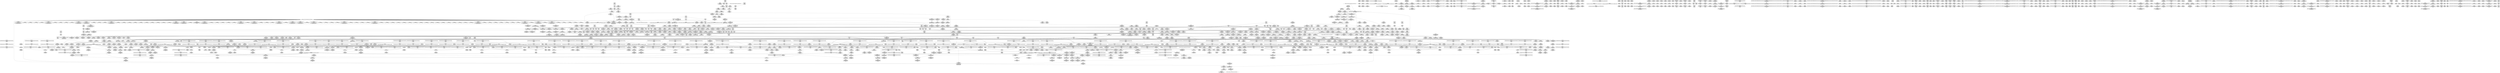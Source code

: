 digraph {
	CE0x4f9f9a0 [shape=record,shape=Mrecord,label="{CE0x4f9f9a0|task_sid:tmp10|security/selinux/hooks.c,208}"]
	CE0x4fbb9a0 [shape=record,shape=Mrecord,label="{CE0x4fbb9a0|ipc_alloc_security:security|security/selinux/hooks.c,5090|*SummSink*}"]
	CE0x4f49680 [shape=record,shape=Mrecord,label="{CE0x4f49680|current_sid:tmp7|security/selinux/hooks.c,218}"]
	CE0x4fb05c0 [shape=record,shape=Mrecord,label="{CE0x4fb05c0|kmalloc:entry|*SummSink*}"]
	CE0x5084d20 [shape=record,shape=Mrecord,label="{CE0x5084d20|__preempt_count_add:tmp2|*SummSource*}"]
	CE0x4ffb980 [shape=record,shape=Mrecord,label="{CE0x4ffb980|rcu_read_lock:tmp11|include/linux/rcupdate.h,882}"]
	CE0x4fe2130 [shape=record,shape=Mrecord,label="{CE0x4fe2130|i64*_getelementptr_inbounds_(_2_x_i64_,_2_x_i64_*___llvm_gcov_ctr182,_i64_0,_i64_1)|*Constant*|*SummSink*}"]
	CE0x4f4ff80 [shape=record,shape=Mrecord,label="{CE0x4f4ff80|i64_0|*Constant*|*SummSink*}"]
	CE0x4fd23a0 [shape=record,shape=Mrecord,label="{CE0x4fd23a0|ipc_alloc_security:tmp10|security/selinux/hooks.c,5087|*SummSink*}"]
	CE0x508b880 [shape=record,shape=Mrecord,label="{CE0x508b880|_call_void_mcount()_#3|*SummSink*}"]
	CE0x4f6b170 [shape=record,shape=Mrecord,label="{CE0x4f6b170|_ret_%struct.task_struct*_%tmp4,_!dbg_!27714|./arch/x86/include/asm/current.h,14}"]
	CE0x5010d40 [shape=record,shape=Mrecord,label="{CE0x5010d40|task_sid:tmp1|*SummSource*}"]
	CE0x5001440 [shape=record,shape=Mrecord,label="{CE0x5001440|__preempt_count_add:entry|*SummSource*}"]
	CE0x4f700f0 [shape=record,shape=Mrecord,label="{CE0x4f700f0|i32_-12|*Constant*|*SummSink*}"]
	CE0x5091060 [shape=record,shape=Mrecord,label="{CE0x5091060|__rcu_read_unlock:tmp6|include/linux/rcupdate.h,245}"]
	CE0x4fc05d0 [shape=record,shape=Mrecord,label="{CE0x4fc05d0|i8*_null|*Constant*}"]
	CE0x4fb80f0 [shape=record,shape=Mrecord,label="{CE0x4fb80f0|i64*_getelementptr_inbounds_(_2_x_i64_,_2_x_i64_*___llvm_gcov_ctr109,_i64_0,_i64_0)|*Constant*|*SummSink*}"]
	CE0x505b470 [shape=record,shape=Mrecord,label="{CE0x505b470|i64*_getelementptr_inbounds_(_4_x_i64_,_4_x_i64_*___llvm_gcov_ctr129,_i64_0,_i64_3)|*Constant*|*SummSource*}"]
	CE0x4f55050 [shape=record,shape=Mrecord,label="{CE0x4f55050|i64*_getelementptr_inbounds_(_2_x_i64_,_2_x_i64_*___llvm_gcov_ctr98,_i64_0,_i64_1)|*Constant*}"]
	CE0x4f7a520 [shape=record,shape=Mrecord,label="{CE0x4f7a520|current_sid:tmp20|security/selinux/hooks.c,218|*SummSink*}"]
	CE0x508a520 [shape=record,shape=Mrecord,label="{CE0x508a520|void_(i32*,_i32,_i32*)*_asm_addl_$1,_%gs:$0_,_*m,ri,*m,_dirflag_,_fpsr_,_flags_|*SummSource*}"]
	CE0x4fd3640 [shape=record,shape=Mrecord,label="{CE0x4fd3640|i64*_getelementptr_inbounds_(_6_x_i64_,_6_x_i64_*___llvm_gcov_ctr301,_i64_0,_i64_4)|*Constant*}"]
	CE0x508f090 [shape=record,shape=Mrecord,label="{CE0x508f090|rcu_lock_release:tmp|*SummSource*}"]
	CE0x4fece20 [shape=record,shape=Mrecord,label="{CE0x4fece20|kmalloc:tmp3|*SummSink*}"]
	CE0x4fe32b0 [shape=record,shape=Mrecord,label="{CE0x4fe32b0|rcu_lock_acquire:tmp6}"]
	CE0x4f7b640 [shape=record,shape=Mrecord,label="{CE0x4f7b640|selinux_shm_alloc_security:tmp9|security/selinux/hooks.c,5302|*SummSource*}"]
	CE0x4f6e5a0 [shape=record,shape=Mrecord,label="{CE0x4f6e5a0|i64_3|*Constant*|*SummSource*}"]
	CE0x4f59e70 [shape=record,shape=Mrecord,label="{CE0x4f59e70|_call_void_mcount()_#3|*SummSource*}"]
	CE0x4fb29e0 [shape=record,shape=Mrecord,label="{CE0x4fb29e0|kzalloc:size|Function::kzalloc&Arg::size::|*SummSource*}"]
	CE0x50bb4c0 [shape=record,shape=Mrecord,label="{CE0x50bb4c0|__preempt_count_sub:tmp7|./arch/x86/include/asm/preempt.h,78}"]
	CE0x5065500 [shape=record,shape=Mrecord,label="{CE0x5065500|rcu_read_unlock:tmp22|include/linux/rcupdate.h,935|*SummSink*}"]
	CE0x508b810 [shape=record,shape=Mrecord,label="{CE0x508b810|_call_void_mcount()_#3|*SummSource*}"]
	CE0x4f993e0 [shape=record,shape=Mrecord,label="{CE0x4f993e0|selinux_shm_alloc_security:key|security/selinux/hooks.c,5305|*SummSource*}"]
	CE0x4ff8a90 [shape=record,shape=Mrecord,label="{CE0x4ff8a90|rcu_lock_acquire:map|Function::rcu_lock_acquire&Arg::map::}"]
	CE0x4f42580 [shape=record,shape=Mrecord,label="{CE0x4f42580|selinux_shm_alloc_security:if.then8}"]
	CE0x50a9cf0 [shape=record,shape=Mrecord,label="{CE0x50a9cf0|__preempt_count_sub:tmp2|*SummSink*}"]
	CE0x4fd3950 [shape=record,shape=Mrecord,label="{CE0x4fd3950|ipc_alloc_security:tmp8|security/selinux/hooks.c,5085|*SummSink*}"]
	CE0x4f6cd90 [shape=record,shape=Mrecord,label="{CE0x4f6cd90|80:_i32,_112:_i8*,_:_CMRE_168,172_|*MultipleSource*|Function::selinux_shm_alloc_security&Arg::shp::|security/selinux/hooks.c,5298}"]
	CE0x507a160 [shape=record,shape=Mrecord,label="{CE0x507a160|rcu_lock_release:tmp7|*SummSource*}"]
	CE0x5093cd0 [shape=record,shape=Mrecord,label="{CE0x5093cd0|__preempt_count_add:do.body}"]
	CE0x500b8d0 [shape=record,shape=Mrecord,label="{CE0x500b8d0|cred_sid:tmp2}"]
	CE0x4f5d470 [shape=record,shape=Mrecord,label="{CE0x4f5d470|get_current:tmp2|*SummSink*}"]
	CE0x509e780 [shape=record,shape=Mrecord,label="{CE0x509e780|__preempt_count_sub:tmp1|*SummSink*}"]
	CE0x4fae480 [shape=record,shape=Mrecord,label="{CE0x4fae480|ipc_alloc_security:tmp13|security/selinux/hooks.c,5093}"]
	CE0x50bd330 [shape=record,shape=Mrecord,label="{CE0x50bd330|__preempt_count_sub:tmp4|./arch/x86/include/asm/preempt.h,77}"]
	CE0x5090db0 [shape=record,shape=Mrecord,label="{CE0x5090db0|i64*_getelementptr_inbounds_(_4_x_i64_,_4_x_i64_*___llvm_gcov_ctr134,_i64_0,_i64_3)|*Constant*|*SummSink*}"]
	CE0x4fd36b0 [shape=record,shape=Mrecord,label="{CE0x4fd36b0|ipc_alloc_security:tmp8|security/selinux/hooks.c,5085}"]
	CE0x4ff1100 [shape=record,shape=Mrecord,label="{CE0x4ff1100|ipc_free_security:security|security/selinux/hooks.c,5097}"]
	CE0x5059c70 [shape=record,shape=Mrecord,label="{CE0x5059c70|i64*_getelementptr_inbounds_(_11_x_i64_,_11_x_i64_*___llvm_gcov_ctr132,_i64_0,_i64_8)|*Constant*|*SummSink*}"]
	CE0x4f44f10 [shape=record,shape=Mrecord,label="{CE0x4f44f10|selinux_shm_alloc_security:shp|Function::selinux_shm_alloc_security&Arg::shp::}"]
	CE0x4f67a80 [shape=record,shape=Mrecord,label="{CE0x4f67a80|get_current:tmp2|*SummSource*}"]
	CE0x508d460 [shape=record,shape=Mrecord,label="{CE0x508d460|i64*_getelementptr_inbounds_(_4_x_i64_,_4_x_i64_*___llvm_gcov_ctr130,_i64_0,_i64_0)|*Constant*|*SummSink*}"]
	CE0x4fdcc60 [shape=record,shape=Mrecord,label="{CE0x4fdcc60|_call_void_mcount()_#3|*SummSink*}"]
	CE0x4f9e880 [shape=record,shape=Mrecord,label="{CE0x4f9e880|selinux_shm_alloc_security:ipc_id|security/selinux/hooks.c,5305|*SummSource*}"]
	CE0x4fc4e30 [shape=record,shape=Mrecord,label="{CE0x4fc4e30|_ret_%struct.task_struct*_%tmp4,_!dbg_!27714|./arch/x86/include/asm/current.h,14}"]
	CE0x4f7b890 [shape=record,shape=Mrecord,label="{CE0x4f7b890|selinux_shm_alloc_security:security|security/selinux/hooks.c,5302}"]
	CE0x5059400 [shape=record,shape=Mrecord,label="{CE0x5059400|_call_void_asm_sideeffect_,_memory_,_dirflag_,_fpsr_,_flags_()_#3,_!dbg_!27711,_!srcloc_!27714|include/linux/rcupdate.h,244}"]
	CE0x4f369a0 [shape=record,shape=Mrecord,label="{CE0x4f369a0|ipc_free_security:tmp3|*SummSink*}"]
	CE0x4fa4aa0 [shape=record,shape=Mrecord,label="{CE0x4fa4aa0|selinux_shm_alloc_security:shm_perm9|security/selinux/hooks.c,5310|*SummSource*}"]
	CE0x4fdd200 [shape=record,shape=Mrecord,label="{CE0x4fdd200|rcu_read_lock:land.lhs.true2|*SummSink*}"]
	CE0x4fff4e0 [shape=record,shape=Mrecord,label="{CE0x4fff4e0|rcu_read_lock:tmp10|include/linux/rcupdate.h,882|*SummSink*}"]
	CE0x50aee40 [shape=record,shape=Mrecord,label="{CE0x50aee40|__preempt_count_sub:tmp7|./arch/x86/include/asm/preempt.h,78|*SummSink*}"]
	CE0x500e010 [shape=record,shape=Mrecord,label="{CE0x500e010|task_sid:tmp6|security/selinux/hooks.c,208|*SummSource*}"]
	CE0x4f68da0 [shape=record,shape=Mrecord,label="{CE0x4f68da0|80:_i32,_112:_i8*,_:_CMRE_184,192_|*MultipleSource*|Function::selinux_shm_alloc_security&Arg::shp::|security/selinux/hooks.c,5298}"]
	CE0x4fecfc0 [shape=record,shape=Mrecord,label="{CE0x4fecfc0|task_sid:if.end|*SummSource*}"]
	CE0x4fae610 [shape=record,shape=Mrecord,label="{CE0x4fae610|ipc_alloc_security:tmp13|security/selinux/hooks.c,5093|*SummSource*}"]
	CE0x4ff9510 [shape=record,shape=Mrecord,label="{CE0x4ff9510|rcu_read_lock:tmp2}"]
	CE0x5080ff0 [shape=record,shape=Mrecord,label="{CE0x5080ff0|__preempt_count_sub:val|Function::__preempt_count_sub&Arg::val::|*SummSource*}"]
	CE0x5091eb0 [shape=record,shape=Mrecord,label="{CE0x5091eb0|__preempt_count_add:tmp5|./arch/x86/include/asm/preempt.h,72|*SummSource*}"]
	CE0x4fd6a20 [shape=record,shape=Mrecord,label="{CE0x4fd6a20|i64*_getelementptr_inbounds_(_11_x_i64_,_11_x_i64_*___llvm_gcov_ctr127,_i64_0,_i64_10)|*Constant*|*SummSource*}"]
	CE0x4fc70d0 [shape=record,shape=Mrecord,label="{CE0x4fc70d0|i32_1|*Constant*}"]
	CE0x4fac470 [shape=record,shape=Mrecord,label="{CE0x4fac470|GLOBAL:task_sid.__warned|Global_var:task_sid.__warned|*SummSink*}"]
	CE0x4fee6a0 [shape=record,shape=Mrecord,label="{CE0x4fee6a0|cred_sid:tmp1|*SummSink*}"]
	CE0x4ff6c70 [shape=record,shape=Mrecord,label="{CE0x4ff6c70|rcu_read_unlock:tmp6|include/linux/rcupdate.h,933|*SummSink*}"]
	CE0x5011620 [shape=record,shape=Mrecord,label="{CE0x5011620|task_sid:do.body}"]
	CE0x4f4b750 [shape=record,shape=Mrecord,label="{CE0x4f4b750|current_sid:tobool|security/selinux/hooks.c,218|*SummSource*}"]
	CE0x4f56b90 [shape=record,shape=Mrecord,label="{CE0x4f56b90|selinux_shm_alloc_security:shp|Function::selinux_shm_alloc_security&Arg::shp::|*SummSink*}"]
	CE0x4f61310 [shape=record,shape=Mrecord,label="{CE0x4f61310|selinux_shm_alloc_security:tmp4|security/selinux/hooks.c,5299|*SummSource*}"]
	CE0x4ff9dd0 [shape=record,shape=Mrecord,label="{CE0x4ff9dd0|i64*_getelementptr_inbounds_(_11_x_i64_,_11_x_i64_*___llvm_gcov_ctr127,_i64_0,_i64_1)|*Constant*|*SummSource*}"]
	CE0x4ff8d60 [shape=record,shape=Mrecord,label="{CE0x4ff8d60|rcu_lock_acquire:map|Function::rcu_lock_acquire&Arg::map::|*SummSink*}"]
	CE0x6ccaad0 [shape=record,shape=Mrecord,label="{CE0x6ccaad0|80:_i32,_112:_i8*,_:_CMRE_3,4_}"]
	CE0x4f61520 [shape=record,shape=Mrecord,label="{CE0x4f61520|selinux_shm_alloc_security:shm_perm|security/selinux/hooks.c,5298|*SummSink*}"]
	CE0x5037f70 [shape=record,shape=Mrecord,label="{CE0x5037f70|rcu_read_lock:tmp17|include/linux/rcupdate.h,882|*SummSource*}"]
	CE0x4f597c0 [shape=record,shape=Mrecord,label="{CE0x4f597c0|i8*_getelementptr_inbounds_(_45_x_i8_,_45_x_i8_*_.str12,_i32_0,_i32_0)|*Constant*|*SummSink*}"]
	CE0x4f66870 [shape=record,shape=Mrecord,label="{CE0x4f66870|i32_208|*Constant*|*SummSink*}"]
	CE0x4fbc640 [shape=record,shape=Mrecord,label="{CE0x4fbc640|rcu_read_unlock:tmp3|*SummSource*}"]
	CE0x4fa67a0 [shape=record,shape=Mrecord,label="{CE0x4fa67a0|_ret_void,_!dbg_!27719|security/selinux/hooks.c,5100|*SummSource*}"]
	CE0x4fc2df0 [shape=record,shape=Mrecord,label="{CE0x4fc2df0|GLOBAL:lockdep_rcu_suspicious|*Constant*}"]
	CE0x4f55610 [shape=record,shape=Mrecord,label="{CE0x4f55610|selinux_shm_alloc_security:if.end10}"]
	CE0x5066510 [shape=record,shape=Mrecord,label="{CE0x5066510|rcu_lock_release:map|Function::rcu_lock_release&Arg::map::}"]
	CE0x4f671e0 [shape=record,shape=Mrecord,label="{CE0x4f671e0|ipc_alloc_security:tmp4|security/selinux/hooks.c,5084|*SummSink*}"]
	CE0x4f9b090 [shape=record,shape=Mrecord,label="{CE0x4f9b090|selinux_shm_alloc_security:ipc_id|security/selinux/hooks.c,5305|*SummSink*}"]
	CE0x4fc49e0 [shape=record,shape=Mrecord,label="{CE0x4fc49e0|task_sid:tmp21|security/selinux/hooks.c,208|*SummSource*}"]
	CE0x4ffe770 [shape=record,shape=Mrecord,label="{CE0x4ffe770|rcu_read_unlock:tmp5|include/linux/rcupdate.h,933|*SummSink*}"]
	CE0x4f44d10 [shape=record,shape=Mrecord,label="{CE0x4f44d10|_ret_%struct.task_struct*_%tmp4,_!dbg_!27714|./arch/x86/include/asm/current.h,14|*SummSink*}"]
	CE0x4fff5e0 [shape=record,shape=Mrecord,label="{CE0x4fff5e0|rcu_read_unlock:tmp9|include/linux/rcupdate.h,933|*SummSource*}"]
	CE0x4fcc3e0 [shape=record,shape=Mrecord,label="{CE0x4fcc3e0|task_sid:do.body5}"]
	CE0x4f55470 [shape=record,shape=Mrecord,label="{CE0x4f55470|get_current:tmp1}"]
	CE0x4f5d980 [shape=record,shape=Mrecord,label="{CE0x4f5d980|selinux_shm_alloc_security:shm_perm|security/selinux/hooks.c,5298}"]
	CE0x5077ab0 [shape=record,shape=Mrecord,label="{CE0x5077ab0|__rcu_read_unlock:tmp1|*SummSource*}"]
	CE0x4fadef0 [shape=record,shape=Mrecord,label="{CE0x4fadef0|ipc_alloc_security:tmp12|security/selinux/hooks.c,5093|*SummSource*}"]
	CE0x4faf1c0 [shape=record,shape=Mrecord,label="{CE0x4faf1c0|kzalloc:entry|*SummSink*}"]
	CE0x4f6de20 [shape=record,shape=Mrecord,label="{CE0x4f6de20|_call_void_mcount()_#3}"]
	CE0x4f66a40 [shape=record,shape=Mrecord,label="{CE0x4f66a40|kzalloc:flags|Function::kzalloc&Arg::flags::}"]
	CE0x4fefe60 [shape=record,shape=Mrecord,label="{CE0x4fefe60|_ret_i8*_%call,_!dbg_!27714|include/linux/slab.h,429|*SummSource*}"]
	CE0x4f69e50 [shape=record,shape=Mrecord,label="{CE0x4f69e50|selinux_shm_alloc_security:tmp7|security/selinux/hooks.c,5300}"]
	CE0x4fd0290 [shape=record,shape=Mrecord,label="{CE0x4fd0290|ipc_alloc_security:sclass2|security/selinux/hooks.c,5088|*SummSink*}"]
	CE0x4fb6770 [shape=record,shape=Mrecord,label="{CE0x4fb6770|GLOBAL:lockdep_rcu_suspicious|*Constant*|*SummSource*}"]
	CE0x4ff21a0 [shape=record,shape=Mrecord,label="{CE0x4ff21a0|task_sid:tmp26|security/selinux/hooks.c,208}"]
	CE0x4fc3ca0 [shape=record,shape=Mrecord,label="{CE0x4fc3ca0|i64*_getelementptr_inbounds_(_13_x_i64_,_13_x_i64_*___llvm_gcov_ctr126,_i64_0,_i64_9)|*Constant*|*SummSource*}"]
	CE0x4f4c290 [shape=record,shape=Mrecord,label="{CE0x4f4c290|current_sid:if.then}"]
	CE0x4f78790 [shape=record,shape=Mrecord,label="{CE0x4f78790|avc_has_perm:auditdata|Function::avc_has_perm&Arg::auditdata::|*SummSource*}"]
	CE0x4f65ab0 [shape=record,shape=Mrecord,label="{CE0x4f65ab0|80:_i32,_112:_i8*,_:_CMRE_80,84_|*MultipleSource*|Function::selinux_shm_alloc_security&Arg::shp::|security/selinux/hooks.c,5298}"]
	CE0x506ec60 [shape=record,shape=Mrecord,label="{CE0x506ec60|rcu_lock_acquire:tmp3}"]
	CE0x4f75040 [shape=record,shape=Mrecord,label="{CE0x4f75040|i64*_getelementptr_inbounds_(_11_x_i64_,_11_x_i64_*___llvm_gcov_ctr125,_i64_0,_i64_9)|*Constant*|*SummSource*}"]
	CE0x46480c0 [shape=record,shape=Mrecord,label="{CE0x46480c0|selinux_shm_alloc_security:ad|security/selinux/hooks.c, 5294|*SummSink*}"]
	CE0x500e080 [shape=record,shape=Mrecord,label="{CE0x500e080|task_sid:tmp6|security/selinux/hooks.c,208|*SummSink*}"]
	CE0x4fb3ee0 [shape=record,shape=Mrecord,label="{CE0x4fb3ee0|current_sid:tmp10|security/selinux/hooks.c,218|*SummSink*}"]
	CE0x50aa590 [shape=record,shape=Mrecord,label="{CE0x50aa590|_call_void_mcount()_#3|*SummSource*}"]
	CE0x4fc6aa0 [shape=record,shape=Mrecord,label="{CE0x4fc6aa0|current_sid:tmp23|security/selinux/hooks.c,218}"]
	CE0x5066c70 [shape=record,shape=Mrecord,label="{CE0x5066c70|_ret_void,_!dbg_!27717|include/linux/rcupdate.h,424|*SummSource*}"]
	CE0x4ff2020 [shape=record,shape=Mrecord,label="{CE0x4ff2020|task_sid:tmp24|security/selinux/hooks.c,208|*SummSink*}"]
	CE0x4fcdbf0 [shape=record,shape=Mrecord,label="{CE0x4fcdbf0|i64*_getelementptr_inbounds_(_6_x_i64_,_6_x_i64_*___llvm_gcov_ctr301,_i64_0,_i64_3)|*Constant*|*SummSink*}"]
	CE0x4ff02a0 [shape=record,shape=Mrecord,label="{CE0x4ff02a0|ipc_free_security:tmp6|security/selinux/hooks.c,5099}"]
	CE0x505bc50 [shape=record,shape=Mrecord,label="{CE0x505bc50|rcu_lock_acquire:__here|*SummSink*}"]
	CE0x4fbd7d0 [shape=record,shape=Mrecord,label="{CE0x4fbd7d0|rcu_lock_acquire:bb|*SummSink*}"]
	CE0x4fcaeb0 [shape=record,shape=Mrecord,label="{CE0x4fcaeb0|kmalloc:tmp1|*SummSource*}"]
	CE0x506f360 [shape=record,shape=Mrecord,label="{CE0x506f360|rcu_lock_acquire:tmp7}"]
	CE0x4fbee50 [shape=record,shape=Mrecord,label="{CE0x4fbee50|kmalloc:flags|Function::kmalloc&Arg::flags::}"]
	CE0x4fd3380 [shape=record,shape=Mrecord,label="{CE0x4fd3380|kmalloc:tmp|*SummSource*}"]
	CE0x50341c0 [shape=record,shape=Mrecord,label="{CE0x50341c0|rcu_read_unlock:tmp12|include/linux/rcupdate.h,933}"]
	CE0x4fc18a0 [shape=record,shape=Mrecord,label="{CE0x4fc18a0|GLOBAL:task_sid.__warned|Global_var:task_sid.__warned|*SummSource*}"]
	CE0x4fa1a60 [shape=record,shape=Mrecord,label="{CE0x4fa1a60|i64*_getelementptr_inbounds_(_9_x_i64_,_9_x_i64_*___llvm_gcov_ctr310,_i64_0,_i64_6)|*Constant*|*SummSink*}"]
	CE0x4fec410 [shape=record,shape=Mrecord,label="{CE0x4fec410|task_sid:tmp17|security/selinux/hooks.c,208}"]
	CE0x4ff3e00 [shape=record,shape=Mrecord,label="{CE0x4ff3e00|GLOBAL:cred_sid|*Constant*|*SummSource*}"]
	CE0x4f97140 [shape=record,shape=Mrecord,label="{CE0x4f97140|selinux_shm_alloc_security:call6|security/selinux/hooks.c,5307|*SummSource*}"]
	CE0x4ff9580 [shape=record,shape=Mrecord,label="{CE0x4ff9580|rcu_read_lock:tmp2|*SummSource*}"]
	CE0x5038440 [shape=record,shape=Mrecord,label="{CE0x5038440|rcu_read_lock:tmp18|include/linux/rcupdate.h,882|*SummSource*}"]
	CE0x500c5f0 [shape=record,shape=Mrecord,label="{CE0x500c5f0|GLOBAL:rcu_read_unlock.__warned|Global_var:rcu_read_unlock.__warned|*SummSink*}"]
	CE0x50629a0 [shape=record,shape=Mrecord,label="{CE0x50629a0|rcu_read_unlock:land.lhs.true2|*SummSink*}"]
	CE0x4feab90 [shape=record,shape=Mrecord,label="{CE0x4feab90|task_sid:if.then}"]
	CE0x4fd3c10 [shape=record,shape=Mrecord,label="{CE0x4fd3c10|i64*_getelementptr_inbounds_(_6_x_i64_,_6_x_i64_*___llvm_gcov_ctr301,_i64_0,_i64_4)|*Constant*|*SummSource*}"]
	CE0x4f64d70 [shape=record,shape=Mrecord,label="{CE0x4f64d70|selinux_shm_alloc_security:tmp1|*SummSource*}"]
	CE0x4fd7380 [shape=record,shape=Mrecord,label="{CE0x4fd7380|rcu_read_lock:tmp21|include/linux/rcupdate.h,884|*SummSink*}"]
	CE0x4f76d80 [shape=record,shape=Mrecord,label="{CE0x4f76d80|selinux_shm_alloc_security:tmp5|security/selinux/hooks.c,5299|*SummSource*}"]
	CE0x4fcab40 [shape=record,shape=Mrecord,label="{CE0x4fcab40|task_sid:tmp7|security/selinux/hooks.c,208}"]
	CE0x4fc9ee0 [shape=record,shape=Mrecord,label="{CE0x4fc9ee0|task_sid:if.then|*SummSink*}"]
	CE0x4ff1f40 [shape=record,shape=Mrecord,label="{CE0x4ff1f40|i64*_getelementptr_inbounds_(_13_x_i64_,_13_x_i64_*___llvm_gcov_ctr126,_i64_0,_i64_11)|*Constant*|*SummSink*}"]
	CE0x4f9f150 [shape=record,shape=Mrecord,label="{CE0x4f9f150|task_sid:tmp9|security/selinux/hooks.c,208|*SummSink*}"]
	CE0x4f7ab80 [shape=record,shape=Mrecord,label="{CE0x4f7ab80|current_sid:call4|security/selinux/hooks.c,218|*SummSource*}"]
	CE0x4fca6f0 [shape=record,shape=Mrecord,label="{CE0x4fca6f0|task_sid:do.body5|*SummSource*}"]
	CE0x4ffc9f0 [shape=record,shape=Mrecord,label="{CE0x4ffc9f0|rcu_read_unlock:tmp8|include/linux/rcupdate.h,933|*SummSource*}"]
	CE0x507cc60 [shape=record,shape=Mrecord,label="{CE0x507cc60|__rcu_read_unlock:tmp4|include/linux/rcupdate.h,244}"]
	CE0x4fec8d0 [shape=record,shape=Mrecord,label="{CE0x4fec8d0|i64*_getelementptr_inbounds_(_13_x_i64_,_13_x_i64_*___llvm_gcov_ctr126,_i64_0,_i64_8)|*Constant*}"]
	CE0x4f611e0 [shape=record,shape=Mrecord,label="{CE0x4f611e0|80:_i32,_112:_i8*,_:_CMRE_76,80_|*MultipleSource*|Function::selinux_shm_alloc_security&Arg::shp::|security/selinux/hooks.c,5298}"]
	CE0x4fd53b0 [shape=record,shape=Mrecord,label="{CE0x4fd53b0|i64*_getelementptr_inbounds_(_11_x_i64_,_11_x_i64_*___llvm_gcov_ctr127,_i64_0,_i64_9)|*Constant*|*SummSource*}"]
	CE0x4ff5c30 [shape=record,shape=Mrecord,label="{CE0x4ff5c30|_ret_void,_!dbg_!27735|include/linux/rcupdate.h,938}"]
	CE0x4f5d2c0 [shape=record,shape=Mrecord,label="{CE0x4f5d2c0|80:_i32,_112:_i8*,_:_CMRE_64,65_}"]
	CE0x4ffb5b0 [shape=record,shape=Mrecord,label="{CE0x4ffb5b0|cred_sid:tmp6|security/selinux/hooks.c,197|*SummSink*}"]
	CE0x4ff7370 [shape=record,shape=Mrecord,label="{CE0x4ff7370|_call_void_mcount()_#3}"]
	CE0x4ff0620 [shape=record,shape=Mrecord,label="{CE0x4ff0620|%struct.task_struct*_(%struct.task_struct**)*_asm_movq_%gs:$_1:P_,$0_,_r,im,_dirflag_,_fpsr_,_flags_}"]
	CE0x4fa2130 [shape=record,shape=Mrecord,label="{CE0x4fa2130|selinux_shm_alloc_security:tmp18|security/selinux/hooks.c,5313}"]
	CE0x4fb8cc0 [shape=record,shape=Mrecord,label="{CE0x4fb8cc0|current_sid:tmp12|security/selinux/hooks.c,218|*SummSink*}"]
	CE0x50682c0 [shape=record,shape=Mrecord,label="{CE0x50682c0|__rcu_read_lock:bb}"]
	CE0x4f64300 [shape=record,shape=Mrecord,label="{CE0x4f64300|selinux_shm_alloc_security:tmp}"]
	CE0x4f5acc0 [shape=record,shape=Mrecord,label="{CE0x4f5acc0|selinux_shm_alloc_security:call|security/selinux/hooks.c,5295|*SummSink*}"]
	CE0x4fb6b50 [shape=record,shape=Mrecord,label="{CE0x4fb6b50|i32_218|*Constant*|*SummSource*}"]
	CE0x50619a0 [shape=record,shape=Mrecord,label="{CE0x50619a0|i64*_getelementptr_inbounds_(_11_x_i64_,_11_x_i64_*___llvm_gcov_ctr132,_i64_0,_i64_9)|*Constant*}"]
	CE0x4f4c060 [shape=record,shape=Mrecord,label="{CE0x4f4c060|current_sid:bb|*SummSource*}"]
	CE0x4ff4260 [shape=record,shape=Mrecord,label="{CE0x4ff4260|GLOBAL:cred_sid|*Constant*|*SummSink*}"]
	CE0x4f57bd0 [shape=record,shape=Mrecord,label="{CE0x4f57bd0|current_sid:entry|*SummSink*}"]
	CE0x507db80 [shape=record,shape=Mrecord,label="{CE0x507db80|__preempt_count_add:tmp7|./arch/x86/include/asm/preempt.h,73|*SummSink*}"]
	CE0x4fc16e0 [shape=record,shape=Mrecord,label="{CE0x4fc16e0|GLOBAL:task_sid.__warned|Global_var:task_sid.__warned}"]
	CE0x4fae940 [shape=record,shape=Mrecord,label="{CE0x4fae940|ipc_free_security:bb|*SummSource*}"]
	CE0x4f58e70 [shape=record,shape=Mrecord,label="{CE0x4f58e70|kzalloc:flags|Function::kzalloc&Arg::flags::|*SummSource*}"]
	CE0x4f9fb20 [shape=record,shape=Mrecord,label="{CE0x4f9fb20|kzalloc:tmp1|*SummSource*}"]
	CE0x500f990 [shape=record,shape=Mrecord,label="{CE0x500f990|_call_void_rcu_lock_acquire(%struct.lockdep_map*_rcu_lock_map)_#10,_!dbg_!27711|include/linux/rcupdate.h,881|*SummSink*}"]
	CE0x5034340 [shape=record,shape=Mrecord,label="{CE0x5034340|rcu_read_lock:tobool|include/linux/rcupdate.h,882}"]
	CE0x4f5afe0 [shape=record,shape=Mrecord,label="{CE0x4f5afe0|80:_i32,_112:_i8*,_:_CMRE_38,39_}"]
	CE0x4f674b0 [shape=record,shape=Mrecord,label="{CE0x4f674b0|i64*_getelementptr_inbounds_(_11_x_i64_,_11_x_i64_*___llvm_gcov_ctr125,_i64_0,_i64_1)|*Constant*|*SummSource*}"]
	CE0x4f765c0 [shape=record,shape=Mrecord,label="{CE0x4f765c0|ipc_alloc_security:if.end|*SummSource*}"]
	CE0x507b7c0 [shape=record,shape=Mrecord,label="{CE0x507b7c0|i64*_getelementptr_inbounds_(_4_x_i64_,_4_x_i64_*___llvm_gcov_ctr128,_i64_0,_i64_0)|*Constant*|*SummSink*}"]
	CE0x4f360e0 [shape=record,shape=Mrecord,label="{CE0x4f360e0|ipc_alloc_security:bb}"]
	CE0x508c470 [shape=record,shape=Mrecord,label="{CE0x508c470|_call_void_mcount()_#3|*SummSource*}"]
	CE0x4fb42d0 [shape=record,shape=Mrecord,label="{CE0x4fb42d0|ipc_alloc_security:tmp6|security/selinux/hooks.c,5084}"]
	CE0x4fffe00 [shape=record,shape=Mrecord,label="{CE0x4fffe00|rcu_read_lock:if.end|*SummSource*}"]
	CE0x4f69800 [shape=record,shape=Mrecord,label="{CE0x4f69800|selinux_shm_alloc_security:call1|security/selinux/hooks.c,5298}"]
	CE0x4fb85a0 [shape=record,shape=Mrecord,label="{CE0x4fb85a0|ipc_alloc_security:if.then}"]
	CE0x4fd7f40 [shape=record,shape=Mrecord,label="{CE0x4fd7f40|cred_sid:bb}"]
	CE0x4ffe9f0 [shape=record,shape=Mrecord,label="{CE0x4ffe9f0|rcu_read_unlock:tmp6|include/linux/rcupdate.h,933|*SummSource*}"]
	CE0x5095f80 [shape=record,shape=Mrecord,label="{CE0x5095f80|i64*_getelementptr_inbounds_(_4_x_i64_,_4_x_i64_*___llvm_gcov_ctr134,_i64_0,_i64_3)|*Constant*}"]
	CE0x4ffd0c0 [shape=record,shape=Mrecord,label="{CE0x4ffd0c0|GLOBAL:rcu_read_lock.__warned|Global_var:rcu_read_lock.__warned}"]
	CE0x4f582b0 [shape=record,shape=Mrecord,label="{CE0x4f582b0|selinux_shm_alloc_security:tmp9|security/selinux/hooks.c,5302}"]
	CE0x5011420 [shape=record,shape=Mrecord,label="{CE0x5011420|GLOBAL:__rcu_read_lock|*Constant*|*SummSink*}"]
	CE0x4f56e40 [shape=record,shape=Mrecord,label="{CE0x4f56e40|_call_void_mcount()_#3|*SummSource*}"]
	CE0x4fe9fb0 [shape=record,shape=Mrecord,label="{CE0x4fe9fb0|i64_7|*Constant*|*SummSink*}"]
	CE0x4fe1aa0 [shape=record,shape=Mrecord,label="{CE0x4fe1aa0|kzalloc:tmp2}"]
	CE0x4f76f40 [shape=record,shape=Mrecord,label="{CE0x4f76f40|selinux_shm_alloc_security:tmp5|security/selinux/hooks.c,5299|*SummSink*}"]
	CE0x4f35be0 [shape=record,shape=Mrecord,label="{CE0x4f35be0|current_sid:tmp5|security/selinux/hooks.c,218}"]
	CE0x4feba20 [shape=record,shape=Mrecord,label="{CE0x4feba20|i64*_getelementptr_inbounds_(_2_x_i64_,_2_x_i64_*___llvm_gcov_ctr109,_i64_0,_i64_1)|*Constant*|*SummSource*}"]
	CE0x508f020 [shape=record,shape=Mrecord,label="{CE0x508f020|COLLAPSED:_GCMRE___llvm_gcov_ctr133_internal_global_4_x_i64_zeroinitializer:_elem_0:default:}"]
	CE0x4f7cdf0 [shape=record,shape=Mrecord,label="{CE0x4f7cdf0|selinux_shm_alloc_security:security|security/selinux/hooks.c,5302|*SummSink*}"]
	CE0x5091ab0 [shape=record,shape=Mrecord,label="{CE0x5091ab0|__preempt_count_add:tmp3|*SummSource*}"]
	CE0x50759b0 [shape=record,shape=Mrecord,label="{CE0x50759b0|__rcu_read_lock:tmp|*SummSink*}"]
	CE0x4ff4610 [shape=record,shape=Mrecord,label="{CE0x4ff4610|cred_sid:cred|Function::cred_sid&Arg::cred::}"]
	CE0x4f7dde0 [shape=record,shape=Mrecord,label="{CE0x4f7dde0|GLOBAL:ipc_alloc_security|*Constant*|*SummSource*}"]
	CE0x4f756c0 [shape=record,shape=Mrecord,label="{CE0x4f756c0|selinux_shm_alloc_security:type|security/selinux/hooks.c,5304|*SummSink*}"]
	CE0x4f623d0 [shape=record,shape=Mrecord,label="{CE0x4f623d0|selinux_shm_alloc_security:tobool|security/selinux/hooks.c,5299}"]
	CE0x4fdaef0 [shape=record,shape=Mrecord,label="{CE0x4fdaef0|_call_void_mcount()_#3|*SummSink*}"]
	CE0x5063e20 [shape=record,shape=Mrecord,label="{CE0x5063e20|rcu_read_unlock:tmp20|include/linux/rcupdate.h,933}"]
	CE0x5075e20 [shape=record,shape=Mrecord,label="{CE0x5075e20|i8*_undef|*Constant*}"]
	CE0x505a120 [shape=record,shape=Mrecord,label="{CE0x505a120|GLOBAL:__preempt_count_add|*Constant*}"]
	CE0x5066940 [shape=record,shape=Mrecord,label="{CE0x5066940|GLOBAL:__rcu_read_unlock|*Constant*}"]
	CE0x4f50430 [shape=record,shape=Mrecord,label="{CE0x4f50430|selinux_shm_alloc_security:tmp3|security/selinux/hooks.c,5299|*SummSink*}"]
	CE0x4f36760 [shape=record,shape=Mrecord,label="{CE0x4f36760|ipc_free_security:tmp3}"]
	CE0x5064cd0 [shape=record,shape=Mrecord,label="{CE0x5064cd0|rcu_read_unlock:tmp21|include/linux/rcupdate.h,935|*SummSink*}"]
	CE0x4fea1b0 [shape=record,shape=Mrecord,label="{CE0x4fea1b0|task_sid:tmp15|security/selinux/hooks.c,208}"]
	CE0x50648d0 [shape=record,shape=Mrecord,label="{CE0x50648d0|rcu_read_unlock:tmp21|include/linux/rcupdate.h,935|*SummSource*}"]
	CE0x5076b00 [shape=record,shape=Mrecord,label="{CE0x5076b00|__preempt_count_add:tmp|*SummSource*}"]
	CE0x4fde900 [shape=record,shape=Mrecord,label="{CE0x4fde900|i64_1|*Constant*}"]
	CE0x4fccb00 [shape=record,shape=Mrecord,label="{CE0x4fccb00|task_sid:tmp17|security/selinux/hooks.c,208|*SummSource*}"]
	CE0x4ff50d0 [shape=record,shape=Mrecord,label="{CE0x4ff50d0|_call_void_rcu_read_unlock()_#10,_!dbg_!27748|security/selinux/hooks.c,209}"]
	CE0x4f99780 [shape=record,shape=Mrecord,label="{CE0x4f99780|selinux_shm_alloc_security:tmp10|security/selinux/hooks.c,5305|*SummSource*}"]
	CE0x50aa7c0 [shape=record,shape=Mrecord,label="{CE0x50aa7c0|__preempt_count_sub:do.body}"]
	CE0x4f96a10 [shape=record,shape=Mrecord,label="{CE0x4f96a10|i8_4|*Constant*}"]
	CE0x4feeb80 [shape=record,shape=Mrecord,label="{CE0x4feeb80|_ret_void,_!dbg_!27735|include/linux/rcupdate.h,884|*SummSource*}"]
	CE0x5039ce0 [shape=record,shape=Mrecord,label="{CE0x5039ce0|__preempt_count_add:entry}"]
	CE0x4f64900 [shape=record,shape=Mrecord,label="{CE0x4f64900|i16_28|*Constant*|*SummSource*}"]
	CE0x4fab880 [shape=record,shape=Mrecord,label="{CE0x4fab880|i64*_getelementptr_inbounds_(_11_x_i64_,_11_x_i64_*___llvm_gcov_ctr132,_i64_0,_i64_1)|*Constant*}"]
	CE0x4fb1930 [shape=record,shape=Mrecord,label="{CE0x4fb1930|i32_0|*Constant*}"]
	CE0x5079dd0 [shape=record,shape=Mrecord,label="{CE0x5079dd0|rcu_lock_release:tmp6}"]
	CE0x4fa60f0 [shape=record,shape=Mrecord,label="{CE0x4fa60f0|i64*_getelementptr_inbounds_(_9_x_i64_,_9_x_i64_*___llvm_gcov_ctr310,_i64_0,_i64_7)|*Constant*}"]
	CE0x4fdcd60 [shape=record,shape=Mrecord,label="{CE0x4fdcd60|GLOBAL:rcu_read_lock|*Constant*}"]
	CE0x4f66900 [shape=record,shape=Mrecord,label="{CE0x4f66900|_ret_i8*_%call,_!dbg_!27715|include/linux/slab.h,578}"]
	CE0x4fe8be0 [shape=record,shape=Mrecord,label="{CE0x4fe8be0|task_sid:tmp2}"]
	CE0x5012330 [shape=record,shape=Mrecord,label="{CE0x5012330|i64*_getelementptr_inbounds_(_13_x_i64_,_13_x_i64_*___llvm_gcov_ctr126,_i64_0,_i64_10)|*Constant*|*SummSink*}"]
	CE0x4fcd5c0 [shape=record,shape=Mrecord,label="{CE0x4fcd5c0|task_sid:tmp10|security/selinux/hooks.c,208|*SummSink*}"]
	CE0x4fec340 [shape=record,shape=Mrecord,label="{CE0x4fec340|task_sid:tmp15|security/selinux/hooks.c,208|*SummSink*}"]
	CE0x4f79e60 [shape=record,shape=Mrecord,label="{CE0x4f79e60|i8*_getelementptr_inbounds_(_25_x_i8_,_25_x_i8_*_.str3,_i32_0,_i32_0)|*Constant*|*SummSource*}"]
	CE0x4fcf9f0 [shape=record,shape=Mrecord,label="{CE0x4fcf9f0|_call_void_lockdep_rcu_suspicious(i8*_getelementptr_inbounds_(_25_x_i8_,_25_x_i8_*_.str45,_i32_0,_i32_0),_i32_934,_i8*_getelementptr_inbounds_(_44_x_i8_,_44_x_i8_*_.str47,_i32_0,_i32_0))_#10,_!dbg_!27726|include/linux/rcupdate.h,933|*SummSource*}"]
	CE0x4fb2280 [shape=record,shape=Mrecord,label="{CE0x4fb2280|current_sid:tmp9|security/selinux/hooks.c,218|*SummSource*}"]
	CE0x5011720 [shape=record,shape=Mrecord,label="{CE0x5011720|task_sid:do.body|*SummSource*}"]
	CE0x4fd4e80 [shape=record,shape=Mrecord,label="{CE0x4fd4e80|i8*_getelementptr_inbounds_(_42_x_i8_,_42_x_i8_*_.str46,_i32_0,_i32_0)|*Constant*|*SummSource*}"]
	CE0x4fb9f70 [shape=record,shape=Mrecord,label="{CE0x4fb9f70|%struct.ipc_security_struct*_null|*Constant*}"]
	CE0x4f36500 [shape=record,shape=Mrecord,label="{CE0x4f36500|current_sid:tmp13|security/selinux/hooks.c,218|*SummSink*}"]
	CE0x5071180 [shape=record,shape=Mrecord,label="{CE0x5071180|i64*_getelementptr_inbounds_(_4_x_i64_,_4_x_i64_*___llvm_gcov_ctr128,_i64_0,_i64_1)|*Constant*|*SummSource*}"]
	CE0x4f98350 [shape=record,shape=Mrecord,label="{CE0x4f98350|0:_i16,_4:_i32,_:_CMRE_4,8_|*MultipleSource*|security/selinux/hooks.c,5302|security/selinux/hooks.c,5302|security/selinux/hooks.c,5307}"]
	CE0x4fb87b0 [shape=record,shape=Mrecord,label="{CE0x4fb87b0|_call_void_mcount()_#3|*SummSink*}"]
	CE0x4fbe420 [shape=record,shape=Mrecord,label="{CE0x4fbe420|rcu_read_unlock:tmp1}"]
	CE0x4f54560 [shape=record,shape=Mrecord,label="{CE0x4f54560|selinux_shm_alloc_security:entry|*SummSource*}"]
	CE0x4fe6350 [shape=record,shape=Mrecord,label="{CE0x4fe6350|task_sid:land.lhs.true|*SummSource*}"]
	CE0x508d0a0 [shape=record,shape=Mrecord,label="{CE0x508d0a0|_call_void_asm_sideeffect_,_memory_,_dirflag_,_fpsr_,_flags_()_#3,_!dbg_!27711,_!srcloc_!27714|include/linux/rcupdate.h,244|*SummSink*}"]
	CE0x4fd5f90 [shape=record,shape=Mrecord,label="{CE0x4fd5f90|rcu_read_lock:tmp20|include/linux/rcupdate.h,882|*SummSource*}"]
	CE0x4fe1b80 [shape=record,shape=Mrecord,label="{CE0x4fe1b80|kzalloc:tmp2|*SummSink*}"]
	CE0x5012230 [shape=record,shape=Mrecord,label="{CE0x5012230|i64*_getelementptr_inbounds_(_13_x_i64_,_13_x_i64_*___llvm_gcov_ctr126,_i64_0,_i64_10)|*Constant*|*SummSource*}"]
	CE0x4f78a60 [shape=record,shape=Mrecord,label="{CE0x4f78a60|_ret_i32_%retval.0,_!dbg_!27728|security/selinux/avc.c,775|*SummSource*}"]
	CE0x50389e0 [shape=record,shape=Mrecord,label="{CE0x50389e0|_call_void_lockdep_rcu_suspicious(i8*_getelementptr_inbounds_(_25_x_i8_,_25_x_i8_*_.str45,_i32_0,_i32_0),_i32_883,_i8*_getelementptr_inbounds_(_42_x_i8_,_42_x_i8_*_.str46,_i32_0,_i32_0))_#10,_!dbg_!27728|include/linux/rcupdate.h,882}"]
	CE0x4faf2b0 [shape=record,shape=Mrecord,label="{CE0x4faf2b0|i64_8|*Constant*}"]
	CE0x4fffee0 [shape=record,shape=Mrecord,label="{CE0x4fffee0|rcu_read_lock:do.body}"]
	CE0x5090990 [shape=record,shape=Mrecord,label="{CE0x5090990|i64*_getelementptr_inbounds_(_4_x_i64_,_4_x_i64_*___llvm_gcov_ctr134,_i64_0,_i64_1)|*Constant*}"]
	CE0x4f97ef0 [shape=record,shape=Mrecord,label="{CE0x4f97ef0|i32_3|*Constant*|*SummSink*}"]
	CE0x4f9b2b0 [shape=record,shape=Mrecord,label="{CE0x4f9b2b0|selinux_shm_alloc_security:tobool7|security/selinux/hooks.c,5309|*SummSource*}"]
	CE0x5008480 [shape=record,shape=Mrecord,label="{CE0x5008480|rcu_read_lock:tmp5|include/linux/rcupdate.h,882|*SummSink*}"]
	CE0x4f42f70 [shape=record,shape=Mrecord,label="{CE0x4f42f70|selinux_shm_alloc_security:if.then|*SummSink*}"]
	CE0x4fac0d0 [shape=record,shape=Mrecord,label="{CE0x4fac0d0|_call_void_mcount()_#3}"]
	CE0x50785b0 [shape=record,shape=Mrecord,label="{CE0x50785b0|i64*_getelementptr_inbounds_(_4_x_i64_,_4_x_i64_*___llvm_gcov_ctr133,_i64_0,_i64_3)|*Constant*}"]
	CE0x500b9b0 [shape=record,shape=Mrecord,label="{CE0x500b9b0|cred_sid:tmp2|*SummSink*}"]
	CE0x4fdd3f0 [shape=record,shape=Mrecord,label="{CE0x4fdd3f0|GLOBAL:rcu_read_lock|*Constant*|*SummSource*}"]
	CE0x5037b80 [shape=record,shape=Mrecord,label="{CE0x5037b80|i64*_getelementptr_inbounds_(_11_x_i64_,_11_x_i64_*___llvm_gcov_ctr127,_i64_0,_i64_8)|*Constant*|*SummSink*}"]
	CE0x505ee10 [shape=record,shape=Mrecord,label="{CE0x505ee10|rcu_lock_release:tmp2|*SummSink*}"]
	CE0x5037580 [shape=record,shape=Mrecord,label="{CE0x5037580|i64*_getelementptr_inbounds_(_11_x_i64_,_11_x_i64_*___llvm_gcov_ctr127,_i64_0,_i64_8)|*Constant*}"]
	CE0x5063c40 [shape=record,shape=Mrecord,label="{CE0x5063c40|rcu_read_unlock:tmp19|include/linux/rcupdate.h,933|*SummSource*}"]
	CE0x500b740 [shape=record,shape=Mrecord,label="{CE0x500b740|i64_2|*Constant*}"]
	"CONST[source:1(input),value:2(dynamic)][purpose:{object}][SrcIdx:13]"
	CE0x4ffcc00 [shape=record,shape=Mrecord,label="{CE0x4ffcc00|rcu_read_unlock:tmp9|include/linux/rcupdate.h,933}"]
	CE0x4f98e40 [shape=record,shape=Mrecord,label="{CE0x4f98e40|i32_(i32,_i32,_i16,_i32,_%struct.common_audit_data*)*_bitcast_(i32_(i32,_i32,_i16,_i32,_%struct.common_audit_data.495*)*_avc_has_perm_to_i32_(i32,_i32,_i16,_i32,_%struct.common_audit_data*)*)|*Constant*}"]
	CE0x4f77a70 [shape=record,shape=Mrecord,label="{CE0x4f77a70|ipc_alloc_security:task|Function::ipc_alloc_security&Arg::task::|*SummSink*}"]
	CE0x4f74300 [shape=record,shape=Mrecord,label="{CE0x4f74300|kzalloc:tmp3|*SummSink*}"]
	CE0x4fec2d0 [shape=record,shape=Mrecord,label="{CE0x4fec2d0|task_sid:tmp15|security/selinux/hooks.c,208|*SummSource*}"]
	CE0x4fc8c60 [shape=record,shape=Mrecord,label="{CE0x4fc8c60|rcu_read_lock:land.lhs.true|*SummSink*}"]
	CE0x4f9d4f0 [shape=record,shape=Mrecord,label="{CE0x4f9d4f0|avc_has_perm:tsid|Function::avc_has_perm&Arg::tsid::|*SummSource*}"]
	CE0x500ea50 [shape=record,shape=Mrecord,label="{CE0x500ea50|COLLAPSED:_GCMRE___llvm_gcov_ctr131_internal_global_2_x_i64_zeroinitializer:_elem_0:default:}"]
	CE0x5011290 [shape=record,shape=Mrecord,label="{CE0x5011290|__rcu_read_lock:entry}"]
	CE0x4fb3000 [shape=record,shape=Mrecord,label="{CE0x4fb3000|current_sid:tmp9|security/selinux/hooks.c,218}"]
	CE0x4fcf0a0 [shape=record,shape=Mrecord,label="{CE0x4fcf0a0|rcu_lock_release:tmp|*SummSink*}"]
	CE0x4fcec90 [shape=record,shape=Mrecord,label="{CE0x4fcec90|rcu_lock_acquire:tmp3|*SummSink*}"]
	CE0x4ff9300 [shape=record,shape=Mrecord,label="{CE0x4ff9300|i64*_getelementptr_inbounds_(_11_x_i64_,_11_x_i64_*___llvm_gcov_ctr127,_i64_0,_i64_1)|*Constant*|*SummSink*}"]
	CE0x508e3a0 [shape=record,shape=Mrecord,label="{CE0x508e3a0|rcu_lock_release:tmp4|include/linux/rcupdate.h,423}"]
	CE0x4f676d0 [shape=record,shape=Mrecord,label="{CE0x4f676d0|current_sid:tmp1|*SummSink*}"]
	CE0x4f6d970 [shape=record,shape=Mrecord,label="{CE0x4f6d970|80:_i32,_112:_i8*,_:_CMRE_17,18_}"]
	CE0x500a580 [shape=record,shape=Mrecord,label="{CE0x500a580|task_sid:do.body5|*SummSink*}"]
	CE0x4f9fab0 [shape=record,shape=Mrecord,label="{CE0x4f9fab0|kzalloc:tmp1}"]
	CE0x4fc7c60 [shape=record,shape=Mrecord,label="{CE0x4fc7c60|get_current:bb}"]
	CE0x4f660a0 [shape=record,shape=Mrecord,label="{CE0x4f660a0|80:_i32,_112:_i8*,_:_CMRE_35,36_}"]
	CE0x4f49930 [shape=record,shape=Mrecord,label="{CE0x4f49930|GLOBAL:current_sid.__warned|Global_var:current_sid.__warned}"]
	CE0x4fefd10 [shape=record,shape=Mrecord,label="{CE0x4fefd10|_ret_i8*_%call,_!dbg_!27714|include/linux/slab.h,429}"]
	CE0x50006c0 [shape=record,shape=Mrecord,label="{CE0x50006c0|_ret_void,_!dbg_!27717|include/linux/rcupdate.h,419|*SummSource*}"]
	CE0x508a970 [shape=record,shape=Mrecord,label="{CE0x508a970|rcu_lock_release:__here|*SummSource*}"]
	CE0x5039ff0 [shape=record,shape=Mrecord,label="{CE0x5039ff0|i32_1|*Constant*}"]
	CE0x4fc87b0 [shape=record,shape=Mrecord,label="{CE0x4fc87b0|get_current:bb|*SummSink*}"]
	CE0x4f4ba00 [shape=record,shape=Mrecord,label="{CE0x4f4ba00|i64_3|*Constant*}"]
	CE0x4fc3420 [shape=record,shape=Mrecord,label="{CE0x4fc3420|i8*_getelementptr_inbounds_(_41_x_i8_,_41_x_i8_*_.str44,_i32_0,_i32_0)|*Constant*|*SummSource*}"]
	CE0x5082540 [shape=record,shape=Mrecord,label="{CE0x5082540|__rcu_read_unlock:tmp7|include/linux/rcupdate.h,245}"]
	CE0x4fe09d0 [shape=record,shape=Mrecord,label="{CE0x4fe09d0|task_sid:bb|*SummSource*}"]
	CE0x4fe5c70 [shape=record,shape=Mrecord,label="{CE0x4fe5c70|cred_sid:tmp5|security/selinux/hooks.c,196|*SummSource*}"]
	CE0x508d3a0 [shape=record,shape=Mrecord,label="{CE0x508d3a0|i64*_getelementptr_inbounds_(_4_x_i64_,_4_x_i64_*___llvm_gcov_ctr130,_i64_0,_i64_0)|*Constant*|*SummSource*}"]
	CE0x4f49800 [shape=record,shape=Mrecord,label="{CE0x4f49800|current_sid:tmp7|security/selinux/hooks.c,218|*SummSink*}"]
	CE0x4f56c00 [shape=record,shape=Mrecord,label="{CE0x4f56c00|selinux_shm_alloc_security:shp|Function::selinux_shm_alloc_security&Arg::shp::|*SummSource*}"]
	CE0x4f9be10 [shape=record,shape=Mrecord,label="{CE0x4f9be10|selinux_shm_alloc_security:tmp12|security/selinux/hooks.c,5309|*SummSource*}"]
	CE0x4fddde0 [shape=record,shape=Mrecord,label="{CE0x4fddde0|task_sid:tmp12|security/selinux/hooks.c,208|*SummSink*}"]
	CE0x4fd3310 [shape=record,shape=Mrecord,label="{CE0x4fd3310|COLLAPSED:_GCMRE___llvm_gcov_ctr109_internal_global_2_x_i64_zeroinitializer:_elem_0:default:}"]
	CE0x4fde970 [shape=record,shape=Mrecord,label="{CE0x4fde970|rcu_read_lock:tmp1}"]
	CE0x4f99940 [shape=record,shape=Mrecord,label="{CE0x4f99940|selinux_shm_alloc_security:tmp10|security/selinux/hooks.c,5305|*SummSink*}"]
	CE0x4fcbe70 [shape=record,shape=Mrecord,label="{CE0x4fcbe70|i32_0|*Constant*}"]
	CE0x50599e0 [shape=record,shape=Mrecord,label="{CE0x50599e0|i64*_getelementptr_inbounds_(_11_x_i64_,_11_x_i64_*___llvm_gcov_ctr132,_i64_0,_i64_8)|*Constant*|*SummSource*}"]
	CE0x4f58800 [shape=record,shape=Mrecord,label="{CE0x4f58800|selinux_shm_alloc_security:type|security/selinux/hooks.c,5304|*SummSource*}"]
	CE0x4fae410 [shape=record,shape=Mrecord,label="{CE0x4fae410|ipc_free_security:bb}"]
	CE0x4fabf20 [shape=record,shape=Mrecord,label="{CE0x4fabf20|_call_void_mcount()_#3}"]
	CE0x4f51ff0 [shape=record,shape=Mrecord,label="{CE0x4f51ff0|80:_i32,_112:_i8*,_:_CMRE_26,27_}"]
	CE0x4fc2c40 [shape=record,shape=Mrecord,label="{CE0x4fc2c40|i64_7|*Constant*}"]
	CE0x4f6ff70 [shape=record,shape=Mrecord,label="{CE0x4f6ff70|i32_-12|*Constant*}"]
	CE0x5065060 [shape=record,shape=Mrecord,label="{CE0x5065060|rcu_read_unlock:tmp22|include/linux/rcupdate.h,935|*SummSource*}"]
	CE0x4f70f80 [shape=record,shape=Mrecord,label="{CE0x4f70f80|selinux_shm_alloc_security:tmp20|security/selinux/hooks.c,5314|*SummSink*}"]
	CE0x4fc0910 [shape=record,shape=Mrecord,label="{CE0x4fc0910|i8*_null|*Constant*|*SummSource*}"]
	CE0x5091480 [shape=record,shape=Mrecord,label="{CE0x5091480|__preempt_count_sub:tmp1|*SummSource*}"]
	CE0x4f7a280 [shape=record,shape=Mrecord,label="{CE0x4f7a280|current_sid:tmp19|security/selinux/hooks.c,218|*SummSink*}"]
	CE0x4f541d0 [shape=record,shape=Mrecord,label="{CE0x4f541d0|80:_i32,_112:_i8*,_:_CMRE_144,152_|*MultipleSource*|Function::selinux_shm_alloc_security&Arg::shp::|security/selinux/hooks.c,5298}"]
	CE0x4fc8630 [shape=record,shape=Mrecord,label="{CE0x4fc8630|get_current:bb|*SummSource*}"]
	CE0x4fba920 [shape=record,shape=Mrecord,label="{CE0x4fba920|ipc_free_security:tmp|*SummSource*}"]
	CE0x4fe6830 [shape=record,shape=Mrecord,label="{CE0x4fe6830|rcu_read_lock:tmp6|include/linux/rcupdate.h,882|*SummSource*}"]
	CE0x5077ed0 [shape=record,shape=Mrecord,label="{CE0x5077ed0|GLOBAL:lock_release|*Constant*}"]
	CE0x50663d0 [shape=record,shape=Mrecord,label="{CE0x50663d0|rcu_lock_release:entry|*SummSource*}"]
	CE0x50bb150 [shape=record,shape=Mrecord,label="{CE0x50bb150|_call_void_mcount()_#3|*SummSink*}"]
	CE0x4f5c8d0 [shape=record,shape=Mrecord,label="{CE0x4f5c8d0|80:_i32,_112:_i8*,_:_CMRE_59,60_}"]
	CE0x4fa16e0 [shape=record,shape=Mrecord,label="{CE0x4fa16e0|i64*_getelementptr_inbounds_(_9_x_i64_,_9_x_i64_*___llvm_gcov_ctr310,_i64_0,_i64_6)|*Constant*|*SummSource*}"]
	CE0x5001b50 [shape=record,shape=Mrecord,label="{CE0x5001b50|rcu_read_lock:tmp|*SummSource*}"]
	CE0x4ff4970 [shape=record,shape=Mrecord,label="{CE0x4ff4970|_ret_i32_%tmp6,_!dbg_!27716|security/selinux/hooks.c,197}"]
	CE0x5068330 [shape=record,shape=Mrecord,label="{CE0x5068330|__rcu_read_lock:bb|*SummSource*}"]
	CE0x500d290 [shape=record,shape=Mrecord,label="{CE0x500d290|i64*_getelementptr_inbounds_(_2_x_i64_,_2_x_i64_*___llvm_gcov_ctr131,_i64_0,_i64_0)|*Constant*|*SummSource*}"]
	CE0x4fb9690 [shape=record,shape=Mrecord,label="{CE0x4fb9690|GLOBAL:kzalloc|*Constant*|*SummSink*}"]
	CE0x4f9b5f0 [shape=record,shape=Mrecord,label="{CE0x4f9b5f0|i64_4|*Constant*}"]
	CE0x4fea7b0 [shape=record,shape=Mrecord,label="{CE0x4fea7b0|task_sid:do.end}"]
	CE0x4fde290 [shape=record,shape=Mrecord,label="{CE0x4fde290|i64*_getelementptr_inbounds_(_13_x_i64_,_13_x_i64_*___llvm_gcov_ctr126,_i64_0,_i64_1)|*Constant*|*SummSource*}"]
	CE0x50003a0 [shape=record,shape=Mrecord,label="{CE0x50003a0|rcu_read_lock:call|include/linux/rcupdate.h,882}"]
	CE0x4fdf2f0 [shape=record,shape=Mrecord,label="{CE0x4fdf2f0|cred_sid:tmp3|*SummSource*}"]
	CE0x4fe87c0 [shape=record,shape=Mrecord,label="{CE0x4fe87c0|rcu_read_lock:bb}"]
	CE0x4f525a0 [shape=record,shape=Mrecord,label="{CE0x4f525a0|selinux_shm_alloc_security:tmp|*SummSource*}"]
	CE0x4faecc0 [shape=record,shape=Mrecord,label="{CE0x4faecc0|current_sid:tmp15|security/selinux/hooks.c,218|*SummSource*}"]
	CE0x4f49ea0 [shape=record,shape=Mrecord,label="{CE0x4f49ea0|get_current:tmp4|./arch/x86/include/asm/current.h,14}"]
	CE0x5063cb0 [shape=record,shape=Mrecord,label="{CE0x5063cb0|rcu_read_unlock:tmp19|include/linux/rcupdate.h,933|*SummSink*}"]
	CE0x4fb9f00 [shape=record,shape=Mrecord,label="{CE0x4fb9f00|ipc_alloc_security:tmp2|security/selinux/hooks.c,5083|*SummSink*}"]
	CE0x4ffa870 [shape=record,shape=Mrecord,label="{CE0x4ffa870|GLOBAL:__llvm_gcov_ctr132|Global_var:__llvm_gcov_ctr132|*SummSink*}"]
	CE0x5089310 [shape=record,shape=Mrecord,label="{CE0x5089310|GLOBAL:__preempt_count_sub|*Constant*}"]
	CE0x500dd40 [shape=record,shape=Mrecord,label="{CE0x500dd40|GLOBAL:__llvm_gcov_ctr126|Global_var:__llvm_gcov_ctr126|*SummSink*}"]
	CE0x4f73d30 [shape=record,shape=Mrecord,label="{CE0x4f73d30|current_sid:land.lhs.true}"]
	CE0x4fa2cf0 [shape=record,shape=Mrecord,label="{CE0x4fa2cf0|selinux_shm_alloc_security:tmp19|security/selinux/hooks.c,5313|*SummSink*}"]
	CE0x50ae910 [shape=record,shape=Mrecord,label="{CE0x50ae910|i64*_getelementptr_inbounds_(_4_x_i64_,_4_x_i64_*___llvm_gcov_ctr135,_i64_0,_i64_1)|*Constant*|*SummSource*}"]
	CE0x4fd0e90 [shape=record,shape=Mrecord,label="{CE0x4fd0e90|GLOBAL:kmalloc|*Constant*|*SummSink*}"]
	CE0x5077420 [shape=record,shape=Mrecord,label="{CE0x5077420|i64*_getelementptr_inbounds_(_4_x_i64_,_4_x_i64_*___llvm_gcov_ctr129,_i64_0,_i64_1)|*Constant*|*SummSource*}"]
	CE0x505e250 [shape=record,shape=Mrecord,label="{CE0x505e250|rcu_read_unlock:tmp3}"]
	CE0x4fbbf00 [shape=record,shape=Mrecord,label="{CE0x4fbbf00|i8_1|*Constant*|*SummSource*}"]
	CE0x4fcd0a0 [shape=record,shape=Mrecord,label="{CE0x4fcd0a0|i64*_getelementptr_inbounds_(_13_x_i64_,_13_x_i64_*___llvm_gcov_ctr126,_i64_0,_i64_8)|*Constant*|*SummSink*}"]
	CE0x4fe9e10 [shape=record,shape=Mrecord,label="{CE0x4fe9e10|GLOBAL:rcu_lock_acquire|*Constant*|*SummSink*}"]
	CE0x4f491d0 [shape=record,shape=Mrecord,label="{CE0x4f491d0|i64*_getelementptr_inbounds_(_2_x_i64_,_2_x_i64_*___llvm_gcov_ctr98,_i64_0,_i64_0)|*Constant*|*SummSink*}"]
	CE0x4f70ea0 [shape=record,shape=Mrecord,label="{CE0x4f70ea0|selinux_shm_alloc_security:tmp20|security/selinux/hooks.c,5314}"]
	CE0x50ab850 [shape=record,shape=Mrecord,label="{CE0x50ab850|__preempt_count_sub:tmp3|*SummSource*}"]
	CE0x5084cb0 [shape=record,shape=Mrecord,label="{CE0x5084cb0|__preempt_count_add:tmp2}"]
	CE0x50ab790 [shape=record,shape=Mrecord,label="{CE0x50ab790|__preempt_count_sub:tmp3}"]
	CE0x4f5cd10 [shape=record,shape=Mrecord,label="{CE0x4f5cd10|current_sid:tmp6|security/selinux/hooks.c,218|*SummSink*}"]
	CE0x4fb6640 [shape=record,shape=Mrecord,label="{CE0x4fb6640|GLOBAL:lockdep_rcu_suspicious|*Constant*}"]
	CE0x507ae00 [shape=record,shape=Mrecord,label="{CE0x507ae00|GLOBAL:lock_acquire|*Constant*}"]
	CE0x4fa64f0 [shape=record,shape=Mrecord,label="{CE0x4fa64f0|ipc_free_security:perm|Function::ipc_free_security&Arg::perm::|*SummSink*}"]
	CE0x4f4cf80 [shape=record,shape=Mrecord,label="{CE0x4f4cf80|80:_i32,_112:_i8*,_:_CMRE_120,128_|*MultipleSource*|Function::selinux_shm_alloc_security&Arg::shp::|security/selinux/hooks.c,5298}"]
	CE0x4f5b660 [shape=record,shape=Mrecord,label="{CE0x4f5b660|80:_i32,_112:_i8*,_:_CMRE_69,70_}"]
	CE0x50675e0 [shape=record,shape=Mrecord,label="{CE0x50675e0|GLOBAL:__rcu_read_unlock|*Constant*|*SummSource*}"]
	CE0x4fd9890 [shape=record,shape=Mrecord,label="{CE0x4fd9890|__rcu_read_lock:tmp4|include/linux/rcupdate.h,239|*SummSource*}"]
	CE0x5096100 [shape=record,shape=Mrecord,label="{CE0x5096100|i64*_getelementptr_inbounds_(_4_x_i64_,_4_x_i64_*___llvm_gcov_ctr134,_i64_0,_i64_3)|*Constant*|*SummSource*}"]
	CE0x4f743f0 [shape=record,shape=Mrecord,label="{CE0x4f743f0|i64*_getelementptr_inbounds_(_11_x_i64_,_11_x_i64_*___llvm_gcov_ctr125,_i64_0,_i64_8)|*Constant*}"]
	CE0x4f56d00 [shape=record,shape=Mrecord,label="{CE0x4f56d00|i32_0|*Constant*}"]
	CE0x5062e10 [shape=record,shape=Mrecord,label="{CE0x5062e10|rcu_read_unlock:land.lhs.true}"]
	CE0x4fa63e0 [shape=record,shape=Mrecord,label="{CE0x4fa63e0|ipc_free_security:perm|Function::ipc_free_security&Arg::perm::|*SummSource*}"]
	CE0x4fecdb0 [shape=record,shape=Mrecord,label="{CE0x4fecdb0|kmalloc:tmp3|*SummSource*}"]
	CE0x507bd10 [shape=record,shape=Mrecord,label="{CE0x507bd10|i64*_getelementptr_inbounds_(_4_x_i64_,_4_x_i64_*___llvm_gcov_ctr133,_i64_0,_i64_2)|*Constant*|*SummSource*}"]
	CE0x4f98c20 [shape=record,shape=Mrecord,label="{CE0x4f98c20|ipc_alloc_security:tmp9|security/selinux/hooks.c,5087|*SummSource*}"]
	CE0x4f59f40 [shape=record,shape=Mrecord,label="{CE0x4f59f40|_call_void_mcount()_#3|*SummSink*}"]
	CE0x50020b0 [shape=record,shape=Mrecord,label="{CE0x50020b0|i64*_getelementptr_inbounds_(_2_x_i64_,_2_x_i64_*___llvm_gcov_ctr131,_i64_0,_i64_1)|*Constant*|*SummSink*}"]
	CE0x5069160 [shape=record,shape=Mrecord,label="{CE0x5069160|i32_2|*Constant*|*SummSource*}"]
	CE0x4f70ce0 [shape=record,shape=Mrecord,label="{CE0x4f70ce0|i64*_getelementptr_inbounds_(_11_x_i64_,_11_x_i64_*___llvm_gcov_ctr125,_i64_0,_i64_0)|*Constant*|*SummSource*}"]
	CE0x4fe35c0 [shape=record,shape=Mrecord,label="{CE0x4fe35c0|i64*_getelementptr_inbounds_(_4_x_i64_,_4_x_i64_*___llvm_gcov_ctr130,_i64_0,_i64_0)|*Constant*}"]
	CE0x50032f0 [shape=record,shape=Mrecord,label="{CE0x50032f0|_call_void_lockdep_rcu_suspicious(i8*_getelementptr_inbounds_(_25_x_i8_,_25_x_i8_*_.str3,_i32_0,_i32_0),_i32_208,_i8*_getelementptr_inbounds_(_41_x_i8_,_41_x_i8_*_.str44,_i32_0,_i32_0))_#10,_!dbg_!27732|security/selinux/hooks.c,208|*SummSink*}"]
	CE0x4ffd210 [shape=record,shape=Mrecord,label="{CE0x4ffd210|rcu_read_unlock:tobool|include/linux/rcupdate.h,933|*SummSink*}"]
	CE0x4f37740 [shape=record,shape=Mrecord,label="{CE0x4f37740|i64_4|*Constant*}"]
	CE0x4fc5c20 [shape=record,shape=Mrecord,label="{CE0x4fc5c20|current_sid:tmp21|security/selinux/hooks.c,218|*SummSink*}"]
	CE0x4f6f3a0 [shape=record,shape=Mrecord,label="{CE0x4f6f3a0|selinux_shm_alloc_security:tmp2|security/selinux/hooks.c,5299|*SummSink*}"]
	CE0x4f71600 [shape=record,shape=Mrecord,label="{CE0x4f71600|selinux_shm_alloc_security:tmp21|security/selinux/hooks.c,5314|*SummSource*}"]
	CE0x4fbacb0 [shape=record,shape=Mrecord,label="{CE0x4fbacb0|ipc_alloc_security:sid3|security/selinux/hooks.c,5089|*SummSource*}"]
	CE0x4fd5c40 [shape=record,shape=Mrecord,label="{CE0x4fd5c40|rcu_read_lock:tmp19|include/linux/rcupdate.h,882|*SummSink*}"]
	CE0x5064180 [shape=record,shape=Mrecord,label="{CE0x5064180|rcu_read_unlock:tmp20|include/linux/rcupdate.h,933|*SummSink*}"]
	CE0x50957b0 [shape=record,shape=Mrecord,label="{CE0x50957b0|__rcu_read_unlock:tmp1|*SummSink*}"]
	CE0x4fe12a0 [shape=record,shape=Mrecord,label="{CE0x4fe12a0|i32_32768|*Constant*|*SummSink*}"]
	CE0x4f6ebf0 [shape=record,shape=Mrecord,label="{CE0x4f6ebf0|80:_i32,_112:_i8*,_:_CMRE_65,66_}"]
	CE0x4f4aa10 [shape=record,shape=Mrecord,label="{CE0x4f4aa10|current_sid:tobool|security/selinux/hooks.c,218|*SummSink*}"]
	CE0x5095990 [shape=record,shape=Mrecord,label="{CE0x5095990|_call_void_asm_addl_$1,_%gs:$0_,_*m,ri,*m,_dirflag_,_fpsr_,_flags_(i32*___preempt_count,_i32_%val,_i32*___preempt_count)_#3,_!dbg_!27714,_!srcloc_!27717|./arch/x86/include/asm/preempt.h,72|*SummSource*}"]
	CE0x4f57b30 [shape=record,shape=Mrecord,label="{CE0x4f57b30|current_sid:entry|*SummSource*}"]
	CE0x4fe6960 [shape=record,shape=Mrecord,label="{CE0x4fe6960|ipc_alloc_security:tobool|security/selinux/hooks.c,5084|*SummSource*}"]
	CE0x5085360 [shape=record,shape=Mrecord,label="{CE0x5085360|_call_void_mcount()_#3|*SummSink*}"]
	CE0x4f5bc10 [shape=record,shape=Mrecord,label="{CE0x4f5bc10|current_sid:tmp2|*SummSource*}"]
	CE0x5078a70 [shape=record,shape=Mrecord,label="{CE0x5078a70|rcu_lock_release:tmp5|include/linux/rcupdate.h,423|*SummSource*}"]
	CE0x5008aa0 [shape=record,shape=Mrecord,label="{CE0x5008aa0|task_sid:tmp|*SummSource*}"]
	CE0x4f77960 [shape=record,shape=Mrecord,label="{CE0x4f77960|ipc_alloc_security:task|Function::ipc_alloc_security&Arg::task::|*SummSource*}"]
	CE0x4f9e350 [shape=record,shape=Mrecord,label="{CE0x4f9e350|selinux_shm_alloc_security:u|security/selinux/hooks.c,5305|*SummSink*}"]
	CE0x4ff8be0 [shape=record,shape=Mrecord,label="{CE0x4ff8be0|rcu_lock_acquire:map|Function::rcu_lock_acquire&Arg::map::|*SummSource*}"]
	CE0x4f5e6d0 [shape=record,shape=Mrecord,label="{CE0x4f5e6d0|GLOBAL:current_task|Global_var:current_task|*SummSink*}"]
	CE0x4ff4830 [shape=record,shape=Mrecord,label="{CE0x4ff4830|cred_sid:cred|Function::cred_sid&Arg::cred::|*SummSource*}"]
	CE0x4ff9a60 [shape=record,shape=Mrecord,label="{CE0x4ff9a60|i64*_getelementptr_inbounds_(_11_x_i64_,_11_x_i64_*___llvm_gcov_ctr127,_i64_0,_i64_1)|*Constant*}"]
	CE0x4f975d0 [shape=record,shape=Mrecord,label="{CE0x4f975d0|selinux_shm_alloc_security:shm_perm4|security/selinux/hooks.c,5305}"]
	CE0x4fabb00 [shape=record,shape=Mrecord,label="{CE0x4fabb00|i64*_getelementptr_inbounds_(_11_x_i64_,_11_x_i64_*___llvm_gcov_ctr132,_i64_0,_i64_1)|*Constant*|*SummSource*}"]
	CE0x50aac90 [shape=record,shape=Mrecord,label="{CE0x50aac90|i64*_getelementptr_inbounds_(_4_x_i64_,_4_x_i64_*___llvm_gcov_ctr135,_i64_0,_i64_3)|*Constant*|*SummSink*}"]
	CE0x4f98510 [shape=record,shape=Mrecord,label="{CE0x4f98510|selinux_shm_alloc_security:tmp11|security/selinux/hooks.c,5307}"]
	CE0x4f5b8c0 [shape=record,shape=Mrecord,label="{CE0x4f5b8c0|80:_i32,_112:_i8*,_:_CMRE_71,72_}"]
	CE0x4f48ae0 [shape=record,shape=Mrecord,label="{CE0x4f48ae0|current_sid:tmp5|security/selinux/hooks.c,218|*SummSink*}"]
	CE0x4fe0370 [shape=record,shape=Mrecord,label="{CE0x4fe0370|rcu_read_lock:call3|include/linux/rcupdate.h,882}"]
	CE0x505f2d0 [shape=record,shape=Mrecord,label="{CE0x505f2d0|rcu_read_unlock:tmp15|include/linux/rcupdate.h,933|*SummSink*}"]
	CE0x4fe29e0 [shape=record,shape=Mrecord,label="{CE0x4fe29e0|i64_ptrtoint_(i8*_blockaddress(_rcu_lock_acquire,_%__here)_to_i64)|*Constant*|*SummSource*}"]
	CE0x50bb680 [shape=record,shape=Mrecord,label="{CE0x50bb680|__preempt_count_sub:tmp7|./arch/x86/include/asm/preempt.h,78|*SummSource*}"]
	CE0x4fb5db0 [shape=record,shape=Mrecord,label="{CE0x4fb5db0|i64_1|*Constant*}"]
	CE0x4f54c10 [shape=record,shape=Mrecord,label="{CE0x4f54c10|80:_i32,_112:_i8*,_:_CMRE_96,100_|*MultipleSource*|Function::selinux_shm_alloc_security&Arg::shp::|security/selinux/hooks.c,5298}"]
	CE0x4ff0d50 [shape=record,shape=Mrecord,label="{CE0x4ff0d50|GLOBAL:__llvm_gcov_ctr301|Global_var:__llvm_gcov_ctr301|*SummSource*}"]
	CE0x4fff9f0 [shape=record,shape=Mrecord,label="{CE0x4fff9f0|_call_void_mcount()_#3|*SummSink*}"]
	CE0x4fc75d0 [shape=record,shape=Mrecord,label="{CE0x4fc75d0|current_sid:sid|security/selinux/hooks.c,220|*SummSink*}"]
	CE0x4fd0bd0 [shape=record,shape=Mrecord,label="{CE0x4fd0bd0|kzalloc:call|include/linux/slab.h,578|*SummSink*}"]
	CE0x4fd35d0 [shape=record,shape=Mrecord,label="{CE0x4fd35d0|kmalloc:tmp|*SummSink*}"]
	CE0x4ffb280 [shape=record,shape=Mrecord,label="{CE0x4ffb280|rcu_read_lock:tmp8|include/linux/rcupdate.h,882|*SummSink*}"]
	CE0x5077970 [shape=record,shape=Mrecord,label="{CE0x5077970|__rcu_read_unlock:do.body}"]
	CE0x4feec90 [shape=record,shape=Mrecord,label="{CE0x4feec90|_ret_void,_!dbg_!27735|include/linux/rcupdate.h,884|*SummSink*}"]
	CE0x4fc5a00 [shape=record,shape=Mrecord,label="{CE0x4fc5a00|current_sid:tmp21|security/selinux/hooks.c,218|*SummSource*}"]
	CE0x4fdf1a0 [shape=record,shape=Mrecord,label="{CE0x4fdf1a0|cred_sid:tmp3}"]
	CE0x4f36a60 [shape=record,shape=Mrecord,label="{CE0x4f36a60|_call_void_mcount()_#3}"]
	CE0x4feffc0 [shape=record,shape=Mrecord,label="{CE0x4feffc0|_ret_i8*_%call,_!dbg_!27714|include/linux/slab.h,429|*SummSink*}"]
	CE0x50807e0 [shape=record,shape=Mrecord,label="{CE0x50807e0|__preempt_count_add:tmp|*SummSink*}"]
	CE0x4f9eae0 [shape=record,shape=Mrecord,label="{CE0x4f9eae0|selinux_shm_alloc_security:sid5|security/selinux/hooks.c,5307}"]
	CE0x4f57450 [shape=record,shape=Mrecord,label="{CE0x4f57450|GLOBAL:current_sid|*Constant*|*SummSource*}"]
	CE0x4fdef50 [shape=record,shape=Mrecord,label="{CE0x4fdef50|task_sid:tmp11|security/selinux/hooks.c,208|*SummSink*}"]
	CE0x4fe7fe0 [shape=record,shape=Mrecord,label="{CE0x4fe7fe0|ipc_alloc_security:call|security/selinux/hooks.c,5083|*SummSink*}"]
	CE0x4f36570 [shape=record,shape=Mrecord,label="{CE0x4f36570|current_sid:tmp14|security/selinux/hooks.c,218}"]
	CE0x4f6d280 [shape=record,shape=Mrecord,label="{CE0x4f6d280|80:_i32,_112:_i8*,_:_CMRE_52,53_}"]
	CE0x4f6cbf0 [shape=record,shape=Mrecord,label="{CE0x4f6cbf0|80:_i32,_112:_i8*,_:_CMRE_160,168_|*MultipleSource*|Function::selinux_shm_alloc_security&Arg::shp::|security/selinux/hooks.c,5298}"]
	CE0x4f991f0 [shape=record,shape=Mrecord,label="{CE0x4f991f0|i32_(i32,_i32,_i16,_i32,_%struct.common_audit_data*)*_bitcast_(i32_(i32,_i32,_i16,_i32,_%struct.common_audit_data.495*)*_avc_has_perm_to_i32_(i32,_i32,_i16,_i32,_%struct.common_audit_data*)*)|*Constant*|*SummSink*}"]
	CE0x4f6ef60 [shape=record,shape=Mrecord,label="{CE0x4f6ef60|%struct.task_struct*_(%struct.task_struct**)*_asm_movq_%gs:$_1:P_,$0_,_r,im,_dirflag_,_fpsr_,_flags_|*SummSource*}"]
	CE0x5033f20 [shape=record,shape=Mrecord,label="{CE0x5033f20|rcu_read_unlock:tmp11|include/linux/rcupdate.h,933|*SummSource*}"]
	CE0x4ff70a0 [shape=record,shape=Mrecord,label="{CE0x4ff70a0|rcu_read_lock:do.end|*SummSource*}"]
	CE0x4fa29a0 [shape=record,shape=Mrecord,label="{CE0x4fa29a0|selinux_shm_alloc_security:tmp19|security/selinux/hooks.c,5313}"]
	CE0x4f7bbd0 [shape=record,shape=Mrecord,label="{CE0x4f7bbd0|selinux_shm_alloc_security:shm_perm4|security/selinux/hooks.c,5305|*SummSink*}"]
	CE0x506e7c0 [shape=record,shape=Mrecord,label="{CE0x506e7c0|__rcu_read_unlock:tmp5|include/linux/rcupdate.h,244|*SummSink*}"]
	CE0x5008790 [shape=record,shape=Mrecord,label="{CE0x5008790|rcu_lock_acquire:tmp2}"]
	CE0x4fd6660 [shape=record,shape=Mrecord,label="{CE0x4fd6660|i64*_getelementptr_inbounds_(_11_x_i64_,_11_x_i64_*___llvm_gcov_ctr127,_i64_0,_i64_10)|*Constant*}"]
	CE0x4fdbb70 [shape=record,shape=Mrecord,label="{CE0x4fdbb70|__rcu_read_lock:tmp5|include/linux/rcupdate.h,239|*SummSource*}"]
	CE0x4fe39d0 [shape=record,shape=Mrecord,label="{CE0x4fe39d0|i64*_getelementptr_inbounds_(_4_x_i64_,_4_x_i64_*___llvm_gcov_ctr134,_i64_0,_i64_2)|*Constant*|*SummSink*}"]
	CE0x4fd2920 [shape=record,shape=Mrecord,label="{CE0x4fd2920|_call_void_mcount()_#3|*SummSink*}"]
	CE0x4f6a5e0 [shape=record,shape=Mrecord,label="{CE0x4f6a5e0|selinux_shm_alloc_security:shm_perm3|security/selinux/hooks.c,5302|*SummSource*}"]
	CE0x4f9db80 [shape=record,shape=Mrecord,label="{CE0x4f9db80|_ret_i32_%retval.0,_!dbg_!27728|security/selinux/avc.c,775}"]
	CE0x5069050 [shape=record,shape=Mrecord,label="{CE0x5069050|i32_2|*Constant*}"]
	CE0x4f57c90 [shape=record,shape=Mrecord,label="{CE0x4f57c90|_ret_i32_%tmp24,_!dbg_!27742|security/selinux/hooks.c,220}"]
	CE0x4f48fb0 [shape=record,shape=Mrecord,label="{CE0x4f48fb0|i64*_getelementptr_inbounds_(_2_x_i64_,_2_x_i64_*___llvm_gcov_ctr182,_i64_0,_i64_0)|*Constant*|*SummSource*}"]
	CE0x4f68f80 [shape=record,shape=Mrecord,label="{CE0x4f68f80|80:_i32,_112:_i8*,_:_CMRE_192,200_|*MultipleSource*|Function::selinux_shm_alloc_security&Arg::shp::|security/selinux/hooks.c,5298}"]
	CE0x4f53560 [shape=record,shape=Mrecord,label="{CE0x4f53560|selinux_shm_alloc_security:tobool|security/selinux/hooks.c,5299|*SummSource*}"]
	CE0x4ffcde0 [shape=record,shape=Mrecord,label="{CE0x4ffcde0|rcu_read_lock:tmp7|include/linux/rcupdate.h,882|*SummSink*}"]
	CE0x5038cd0 [shape=record,shape=Mrecord,label="{CE0x5038cd0|i8*_getelementptr_inbounds_(_25_x_i8_,_25_x_i8_*_.str45,_i32_0,_i32_0)|*Constant*|*SummSink*}"]
	CE0x506ee40 [shape=record,shape=Mrecord,label="{CE0x506ee40|rcu_lock_acquire:tmp3|*SummSource*}"]
	CE0x4fd0000 [shape=record,shape=Mrecord,label="{CE0x4fd0000|rcu_read_unlock:if.end}"]
	CE0x4fa4e20 [shape=record,shape=Mrecord,label="{CE0x4fa4e20|_call_void_ipc_free_security(%struct.kern_ipc_perm*_%shm_perm9)_#10,_!dbg_!27743|security/selinux/hooks.c,5310}"]
	CE0x4ffbef0 [shape=record,shape=Mrecord,label="{CE0x4ffbef0|rcu_read_lock:tmp12|include/linux/rcupdate.h,882}"]
	CE0x4f6d150 [shape=record,shape=Mrecord,label="{CE0x4f6d150|80:_i32,_112:_i8*,_:_CMRE_54,55_}"]
	CE0x4fba080 [shape=record,shape=Mrecord,label="{CE0x4fba080|ipc_alloc_security:tmp2|security/selinux/hooks.c,5083}"]
	CE0x4fa4c60 [shape=record,shape=Mrecord,label="{CE0x4fa4c60|selinux_shm_alloc_security:shm_perm9|security/selinux/hooks.c,5310|*SummSink*}"]
	CE0x4f63980 [shape=record,shape=Mrecord,label="{CE0x4f63980|current_sid:if.end}"]
	CE0x4fbe550 [shape=record,shape=Mrecord,label="{CE0x4fbe550|task_sid:entry|*SummSource*}"]
	CE0x4fc0b90 [shape=record,shape=Mrecord,label="{CE0x4fc0b90|GLOBAL:kfree|*Constant*}"]
	CE0x50585d0 [shape=record,shape=Mrecord,label="{CE0x50585d0|rcu_read_unlock:tmp8|include/linux/rcupdate.h,933|*SummSink*}"]
	CE0x4fd2ff0 [shape=record,shape=Mrecord,label="{CE0x4fd2ff0|GLOBAL:task_sid|*Constant*|*SummSink*}"]
	CE0x4fcb390 [shape=record,shape=Mrecord,label="{CE0x4fcb390|task_sid:tobool4|security/selinux/hooks.c,208|*SummSource*}"]
	CE0x4fc4880 [shape=record,shape=Mrecord,label="{CE0x4fc4880|task_sid:tmp22|security/selinux/hooks.c,208}"]
	CE0x5059470 [shape=record,shape=Mrecord,label="{CE0x5059470|__rcu_read_unlock:tmp5|include/linux/rcupdate.h,244}"]
	CE0x505e460 [shape=record,shape=Mrecord,label="{CE0x505e460|i64*_getelementptr_inbounds_(_4_x_i64_,_4_x_i64_*___llvm_gcov_ctr133,_i64_0,_i64_1)|*Constant*}"]
	CE0x4fee5c0 [shape=record,shape=Mrecord,label="{CE0x4fee5c0|cred_sid:tmp1}"]
	CE0x5068e80 [shape=record,shape=Mrecord,label="{CE0x5068e80|GLOBAL:lock_acquire|*Constant*|*SummSink*}"]
	CE0x4fef870 [shape=record,shape=Mrecord,label="{CE0x4fef870|ipc_free_security:tmp4|*LoadInst*|security/selinux/hooks.c,5097}"]
	CE0x500b5d0 [shape=record,shape=Mrecord,label="{CE0x500b5d0|task_sid:tobool|security/selinux/hooks.c,208|*SummSource*}"]
	CE0x4fbb3c0 [shape=record,shape=Mrecord,label="{CE0x4fbb3c0|ipc_alloc_security:tmp11|security/selinux/hooks.c,5090|*SummSink*}"]
	CE0x500e540 [shape=record,shape=Mrecord,label="{CE0x500e540|task_sid:tmp5|security/selinux/hooks.c,208}"]
	CE0x4fd9900 [shape=record,shape=Mrecord,label="{CE0x4fd9900|__rcu_read_lock:tmp4|include/linux/rcupdate.h,239|*SummSink*}"]
	CE0x4fcb070 [shape=record,shape=Mrecord,label="{CE0x4fcb070|i64*_getelementptr_inbounds_(_2_x_i64_,_2_x_i64_*___llvm_gcov_ctr109,_i64_0,_i64_1)|*Constant*}"]
	CE0x4ff5ad0 [shape=record,shape=Mrecord,label="{CE0x4ff5ad0|kmalloc:bb}"]
	CE0x5011f00 [shape=record,shape=Mrecord,label="{CE0x5011f00|task_sid:tmp23|security/selinux/hooks.c,208}"]
	CE0x4f4dc10 [shape=record,shape=Mrecord,label="{CE0x4f4dc10|i64_1|*Constant*}"]
	CE0x4fb67e0 [shape=record,shape=Mrecord,label="{CE0x4fb67e0|GLOBAL:lockdep_rcu_suspicious|*Constant*|*SummSink*}"]
	CE0x5091cf0 [shape=record,shape=Mrecord,label="{CE0x5091cf0|__preempt_count_add:tmp5|./arch/x86/include/asm/preempt.h,72}"]
	CE0x4fb2350 [shape=record,shape=Mrecord,label="{CE0x4fb2350|current_sid:tmp9|security/selinux/hooks.c,218|*SummSink*}"]
	CE0x505f1a0 [shape=record,shape=Mrecord,label="{CE0x505f1a0|rcu_read_unlock:tmp15|include/linux/rcupdate.h,933|*SummSource*}"]
	CE0x505df60 [shape=record,shape=Mrecord,label="{CE0x505df60|rcu_read_unlock:tmp2|*SummSink*}"]
	CE0x4f4b2a0 [shape=record,shape=Mrecord,label="{CE0x4f4b2a0|ipc_free_security:security|security/selinux/hooks.c,5097|*SummSource*}"]
	CE0x4f4d130 [shape=record,shape=Mrecord,label="{CE0x4f4d130|80:_i32,_112:_i8*,_:_CMRE_128,136_|*MultipleSource*|Function::selinux_shm_alloc_security&Arg::shp::|security/selinux/hooks.c,5298}"]
	CE0x4fab470 [shape=record,shape=Mrecord,label="{CE0x4fab470|i64*_getelementptr_inbounds_(_4_x_i64_,_4_x_i64_*___llvm_gcov_ctr128,_i64_0,_i64_3)|*Constant*|*SummSource*}"]
	CE0x500f740 [shape=record,shape=Mrecord,label="{CE0x500f740|task_sid:tmp6|security/selinux/hooks.c,208}"]
	CE0x4fc4a50 [shape=record,shape=Mrecord,label="{CE0x4fc4a50|task_sid:tmp21|security/selinux/hooks.c,208|*SummSink*}"]
	CE0x50081b0 [shape=record,shape=Mrecord,label="{CE0x50081b0|GLOBAL:__llvm_gcov_ctr127|Global_var:__llvm_gcov_ctr127|*SummSink*}"]
	CE0x4fa0970 [shape=record,shape=Mrecord,label="{CE0x4fa0970|current_sid:tmp19|security/selinux/hooks.c,218|*SummSource*}"]
	CE0x500dee0 [shape=record,shape=Mrecord,label="{CE0x500dee0|GLOBAL:__llvm_gcov_ctr126|Global_var:__llvm_gcov_ctr126|*SummSource*}"]
	CE0x4f49df0 [shape=record,shape=Mrecord,label="{CE0x4f49df0|80:_i32,_112:_i8*,_:_CMRE_23,24_}"]
	CE0x4fa3290 [shape=record,shape=Mrecord,label="{CE0x4fa3290|selinux_shm_alloc_security:retval.0|*SummSink*}"]
	CE0x4f51620 [shape=record,shape=Mrecord,label="{CE0x4f51620|80:_i32,_112:_i8*,_:_CMRE_46,47_}"]
	CE0x4f5c9d0 [shape=record,shape=Mrecord,label="{CE0x4f5c9d0|80:_i32,_112:_i8*,_:_CMRE_60,61_}"]
	CE0x4fd2a80 [shape=record,shape=Mrecord,label="{CE0x4fd2a80|ipc_alloc_security:call1|security/selinux/hooks.c,5087|*SummSource*}"]
	CE0x50398b0 [shape=record,shape=Mrecord,label="{CE0x50398b0|i8*_getelementptr_inbounds_(_25_x_i8_,_25_x_i8_*_.str45,_i32_0,_i32_0)|*Constant*|*SummSource*}"]
	CE0x4ff6100 [shape=record,shape=Mrecord,label="{CE0x4ff6100|kmalloc:bb|*SummSink*}"]
	CE0x507d410 [shape=record,shape=Mrecord,label="{CE0x507d410|i64*_getelementptr_inbounds_(_4_x_i64_,_4_x_i64_*___llvm_gcov_ctr129,_i64_0,_i64_1)|*Constant*}"]
	CE0x4fc4d00 [shape=record,shape=Mrecord,label="{CE0x4fc4d00|i32_78|*Constant*}"]
	CE0x4fc2b30 [shape=record,shape=Mrecord,label="{CE0x4fc2b30|task_sid:tmp14|security/selinux/hooks.c,208|*SummSink*}"]
	CE0x4fc3c30 [shape=record,shape=Mrecord,label="{CE0x4fc3c30|i64*_getelementptr_inbounds_(_13_x_i64_,_13_x_i64_*___llvm_gcov_ctr126,_i64_0,_i64_9)|*Constant*}"]
	CE0x5075aa0 [shape=record,shape=Mrecord,label="{CE0x5075aa0|__rcu_read_lock:do.end|*SummSource*}"]
	CE0x4fee1b0 [shape=record,shape=Mrecord,label="{CE0x4fee1b0|i64*_getelementptr_inbounds_(_2_x_i64_,_2_x_i64_*___llvm_gcov_ctr302,_i64_0,_i64_1)|*Constant*|*SummSink*}"]
	CE0x4fffff0 [shape=record,shape=Mrecord,label="{CE0x4fffff0|rcu_read_lock:do.body|*SummSource*}"]
	"CONST[source:2(external),value:0(static)][purpose:{operation}][SrcIdx:12]"
	CE0x5036230 [shape=record,shape=Mrecord,label="{CE0x5036230|rcu_read_lock:tmp13|include/linux/rcupdate.h,882}"]
	CE0x4f553c0 [shape=record,shape=Mrecord,label="{CE0x4f553c0|i64*_getelementptr_inbounds_(_9_x_i64_,_9_x_i64_*___llvm_gcov_ctr310,_i64_0,_i64_0)|*Constant*}"]
	CE0x4fec7d0 [shape=record,shape=Mrecord,label="{CE0x4fec7d0|task_sid:tmp16|security/selinux/hooks.c,208|*SummSource*}"]
	CE0x4fe5f50 [shape=record,shape=Mrecord,label="{CE0x4fe5f50|GLOBAL:__rcu_read_lock|*Constant*}"]
	CE0x50818f0 [shape=record,shape=Mrecord,label="{CE0x50818f0|GLOBAL:__preempt_count_sub|*Constant*|*SummSource*}"]
	CE0x4fbfeb0 [shape=record,shape=Mrecord,label="{CE0x4fbfeb0|ipc_free_security:tmp5|security/selinux/hooks.c,5097|*SummSource*}"]
	CE0x4fd6230 [shape=record,shape=Mrecord,label="{CE0x4fd6230|rcu_read_lock:tmp21|include/linux/rcupdate.h,884}"]
	CE0x4fe2000 [shape=record,shape=Mrecord,label="{CE0x4fe2000|i64*_getelementptr_inbounds_(_2_x_i64_,_2_x_i64_*___llvm_gcov_ctr182,_i64_0,_i64_1)|*Constant*|*SummSource*}"]
	CE0x4fa51b0 [shape=record,shape=Mrecord,label="{CE0x4fa51b0|_call_void_ipc_free_security(%struct.kern_ipc_perm*_%shm_perm9)_#10,_!dbg_!27743|security/selinux/hooks.c,5310|*SummSource*}"]
	CE0x5062340 [shape=record,shape=Mrecord,label="{CE0x5062340|rcu_read_unlock:if.then|*SummSource*}"]
	CE0x4fc9fa0 [shape=record,shape=Mrecord,label="{CE0x4fc9fa0|task_sid:land.lhs.true2}"]
	CE0x4f6bf70 [shape=record,shape=Mrecord,label="{CE0x4f6bf70|i64*_getelementptr_inbounds_(_9_x_i64_,_9_x_i64_*___llvm_gcov_ctr310,_i64_0,_i64_3)|*Constant*|*SummSource*}"]
	CE0x4f5aeb0 [shape=record,shape=Mrecord,label="{CE0x4f5aeb0|80:_i32,_112:_i8*,_:_CMRE_37,38_}"]
	CE0x500e670 [shape=record,shape=Mrecord,label="{CE0x500e670|i64_0|*Constant*}"]
	CE0x4f66f00 [shape=record,shape=Mrecord,label="{CE0x4f66f00|ipc_alloc_security:tmp4|security/selinux/hooks.c,5084}"]
	CE0x4fce670 [shape=record,shape=Mrecord,label="{CE0x4fce670|rcu_read_unlock:tmp14|include/linux/rcupdate.h,933|*SummSink*}"]
	CE0x4fb0bf0 [shape=record,shape=Mrecord,label="{CE0x4fb0bf0|ipc_alloc_security:tobool|security/selinux/hooks.c,5084}"]
	CE0x4fa11e0 [shape=record,shape=Mrecord,label="{CE0x4fa11e0|selinux_shm_alloc_security:tmp15|security/selinux/hooks.c,5309|*SummSink*}"]
	CE0x50658d0 [shape=record,shape=Mrecord,label="{CE0x50658d0|_call_void_rcu_lock_release(%struct.lockdep_map*_rcu_lock_map)_#10,_!dbg_!27733|include/linux/rcupdate.h,935}"]
	CE0x4fe95f0 [shape=record,shape=Mrecord,label="{CE0x4fe95f0|task_sid:if.then|*SummSource*}"]
	CE0x4fa5500 [shape=record,shape=Mrecord,label="{CE0x4fa5500|GLOBAL:ipc_free_security|*Constant*}"]
	CE0x5066de0 [shape=record,shape=Mrecord,label="{CE0x5066de0|_ret_void,_!dbg_!27717|include/linux/rcupdate.h,424|*SummSink*}"]
	CE0x4fbc9c0 [shape=record,shape=Mrecord,label="{CE0x4fbc9c0|__rcu_read_lock:tmp1|*SummSource*}"]
	CE0x4fafe20 [shape=record,shape=Mrecord,label="{CE0x4fafe20|_call_void_lockdep_rcu_suspicious(i8*_getelementptr_inbounds_(_25_x_i8_,_25_x_i8_*_.str3,_i32_0,_i32_0),_i32_218,_i8*_getelementptr_inbounds_(_45_x_i8_,_45_x_i8_*_.str12,_i32_0,_i32_0))_#10,_!dbg_!27727|security/selinux/hooks.c,218}"]
	CE0x4f573e0 [shape=record,shape=Mrecord,label="{CE0x4f573e0|GLOBAL:current_sid|*Constant*}"]
	CE0x508c7b0 [shape=record,shape=Mrecord,label="{CE0x508c7b0|__rcu_read_lock:do.body|*SummSink*}"]
	CE0x4ffe880 [shape=record,shape=Mrecord,label="{CE0x4ffe880|rcu_read_unlock:tmp6|include/linux/rcupdate.h,933}"]
	CE0x505e710 [shape=record,shape=Mrecord,label="{CE0x505e710|rcu_read_unlock:call3|include/linux/rcupdate.h,933}"]
	CE0x4f76430 [shape=record,shape=Mrecord,label="{CE0x4f76430|COLLAPSED:_GCMRE___llvm_gcov_ctr301_internal_global_6_x_i64_zeroinitializer:_elem_0:default:}"]
	CE0x4f54030 [shape=record,shape=Mrecord,label="{CE0x4f54030|80:_i32,_112:_i8*,_:_CMRE_136,144_|*MultipleSource*|Function::selinux_shm_alloc_security&Arg::shp::|security/selinux/hooks.c,5298}"]
	CE0x4fc76c0 [shape=record,shape=Mrecord,label="{CE0x4fc76c0|current_sid:sid|security/selinux/hooks.c,220|*SummSource*}"]
	CE0x507ccd0 [shape=record,shape=Mrecord,label="{CE0x507ccd0|__rcu_read_unlock:tmp4|include/linux/rcupdate.h,244|*SummSource*}"]
	CE0x5009970 [shape=record,shape=Mrecord,label="{CE0x5009970|task_sid:real_cred|security/selinux/hooks.c,208|*SummSource*}"]
	CE0x50765c0 [shape=record,shape=Mrecord,label="{CE0x50765c0|__rcu_read_unlock:do.end|*SummSource*}"]
	CE0x4fcd710 [shape=record,shape=Mrecord,label="{CE0x4fcd710|task_sid:tmp11|security/selinux/hooks.c,208}"]
	CE0x505b760 [shape=record,shape=Mrecord,label="{CE0x505b760|rcu_read_unlock:tmp11|include/linux/rcupdate.h,933}"]
	CE0x4fcc570 [shape=record,shape=Mrecord,label="{CE0x4fcc570|kmalloc:call|include/linux/slab.h,429|*SummSink*}"]
	CE0x4f687d0 [shape=record,shape=Mrecord,label="{CE0x4f687d0|80:_i32,_112:_i8*,_:_CMRE_43,44_}"]
	CE0x4fe75d0 [shape=record,shape=Mrecord,label="{CE0x4fe75d0|ipc_alloc_security:tmp7|security/selinux/hooks.c,5085}"]
	CE0x4ffaee0 [shape=record,shape=Mrecord,label="{CE0x4ffaee0|rcu_read_lock:tmp10|include/linux/rcupdate.h,882}"]
	CE0x5036540 [shape=record,shape=Mrecord,label="{CE0x5036540|rcu_read_lock:tmp13|include/linux/rcupdate.h,882|*SummSink*}"]
	CE0x5064760 [shape=record,shape=Mrecord,label="{CE0x5064760|i64*_getelementptr_inbounds_(_11_x_i64_,_11_x_i64_*___llvm_gcov_ctr132,_i64_0,_i64_10)|*Constant*}"]
	CE0x4f67d70 [shape=record,shape=Mrecord,label="{CE0x4f67d70|80:_i32,_112:_i8*,_:_CMRE_16,17_}"]
	CE0x4fc63f0 [shape=record,shape=Mrecord,label="{CE0x4fc63f0|current_sid:security|security/selinux/hooks.c,218|*SummSource*}"]
	CE0x4fb93b0 [shape=record,shape=Mrecord,label="{CE0x4fb93b0|i64*_getelementptr_inbounds_(_11_x_i64_,_11_x_i64_*___llvm_gcov_ctr125,_i64_0,_i64_8)|*Constant*|*SummSink*}"]
	CE0x5066f90 [shape=record,shape=Mrecord,label="{CE0x5066f90|_call_void___rcu_read_unlock()_#10,_!dbg_!27734|include/linux/rcupdate.h,937|*SummSource*}"]
	CE0x5010b10 [shape=record,shape=Mrecord,label="{CE0x5010b10|_call_void_mcount()_#3|*SummSink*}"]
	CE0x4ff3450 [shape=record,shape=Mrecord,label="{CE0x4ff3450|task_sid:tmp27|security/selinux/hooks.c,208|*SummSource*}"]
	CE0x500f330 [shape=record,shape=Mrecord,label="{CE0x500f330|_ret_void,_!dbg_!27717|include/linux/rcupdate.h,240|*SummSource*}"]
	CE0x4fb8530 [shape=record,shape=Mrecord,label="{CE0x4fb8530|current_sid:tmp|*SummSource*}"]
	CE0x4fa0840 [shape=record,shape=Mrecord,label="{CE0x4fa0840|i64*_getelementptr_inbounds_(_11_x_i64_,_11_x_i64_*___llvm_gcov_ctr125,_i64_0,_i64_10)|*Constant*}"]
	CE0x5091770 [shape=record,shape=Mrecord,label="{CE0x5091770|i64*_getelementptr_inbounds_(_4_x_i64_,_4_x_i64_*___llvm_gcov_ctr129,_i64_0,_i64_0)|*Constant*|*SummSource*}"]
	CE0x4f763c0 [shape=record,shape=Mrecord,label="{CE0x4f763c0|ipc_alloc_security:tmp}"]
	CE0x508c510 [shape=record,shape=Mrecord,label="{CE0x508c510|__rcu_read_lock:do.end|*SummSink*}"]
	CE0x4fbc0f0 [shape=record,shape=Mrecord,label="{CE0x4fbc0f0|ipc_alloc_security:tmp5|security/selinux/hooks.c,5084}"]
	CE0x50ae3e0 [shape=record,shape=Mrecord,label="{CE0x50ae3e0|i64*_getelementptr_inbounds_(_4_x_i64_,_4_x_i64_*___llvm_gcov_ctr135,_i64_0,_i64_0)|*Constant*|*SummSink*}"]
	CE0x507d830 [shape=record,shape=Mrecord,label="{CE0x507d830|__preempt_count_add:tmp7|./arch/x86/include/asm/preempt.h,73}"]
	CE0x5078450 [shape=record,shape=Mrecord,label="{CE0x5078450|i64_ptrtoint_(i8*_blockaddress(_rcu_lock_release,_%__here)_to_i64)|*Constant*|*SummSource*}"]
	CE0x5008870 [shape=record,shape=Mrecord,label="{CE0x5008870|rcu_lock_acquire:tmp2|*SummSink*}"]
	CE0x4fe9240 [shape=record,shape=Mrecord,label="{CE0x4fe9240|_call_void___rcu_read_lock()_#10,_!dbg_!27710|include/linux/rcupdate.h,879}"]
	CE0x4fab2c0 [shape=record,shape=Mrecord,label="{CE0x4fab2c0|rcu_read_unlock:call|include/linux/rcupdate.h,933|*SummSink*}"]
	CE0x4fb5a50 [shape=record,shape=Mrecord,label="{CE0x4fb5a50|current_sid:land.lhs.true2}"]
	CE0x4f6daf0 [shape=record,shape=Mrecord,label="{CE0x4f6daf0|80:_i32,_112:_i8*,_:_CMRE_18,19_}"]
	CE0x4f9bb40 [shape=record,shape=Mrecord,label="{CE0x4f9bb40|i64_5|*Constant*|*SummSource*}"]
	CE0x4f77740 [shape=record,shape=Mrecord,label="{CE0x4f77740|ipc_alloc_security:entry|*SummSource*}"]
	CE0x4fe5340 [shape=record,shape=Mrecord,label="{CE0x4fe5340|i64_3|*Constant*}"]
	CE0x50aac20 [shape=record,shape=Mrecord,label="{CE0x50aac20|GLOBAL:__preempt_count|Global_var:__preempt_count}"]
	CE0x4f6c680 [shape=record,shape=Mrecord,label="{CE0x4f6c680|80:_i32,_112:_i8*,_:_CMRE_67,68_}"]
	CE0x4f6eff0 [shape=record,shape=Mrecord,label="{CE0x4f6eff0|%struct.task_struct*_(%struct.task_struct**)*_asm_movq_%gs:$_1:P_,$0_,_r,im,_dirflag_,_fpsr_,_flags_|*SummSink*}"]
	CE0x4f55580 [shape=record,shape=Mrecord,label="{CE0x4f55580|selinux_shm_alloc_security:return|*SummSource*}"]
	CE0x5035fe0 [shape=record,shape=Mrecord,label="{CE0x5035fe0|i8*_getelementptr_inbounds_(_44_x_i8_,_44_x_i8_*_.str47,_i32_0,_i32_0)|*Constant*}"]
	CE0x50badd0 [shape=record,shape=Mrecord,label="{CE0x50badd0|_call_void_mcount()_#3}"]
	CE0x50a5830 [shape=record,shape=Mrecord,label="{CE0x50a5830|__preempt_count_sub:bb|*SummSink*}"]
	CE0x4f502c0 [shape=record,shape=Mrecord,label="{CE0x4f502c0|GLOBAL:__llvm_gcov_ctr310|Global_var:__llvm_gcov_ctr310|*SummSource*}"]
	CE0x4f75960 [shape=record,shape=Mrecord,label="{CE0x4f75960|0:_i8,_8:_i32,_24:_%struct.selinux_audit_data*,_:_SCMRE_0,1_|*MultipleSource*|security/selinux/hooks.c, 5294|security/selinux/hooks.c,5304}"]
	CE0x4fb8b40 [shape=record,shape=Mrecord,label="{CE0x4fb8b40|current_sid:tmp12|security/selinux/hooks.c,218|*SummSource*}"]
	CE0x4f677d0 [shape=record,shape=Mrecord,label="{CE0x4f677d0|i64*_getelementptr_inbounds_(_2_x_i64_,_2_x_i64_*___llvm_gcov_ctr98,_i64_0,_i64_0)|*Constant*}"]
	CE0x5066770 [shape=record,shape=Mrecord,label="{CE0x5066770|rcu_lock_release:map|Function::rcu_lock_release&Arg::map::|*SummSource*}"]
	CE0x4fed920 [shape=record,shape=Mrecord,label="{CE0x4fed920|0:_i8,_:_GCMR_rcu_read_lock.__warned_internal_global_i8_0,_section_.data.unlikely_,_align_1:_elem_0:default:}"]
	CE0x4f6d560 [shape=record,shape=Mrecord,label="{CE0x4f6d560|GLOBAL:__llvm_gcov_ctr125|Global_var:__llvm_gcov_ctr125|*SummSink*}"]
	CE0x5061c00 [shape=record,shape=Mrecord,label="{CE0x5061c00|i64*_getelementptr_inbounds_(_11_x_i64_,_11_x_i64_*___llvm_gcov_ctr132,_i64_0,_i64_9)|*Constant*|*SummSink*}"]
	CE0x4f75d90 [shape=record,shape=Mrecord,label="{CE0x4f75d90|_call_void_mcount()_#3|*SummSource*}"]
	CE0x508c1f0 [shape=record,shape=Mrecord,label="{CE0x508c1f0|_call_void_mcount()_#3}"]
	CE0x4f41f90 [shape=record,shape=Mrecord,label="{CE0x4f41f90|80:_i32,_112:_i8*,_:_CMRE_100,102_|*MultipleSource*|Function::selinux_shm_alloc_security&Arg::shp::|security/selinux/hooks.c,5298}"]
	CE0x4fede60 [shape=record,shape=Mrecord,label="{CE0x4fede60|i32_32768|*Constant*}"]
	CE0x50598f0 [shape=record,shape=Mrecord,label="{CE0x50598f0|_call_void_lock_acquire(%struct.lockdep_map*_%map,_i32_0,_i32_0,_i32_2,_i32_0,_%struct.lockdep_map*_null,_i64_ptrtoint_(i8*_blockaddress(_rcu_lock_acquire,_%__here)_to_i64))_#10,_!dbg_!27716|include/linux/rcupdate.h,418|*SummSource*}"]
	CE0x4f6a9f0 [shape=record,shape=Mrecord,label="{CE0x4f6a9f0|i64*_getelementptr_inbounds_(_11_x_i64_,_11_x_i64_*___llvm_gcov_ctr125,_i64_0,_i64_1)|*Constant*}"]
	CE0x5010750 [shape=record,shape=Mrecord,label="{CE0x5010750|task_sid:call|security/selinux/hooks.c,208}"]
	CE0x4fcbaa0 [shape=record,shape=Mrecord,label="{CE0x4fcbaa0|i64*_getelementptr_inbounds_(_2_x_i64_,_2_x_i64_*___llvm_gcov_ctr182,_i64_0,_i64_0)|*Constant*}"]
	CE0x4fcbd50 [shape=record,shape=Mrecord,label="{CE0x4fcbd50|rcu_read_lock:entry|*SummSink*}"]
	CE0x505f7c0 [shape=record,shape=Mrecord,label="{CE0x505f7c0|rcu_read_unlock:call3|include/linux/rcupdate.h,933|*SummSink*}"]
	CE0x4fc14e0 [shape=record,shape=Mrecord,label="{CE0x4fc14e0|__preempt_count_sub:tmp6|./arch/x86/include/asm/preempt.h,78}"]
	CE0x4fdd510 [shape=record,shape=Mrecord,label="{CE0x4fdd510|rcu_read_lock:entry}"]
	CE0x50370e0 [shape=record,shape=Mrecord,label="{CE0x50370e0|rcu_read_lock:tmp16|include/linux/rcupdate.h,882}"]
	CE0x4f9c440 [shape=record,shape=Mrecord,label="{CE0x4f9c440|selinux_shm_alloc_security:tmp13|security/selinux/hooks.c,5309|*SummSink*}"]
	CE0x4fc88e0 [shape=record,shape=Mrecord,label="{CE0x4fc88e0|i64*_getelementptr_inbounds_(_2_x_i64_,_2_x_i64_*___llvm_gcov_ctr98,_i64_0,_i64_0)|*Constant*}"]
	CE0x4fb86c0 [shape=record,shape=Mrecord,label="{CE0x4fb86c0|_call_void_mcount()_#3|*SummSource*}"]
	CE0x505cc20 [shape=record,shape=Mrecord,label="{CE0x505cc20|rcu_read_unlock:call|include/linux/rcupdate.h,933|*SummSource*}"]
	CE0x5002d80 [shape=record,shape=Mrecord,label="{CE0x5002d80|task_sid:tmp19|security/selinux/hooks.c,208|*SummSink*}"]
	CE0x5068040 [shape=record,shape=Mrecord,label="{CE0x5068040|GLOBAL:rcu_lock_release|*Constant*}"]
	CE0x4f9f820 [shape=record,shape=Mrecord,label="{CE0x4f9f820|i64_5|*Constant*}"]
	CE0x4fe08f0 [shape=record,shape=Mrecord,label="{CE0x4fe08f0|task_sid:bb}"]
	CE0x507aa80 [shape=record,shape=Mrecord,label="{CE0x507aa80|__preempt_count_add:do.end|*SummSink*}"]
	CE0x505a810 [shape=record,shape=Mrecord,label="{CE0x505a810|rcu_lock_acquire:tmp5|include/linux/rcupdate.h,418}"]
	CE0x4f55c60 [shape=record,shape=Mrecord,label="{CE0x4f55c60|selinux_shm_alloc_security:if.end10|*SummSource*}"]
	CE0x4fa3060 [shape=record,shape=Mrecord,label="{CE0x4fa3060|selinux_shm_alloc_security:retval.0}"]
	CE0x4fd0f70 [shape=record,shape=Mrecord,label="{CE0x4fd0f70|kmalloc:entry}"]
	CE0x4ff9ff0 [shape=record,shape=Mrecord,label="{CE0x4ff9ff0|rcu_read_unlock:bb|*SummSource*}"]
	CE0x4f503c0 [shape=record,shape=Mrecord,label="{CE0x4f503c0|selinux_shm_alloc_security:tmp3|security/selinux/hooks.c,5299|*SummSource*}"]
	CE0x4f53870 [shape=record,shape=Mrecord,label="{CE0x4f53870|i64_2|*Constant*|*SummSource*}"]
	CE0x4fbc8e0 [shape=record,shape=Mrecord,label="{CE0x4fbc8e0|i64_1|*Constant*}"]
	CE0x5007f60 [shape=record,shape=Mrecord,label="{CE0x5007f60|cred_sid:tmp4|*LoadInst*|security/selinux/hooks.c,196|*SummSink*}"]
	CE0x4fcd7e0 [shape=record,shape=Mrecord,label="{CE0x4fcd7e0|task_sid:tmp10|security/selinux/hooks.c,208|*SummSource*}"]
	CE0x4f4fdc0 [shape=record,shape=Mrecord,label="{CE0x4f4fdc0|i64_0|*Constant*|*SummSource*}"]
	CE0x50393e0 [shape=record,shape=Mrecord,label="{CE0x50393e0|GLOBAL:lockdep_rcu_suspicious|*Constant*}"]
	CE0x4f6ffe0 [shape=record,shape=Mrecord,label="{CE0x4f6ffe0|i32_-12|*Constant*|*SummSource*}"]
	CE0x4f5b9c0 [shape=record,shape=Mrecord,label="{CE0x4f5b9c0|i32_1|*Constant*|*SummSink*}"]
	CE0x508cd30 [shape=record,shape=Mrecord,label="{CE0x508cd30|COLLAPSED:_GCMRE___llvm_gcov_ctr134_internal_global_4_x_i64_zeroinitializer:_elem_0:default:}"]
	CE0x4f66b90 [shape=record,shape=Mrecord,label="{CE0x4f66b90|current_sid:tmp8|security/selinux/hooks.c,218|*SummSource*}"]
	CE0x4fc5880 [shape=record,shape=Mrecord,label="{CE0x4fc5880|current_sid:tmp21|security/selinux/hooks.c,218}"]
	CE0x4fca550 [shape=record,shape=Mrecord,label="{CE0x4fca550|i64*_getelementptr_inbounds_(_2_x_i64_,_2_x_i64_*___llvm_gcov_ctr131,_i64_0,_i64_1)|*Constant*|*SummSource*}"]
	CE0x4f6bc90 [shape=record,shape=Mrecord,label="{CE0x4f6bc90|i64*_getelementptr_inbounds_(_9_x_i64_,_9_x_i64_*___llvm_gcov_ctr310,_i64_0,_i64_3)|*Constant*}"]
	CE0x4f70910 [shape=record,shape=Mrecord,label="{CE0x4f70910|i64*_getelementptr_inbounds_(_6_x_i64_,_6_x_i64_*___llvm_gcov_ctr301,_i64_0,_i64_5)|*Constant*|*SummSource*}"]
	CE0x505d320 [shape=record,shape=Mrecord,label="{CE0x505d320|rcu_read_unlock:tmp17|include/linux/rcupdate.h,933|*SummSink*}"]
	CE0x4fe7850 [shape=record,shape=Mrecord,label="{CE0x4fe7850|ipc_alloc_security:tmp7|security/selinux/hooks.c,5085|*SummSink*}"]
	CE0x4f50900 [shape=record,shape=Mrecord,label="{CE0x4f50900|80:_i32,_112:_i8*,_:_CMRE_27,28_}"]
	CE0x4fbe0f0 [shape=record,shape=Mrecord,label="{CE0x4fbe0f0|i32_934|*Constant*|*SummSource*}"]
	CE0x4ff1e40 [shape=record,shape=Mrecord,label="{CE0x4ff1e40|i64*_getelementptr_inbounds_(_13_x_i64_,_13_x_i64_*___llvm_gcov_ctr126,_i64_0,_i64_11)|*Constant*|*SummSource*}"]
	CE0x4fc3070 [shape=record,shape=Mrecord,label="{CE0x4fc3070|i32_208|*Constant*}"]
	CE0x4f4a8e0 [shape=record,shape=Mrecord,label="{CE0x4f4a8e0|current_sid:tobool|security/selinux/hooks.c,218}"]
	CE0x4fdc9a0 [shape=record,shape=Mrecord,label="{CE0x4fdc9a0|rcu_read_unlock:tmp16|include/linux/rcupdate.h,933|*SummSource*}"]
	CE0x4fdfa20 [shape=record,shape=Mrecord,label="{CE0x4fdfa20|task_sid:tmp18|security/selinux/hooks.c,208|*SummSource*}"]
	CE0x50670c0 [shape=record,shape=Mrecord,label="{CE0x50670c0|_call_void___rcu_read_unlock()_#10,_!dbg_!27734|include/linux/rcupdate.h,937|*SummSink*}"]
	CE0x4f68900 [shape=record,shape=Mrecord,label="{CE0x4f68900|80:_i32,_112:_i8*,_:_CMRE_44,45_}"]
	CE0x4f72130 [shape=record,shape=Mrecord,label="{CE0x4f72130|_ret_i32_%retval.0,_!dbg_!27746|security/selinux/hooks.c,5314|*SummSink*}"]
	CE0x4f478e0 [shape=record,shape=Mrecord,label="{CE0x4f478e0|_ret_i32_%tmp24,_!dbg_!27742|security/selinux/hooks.c,220|*SummSource*}"]
	CE0x506f160 [shape=record,shape=Mrecord,label="{CE0x506f160|rcu_lock_acquire:tmp6|*SummSink*}"]
	CE0x4f98070 [shape=record,shape=Mrecord,label="{CE0x4f98070|selinux_shm_alloc_security:tmp10|security/selinux/hooks.c,5305}"]
	CE0x4f75e30 [shape=record,shape=Mrecord,label="{CE0x4f75e30|_call_void_mcount()_#3|*SummSink*}"]
	CE0x4fd37e0 [shape=record,shape=Mrecord,label="{CE0x4fd37e0|ipc_alloc_security:tmp8|security/selinux/hooks.c,5085|*SummSource*}"]
	CE0x50ae640 [shape=record,shape=Mrecord,label="{CE0x50ae640|__preempt_count_sub:tmp}"]
	CE0x4ffa700 [shape=record,shape=Mrecord,label="{CE0x4ffa700|GLOBAL:__llvm_gcov_ctr132|Global_var:__llvm_gcov_ctr132|*SummSource*}"]
	CE0x4ff6e70 [shape=record,shape=Mrecord,label="{CE0x4ff6e70|rcu_read_lock:do.body|*SummSink*}"]
	CE0x4fdf9b0 [shape=record,shape=Mrecord,label="{CE0x4fdf9b0|task_sid:tmp19|security/selinux/hooks.c,208}"]
	CE0x4f73a70 [shape=record,shape=Mrecord,label="{CE0x4f73a70|_call_void_mcount()_#3}"]
	CE0x4fe5890 [shape=record,shape=Mrecord,label="{CE0x4fe5890|task_sid:land.lhs.true2|*SummSink*}"]
	CE0x4fc02c0 [shape=record,shape=Mrecord,label="{CE0x4fc02c0|ipc_free_security:security1|security/selinux/hooks.c,5098}"]
	CE0x4fc44f0 [shape=record,shape=Mrecord,label="{CE0x4fc44f0|task_sid:tmp20|security/selinux/hooks.c,208|*SummSource*}"]
	CE0x50788f0 [shape=record,shape=Mrecord,label="{CE0x50788f0|rcu_lock_release:tmp5|include/linux/rcupdate.h,423}"]
	CE0x5080500 [shape=record,shape=Mrecord,label="{CE0x5080500|i64*_getelementptr_inbounds_(_4_x_i64_,_4_x_i64_*___llvm_gcov_ctr129,_i64_0,_i64_2)|*Constant*|*SummSink*}"]
	CE0x508ce40 [shape=record,shape=Mrecord,label="{CE0x508ce40|i64*_getelementptr_inbounds_(_4_x_i64_,_4_x_i64_*___llvm_gcov_ctr128,_i64_0,_i64_0)|*Constant*|*SummSource*}"]
	CE0x4fb1870 [shape=record,shape=Mrecord,label="{CE0x4fb1870|current_sid:call|security/selinux/hooks.c,218|*SummSink*}"]
	CE0x5002e50 [shape=record,shape=Mrecord,label="{CE0x5002e50|_call_void_lockdep_rcu_suspicious(i8*_getelementptr_inbounds_(_25_x_i8_,_25_x_i8_*_.str3,_i32_0,_i32_0),_i32_208,_i8*_getelementptr_inbounds_(_41_x_i8_,_41_x_i8_*_.str44,_i32_0,_i32_0))_#10,_!dbg_!27732|security/selinux/hooks.c,208}"]
	CE0x500fd00 [shape=record,shape=Mrecord,label="{CE0x500fd00|_call_void_rcu_lock_acquire(%struct.lockdep_map*_rcu_lock_map)_#10,_!dbg_!27711|include/linux/rcupdate.h,881|*SummSource*}"]
	CE0x4f49a90 [shape=record,shape=Mrecord,label="{CE0x4f49a90|80:_i32,_112:_i8*,_:_CMRE_20,21_}"]
	CE0x4fb2ed0 [shape=record,shape=Mrecord,label="{CE0x4fb2ed0|i64_5|*Constant*}"]
	CE0x4fff710 [shape=record,shape=Mrecord,label="{CE0x4fff710|rcu_read_unlock:tmp10|include/linux/rcupdate.h,933}"]
	CE0x5065a70 [shape=record,shape=Mrecord,label="{CE0x5065a70|_call_void_rcu_lock_release(%struct.lockdep_map*_rcu_lock_map)_#10,_!dbg_!27733|include/linux/rcupdate.h,935|*SummSink*}"]
	CE0x5001270 [shape=record,shape=Mrecord,label="{CE0x5001270|GLOBAL:__preempt_count_add|*Constant*|*SummSink*}"]
	CE0x50105e0 [shape=record,shape=Mrecord,label="{CE0x50105e0|task_sid:tmp4|*LoadInst*|security/selinux/hooks.c,208|*SummSink*}"]
	CE0x4fc8480 [shape=record,shape=Mrecord,label="{CE0x4fc8480|current_sid:tmp24|security/selinux/hooks.c,220|*SummSink*}"]
	CE0x506e650 [shape=record,shape=Mrecord,label="{CE0x506e650|__rcu_read_unlock:tmp5|include/linux/rcupdate.h,244|*SummSource*}"]
	CE0x5059880 [shape=record,shape=Mrecord,label="{CE0x5059880|_call_void_lock_acquire(%struct.lockdep_map*_%map,_i32_0,_i32_0,_i32_2,_i32_0,_%struct.lockdep_map*_null,_i64_ptrtoint_(i8*_blockaddress(_rcu_lock_acquire,_%__here)_to_i64))_#10,_!dbg_!27716|include/linux/rcupdate.h,418}"]
	CE0x4fcf130 [shape=record,shape=Mrecord,label="{CE0x4fcf130|i64_1|*Constant*}"]
	CE0x4f72cd0 [shape=record,shape=Mrecord,label="{CE0x4f72cd0|current_sid:tmp14|security/selinux/hooks.c,218|*SummSource*}"]
	CE0x5079770 [shape=record,shape=Mrecord,label="{CE0x5079770|i64_ptrtoint_(i8*_blockaddress(_rcu_lock_release,_%__here)_to_i64)|*Constant*|*SummSink*}"]
	CE0x5062670 [shape=record,shape=Mrecord,label="{CE0x5062670|rcu_read_unlock:do.end|*SummSink*}"]
	CE0x500ff00 [shape=record,shape=Mrecord,label="{CE0x500ff00|i64*_getelementptr_inbounds_(_13_x_i64_,_13_x_i64_*___llvm_gcov_ctr126,_i64_0,_i64_0)|*Constant*|*SummSource*}"]
	CE0x4fea2c0 [shape=record,shape=Mrecord,label="{CE0x4fea2c0|task_sid:tmp14|security/selinux/hooks.c,208|*SummSource*}"]
	CE0x5081570 [shape=record,shape=Mrecord,label="{CE0x5081570|_call_void_asm_addl_$1,_%gs:$0_,_*m,ri,*m,_dirflag_,_fpsr_,_flags_(i32*___preempt_count,_i32_%sub,_i32*___preempt_count)_#3,_!dbg_!27717,_!srcloc_!27718|./arch/x86/include/asm/preempt.h,77|*SummSource*}"]
	CE0x4fbd840 [shape=record,shape=Mrecord,label="{CE0x4fbd840|rcu_lock_acquire:__here}"]
	CE0x4fb4010 [shape=record,shape=Mrecord,label="{CE0x4fb4010|current_sid:tmp11|security/selinux/hooks.c,218}"]
	CE0x4fb3910 [shape=record,shape=Mrecord,label="{CE0x4fb3910|ipc_free_security:tmp2}"]
	CE0x4fdc760 [shape=record,shape=Mrecord,label="{CE0x4fdc760|rcu_read_unlock:tmp16|include/linux/rcupdate.h,933}"]
	CE0x4f9a890 [shape=record,shape=Mrecord,label="{CE0x4f9a890|avc_has_perm:entry|*SummSource*}"]
	CE0x4f6a750 [shape=record,shape=Mrecord,label="{CE0x4f6a750|i64*_getelementptr_inbounds_(_11_x_i64_,_11_x_i64_*___llvm_gcov_ctr125,_i64_0,_i64_1)|*Constant*|*SummSink*}"]
	CE0x4ffef40 [shape=record,shape=Mrecord,label="{CE0x4ffef40|rcu_read_lock:tmp9|include/linux/rcupdate.h,882|*SummSource*}"]
	CE0x4f9e4d0 [shape=record,shape=Mrecord,label="{CE0x4f9e4d0|selinux_shm_alloc_security:ipc_id|security/selinux/hooks.c,5305}"]
	CE0x4f57340 [shape=record,shape=Mrecord,label="{CE0x4f57340|selinux_shm_alloc_security:call|security/selinux/hooks.c,5295|*SummSource*}"]
	CE0x4f558e0 [shape=record,shape=Mrecord,label="{CE0x4f558e0|get_current:tmp1|*SummSink*}"]
	CE0x5038730 [shape=record,shape=Mrecord,label="{CE0x5038730|i8_1|*Constant*}"]
	CE0x4fbd250 [shape=record,shape=Mrecord,label="{CE0x4fbd250|rcu_read_unlock:tmp18|include/linux/rcupdate.h,933|*SummSource*}"]
	CE0x4f77d60 [shape=record,shape=Mrecord,label="{CE0x4f77d60|rcu_read_unlock:tobool|include/linux/rcupdate.h,933}"]
	CE0x4fa38a0 [shape=record,shape=Mrecord,label="{CE0x4fa38a0|i64*_getelementptr_inbounds_(_9_x_i64_,_9_x_i64_*___llvm_gcov_ctr310,_i64_0,_i64_8)|*Constant*|*SummSource*}"]
	CE0x4fef8e0 [shape=record,shape=Mrecord,label="{CE0x4fef8e0|ipc_free_security:tmp4|*LoadInst*|security/selinux/hooks.c,5097|*SummSource*}"]
	CE0x50bba60 [shape=record,shape=Mrecord,label="{CE0x50bba60|__preempt_count_add:tmp6|./arch/x86/include/asm/preempt.h,73}"]
	CE0x4f64370 [shape=record,shape=Mrecord,label="{CE0x4f64370|COLLAPSED:_GCMRE___llvm_gcov_ctr310_internal_global_9_x_i64_zeroinitializer:_elem_0:default:}"]
	CE0x4fe7e20 [shape=record,shape=Mrecord,label="{CE0x4fe7e20|ipc_alloc_security:call|security/selinux/hooks.c,5083}"]
	CE0x4f56910 [shape=record,shape=Mrecord,label="{CE0x4f56910|selinux_shm_alloc_security:if.then}"]
	CE0x4f7ad00 [shape=record,shape=Mrecord,label="{CE0x4f7ad00|current_sid:call4|security/selinux/hooks.c,218|*SummSink*}"]
	CE0x4fe3320 [shape=record,shape=Mrecord,label="{CE0x4fe3320|i64*_getelementptr_inbounds_(_4_x_i64_,_4_x_i64_*___llvm_gcov_ctr130,_i64_0,_i64_3)|*Constant*|*SummSink*}"]
	CE0x5059200 [shape=record,shape=Mrecord,label="{CE0x5059200|__rcu_read_unlock:tmp4|include/linux/rcupdate.h,244|*SummSink*}"]
	CE0x4fb97f0 [shape=record,shape=Mrecord,label="{CE0x4fb97f0|kzalloc:entry}"]
	CE0x4fda550 [shape=record,shape=Mrecord,label="{CE0x4fda550|rcu_read_unlock:tmp13|include/linux/rcupdate.h,933|*SummSource*}"]
	CE0x4ffbc00 [shape=record,shape=Mrecord,label="{CE0x4ffbc00|rcu_read_lock:tmp11|include/linux/rcupdate.h,882|*SummSource*}"]
	CE0x500fac0 [shape=record,shape=Mrecord,label="{CE0x500fac0|rcu_lock_acquire:entry}"]
	CE0x4fb0100 [shape=record,shape=Mrecord,label="{CE0x4fb0100|ipc_alloc_security:tmp3|security/selinux/hooks.c,5084|*SummSource*}"]
	CE0x4f67c40 [shape=record,shape=Mrecord,label="{CE0x4f67c40|80:_i32,_112:_i8*,_:_CMRE_15,16_}"]
	CE0x4fd7c00 [shape=record,shape=Mrecord,label="{CE0x4fd7c00|rcu_read_lock:tmp22|include/linux/rcupdate.h,884|*SummSink*}"]
	CE0x4ffe690 [shape=record,shape=Mrecord,label="{CE0x4ffe690|rcu_read_lock:tmp8|include/linux/rcupdate.h,882}"]
	CE0x5073220 [shape=record,shape=Mrecord,label="{CE0x5073220|__preempt_count_sub:tmp6|./arch/x86/include/asm/preempt.h,78|*SummSource*}"]
	CE0x4fcb8f0 [shape=record,shape=Mrecord,label="{CE0x4fcb8f0|i64_6|*Constant*}"]
	CE0x50a5270 [shape=record,shape=Mrecord,label="{CE0x50a5270|i64*_getelementptr_inbounds_(_4_x_i64_,_4_x_i64_*___llvm_gcov_ctr135,_i64_0,_i64_0)|*Constant*}"]
	CE0x4f70f10 [shape=record,shape=Mrecord,label="{CE0x4f70f10|selinux_shm_alloc_security:tmp20|security/selinux/hooks.c,5314|*SummSource*}"]
	CE0x4f9dd60 [shape=record,shape=Mrecord,label="{CE0x4f9dd60|avc_has_perm:requested|Function::avc_has_perm&Arg::requested::}"]
	CE0x4ffa4b0 [shape=record,shape=Mrecord,label="{CE0x4ffa4b0|rcu_read_lock:call|include/linux/rcupdate.h,882|*SummSource*}"]
	CE0x50102d0 [shape=record,shape=Mrecord,label="{CE0x50102d0|rcu_read_lock:tmp6|include/linux/rcupdate.h,882|*SummSink*}"]
	CE0x4fbe160 [shape=record,shape=Mrecord,label="{CE0x4fbe160|i8*_getelementptr_inbounds_(_44_x_i8_,_44_x_i8_*_.str47,_i32_0,_i32_0)|*Constant*|*SummSink*}"]
	CE0x4648050 [shape=record,shape=Mrecord,label="{CE0x4648050|_call_void_mcount()_#3}"]
	CE0x4faae90 [shape=record,shape=Mrecord,label="{CE0x4faae90|_ret_void,_!dbg_!27719|./arch/x86/include/asm/preempt.h,73|*SummSource*}"]
	CE0x5001ae0 [shape=record,shape=Mrecord,label="{CE0x5001ae0|COLLAPSED:_GCMRE___llvm_gcov_ctr127_internal_global_11_x_i64_zeroinitializer:_elem_0:default:}"]
	CE0x4fdda10 [shape=record,shape=Mrecord,label="{CE0x4fdda10|rcu_read_lock:tmp|*SummSink*}"]
	CE0x4fc90f0 [shape=record,shape=Mrecord,label="{CE0x4fc90f0|_call_void_rcu_read_lock()_#10,_!dbg_!27712|security/selinux/hooks.c,207}"]
	CE0x50000d0 [shape=record,shape=Mrecord,label="{CE0x50000d0|rcu_read_lock:if.then|*SummSource*}"]
	CE0x500a490 [shape=record,shape=Mrecord,label="{CE0x500a490|task_sid:call3|security/selinux/hooks.c,208|*SummSource*}"]
	CE0x5058ce0 [shape=record,shape=Mrecord,label="{CE0x5058ce0|rcu_lock_release:tmp3|*SummSource*}"]
	CE0x4fb27e0 [shape=record,shape=Mrecord,label="{CE0x4fb27e0|get_current:tmp3|*SummSink*}"]
	CE0x4f77ae0 [shape=record,shape=Mrecord,label="{CE0x4f77ae0|ipc_alloc_security:perm|Function::ipc_alloc_security&Arg::perm::}"]
	CE0x4f9a4e0 [shape=record,shape=Mrecord,label="{CE0x4f9a4e0|avc_has_perm:entry}"]
	CE0x4ffeb90 [shape=record,shape=Mrecord,label="{CE0x4ffeb90|_call_void_asm_sideeffect_,_memory_,_dirflag_,_fpsr_,_flags_()_#3,_!dbg_!27714,_!srcloc_!27715|include/linux/rcupdate.h,239}"]
	CE0x505f6c0 [shape=record,shape=Mrecord,label="{CE0x505f6c0|rcu_lock_acquire:tmp4|include/linux/rcupdate.h,418}"]
	CE0x4ffac40 [shape=record,shape=Mrecord,label="{CE0x4ffac40|i64_5|*Constant*}"]
	CE0x4f6e870 [shape=record,shape=Mrecord,label="{CE0x4f6e870|current_sid:tmp4|security/selinux/hooks.c,218|*SummSource*}"]
	CE0x4f97070 [shape=record,shape=Mrecord,label="{CE0x4f97070|selinux_shm_alloc_security:tmp11|security/selinux/hooks.c,5307|*SummSink*}"]
	CE0x4fd2100 [shape=record,shape=Mrecord,label="{CE0x4fd2100|ipc_alloc_security:tmp10|security/selinux/hooks.c,5087}"]
	CE0x5062ab0 [shape=record,shape=Mrecord,label="{CE0x5062ab0|rcu_read_unlock:do.body}"]
	CE0x4ff48a0 [shape=record,shape=Mrecord,label="{CE0x4ff48a0|cred_sid:cred|Function::cred_sid&Arg::cred::|*SummSink*}"]
	CE0x4fff880 [shape=record,shape=Mrecord,label="{CE0x4fff880|rcu_read_unlock:tmp10|include/linux/rcupdate.h,933|*SummSource*}"]
	CE0x4fb9620 [shape=record,shape=Mrecord,label="{CE0x4fb9620|GLOBAL:kzalloc|*Constant*|*SummSource*}"]
	CE0x50351f0 [shape=record,shape=Mrecord,label="{CE0x50351f0|__rcu_read_lock:tmp6|include/linux/rcupdate.h,240}"]
	CE0x50bd570 [shape=record,shape=Mrecord,label="{CE0x50bd570|__preempt_count_sub:tmp|*SummSink*}"]
	CE0x50a4b50 [shape=record,shape=Mrecord,label="{CE0x50a4b50|i64*_getelementptr_inbounds_(_4_x_i64_,_4_x_i64_*___llvm_gcov_ctr135,_i64_0,_i64_3)|*Constant*}"]
	CE0x4f5e560 [shape=record,shape=Mrecord,label="{CE0x4f5e560|GLOBAL:current_task|Global_var:current_task}"]
	CE0x4fbb290 [shape=record,shape=Mrecord,label="{CE0x4fbb290|ipc_alloc_security:tmp11|security/selinux/hooks.c,5090|*SummSource*}"]
	CE0x50aa460 [shape=record,shape=Mrecord,label="{CE0x50aa460|__preempt_count_add:tmp3|*SummSink*}"]
	CE0x5009f30 [shape=record,shape=Mrecord,label="{CE0x5009f30|task_sid:tmp13|security/selinux/hooks.c,208|*SummSource*}"]
	CE0x4fcf030 [shape=record,shape=Mrecord,label="{CE0x4fcf030|_call_void_mcount()_#3|*SummSource*}"]
	CE0x4fd2d00 [shape=record,shape=Mrecord,label="{CE0x4fd2d00|GLOBAL:task_sid|*Constant*|*SummSource*}"]
	CE0x4f6eae0 [shape=record,shape=Mrecord,label="{CE0x4f6eae0|80:_i32,_112:_i8*,_:_CMRE_55,56_}"]
	CE0x4f7cd80 [shape=record,shape=Mrecord,label="{CE0x4f7cd80|selinux_shm_alloc_security:security|security/selinux/hooks.c,5302|*SummSource*}"]
	CE0x50363a0 [shape=record,shape=Mrecord,label="{CE0x50363a0|rcu_read_lock:tmp14|include/linux/rcupdate.h,882}"]
	CE0x4f63840 [shape=record,shape=Mrecord,label="{CE0x4f63840|current_sid:do.body|*SummSource*}"]
	CE0x4ff2c20 [shape=record,shape=Mrecord,label="{CE0x4ff2c20|task_sid:tmp27|security/selinux/hooks.c,208}"]
	CE0x4faf9e0 [shape=record,shape=Mrecord,label="{CE0x4faf9e0|i8_1|*Constant*|*SummSink*}"]
	CE0x4fa3f80 [shape=record,shape=Mrecord,label="{CE0x4fa3f80|selinux_shm_alloc_security:tmp16|security/selinux/hooks.c,5310|*SummSource*}"]
	CE0x4fc5b30 [shape=record,shape=Mrecord,label="{CE0x4fc5b30|i32_22|*Constant*}"]
	CE0x4ff66a0 [shape=record,shape=Mrecord,label="{CE0x4ff66a0|cred_sid:tmp5|security/selinux/hooks.c,196|*SummSink*}"]
	CE0x4f78bf0 [shape=record,shape=Mrecord,label="{CE0x4f78bf0|_ret_i32_%retval.0,_!dbg_!27728|security/selinux/avc.c,775|*SummSink*}"]
	CE0x5078110 [shape=record,shape=Mrecord,label="{CE0x5078110|GLOBAL:lock_release|*Constant*|*SummSink*}"]
	CE0x5091370 [shape=record,shape=Mrecord,label="{CE0x5091370|__rcu_read_unlock:tmp3|*SummSink*}"]
	CE0x4fe9420 [shape=record,shape=Mrecord,label="{CE0x4fe9420|task_sid:do.end6}"]
	CE0x4ff9930 [shape=record,shape=Mrecord,label="{CE0x4ff9930|__rcu_read_lock:tmp7|include/linux/rcupdate.h,240}"]
	CE0x4ffc5a0 [shape=record,shape=Mrecord,label="{CE0x4ffc5a0|i64*_getelementptr_inbounds_(_11_x_i64_,_11_x_i64_*___llvm_gcov_ctr127,_i64_0,_i64_0)|*Constant*}"]
	CE0x50a7160 [shape=record,shape=Mrecord,label="{CE0x50a7160|__preempt_count_sub:tmp5|./arch/x86/include/asm/preempt.h,77|*SummSink*}"]
	CE0x50354a0 [shape=record,shape=Mrecord,label="{CE0x50354a0|i64_6|*Constant*}"]
	CE0x4f514f0 [shape=record,shape=Mrecord,label="{CE0x4f514f0|80:_i32,_112:_i8*,_:_CMRE_48,49_}"]
	CE0x5097660 [shape=record,shape=Mrecord,label="{CE0x5097660|i64_1|*Constant*}"]
	CE0x50bbad0 [shape=record,shape=Mrecord,label="{CE0x50bbad0|__preempt_count_add:tmp6|./arch/x86/include/asm/preempt.h,73|*SummSource*}"]
	CE0x4fffe70 [shape=record,shape=Mrecord,label="{CE0x4fffe70|rcu_read_lock:if.end|*SummSink*}"]
	CE0x4ff5770 [shape=record,shape=Mrecord,label="{CE0x4ff5770|GLOBAL:rcu_read_unlock|*Constant*|*SummSink*}"]
	CE0x5039000 [shape=record,shape=Mrecord,label="{CE0x5039000|_call_void_lockdep_rcu_suspicious(i8*_getelementptr_inbounds_(_25_x_i8_,_25_x_i8_*_.str45,_i32_0,_i32_0),_i32_883,_i8*_getelementptr_inbounds_(_42_x_i8_,_42_x_i8_*_.str46,_i32_0,_i32_0))_#10,_!dbg_!27728|include/linux/rcupdate.h,882|*SummSink*}"]
	CE0x4fd26c0 [shape=record,shape=Mrecord,label="{CE0x4fd26c0|_call_void_mcount()_#3}"]
	CE0x4ffb0c0 [shape=record,shape=Mrecord,label="{CE0x4ffb0c0|rcu_read_lock:tobool1|include/linux/rcupdate.h,882}"]
	CE0x4fea650 [shape=record,shape=Mrecord,label="{CE0x4fea650|task_sid:tmp16|security/selinux/hooks.c,208}"]
	CE0x4fec180 [shape=record,shape=Mrecord,label="{CE0x4fec180|kmalloc:tmp2|*SummSink*}"]
	CE0x50813b0 [shape=record,shape=Mrecord,label="{CE0x50813b0|__preempt_count_sub:sub|./arch/x86/include/asm/preempt.h,77|*SummSink*}"]
	"CONST[source:0(mediator),value:0(static)][purpose:{operation}][SnkIdx:3]"
	CE0x4f65f70 [shape=record,shape=Mrecord,label="{CE0x4f65f70|80:_i32,_112:_i8*,_:_CMRE_34,35_}"]
	CE0x4fba840 [shape=record,shape=Mrecord,label="{CE0x4fba840|ipc_free_security:tmp}"]
	CE0x4f66640 [shape=record,shape=Mrecord,label="{CE0x4f66640|i32_0|*Constant*|*SummSource*}"]
	CE0x4fbefb0 [shape=record,shape=Mrecord,label="{CE0x4fbefb0|kmalloc:flags|Function::kmalloc&Arg::flags::|*SummSource*}"]
	CE0x4fb4650 [shape=record,shape=Mrecord,label="{CE0x4fb4650|current_sid:call|security/selinux/hooks.c,218|*SummSource*}"]
	CE0x5081c30 [shape=record,shape=Mrecord,label="{CE0x5081c30|__preempt_count_sub:entry|*SummSink*}"]
	CE0x4f60f30 [shape=record,shape=Mrecord,label="{CE0x4f60f30|selinux_shm_alloc_security:call2|security/selinux/hooks.c,5298}"]
	CE0x506f670 [shape=record,shape=Mrecord,label="{CE0x506f670|i8*_undef|*Constant*}"]
	CE0x4f4f7c0 [shape=record,shape=Mrecord,label="{CE0x4f4f7c0|selinux_shm_alloc_security:bb}"]
	CE0x5062780 [shape=record,shape=Mrecord,label="{CE0x5062780|rcu_read_unlock:land.lhs.true2}"]
	CE0x4f77820 [shape=record,shape=Mrecord,label="{CE0x4f77820|i16_28|*Constant*}"]
	CE0x4f6ca40 [shape=record,shape=Mrecord,label="{CE0x4f6ca40|selinux_shm_alloc_security:tmp4|security/selinux/hooks.c,5299}"]
	CE0x4fe0080 [shape=record,shape=Mrecord,label="{CE0x4fe0080|rcu_read_lock:tmp12|include/linux/rcupdate.h,882|*SummSource*}"]
	CE0x4ff7a50 [shape=record,shape=Mrecord,label="{CE0x4ff7a50|GLOBAL:rcu_lock_map|Global_var:rcu_lock_map}"]
	CE0x4fd0fe0 [shape=record,shape=Mrecord,label="{CE0x4fd0fe0|i64*_getelementptr_inbounds_(_6_x_i64_,_6_x_i64_*___llvm_gcov_ctr301,_i64_0,_i64_0)|*Constant*}"]
	CE0x5013010 [shape=record,shape=Mrecord,label="{CE0x5013010|task_sid:tmp25|security/selinux/hooks.c,208}"]
	CE0x4f658f0 [shape=record,shape=Mrecord,label="{CE0x4f658f0|80:_i32,_112:_i8*,_:_CMRE_4,5_}"]
	CE0x50385c0 [shape=record,shape=Mrecord,label="{CE0x50385c0|rcu_read_lock:tmp18|include/linux/rcupdate.h,882|*SummSink*}"]
	CE0x5067650 [shape=record,shape=Mrecord,label="{CE0x5067650|__rcu_read_unlock:entry}"]
	CE0x4f97d20 [shape=record,shape=Mrecord,label="{CE0x4f97d20|i32_3|*Constant*}"]
	CE0x4f4aba0 [shape=record,shape=Mrecord,label="{CE0x4f4aba0|task_sid:tmp7|security/selinux/hooks.c,208|*SummSink*}"]
	CE0x50123a0 [shape=record,shape=Mrecord,label="{CE0x50123a0|task_sid:tmp22|security/selinux/hooks.c,208|*SummSource*}"]
	CE0x5000570 [shape=record,shape=Mrecord,label="{CE0x5000570|_ret_void,_!dbg_!27717|include/linux/rcupdate.h,419}"]
	CE0x4fbb220 [shape=record,shape=Mrecord,label="{CE0x4fbb220|ipc_alloc_security:tmp11|security/selinux/hooks.c,5090}"]
	CE0x4f73e50 [shape=record,shape=Mrecord,label="{CE0x4f73e50|current_sid:land.lhs.true|*SummSource*}"]
	CE0x4f67a10 [shape=record,shape=Mrecord,label="{CE0x4f67a10|get_current:tmp2}"]
	CE0x4f6c550 [shape=record,shape=Mrecord,label="{CE0x4f6c550|80:_i32,_112:_i8*,_:_CMRE_66,67_}"]
	CE0x4fe70c0 [shape=record,shape=Mrecord,label="{CE0x4fe70c0|ipc_alloc_security:tmp1}"]
	CE0x508e920 [shape=record,shape=Mrecord,label="{CE0x508e920|i64*_getelementptr_inbounds_(_4_x_i64_,_4_x_i64_*___llvm_gcov_ctr133,_i64_0,_i64_0)|*Constant*}"]
	CE0x4fb26b0 [shape=record,shape=Mrecord,label="{CE0x4fb26b0|get_current:tmp3|*SummSource*}"]
	CE0x4f76980 [shape=record,shape=Mrecord,label="{CE0x4f76980|ipc_alloc_security:return|*SummSource*}"]
	CE0x5065be0 [shape=record,shape=Mrecord,label="{CE0x5065be0|rcu_lock_release:entry}"]
	CE0x4fc5470 [shape=record,shape=Mrecord,label="{CE0x4fc5470|current_sid:cred|security/selinux/hooks.c,218|*SummSource*}"]
	CE0x4fe6140 [shape=record,shape=Mrecord,label="{CE0x4fe6140|task_sid:do.body|*SummSink*}"]
	CE0x4f75220 [shape=record,shape=Mrecord,label="{CE0x4f75220|current_sid:tmp17|security/selinux/hooks.c,218}"]
	CE0x4fce060 [shape=record,shape=Mrecord,label="{CE0x4fce060|rcu_lock_acquire:tmp1}"]
	CE0x570c260 [shape=record,shape=Mrecord,label="{CE0x570c260|80:_i32,_112:_i8*,_:_CMRE_6,7_}"]
	CE0x4fa0050 [shape=record,shape=Mrecord,label="{CE0x4fa0050|current_sid:tmp18|security/selinux/hooks.c,218}"]
	CE0x5000d00 [shape=record,shape=Mrecord,label="{CE0x5000d00|GLOBAL:rcu_read_unlock.__warned|Global_var:rcu_read_unlock.__warned}"]
	CE0x4f9d740 [shape=record,shape=Mrecord,label="{CE0x4f9d740|avc_has_perm:tclass|Function::avc_has_perm&Arg::tclass::}"]
	CE0x500b070 [shape=record,shape=Mrecord,label="{CE0x500b070|cred_sid:sid|security/selinux/hooks.c,197|*SummSink*}"]
	CE0x4fc6f40 [shape=record,shape=Mrecord,label="{CE0x4fc6f40|current_sid:tmp23|security/selinux/hooks.c,218|*SummSink*}"]
	CE0x4fa04f0 [shape=record,shape=Mrecord,label="{CE0x4fa04f0|current_sid:tmp19|security/selinux/hooks.c,218}"]
	CE0x508d660 [shape=record,shape=Mrecord,label="{CE0x508d660|__rcu_read_lock:tmp2|*SummSource*}"]
	CE0x4f435d0 [shape=record,shape=Mrecord,label="{CE0x4f435d0|selinux_shm_alloc_security:bb|*SummSource*}"]
	CE0x4fbbd30 [shape=record,shape=Mrecord,label="{CE0x4fbbd30|i8_1|*Constant*}"]
	CE0x500e7a0 [shape=record,shape=Mrecord,label="{CE0x500e7a0|task_sid:tmp5|security/selinux/hooks.c,208|*SummSource*}"]
	CE0x507c3f0 [shape=record,shape=Mrecord,label="{CE0x507c3f0|_call_void_mcount()_#3|*SummSink*}"]
	CE0x4ff6780 [shape=record,shape=Mrecord,label="{CE0x4ff6780|i32_1|*Constant*}"]
	CE0x4ff7c50 [shape=record,shape=Mrecord,label="{CE0x4ff7c50|GLOBAL:rcu_lock_map|Global_var:rcu_lock_map|*SummSource*}"]
	CE0x4f70b70 [shape=record,shape=Mrecord,label="{CE0x4f70b70|current_sid:if.then|*SummSource*}"]
	CE0x4fcb880 [shape=record,shape=Mrecord,label="{CE0x4fcb880|task_sid:tobool4|security/selinux/hooks.c,208|*SummSink*}"]
	CE0x4f4b990 [shape=record,shape=Mrecord,label="{CE0x4f4b990|i64_2|*Constant*}"]
	CE0x4ff9c50 [shape=record,shape=Mrecord,label="{CE0x4ff9c50|rcu_read_lock:tmp1|*SummSink*}"]
	CE0x4fd2b90 [shape=record,shape=Mrecord,label="{CE0x4fd2b90|ipc_alloc_security:call1|security/selinux/hooks.c,5087|*SummSink*}"]
	CE0x5036050 [shape=record,shape=Mrecord,label="{CE0x5036050|i8*_getelementptr_inbounds_(_44_x_i8_,_44_x_i8_*_.str47,_i32_0,_i32_0)|*Constant*|*SummSource*}"]
	CE0x4f97ab0 [shape=record,shape=Mrecord,label="{CE0x4f97ab0|selinux_shm_alloc_security:sid5|security/selinux/hooks.c,5307|*SummSink*}"]
	CE0x50bad10 [shape=record,shape=Mrecord,label="{CE0x50bad10|__preempt_count_sub:tmp3|*SummSink*}"]
	CE0x5065fd0 [shape=record,shape=Mrecord,label="{CE0x5065fd0|GLOBAL:rcu_lock_release|*Constant*|*SummSink*}"]
	CE0x50bd680 [shape=record,shape=Mrecord,label="{CE0x50bd680|i64*_getelementptr_inbounds_(_4_x_i64_,_4_x_i64_*___llvm_gcov_ctr129,_i64_0,_i64_0)|*Constant*}"]
	CE0x508d6d0 [shape=record,shape=Mrecord,label="{CE0x508d6d0|__rcu_read_lock:tmp2|*SummSink*}"]
	CE0x4fd6e40 [shape=record,shape=Mrecord,label="{CE0x4fd6e40|i32_883|*Constant*|*SummSource*}"]
	CE0x4fa5dd0 [shape=record,shape=Mrecord,label="{CE0x4fa5dd0|GLOBAL:ipc_free_security|*Constant*|*SummSource*}"]
	CE0x4fd7310 [shape=record,shape=Mrecord,label="{CE0x4fd7310|i64*_getelementptr_inbounds_(_11_x_i64_,_11_x_i64_*___llvm_gcov_ctr127,_i64_0,_i64_10)|*Constant*|*SummSink*}"]
	CE0x508f1b0 [shape=record,shape=Mrecord,label="{CE0x508f1b0|rcu_lock_release:indirectgoto|*SummSource*}"]
	CE0x4fc79d0 [shape=record,shape=Mrecord,label="{CE0x4fc79d0|0:_i32,_4:_i32,_8:_i32,_12:_i32,_:_CMRE_4,8_|*MultipleSource*|security/selinux/hooks.c,218|security/selinux/hooks.c,218|security/selinux/hooks.c,220}"]
	CE0x4fc8b50 [shape=record,shape=Mrecord,label="{CE0x4fc8b50|rcu_read_lock:land.lhs.true|*SummSource*}"]
	CE0x4fe37d0 [shape=record,shape=Mrecord,label="{CE0x4fe37d0|rcu_lock_acquire:indirectgoto|*SummSource*}"]
	CE0x50677b0 [shape=record,shape=Mrecord,label="{CE0x50677b0|__rcu_read_unlock:entry|*SummSource*}"]
	CE0x4fea0b0 [shape=record,shape=Mrecord,label="{CE0x4fea0b0|task_sid:tmp14|security/selinux/hooks.c,208}"]
	CE0x5010060 [shape=record,shape=Mrecord,label="{CE0x5010060|i64*_getelementptr_inbounds_(_13_x_i64_,_13_x_i64_*___llvm_gcov_ctr126,_i64_0,_i64_0)|*Constant*|*SummSink*}"]
	CE0x50a56b0 [shape=record,shape=Mrecord,label="{CE0x50a56b0|__preempt_count_sub:do.end|*SummSink*}"]
	CE0x505ed30 [shape=record,shape=Mrecord,label="{CE0x505ed30|rcu_lock_release:tmp2}"]
	CE0x50630e0 [shape=record,shape=Mrecord,label="{CE0x50630e0|i64*_getelementptr_inbounds_(_11_x_i64_,_11_x_i64_*___llvm_gcov_ctr132,_i64_0,_i64_0)|*Constant*}"]
	CE0x4f57a30 [shape=record,shape=Mrecord,label="{CE0x4f57a30|current_sid:entry}"]
	CE0x4fc6dc0 [shape=record,shape=Mrecord,label="{CE0x4fc6dc0|current_sid:tmp23|security/selinux/hooks.c,218|*SummSource*}"]
	CE0x4fd0160 [shape=record,shape=Mrecord,label="{CE0x4fd0160|_ret_i32_%call7,_!dbg_!27749|security/selinux/hooks.c,210|*SummSink*}"]
	CE0x500c4c0 [shape=record,shape=Mrecord,label="{CE0x500c4c0|GLOBAL:rcu_read_unlock.__warned|Global_var:rcu_read_unlock.__warned|*SummSource*}"]
	CE0x507bf00 [shape=record,shape=Mrecord,label="{CE0x507bf00|i64*_getelementptr_inbounds_(_4_x_i64_,_4_x_i64_*___llvm_gcov_ctr133,_i64_0,_i64_2)|*Constant*|*SummSink*}"]
	CE0x5067ce0 [shape=record,shape=Mrecord,label="{CE0x5067ce0|_ret_void,_!dbg_!27717|include/linux/rcupdate.h,245}"]
	CE0x4ff7260 [shape=record,shape=Mrecord,label="{CE0x4ff7260|rcu_read_lock:tmp3|*SummSink*}"]
	CE0x508bda0 [shape=record,shape=Mrecord,label="{CE0x508bda0|i32_0|*Constant*}"]
	CE0x4ff4e30 [shape=record,shape=Mrecord,label="{CE0x4ff4e30|_call_void_rcu_read_unlock()_#10,_!dbg_!27748|security/selinux/hooks.c,209|*SummSink*}"]
	CE0x50625b0 [shape=record,shape=Mrecord,label="{CE0x50625b0|rcu_read_unlock:do.end|*SummSource*}"]
	CE0x4fe3740 [shape=record,shape=Mrecord,label="{CE0x4fe3740|rcu_lock_acquire:indirectgoto}"]
	CE0x4f5cb00 [shape=record,shape=Mrecord,label="{CE0x4f5cb00|80:_i32,_112:_i8*,_:_CMRE_61,62_}"]
	CE0x5063560 [shape=record,shape=Mrecord,label="{CE0x5063560|COLLAPSED:_GCMRE___llvm_gcov_ctr132_internal_global_11_x_i64_zeroinitializer:_elem_0:default:}"]
	CE0x4f74460 [shape=record,shape=Mrecord,label="{CE0x4f74460|i64*_getelementptr_inbounds_(_11_x_i64_,_11_x_i64_*___llvm_gcov_ctr125,_i64_0,_i64_8)|*Constant*|*SummSource*}"]
	CE0x4fc0330 [shape=record,shape=Mrecord,label="{CE0x4fc0330|ipc_free_security:security1|security/selinux/hooks.c,5098|*SummSource*}"]
	CE0x5083aa0 [shape=record,shape=Mrecord,label="{CE0x5083aa0|__preempt_count_sub:do.body|*SummSource*}"]
	CE0x4f75ef0 [shape=record,shape=Mrecord,label="{CE0x4f75ef0|get_current:tmp4|./arch/x86/include/asm/current.h,14}"]
	CE0x4fd4100 [shape=record,shape=Mrecord,label="{CE0x4fd4100|i64_1|*Constant*}"]
	CE0x50776f0 [shape=record,shape=Mrecord,label="{CE0x50776f0|__rcu_read_unlock:tmp2|*SummSink*}"]
	CE0x4f71780 [shape=record,shape=Mrecord,label="{CE0x4f71780|selinux_shm_alloc_security:tmp21|security/selinux/hooks.c,5314|*SummSink*}"]
	CE0x4ff2690 [shape=record,shape=Mrecord,label="{CE0x4ff2690|task_sid:tmp25|security/selinux/hooks.c,208|*SummSink*}"]
	CE0x4fe8490 [shape=record,shape=Mrecord,label="{CE0x4fe8490|i32_77|*Constant*|*SummSource*}"]
	CE0x4ff3050 [shape=record,shape=Mrecord,label="{CE0x4ff3050|i64*_getelementptr_inbounds_(_13_x_i64_,_13_x_i64_*___llvm_gcov_ctr126,_i64_0,_i64_12)|*Constant*|*SummSink*}"]
	CE0x4fcdf90 [shape=record,shape=Mrecord,label="{CE0x4fcdf90|i64*_getelementptr_inbounds_(_2_x_i64_,_2_x_i64_*___llvm_gcov_ctr98,_i64_0,_i64_0)|*Constant*|*SummSource*}"]
	CE0x50a4800 [shape=record,shape=Mrecord,label="{CE0x50a4800|i64*_getelementptr_inbounds_(_4_x_i64_,_4_x_i64_*___llvm_gcov_ctr135,_i64_0,_i64_1)|*Constant*|*SummSink*}"]
	CE0x500a070 [shape=record,shape=Mrecord,label="{CE0x500a070|task_sid:tobool4|security/selinux/hooks.c,208}"]
	CE0x4f56800 [shape=record,shape=Mrecord,label="{CE0x4f56800|i32_10|*Constant*|*SummSource*}"]
	CE0x4f9cec0 [shape=record,shape=Mrecord,label="{CE0x4f9cec0|avc_has_perm:entry|*SummSink*}"]
	CE0x4faf5d0 [shape=record,shape=Mrecord,label="{CE0x4faf5d0|i64*_getelementptr_inbounds_(_2_x_i64_,_2_x_i64_*___llvm_gcov_ctr302,_i64_0,_i64_1)|*Constant*}"]
	CE0x50634f0 [shape=record,shape=Mrecord,label="{CE0x50634f0|rcu_read_unlock:tmp}"]
	CE0x4fbe9c0 [shape=record,shape=Mrecord,label="{CE0x4fbe9c0|task_sid:task|Function::task_sid&Arg::task::|*SummSink*}"]
	CE0x4f4a400 [shape=record,shape=Mrecord,label="{CE0x4f4a400|GLOBAL:get_current|*Constant*|*SummSink*}"]
	CE0x4f56a40 [shape=record,shape=Mrecord,label="{CE0x4f56a40|80:_i32,_112:_i8*,_:_CMRE_10,11_}"]
	CE0x50012e0 [shape=record,shape=Mrecord,label="{CE0x50012e0|GLOBAL:__preempt_count_add|*Constant*|*SummSource*}"]
	CE0x4f368e0 [shape=record,shape=Mrecord,label="{CE0x4f368e0|ipc_free_security:tmp3|*SummSource*}"]
	CE0x5061a10 [shape=record,shape=Mrecord,label="{CE0x5061a10|i64*_getelementptr_inbounds_(_11_x_i64_,_11_x_i64_*___llvm_gcov_ctr132,_i64_0,_i64_9)|*Constant*|*SummSource*}"]
	CE0x4fc38b0 [shape=record,shape=Mrecord,label="{CE0x4fc38b0|i8*_getelementptr_inbounds_(_41_x_i8_,_41_x_i8_*_.str44,_i32_0,_i32_0)|*Constant*|*SummSink*}"]
	CE0x4f527c0 [shape=record,shape=Mrecord,label="{CE0x4f527c0|80:_i32,_112:_i8*,_:_CMRE_31,32_}"]
	CE0x4ff2340 [shape=record,shape=Mrecord,label="{CE0x4ff2340|task_sid:tmp25|security/selinux/hooks.c,208|*SummSource*}"]
	CE0x5010aa0 [shape=record,shape=Mrecord,label="{CE0x5010aa0|_call_void_mcount()_#3|*SummSource*}"]
	CE0x4f55250 [shape=record,shape=Mrecord,label="{CE0x4f55250|80:_i32,_112:_i8*,_:_CMRE_8,9_}"]
	CE0x4ffc310 [shape=record,shape=Mrecord,label="{CE0x4ffc310|cred_sid:tmp4|*LoadInst*|security/selinux/hooks.c,196}"]
	CE0x500eeb0 [shape=record,shape=Mrecord,label="{CE0x500eeb0|task_sid:tobool1|security/selinux/hooks.c,208|*SummSource*}"]
	CE0x5012730 [shape=record,shape=Mrecord,label="{CE0x5012730|task_sid:tmp23|security/selinux/hooks.c,208|*SummSource*}"]
	CE0x4fecee0 [shape=record,shape=Mrecord,label="{CE0x4fecee0|task_sid:if.end}"]
	CE0x4fc1130 [shape=record,shape=Mrecord,label="{CE0x4fc1130|task_sid:tmp4|*LoadInst*|security/selinux/hooks.c,208|*SummSource*}"]
	CE0x4ffc0f0 [shape=record,shape=Mrecord,label="{CE0x4ffc0f0|cred_sid:security|security/selinux/hooks.c,196}"]
	CE0x4f6af00 [shape=record,shape=Mrecord,label="{CE0x4f6af00|get_current:entry|*SummSource*}"]
	CE0x4f4dba0 [shape=record,shape=Mrecord,label="{CE0x4f4dba0|i64_1|*Constant*|*SummSource*}"]
	CE0x4f740f0 [shape=record,shape=Mrecord,label="{CE0x4f740f0|kzalloc:tmp3}"]
	CE0x4f62050 [shape=record,shape=Mrecord,label="{CE0x4f62050|selinux_shm_alloc_security:tmp1}"]
	CE0x50014b0 [shape=record,shape=Mrecord,label="{CE0x50014b0|i64*_getelementptr_inbounds_(_11_x_i64_,_11_x_i64_*___llvm_gcov_ctr132,_i64_0,_i64_1)|*Constant*|*SummSink*}"]
	CE0x506f540 [shape=record,shape=Mrecord,label="{CE0x506f540|rcu_lock_acquire:tmp7|*SummSource*}"]
	CE0x4f51ec0 [shape=record,shape=Mrecord,label="{CE0x4f51ec0|80:_i32,_112:_i8*,_:_CMRE_25,26_}"]
	CE0x6137b10 [shape=record,shape=Mrecord,label="{CE0x6137b10|80:_i32,_112:_i8*,_:_CMRE_14,15_}"]
	CE0x4fbc6b0 [shape=record,shape=Mrecord,label="{CE0x4fbc6b0|rcu_read_unlock:tmp3|*SummSink*}"]
	CE0x4ffad70 [shape=record,shape=Mrecord,label="{CE0x4ffad70|rcu_read_lock:tmp9|include/linux/rcupdate.h,882}"]
	"CONST[source:2(external),value:2(dynamic)][purpose:{subject}][SrcIdx:14]"
	CE0x4fe83b0 [shape=record,shape=Mrecord,label="{CE0x4fe83b0|i32_77|*Constant*|*SummSink*}"]
	CE0x4ff7d10 [shape=record,shape=Mrecord,label="{CE0x4ff7d10|GLOBAL:rcu_lock_map|Global_var:rcu_lock_map|*SummSink*}"]
	CE0x4fbd4f0 [shape=record,shape=Mrecord,label="{CE0x4fbd4f0|_call_void_lockdep_rcu_suspicious(i8*_getelementptr_inbounds_(_25_x_i8_,_25_x_i8_*_.str45,_i32_0,_i32_0),_i32_934,_i8*_getelementptr_inbounds_(_44_x_i8_,_44_x_i8_*_.str47,_i32_0,_i32_0))_#10,_!dbg_!27726|include/linux/rcupdate.h,933}"]
	CE0x500cb50 [shape=record,shape=Mrecord,label="{CE0x500cb50|GLOBAL:rcu_read_lock.__warned|Global_var:rcu_read_lock.__warned|*SummSource*}"]
	CE0x505fc70 [shape=record,shape=Mrecord,label="{CE0x505fc70|i64*_getelementptr_inbounds_(_4_x_i64_,_4_x_i64_*___llvm_gcov_ctr128,_i64_0,_i64_2)|*Constant*|*SummSink*}"]
	CE0x4fc1380 [shape=record,shape=Mrecord,label="{CE0x4fc1380|i64*_getelementptr_inbounds_(_4_x_i64_,_4_x_i64_*___llvm_gcov_ctr135,_i64_0,_i64_3)|*Constant*|*SummSource*}"]
	CE0x4fb4160 [shape=record,shape=Mrecord,label="{CE0x4fb4160|ipc_alloc_security:tmp5|security/selinux/hooks.c,5084|*SummSink*}"]
	CE0x4fa6080 [shape=record,shape=Mrecord,label="{CE0x4fa6080|ipc_free_security:entry|*SummSink*}"]
	CE0x4f5dea0 [shape=record,shape=Mrecord,label="{CE0x4f5dea0|current_sid:tmp3|*SummSink*}"]
	CE0x4fc7470 [shape=record,shape=Mrecord,label="{CE0x4fc7470|current_sid:sid|security/selinux/hooks.c,220}"]
	CE0x4fbdea0 [shape=record,shape=Mrecord,label="{CE0x4fbdea0|i32_934|*Constant*}"]
	CE0x500e130 [shape=record,shape=Mrecord,label="{CE0x500e130|i32_0|*Constant*}"]
	CE0x4fe2650 [shape=record,shape=Mrecord,label="{CE0x4fe2650|%struct.lockdep_map*_null|*Constant*|*SummSink*}"]
	CE0x50a5640 [shape=record,shape=Mrecord,label="{CE0x50a5640|__preempt_count_sub:bb|*SummSource*}"]
	CE0x4fdb3c0 [shape=record,shape=Mrecord,label="{CE0x4fdb3c0|i64*_getelementptr_inbounds_(_4_x_i64_,_4_x_i64_*___llvm_gcov_ctr130,_i64_0,_i64_1)|*Constant*|*SummSink*}"]
	CE0x4ff5530 [shape=record,shape=Mrecord,label="{CE0x4ff5530|rcu_read_unlock:entry}"]
	CE0x4f59750 [shape=record,shape=Mrecord,label="{CE0x4f59750|i8*_getelementptr_inbounds_(_45_x_i8_,_45_x_i8_*_.str12,_i32_0,_i32_0)|*Constant*|*SummSource*}"]
	CE0x4ff78e0 [shape=record,shape=Mrecord,label="{CE0x4ff78e0|rcu_read_unlock:if.end|*SummSink*}"]
	CE0x4f494d0 [shape=record,shape=Mrecord,label="{CE0x4f494d0|80:_i32,_112:_i8*,_:_CMRE_50,51_}"]
	CE0x4fdb820 [shape=record,shape=Mrecord,label="{CE0x4fdb820|rcu_read_unlock:tmp9|include/linux/rcupdate.h,933|*SummSink*}"]
	CE0x5077a40 [shape=record,shape=Mrecord,label="{CE0x5077a40|__rcu_read_unlock:tmp1}"]
	CE0x4f5c640 [shape=record,shape=Mrecord,label="{CE0x4f5c640|GLOBAL:kfree|*Constant*|*SummSink*}"]
	CE0x5037fe0 [shape=record,shape=Mrecord,label="{CE0x5037fe0|rcu_read_lock:tmp17|include/linux/rcupdate.h,882|*SummSink*}"]
	CE0x50707a0 [shape=record,shape=Mrecord,label="{CE0x50707a0|rcu_lock_release:bb|*SummSink*}"]
	CE0x4f57550 [shape=record,shape=Mrecord,label="{CE0x4f57550|GLOBAL:current_sid|*Constant*|*SummSink*}"]
	CE0x4f54900 [shape=record,shape=Mrecord,label="{CE0x4f54900|80:_i32,_112:_i8*,_:_CMRE_88,92_|*MultipleSource*|Function::selinux_shm_alloc_security&Arg::shp::|security/selinux/hooks.c,5298}"]
	CE0x50ba3e0 [shape=record,shape=Mrecord,label="{CE0x50ba3e0|i64*_getelementptr_inbounds_(_4_x_i64_,_4_x_i64_*___llvm_gcov_ctr135,_i64_0,_i64_2)|*Constant*|*SummSource*}"]
	CE0x4f9d130 [shape=record,shape=Mrecord,label="{CE0x4f9d130|avc_has_perm:ssid|Function::avc_has_perm&Arg::ssid::}"]
	CE0x4f72700 [shape=record,shape=Mrecord,label="{CE0x4f72700|current_sid:do.end|*SummSource*}"]
	CE0x5081a30 [shape=record,shape=Mrecord,label="{CE0x5081a30|__preempt_count_sub:entry}"]
	CE0x4f76700 [shape=record,shape=Mrecord,label="{CE0x4f76700|ipc_alloc_security:if.end|*SummSink*}"]
	CE0x4fcbf80 [shape=record,shape=Mrecord,label="{CE0x4fcbf80|i64_1|*Constant*}"]
	CE0x4f5dbb0 [shape=record,shape=Mrecord,label="{CE0x4f5dbb0|80:_i32,_112:_i8*,_:_CMRE_2,3_}"]
	CE0x4fcc880 [shape=record,shape=Mrecord,label="{CE0x4fcc880|kmalloc:call|include/linux/slab.h,429|*SummSource*}"]
	CE0x4f7b730 [shape=record,shape=Mrecord,label="{CE0x4f7b730|i32_10|*Constant*|*SummSink*}"]
	CE0x5068900 [shape=record,shape=Mrecord,label="{CE0x5068900|GLOBAL:lock_acquire|*Constant*|*SummSource*}"]
	"CONST[source:0(mediator),value:2(dynamic)][purpose:{object}][SnkIdx:1]"
	CE0x5067430 [shape=record,shape=Mrecord,label="{CE0x5067430|GLOBAL:__rcu_read_unlock|*Constant*|*SummSink*}"]
	CE0x4f73900 [shape=record,shape=Mrecord,label="{CE0x4f73900|get_current:tmp1}"]
	CE0x4fbcb40 [shape=record,shape=Mrecord,label="{CE0x4fbcb40|rcu_lock_release:tmp3|*SummSink*}"]
	CE0x507a900 [shape=record,shape=Mrecord,label="{CE0x507a900|__preempt_count_add:do.end|*SummSource*}"]
	CE0x4faf4f0 [shape=record,shape=Mrecord,label="{CE0x4faf4f0|i64_8|*Constant*|*SummSource*}"]
	CE0x4f57220 [shape=record,shape=Mrecord,label="{CE0x4f57220|80:_i32,_112:_i8*,_:_CMRE_12,13_}"]
	CE0x50089c0 [shape=record,shape=Mrecord,label="{CE0x50089c0|task_sid:tmp}"]
	CE0x4f64560 [shape=record,shape=Mrecord,label="{CE0x4f64560|ipc_alloc_security:sclass|Function::ipc_alloc_security&Arg::sclass::}"]
	CE0x4fd0740 [shape=record,shape=Mrecord,label="{CE0x4fd0740|ipc_alloc_security:sclass2|security/selinux/hooks.c,5088|*SummSource*}"]
	CE0x4fe6b60 [shape=record,shape=Mrecord,label="{CE0x4fe6b60|i64*_getelementptr_inbounds_(_6_x_i64_,_6_x_i64_*___llvm_gcov_ctr301,_i64_0,_i64_3)|*Constant*}"]
	CE0x500c310 [shape=record,shape=Mrecord,label="{CE0x500c310|_call_void_rcu_lock_acquire(%struct.lockdep_map*_rcu_lock_map)_#10,_!dbg_!27711|include/linux/rcupdate.h,881}"]
	CE0x4fd82a0 [shape=record,shape=Mrecord,label="{CE0x4fd82a0|i64*_getelementptr_inbounds_(_2_x_i64_,_2_x_i64_*___llvm_gcov_ctr131,_i64_0,_i64_0)|*Constant*}"]
	CE0x5063440 [shape=record,shape=Mrecord,label="{CE0x5063440|i64*_getelementptr_inbounds_(_11_x_i64_,_11_x_i64_*___llvm_gcov_ctr132,_i64_0,_i64_0)|*Constant*|*SummSink*}"]
	CE0x4fe45a0 [shape=record,shape=Mrecord,label="{CE0x4fe45a0|task_sid:call|security/selinux/hooks.c,208|*SummSource*}"]
	CE0x507bc40 [shape=record,shape=Mrecord,label="{CE0x507bc40|_call_void___preempt_count_sub(i32_1)_#10,_!dbg_!27715|include/linux/rcupdate.h,244|*SummSink*}"]
	CE0x4fec110 [shape=record,shape=Mrecord,label="{CE0x4fec110|kmalloc:tmp2|*SummSource*}"]
	CE0x508e410 [shape=record,shape=Mrecord,label="{CE0x508e410|rcu_lock_release:tmp4|include/linux/rcupdate.h,423|*SummSource*}"]
	CE0x4f78dd0 [shape=record,shape=Mrecord,label="{CE0x4f78dd0|selinux_shm_alloc_security:tobool7|security/selinux/hooks.c,5309|*SummSink*}"]
	CE0x5080850 [shape=record,shape=Mrecord,label="{CE0x5080850|__rcu_read_unlock:bb|*SummSink*}"]
	CE0x4f63e60 [shape=record,shape=Mrecord,label="{CE0x4f63e60|_ret_i32_%retval.0,_!dbg_!27731|security/selinux/hooks.c,5093|*SummSink*}"]
	CE0x4fe7ef0 [shape=record,shape=Mrecord,label="{CE0x4fe7ef0|ipc_alloc_security:call|security/selinux/hooks.c,5083|*SummSource*}"]
	CE0x4f36490 [shape=record,shape=Mrecord,label="{CE0x4f36490|current_sid:tmp13|security/selinux/hooks.c,218|*SummSource*}"]
	CE0x5008800 [shape=record,shape=Mrecord,label="{CE0x5008800|rcu_lock_acquire:tmp2|*SummSource*}"]
	CE0x5012a80 [shape=record,shape=Mrecord,label="{CE0x5012a80|task_sid:tmp23|security/selinux/hooks.c,208|*SummSink*}"]
	CE0x4fb5af0 [shape=record,shape=Mrecord,label="{CE0x4fb5af0|current_sid:land.lhs.true2|*SummSource*}"]
	CE0x56d92a0 [shape=record,shape=Mrecord,label="{CE0x56d92a0|80:_i32,_112:_i8*,_:_CMRE_40,41_}"]
	CE0x4f61e20 [shape=record,shape=Mrecord,label="{CE0x4f61e20|selinux_shm_alloc_security:call2|security/selinux/hooks.c,5298|*SummSink*}"]
	CE0x5080640 [shape=record,shape=Mrecord,label="{CE0x5080640|__rcu_read_unlock:bb|*SummSource*}"]
	CE0x4f5b790 [shape=record,shape=Mrecord,label="{CE0x4f5b790|80:_i32,_112:_i8*,_:_CMRE_70,71_}"]
	CE0x4f5e640 [shape=record,shape=Mrecord,label="{CE0x4f5e640|GLOBAL:current_task|Global_var:current_task|*SummSource*}"]
	CE0x500bcc0 [shape=record,shape=Mrecord,label="{CE0x500bcc0|task_sid:tmp|*SummSink*}"]
	CE0x508ca50 [shape=record,shape=Mrecord,label="{CE0x508ca50|i64*_getelementptr_inbounds_(_4_x_i64_,_4_x_i64_*___llvm_gcov_ctr128,_i64_0,_i64_0)|*Constant*}"]
	CE0x4fc4480 [shape=record,shape=Mrecord,label="{CE0x4fc4480|task_sid:tmp21|security/selinux/hooks.c,208}"]
	CE0x4faff00 [shape=record,shape=Mrecord,label="{CE0x4faff00|_call_void_lockdep_rcu_suspicious(i8*_getelementptr_inbounds_(_25_x_i8_,_25_x_i8_*_.str3,_i32_0,_i32_0),_i32_218,_i8*_getelementptr_inbounds_(_45_x_i8_,_45_x_i8_*_.str12,_i32_0,_i32_0))_#10,_!dbg_!27727|security/selinux/hooks.c,218|*SummSink*}"]
	CE0x4fb2190 [shape=record,shape=Mrecord,label="{CE0x4fb2190|current_sid:tmp10|security/selinux/hooks.c,218}"]
	CE0x5079cb0 [shape=record,shape=Mrecord,label="{CE0x5079cb0|i64*_getelementptr_inbounds_(_4_x_i64_,_4_x_i64_*___llvm_gcov_ctr133,_i64_0,_i64_3)|*Constant*|*SummSource*}"]
	CE0x5037410 [shape=record,shape=Mrecord,label="{CE0x5037410|rcu_read_lock:tmp16|include/linux/rcupdate.h,882|*SummSink*}"]
	CE0x505f4d0 [shape=record,shape=Mrecord,label="{CE0x505f4d0|i64*_getelementptr_inbounds_(_4_x_i64_,_4_x_i64_*___llvm_gcov_ctr130,_i64_0,_i64_2)|*Constant*|*SummSink*}"]
	CE0x508e750 [shape=record,shape=Mrecord,label="{CE0x508e750|i64*_getelementptr_inbounds_(_4_x_i64_,_4_x_i64_*___llvm_gcov_ctr133,_i64_0,_i64_0)|*Constant*|*SummSource*}"]
	CE0x5034f20 [shape=record,shape=Mrecord,label="{CE0x5034f20|i64*_getelementptr_inbounds_(_4_x_i64_,_4_x_i64_*___llvm_gcov_ctr128,_i64_0,_i64_3)|*Constant*|*SummSink*}"]
	CE0x500f440 [shape=record,shape=Mrecord,label="{CE0x500f440|_ret_void,_!dbg_!27717|include/linux/rcupdate.h,240|*SummSink*}"]
	CE0x4fa5740 [shape=record,shape=Mrecord,label="{CE0x4fa5740|GLOBAL:ipc_free_security|*Constant*|*SummSink*}"]
	CE0x5036b70 [shape=record,shape=Mrecord,label="{CE0x5036b70|rcu_read_lock:tmp15|include/linux/rcupdate.h,882}"]
	CE0x4fc0a20 [shape=record,shape=Mrecord,label="{CE0x4fc0a20|i8*_null|*Constant*|*SummSink*}"]
	CE0x5073d70 [shape=record,shape=Mrecord,label="{CE0x5073d70|__preempt_count_sub:sub|./arch/x86/include/asm/preempt.h,77}"]
	CE0x4f705a0 [shape=record,shape=Mrecord,label="{CE0x4f705a0|ipc_alloc_security:retval.0|*SummSource*}"]
	CE0x4febb50 [shape=record,shape=Mrecord,label="{CE0x4febb50|i64*_getelementptr_inbounds_(_2_x_i64_,_2_x_i64_*___llvm_gcov_ctr109,_i64_0,_i64_1)|*Constant*|*SummSink*}"]
	CE0x4fbfd30 [shape=record,shape=Mrecord,label="{CE0x4fbfd30|ipc_free_security:tmp5|security/selinux/hooks.c,5097}"]
	CE0x5011560 [shape=record,shape=Mrecord,label="{CE0x5011560|task_sid:if.end|*SummSink*}"]
	CE0x6137a50 [shape=record,shape=Mrecord,label="{CE0x6137a50|80:_i32,_112:_i8*,_:_CMRE_13,14_}"]
	CE0x505ab20 [shape=record,shape=Mrecord,label="{CE0x505ab20|rcu_read_unlock:tmp1|*SummSink*}"]
	CE0x4ff0ce0 [shape=record,shape=Mrecord,label="{CE0x4ff0ce0|GLOBAL:__llvm_gcov_ctr301|Global_var:__llvm_gcov_ctr301}"]
	CE0x4fcd2a0 [shape=record,shape=Mrecord,label="{CE0x4fcd2a0|GLOBAL:__kmalloc|*Constant*|*SummSink*}"]
	CE0x4f53a30 [shape=record,shape=Mrecord,label="{CE0x4f53a30|i64_2|*Constant*|*SummSink*}"]
	CE0x508b990 [shape=record,shape=Mrecord,label="{CE0x508b990|i64*_getelementptr_inbounds_(_4_x_i64_,_4_x_i64_*___llvm_gcov_ctr133,_i64_0,_i64_2)|*Constant*}"]
	CE0x507a0f0 [shape=record,shape=Mrecord,label="{CE0x507a0f0|rcu_lock_release:tmp7}"]
	CE0x4fe4820 [shape=record,shape=Mrecord,label="{CE0x4fe4820|task_sid:tobool|security/selinux/hooks.c,208}"]
	CE0x4f75650 [shape=record,shape=Mrecord,label="{CE0x4f75650|current_sid:tmp17|security/selinux/hooks.c,218|*SummSink*}"]
	CE0x4fe8640 [shape=record,shape=Mrecord,label="{CE0x4fe8640|i32_77|*Constant*}"]
	CE0x4fdf5b0 [shape=record,shape=Mrecord,label="{CE0x4fdf5b0|task_sid:tmp18|security/selinux/hooks.c,208}"]
	CE0x4f591e0 [shape=record,shape=Mrecord,label="{CE0x4f591e0|_ret_i8*_%call,_!dbg_!27715|include/linux/slab.h,578|*SummSink*}"]
	CE0x5063810 [shape=record,shape=Mrecord,label="{CE0x5063810|i64*_getelementptr_inbounds_(_4_x_i64_,_4_x_i64_*___llvm_gcov_ctr128,_i64_0,_i64_1)|*Constant*}"]
	CE0x4ff8080 [shape=record,shape=Mrecord,label="{CE0x4ff8080|__preempt_count_add:val|Function::__preempt_count_add&Arg::val::|*SummSink*}"]
	CE0x4f99030 [shape=record,shape=Mrecord,label="{CE0x4f99030|i32_(i32,_i32,_i16,_i32,_%struct.common_audit_data*)*_bitcast_(i32_(i32,_i32,_i16,_i32,_%struct.common_audit_data.495*)*_avc_has_perm_to_i32_(i32,_i32,_i16,_i32,_%struct.common_audit_data*)*)|*Constant*|*SummSource*}"]
	CE0x4fe3190 [shape=record,shape=Mrecord,label="{CE0x4fe3190|i64*_getelementptr_inbounds_(_4_x_i64_,_4_x_i64_*___llvm_gcov_ctr130,_i64_0,_i64_3)|*Constant*|*SummSource*}"]
	CE0x4f36d50 [shape=record,shape=Mrecord,label="{CE0x4f36d50|current_sid:call|security/selinux/hooks.c,218}"]
	CE0x4ff0230 [shape=record,shape=Mrecord,label="{CE0x4ff0230|ipc_free_security:tmp6|security/selinux/hooks.c,5099|*SummSink*}"]
	CE0x4ff3d30 [shape=record,shape=Mrecord,label="{CE0x4ff3d30|task_sid:call7|security/selinux/hooks.c,208|*SummSink*}"]
	CE0x5097590 [shape=record,shape=Mrecord,label="{CE0x5097590|__preempt_count_add:do.body|*SummSource*}"]
	CE0x4f37a20 [shape=record,shape=Mrecord,label="{CE0x4f37a20|GLOBAL:get_current|*Constant*|*SummSource*}"]
	CE0x4ff42d0 [shape=record,shape=Mrecord,label="{CE0x4ff42d0|cred_sid:entry}"]
	CE0x50344b0 [shape=record,shape=Mrecord,label="{CE0x50344b0|rcu_read_lock:tobool|include/linux/rcupdate.h,882|*SummSink*}"]
	CE0x4f4cdd0 [shape=record,shape=Mrecord,label="{CE0x4f4cdd0|80:_i32,_112:_i8*,_:_CMRE_112,120_|*MultipleSource*|Function::selinux_shm_alloc_security&Arg::shp::|security/selinux/hooks.c,5298}"]
	CE0x4fcaa30 [shape=record,shape=Mrecord,label="{CE0x4fcaa30|kzalloc:bb|*SummSource*}"]
	CE0x4f596e0 [shape=record,shape=Mrecord,label="{CE0x4f596e0|i8*_getelementptr_inbounds_(_45_x_i8_,_45_x_i8_*_.str12,_i32_0,_i32_0)|*Constant*}"]
	CE0x5059570 [shape=record,shape=Mrecord,label="{CE0x5059570|rcu_lock_acquire:tmp5|include/linux/rcupdate.h,418|*SummSink*}"]
	CE0x4ff43a0 [shape=record,shape=Mrecord,label="{CE0x4ff43a0|cred_sid:entry|*SummSource*}"]
	CE0x4fce140 [shape=record,shape=Mrecord,label="{CE0x4fce140|rcu_lock_acquire:tmp1|*SummSink*}"]
	CE0x4fca070 [shape=record,shape=Mrecord,label="{CE0x4fca070|kzalloc:bb|*SummSink*}"]
	CE0x508efb0 [shape=record,shape=Mrecord,label="{CE0x508efb0|rcu_lock_release:tmp}"]
	CE0x4f9c8b0 [shape=record,shape=Mrecord,label="{CE0x4f9c8b0|selinux_shm_alloc_security:tmp14|security/selinux/hooks.c,5309|*SummSource*}"]
	CE0x4fccc40 [shape=record,shape=Mrecord,label="{CE0x4fccc40|i64*_getelementptr_inbounds_(_13_x_i64_,_13_x_i64_*___llvm_gcov_ctr126,_i64_0,_i64_8)|*Constant*|*SummSource*}"]
	CE0x5081ed0 [shape=record,shape=Mrecord,label="{CE0x5081ed0|__preempt_count_add:tmp1}"]
	CE0x4f58640 [shape=record,shape=Mrecord,label="{CE0x4f58640|selinux_shm_alloc_security:type|security/selinux/hooks.c,5304}"]
	CE0x4fba660 [shape=record,shape=Mrecord,label="{CE0x4fba660|i64*_getelementptr_inbounds_(_2_x_i64_,_2_x_i64_*___llvm_gcov_ctr302,_i64_0,_i64_0)|*Constant*|*SummSink*}"]
	CE0x4fd5b60 [shape=record,shape=Mrecord,label="{CE0x4fd5b60|rcu_read_lock:tmp19|include/linux/rcupdate.h,882}"]
	CE0x4fe10a0 [shape=record,shape=Mrecord,label="{CE0x4fe10a0|kzalloc:tmp}"]
	CE0x4fb9900 [shape=record,shape=Mrecord,label="{CE0x4fb9900|kzalloc:entry|*SummSource*}"]
	CE0x5036a00 [shape=record,shape=Mrecord,label="{CE0x5036a00|rcu_read_lock:tmp14|include/linux/rcupdate.h,882|*SummSink*}"]
	CE0x508aff0 [shape=record,shape=Mrecord,label="{CE0x508aff0|__preempt_count_sub:tmp6|./arch/x86/include/asm/preempt.h,78|*SummSink*}"]
	CE0x505d240 [shape=record,shape=Mrecord,label="{CE0x505d240|rcu_read_unlock:tmp17|include/linux/rcupdate.h,933}"]
	CE0x4ff5700 [shape=record,shape=Mrecord,label="{CE0x4ff5700|GLOBAL:rcu_read_unlock|*Constant*|*SummSource*}"]
	CE0x505d2b0 [shape=record,shape=Mrecord,label="{CE0x505d2b0|rcu_read_unlock:tmp17|include/linux/rcupdate.h,933|*SummSource*}"]
	CE0x5034580 [shape=record,shape=Mrecord,label="{CE0x5034580|rcu_read_lock:tobool|include/linux/rcupdate.h,882|*SummSource*}"]
	CE0x4f5de00 [shape=record,shape=Mrecord,label="{CE0x4f5de00|current_sid:tmp3|*SummSource*}"]
	CE0x4f55160 [shape=record,shape=Mrecord,label="{CE0x4f55160|80:_i32,_112:_i8*,_:_CMRE_30,31_}"]
	CE0x4f7dd70 [shape=record,shape=Mrecord,label="{CE0x4f7dd70|GLOBAL:ipc_alloc_security|*Constant*|*SummSink*}"]
	CE0x50790f0 [shape=record,shape=Mrecord,label="{CE0x50790f0|_call_void_lock_release(%struct.lockdep_map*_%map,_i32_1,_i64_ptrtoint_(i8*_blockaddress(_rcu_lock_release,_%__here)_to_i64))_#10,_!dbg_!27716|include/linux/rcupdate.h,423|*SummSink*}"]
	CE0x4f54780 [shape=record,shape=Mrecord,label="{CE0x4f54780|i64*_getelementptr_inbounds_(_2_x_i64_,_2_x_i64_*___llvm_gcov_ctr98,_i64_0,_i64_1)|*Constant*|*SummSource*}"]
	CE0x4f431f0 [shape=record,shape=Mrecord,label="{CE0x4f431f0|selinux_shm_alloc_security:bb|*SummSink*}"]
	CE0x4fca2c0 [shape=record,shape=Mrecord,label="{CE0x4fca2c0|i64*_getelementptr_inbounds_(_2_x_i64_,_2_x_i64_*___llvm_gcov_ctr131,_i64_0,_i64_1)|*Constant*}"]
	CE0x4fce380 [shape=record,shape=Mrecord,label="{CE0x4fce380|i64*_getelementptr_inbounds_(_4_x_i64_,_4_x_i64_*___llvm_gcov_ctr130,_i64_0,_i64_1)|*Constant*}"]
	CE0x4fc7d60 [shape=record,shape=Mrecord,label="{CE0x4fc7d60|get_current:tmp}"]
	CE0x4f6a570 [shape=record,shape=Mrecord,label="{CE0x4f6a570|selinux_shm_alloc_security:shm_perm3|security/selinux/hooks.c,5302}"]
	CE0x5082790 [shape=record,shape=Mrecord,label="{CE0x5082790|__rcu_read_unlock:tmp7|include/linux/rcupdate.h,245|*SummSink*}"]
	CE0x4f65820 [shape=record,shape=Mrecord,label="{CE0x4f65820|80:_i32,_112:_i8*,_:_CMRE_7,8_}"]
	CE0x4f9d390 [shape=record,shape=Mrecord,label="{CE0x4f9d390|avc_has_perm:ssid|Function::avc_has_perm&Arg::ssid::|*SummSink*}"]
	CE0x4fe52d0 [shape=record,shape=Mrecord,label="{CE0x4fe52d0|i64_2|*Constant*}"]
	CE0x4f546b0 [shape=record,shape=Mrecord,label="{CE0x4f546b0|selinux_shm_alloc_security:if.end|*SummSink*}"]
	CE0x4f73540 [shape=record,shape=Mrecord,label="{CE0x4f73540|GLOBAL:current_sid.__warned|Global_var:current_sid.__warned|*SummSource*}"]
	CE0x5081100 [shape=record,shape=Mrecord,label="{CE0x5081100|__preempt_count_sub:val|Function::__preempt_count_sub&Arg::val::|*SummSink*}"]
	CE0x5010e70 [shape=record,shape=Mrecord,label="{CE0x5010e70|task_sid:tmp1|*SummSink*}"]
	CE0x507c500 [shape=record,shape=Mrecord,label="{CE0x507c500|i64*_getelementptr_inbounds_(_4_x_i64_,_4_x_i64_*___llvm_gcov_ctr134,_i64_0,_i64_2)|*Constant*}"]
	CE0x4fe86d0 [shape=record,shape=Mrecord,label="{CE0x4fe86d0|rcu_read_lock:do.end|*SummSink*}"]
	CE0x5036f70 [shape=record,shape=Mrecord,label="{CE0x5036f70|rcu_read_lock:tmp15|include/linux/rcupdate.h,882|*SummSink*}"]
	CE0x5081730 [shape=record,shape=Mrecord,label="{CE0x5081730|void_(i32*,_i32,_i32*)*_asm_addl_$1,_%gs:$0_,_*m,ri,*m,_dirflag_,_fpsr_,_flags_}"]
	CE0x4fd4300 [shape=record,shape=Mrecord,label="{CE0x4fd4300|ipc_alloc_security:tmp6|security/selinux/hooks.c,5084|*SummSink*}"]
	CE0x4ff4f90 [shape=record,shape=Mrecord,label="{CE0x4ff4f90|GLOBAL:rcu_read_unlock|*Constant*}"]
	CE0x508d030 [shape=record,shape=Mrecord,label="{CE0x508d030|_call_void_asm_sideeffect_,_memory_,_dirflag_,_fpsr_,_flags_()_#3,_!dbg_!27711,_!srcloc_!27714|include/linux/rcupdate.h,244|*SummSource*}"]
	CE0x4fd4700 [shape=record,shape=Mrecord,label="{CE0x4fd4700|ipc_alloc_security:if.then|*SummSource*}"]
	CE0x5037290 [shape=record,shape=Mrecord,label="{CE0x5037290|rcu_read_lock:tmp16|include/linux/rcupdate.h,882|*SummSource*}"]
	CE0x4fa0d40 [shape=record,shape=Mrecord,label="{CE0x4fa0d40|current_sid:tmp20|security/selinux/hooks.c,218}"]
	CE0x5095690 [shape=record,shape=Mrecord,label="{CE0x5095690|__rcu_read_unlock:do.body|*SummSink*}"]
	CE0x4f42770 [shape=record,shape=Mrecord,label="{CE0x4f42770|selinux_shm_alloc_security:return|*SummSink*}"]
	CE0x4f7a8f0 [shape=record,shape=Mrecord,label="{CE0x4f7a8f0|current_sid:call4|security/selinux/hooks.c,218}"]
	CE0x50692c0 [shape=record,shape=Mrecord,label="{CE0x50692c0|i64*_getelementptr_inbounds_(_4_x_i64_,_4_x_i64_*___llvm_gcov_ctr130,_i64_0,_i64_3)|*Constant*}"]
	CE0x4fbb860 [shape=record,shape=Mrecord,label="{CE0x4fbb860|ipc_alloc_security:security|security/selinux/hooks.c,5090}"]
	CE0x4fe0dc0 [shape=record,shape=Mrecord,label="{CE0x4fe0dc0|__rcu_read_lock:tmp}"]
	CE0x5063270 [shape=record,shape=Mrecord,label="{CE0x5063270|i64*_getelementptr_inbounds_(_11_x_i64_,_11_x_i64_*___llvm_gcov_ctr132,_i64_0,_i64_0)|*Constant*|*SummSource*}"]
	CE0x4f5dfb0 [shape=record,shape=Mrecord,label="{CE0x4f5dfb0|_call_void_mcount()_#3}"]
	CE0x50684b0 [shape=record,shape=Mrecord,label="{CE0x50684b0|__rcu_read_lock:bb|*SummSink*}"]
	CE0x5073350 [shape=record,shape=Mrecord,label="{CE0x5073350|__preempt_count_add:tmp1|*SummSink*}"]
	CE0x4ffa520 [shape=record,shape=Mrecord,label="{CE0x4ffa520|rcu_read_lock:call|include/linux/rcupdate.h,882|*SummSink*}"]
	CE0x4ff51b0 [shape=record,shape=Mrecord,label="{CE0x4ff51b0|_call_void_rcu_read_unlock()_#10,_!dbg_!27748|security/selinux/hooks.c,209|*SummSource*}"]
	CE0x4fc9e50 [shape=record,shape=Mrecord,label="{CE0x4fc9e50|rcu_read_lock:if.then}"]
	CE0x4f6cf70 [shape=record,shape=Mrecord,label="{CE0x4f6cf70|80:_i32,_112:_i8*,_:_CMRE_172,176_|*MultipleSource*|Function::selinux_shm_alloc_security&Arg::shp::|security/selinux/hooks.c,5298}"]
	CE0x4fad7b0 [shape=record,shape=Mrecord,label="{CE0x4fad7b0|task_sid:do.end|*SummSink*}"]
	CE0x5064c60 [shape=record,shape=Mrecord,label="{CE0x5064c60|i64*_getelementptr_inbounds_(_11_x_i64_,_11_x_i64_*___llvm_gcov_ctr132,_i64_0,_i64_10)|*Constant*|*SummSink*}"]
	CE0x4fe8f30 [shape=record,shape=Mrecord,label="{CE0x4fe8f30|_call_void___rcu_read_lock()_#10,_!dbg_!27710|include/linux/rcupdate.h,879|*SummSource*}"]
	CE0x5089060 [shape=record,shape=Mrecord,label="{CE0x5089060|i64*_getelementptr_inbounds_(_4_x_i64_,_4_x_i64_*___llvm_gcov_ctr134,_i64_0,_i64_0)|*Constant*|*SummSink*}"]
	CE0x5060510 [shape=record,shape=Mrecord,label="{CE0x5060510|GLOBAL:__preempt_count|Global_var:__preempt_count|*SummSink*}"]
	CE0x4fdde70 [shape=record,shape=Mrecord,label="{CE0x4fdde70|task_sid:call3|security/selinux/hooks.c,208}"]
	CE0x4f528f0 [shape=record,shape=Mrecord,label="{CE0x4f528f0|80:_i32,_112:_i8*,_:_CMRE_32,33_}"]
	CE0x4f49fb0 [shape=record,shape=Mrecord,label="{CE0x4f49fb0|COLLAPSED:_GCMRE___llvm_gcov_ctr98_internal_global_2_x_i64_zeroinitializer:_elem_0:default:}"]
	CE0x4f5ce40 [shape=record,shape=Mrecord,label="{CE0x4f5ce40|current_sid:tmp7|security/selinux/hooks.c,218|*SummSource*}"]
	CE0x5009180 [shape=record,shape=Mrecord,label="{CE0x5009180|get_current:tmp3}"]
	CE0x4fc1b20 [shape=record,shape=Mrecord,label="{CE0x4fc1b20|GLOBAL:rcu_lock_acquire|*Constant*|*SummSource*}"]
	CE0x4feeab0 [shape=record,shape=Mrecord,label="{CE0x4feeab0|_ret_void,_!dbg_!27735|include/linux/rcupdate.h,884}"]
	CE0x505dae0 [shape=record,shape=Mrecord,label="{CE0x505dae0|__rcu_read_lock:tmp5|include/linux/rcupdate.h,239|*SummSink*}"]
	CE0x508e480 [shape=record,shape=Mrecord,label="{CE0x508e480|rcu_lock_release:tmp4|include/linux/rcupdate.h,423|*SummSink*}"]
	CE0x4647fe0 [shape=record,shape=Mrecord,label="{CE0x4647fe0|selinux_shm_alloc_security:ad|security/selinux/hooks.c, 5294|*SummSource*}"]
	CE0x4f71470 [shape=record,shape=Mrecord,label="{CE0x4f71470|selinux_shm_alloc_security:tmp21|security/selinux/hooks.c,5314}"]
	CE0x50bd3a0 [shape=record,shape=Mrecord,label="{CE0x50bd3a0|__preempt_count_sub:tmp4|./arch/x86/include/asm/preempt.h,77|*SummSource*}"]
	CE0x4fe42b0 [shape=record,shape=Mrecord,label="{CE0x4fe42b0|i64*_getelementptr_inbounds_(_2_x_i64_,_2_x_i64_*___llvm_gcov_ctr98,_i64_0,_i64_1)|*Constant*}"]
	CE0x4f56790 [shape=record,shape=Mrecord,label="{CE0x4f56790|i32_10|*Constant*}"]
	CE0x4fade80 [shape=record,shape=Mrecord,label="{CE0x4fade80|ipc_alloc_security:tmp12|security/selinux/hooks.c,5093}"]
	CE0x50ab650 [shape=record,shape=Mrecord,label="{CE0x50ab650|__preempt_count_add:tmp4|./arch/x86/include/asm/preempt.h,72|*SummSink*}"]
	CE0x4fa6730 [shape=record,shape=Mrecord,label="{CE0x4fa6730|_ret_void,_!dbg_!27719|security/selinux/hooks.c,5100}"]
	CE0x4f55fc0 [shape=record,shape=Mrecord,label="{CE0x4f55fc0|selinux_shm_alloc_security:shm_perm3|security/selinux/hooks.c,5302|*SummSink*}"]
	CE0x4ffe530 [shape=record,shape=Mrecord,label="{CE0x4ffe530|i64_4|*Constant*}"]
	CE0x4fe71a0 [shape=record,shape=Mrecord,label="{CE0x4fe71a0|ipc_alloc_security:tmp1|*SummSink*}"]
	CE0x4f421b0 [shape=record,shape=Mrecord,label="{CE0x4f421b0|80:_i32,_112:_i8*,_:_CMRE_104,112_|*MultipleSource*|Function::selinux_shm_alloc_security&Arg::shp::|security/selinux/hooks.c,5298}"]
	CE0x4f620c0 [shape=record,shape=Mrecord,label="{CE0x4f620c0|i64_1|*Constant*|*SummSink*}"]
	CE0x4fd4a00 [shape=record,shape=Mrecord,label="{CE0x4fd4a00|ipc_alloc_security:return}"]
	CE0x4fe5a50 [shape=record,shape=Mrecord,label="{CE0x4fe5a50|cred_sid:tmp5|security/selinux/hooks.c,196}"]
	CE0x4f59080 [shape=record,shape=Mrecord,label="{CE0x4f59080|_ret_i8*_%call,_!dbg_!27715|include/linux/slab.h,578|*SummSource*}"]
	CE0x4f5d540 [shape=record,shape=Mrecord,label="{CE0x4f5d540|get_current:tmp3}"]
	CE0x4fda630 [shape=record,shape=Mrecord,label="{CE0x4fda630|rcu_read_unlock:tmp14|include/linux/rcupdate.h,933}"]
	CE0x50ab250 [shape=record,shape=Mrecord,label="{CE0x50ab250|__preempt_count_sub:do.end}"]
	CE0x4f70460 [shape=record,shape=Mrecord,label="{CE0x4f70460|ipc_alloc_security:retval.0|*SummSink*}"]
	CE0x4f6eb80 [shape=record,shape=Mrecord,label="{CE0x4f6eb80|80:_i32,_112:_i8*,_:_CMRE_57,58_}"]
	CE0x4ff7e60 [shape=record,shape=Mrecord,label="{CE0x4ff7e60|_ret_void,_!dbg_!27719|./arch/x86/include/asm/preempt.h,73}"]
	CE0x4fbba10 [shape=record,shape=Mrecord,label="{CE0x4fbba10|ipc_alloc_security:security|security/selinux/hooks.c,5090|*SummSource*}"]
	CE0x5001a70 [shape=record,shape=Mrecord,label="{CE0x5001a70|rcu_read_lock:tmp}"]
	CE0x4fea8c0 [shape=record,shape=Mrecord,label="{CE0x4fea8c0|task_sid:do.end|*SummSource*}"]
	CE0x5011e90 [shape=record,shape=Mrecord,label="{CE0x5011e90|i64*_getelementptr_inbounds_(_13_x_i64_,_13_x_i64_*___llvm_gcov_ctr126,_i64_0,_i64_10)|*Constant*}"]
	CE0x4fac3a0 [shape=record,shape=Mrecord,label="{CE0x4fac3a0|_call_void_mcount()_#3|*SummSink*}"]
	CE0x4fd4070 [shape=record,shape=Mrecord,label="{CE0x4fd4070|kzalloc:tmp|*SummSink*}"]
	CE0x4fffb00 [shape=record,shape=Mrecord,label="{CE0x4fffb00|i64*_getelementptr_inbounds_(_4_x_i64_,_4_x_i64_*___llvm_gcov_ctr130,_i64_0,_i64_2)|*Constant*}"]
	CE0x4f49120 [shape=record,shape=Mrecord,label="{CE0x4f49120|i64*_getelementptr_inbounds_(_2_x_i64_,_2_x_i64_*___llvm_gcov_ctr182,_i64_0,_i64_0)|*Constant*|*SummSink*}"]
	CE0x4ff4ba0 [shape=record,shape=Mrecord,label="{CE0x4ff4ba0|_ret_i32_%tmp6,_!dbg_!27716|security/selinux/hooks.c,197|*SummSource*}"]
	CE0x5003220 [shape=record,shape=Mrecord,label="{CE0x5003220|i8*_getelementptr_inbounds_(_41_x_i8_,_41_x_i8_*_.str44,_i32_0,_i32_0)|*Constant*}"]
	CE0x4f9d5d0 [shape=record,shape=Mrecord,label="{CE0x4f9d5d0|avc_has_perm:tsid|Function::avc_has_perm&Arg::tsid::|*SummSink*}"]
	CE0x4ff58b0 [shape=record,shape=Mrecord,label="{CE0x4ff58b0|rcu_read_unlock:entry|*SummSource*}"]
	CE0x50bd8e0 [shape=record,shape=Mrecord,label="{CE0x50bd8e0|__preempt_count_add:tmp1|*SummSource*}"]
	CE0x4f9dfb0 [shape=record,shape=Mrecord,label="{CE0x4f9dfb0|avc_has_perm:requested|Function::avc_has_perm&Arg::requested::|*SummSink*}"]
	CE0x4f9fd00 [shape=record,shape=Mrecord,label="{CE0x4f9fd00|i64*_getelementptr_inbounds_(_2_x_i64_,_2_x_i64_*___llvm_gcov_ctr182,_i64_0,_i64_1)|*Constant*}"]
	CE0x505eda0 [shape=record,shape=Mrecord,label="{CE0x505eda0|rcu_lock_release:tmp2|*SummSource*}"]
	CE0x4f59d60 [shape=record,shape=Mrecord,label="{CE0x4f59d60|%struct.ipc_security_struct*_null|*Constant*|*SummSink*}"]
	CE0x4f36bb0 [shape=record,shape=Mrecord,label="{CE0x4f36bb0|_call_void_mcount()_#3|*SummSource*}"]
	CE0x4fa2b30 [shape=record,shape=Mrecord,label="{CE0x4fa2b30|selinux_shm_alloc_security:tmp19|security/selinux/hooks.c,5313|*SummSource*}"]
	CE0x4fcbff0 [shape=record,shape=Mrecord,label="{CE0x4fcbff0|kmalloc:tmp1}"]
	CE0x4fbe650 [shape=record,shape=Mrecord,label="{CE0x4fbe650|task_sid:entry|*SummSink*}"]
	CE0x4fbbc00 [shape=record,shape=Mrecord,label="{CE0x4fbbc00|current_sid:tmp16|security/selinux/hooks.c,218|*SummSink*}"]
	CE0x5082c10 [shape=record,shape=Mrecord,label="{CE0x5082c10|__preempt_count_sub:tmp|*SummSource*}"]
	CE0x4fa0240 [shape=record,shape=Mrecord,label="{CE0x4fa0240|current_sid:tmp18|security/selinux/hooks.c,218|*SummSource*}"]
	CE0x507dc80 [shape=record,shape=Mrecord,label="{CE0x507dc80|i64*_getelementptr_inbounds_(_4_x_i64_,_4_x_i64_*___llvm_gcov_ctr129,_i64_0,_i64_1)|*Constant*|*SummSink*}"]
	CE0x4fac7e0 [shape=record,shape=Mrecord,label="{CE0x4fac7e0|0:_i8,_:_GCMR_task_sid.__warned_internal_global_i8_0,_section_.data.unlikely_,_align_1:_elem_0:default:}"]
	CE0x4fa5280 [shape=record,shape=Mrecord,label="{CE0x4fa5280|_call_void_ipc_free_security(%struct.kern_ipc_perm*_%shm_perm9)_#10,_!dbg_!27743|security/selinux/hooks.c,5310|*SummSink*}"]
	CE0x4febda0 [shape=record,shape=Mrecord,label="{CE0x4febda0|i64_1|*Constant*}"]
	CE0x4f6a840 [shape=record,shape=Mrecord,label="{CE0x4f6a840|current_sid:tmp2}"]
	CE0x4fb2970 [shape=record,shape=Mrecord,label="{CE0x4fb2970|kzalloc:size|Function::kzalloc&Arg::size::}"]
	CE0x4fc1cc0 [shape=record,shape=Mrecord,label="{CE0x4fc1cc0|rcu_lock_acquire:entry|*SummSource*}"]
	CE0x5012fa0 [shape=record,shape=Mrecord,label="{CE0x5012fa0|i64*_getelementptr_inbounds_(_13_x_i64_,_13_x_i64_*___llvm_gcov_ctr126,_i64_0,_i64_11)|*Constant*}"]
	CE0x50348b0 [shape=record,shape=Mrecord,label="{CE0x50348b0|i64*_getelementptr_inbounds_(_4_x_i64_,_4_x_i64_*___llvm_gcov_ctr128,_i64_0,_i64_3)|*Constant*}"]
	CE0x4fd2230 [shape=record,shape=Mrecord,label="{CE0x4fd2230|ipc_alloc_security:tmp10|security/selinux/hooks.c,5087|*SummSource*}"]
	CE0x4ff3870 [shape=record,shape=Mrecord,label="{CE0x4ff3870|GLOBAL:cred_sid|*Constant*}"]
	CE0x50588d0 [shape=record,shape=Mrecord,label="{CE0x50588d0|rcu_read_unlock:tobool1|include/linux/rcupdate.h,933|*SummSink*}"]
	CE0x4f68c00 [shape=record,shape=Mrecord,label="{CE0x4f68c00|80:_i32,_112:_i8*,_:_CMRE_176,184_|*MultipleSource*|Function::selinux_shm_alloc_security&Arg::shp::|security/selinux/hooks.c,5298}"]
	CE0x5035b20 [shape=record,shape=Mrecord,label="{CE0x5035b20|i32_934|*Constant*|*SummSink*}"]
	CE0x5009fa0 [shape=record,shape=Mrecord,label="{CE0x5009fa0|task_sid:tmp13|security/selinux/hooks.c,208|*SummSink*}"]
	CE0x4f501e0 [shape=record,shape=Mrecord,label="{CE0x4f501e0|GLOBAL:__llvm_gcov_ctr310|Global_var:__llvm_gcov_ctr310|*SummSink*}"]
	CE0x4f70c10 [shape=record,shape=Mrecord,label="{CE0x4f70c10|current_sid:if.then|*SummSink*}"]
	CE0x5078be0 [shape=record,shape=Mrecord,label="{CE0x5078be0|rcu_lock_release:tmp5|include/linux/rcupdate.h,423|*SummSink*}"]
	CE0x505f340 [shape=record,shape=Mrecord,label="{CE0x505f340|i64*_getelementptr_inbounds_(_4_x_i64_,_4_x_i64_*___llvm_gcov_ctr130,_i64_0,_i64_2)|*Constant*|*SummSource*}"]
	CE0x4f6d690 [shape=record,shape=Mrecord,label="{CE0x4f6d690|GLOBAL:__llvm_gcov_ctr125|Global_var:__llvm_gcov_ctr125|*SummSource*}"]
	CE0x4f59cf0 [shape=record,shape=Mrecord,label="{CE0x4f59cf0|%struct.ipc_security_struct*_null|*Constant*|*SummSource*}"]
	CE0x4faaf00 [shape=record,shape=Mrecord,label="{CE0x4faaf00|_ret_void,_!dbg_!27719|./arch/x86/include/asm/preempt.h,73|*SummSink*}"]
	CE0x4fe4f80 [shape=record,shape=Mrecord,label="{CE0x4fe4f80|task_sid:tmp8|security/selinux/hooks.c,208|*SummSink*}"]
	CE0x4fb3980 [shape=record,shape=Mrecord,label="{CE0x4fb3980|ipc_free_security:tmp2|*SummSource*}"]
	CE0x500f170 [shape=record,shape=Mrecord,label="{CE0x500f170|_ret_void,_!dbg_!27717|include/linux/rcupdate.h,240}"]
	CE0x5064bb0 [shape=record,shape=Mrecord,label="{CE0x5064bb0|i64*_getelementptr_inbounds_(_11_x_i64_,_11_x_i64_*___llvm_gcov_ctr132,_i64_0,_i64_10)|*Constant*|*SummSource*}"]
	CE0x5081880 [shape=record,shape=Mrecord,label="{CE0x5081880|GLOBAL:__preempt_count_sub|*Constant*|*SummSink*}"]
	CE0x4fe7130 [shape=record,shape=Mrecord,label="{CE0x4fe7130|ipc_alloc_security:tmp1|*SummSource*}"]
	CE0x507a790 [shape=record,shape=Mrecord,label="{CE0x507a790|__preempt_count_add:do.end}"]
	CE0x4f99370 [shape=record,shape=Mrecord,label="{CE0x4f99370|selinux_shm_alloc_security:key|security/selinux/hooks.c,5305}"]
	CE0x4fd1620 [shape=record,shape=Mrecord,label="{CE0x4fd1620|i32_32768|*Constant*|*SummSource*}"]
	CE0x4f4a5f0 [shape=record,shape=Mrecord,label="{CE0x4f4a5f0|get_current:entry}"]
	CE0x4fa2450 [shape=record,shape=Mrecord,label="{CE0x4fa2450|selinux_shm_alloc_security:tmp18|security/selinux/hooks.c,5313|*SummSource*}"]
	CE0x4f982e0 [shape=record,shape=Mrecord,label="{CE0x4f982e0|0:_i16,_4:_i32,_:_CMRE_0,2_|*MultipleSource*|security/selinux/hooks.c,5302|security/selinux/hooks.c,5302|security/selinux/hooks.c,5307}"]
	CE0x4fbea90 [shape=record,shape=Mrecord,label="{CE0x4fbea90|_ret_i32_%call7,_!dbg_!27749|security/selinux/hooks.c,210}"]
	CE0x4fed7b0 [shape=record,shape=Mrecord,label="{CE0x4fed7b0|GLOBAL:rcu_read_lock.__warned|Global_var:rcu_read_lock.__warned|*SummSink*}"]
	CE0x50095a0 [shape=record,shape=Mrecord,label="{CE0x50095a0|GLOBAL:__llvm_gcov_ctr127|Global_var:__llvm_gcov_ctr127}"]
	CE0x4fd5340 [shape=record,shape=Mrecord,label="{CE0x4fd5340|i64*_getelementptr_inbounds_(_11_x_i64_,_11_x_i64_*___llvm_gcov_ctr127,_i64_0,_i64_9)|*Constant*}"]
	CE0x4fedd30 [shape=record,shape=Mrecord,label="{CE0x4fedd30|ipc_alloc_security:tmp|*SummSink*}"]
	CE0x4f557e0 [shape=record,shape=Mrecord,label="{CE0x4f557e0|selinux_shm_alloc_security:if.then8|*SummSource*}"]
	CE0x4f70360 [shape=record,shape=Mrecord,label="{CE0x4f70360|ipc_alloc_security:retval.0}"]
	CE0x4ff6370 [shape=record,shape=Mrecord,label="{CE0x4ff6370|i64*_getelementptr_inbounds_(_2_x_i64_,_2_x_i64_*___llvm_gcov_ctr109,_i64_0,_i64_0)|*Constant*}"]
	CE0x4fa4500 [shape=record,shape=Mrecord,label="{CE0x4fa4500|selinux_shm_alloc_security:tmp17|security/selinux/hooks.c,5310|*SummSource*}"]
	CE0x4fb88c0 [shape=record,shape=Mrecord,label="{CE0x4fb88c0|GLOBAL:kzalloc|*Constant*}"]
	CE0x5012410 [shape=record,shape=Mrecord,label="{CE0x5012410|task_sid:tmp22|security/selinux/hooks.c,208|*SummSink*}"]
	CE0x4ffe3c0 [shape=record,shape=Mrecord,label="{CE0x4ffe3c0|rcu_read_lock:tobool1|include/linux/rcupdate.h,882|*SummSink*}"]
	CE0x4fce880 [shape=record,shape=Mrecord,label="{CE0x4fce880|_call_void_mcount()_#3}"]
	CE0x4f56ee0 [shape=record,shape=Mrecord,label="{CE0x4f56ee0|_call_void_mcount()_#3|*SummSink*}"]
	CE0x4fdb040 [shape=record,shape=Mrecord,label="{CE0x4fdb040|rcu_read_unlock:call|include/linux/rcupdate.h,933}"]
	CE0x500b940 [shape=record,shape=Mrecord,label="{CE0x500b940|cred_sid:tmp2|*SummSource*}"]
	CE0x4faefe0 [shape=record,shape=Mrecord,label="{CE0x4faefe0|current_sid:tmp16|security/selinux/hooks.c,218}"]
	CE0x4ff30c0 [shape=record,shape=Mrecord,label="{CE0x4ff30c0|task_sid:tmp26|security/selinux/hooks.c,208|*SummSource*}"]
	CE0x4fe1e80 [shape=record,shape=Mrecord,label="{CE0x4fe1e80|kzalloc:tmp1|*SummSink*}"]
	CE0x4fb5990 [shape=record,shape=Mrecord,label="{CE0x4fb5990|current_sid:land.lhs.true|*SummSink*}"]
	CE0x50816c0 [shape=record,shape=Mrecord,label="{CE0x50816c0|_call_void_asm_addl_$1,_%gs:$0_,_*m,ri,*m,_dirflag_,_fpsr_,_flags_(i32*___preempt_count,_i32_%sub,_i32*___preempt_count)_#3,_!dbg_!27717,_!srcloc_!27718|./arch/x86/include/asm/preempt.h,77|*SummSink*}"]
	CE0x4f62190 [shape=record,shape=Mrecord,label="{CE0x4f62190|selinux_shm_alloc_security:tmp1|*SummSink*}"]
	CE0x5095920 [shape=record,shape=Mrecord,label="{CE0x5095920|_call_void_asm_addl_$1,_%gs:$0_,_*m,ri,*m,_dirflag_,_fpsr_,_flags_(i32*___preempt_count,_i32_%val,_i32*___preempt_count)_#3,_!dbg_!27714,_!srcloc_!27717|./arch/x86/include/asm/preempt.h,72}"]
	CE0x4f5d060 [shape=record,shape=Mrecord,label="{CE0x4f5d060|80:_i32,_112:_i8*,_:_CMRE_62,63_}"]
	CE0x5081e60 [shape=record,shape=Mrecord,label="{CE0x5081e60|i64_1|*Constant*}"]
	CE0x4f6f330 [shape=record,shape=Mrecord,label="{CE0x4f6f330|selinux_shm_alloc_security:tmp2|security/selinux/hooks.c,5299|*SummSource*}"]
	CE0x4f59490 [shape=record,shape=Mrecord,label="{CE0x4f59490|i32_218|*Constant*|*SummSink*}"]
	CE0x4fe1110 [shape=record,shape=Mrecord,label="{CE0x4fe1110|COLLAPSED:_GCMRE___llvm_gcov_ctr182_internal_global_2_x_i64_zeroinitializer:_elem_0:default:}"]
	CE0x4fb1400 [shape=record,shape=Mrecord,label="{CE0x4fb1400|get_current:tmp|*SummSource*}"]
	CE0x4f72580 [shape=record,shape=Mrecord,label="{CE0x4f72580|current_sid:do.end}"]
	CE0x508ecf0 [shape=record,shape=Mrecord,label="{CE0x508ecf0|GLOBAL:__preempt_count|Global_var:__preempt_count}"]
	CE0x4fdbee0 [shape=record,shape=Mrecord,label="{CE0x4fdbee0|i64*_getelementptr_inbounds_(_11_x_i64_,_11_x_i64_*___llvm_gcov_ctr132,_i64_0,_i64_8)|*Constant*}"]
	CE0x4f6edc0 [shape=record,shape=Mrecord,label="{CE0x4f6edc0|%struct.task_struct*_(%struct.task_struct**)*_asm_movq_%gs:$_1:P_,$0_,_r,im,_dirflag_,_fpsr_,_flags_}"]
	CE0x4faac90 [shape=record,shape=Mrecord,label="{CE0x4faac90|__preempt_count_add:val|Function::__preempt_count_add&Arg::val::|*SummSource*}"]
	CE0x4fd60c0 [shape=record,shape=Mrecord,label="{CE0x4fd60c0|rcu_read_lock:tmp20|include/linux/rcupdate.h,882|*SummSink*}"]
	CE0x5060380 [shape=record,shape=Mrecord,label="{CE0x5060380|GLOBAL:__preempt_count|Global_var:__preempt_count|*SummSource*}"]
	CE0x50664a0 [shape=record,shape=Mrecord,label="{CE0x50664a0|rcu_lock_release:entry|*SummSink*}"]
	CE0x4fbd380 [shape=record,shape=Mrecord,label="{CE0x4fbd380|rcu_read_unlock:tmp18|include/linux/rcupdate.h,933|*SummSink*}"]
	CE0x5039ee0 [shape=record,shape=Mrecord,label="{CE0x5039ee0|__preempt_count_add:entry|*SummSink*}"]
	CE0x4fa4370 [shape=record,shape=Mrecord,label="{CE0x4fa4370|selinux_shm_alloc_security:tmp17|security/selinux/hooks.c,5310}"]
	CE0x4fe3d60 [shape=record,shape=Mrecord,label="{CE0x4fe3d60|rcu_lock_acquire:tmp|*SummSink*}"]
	CE0x4fce7e0 [shape=record,shape=Mrecord,label="{CE0x4fce7e0|rcu_read_unlock:tmp15|include/linux/rcupdate.h,933}"]
	CE0x4f97770 [shape=record,shape=Mrecord,label="{CE0x4f97770|selinux_shm_alloc_security:call6|security/selinux/hooks.c,5307}"]
	CE0x4f49f10 [shape=record,shape=Mrecord,label="{CE0x4f49f10|GLOBAL:current_task|Global_var:current_task}"]
	CE0x505a440 [shape=record,shape=Mrecord,label="{CE0x505a440|rcu_read_unlock:tmp12|include/linux/rcupdate.h,933|*SummSource*}"]
	CE0x5058860 [shape=record,shape=Mrecord,label="{CE0x5058860|rcu_read_unlock:tobool1|include/linux/rcupdate.h,933|*SummSource*}"]
	CE0x50078a0 [shape=record,shape=Mrecord,label="{CE0x50078a0|i8*_getelementptr_inbounds_(_25_x_i8_,_25_x_i8_*_.str3,_i32_0,_i32_0)|*Constant*}"]
	CE0x4fdae80 [shape=record,shape=Mrecord,label="{CE0x4fdae80|_call_void_mcount()_#3|*SummSource*}"]
	CE0x4fb89f0 [shape=record,shape=Mrecord,label="{CE0x4fb89f0|current_sid:tmp12|security/selinux/hooks.c,218}"]
	CE0x4fe6bd0 [shape=record,shape=Mrecord,label="{CE0x4fe6bd0|ipc_alloc_security:tmp3|security/selinux/hooks.c,5084}"]
	CE0x4f6e680 [shape=record,shape=Mrecord,label="{CE0x4f6e680|i64_0|*Constant*}"]
	CE0x4fe2b40 [shape=record,shape=Mrecord,label="{CE0x4fe2b40|i64_ptrtoint_(i8*_blockaddress(_rcu_lock_acquire,_%__here)_to_i64)|*Constant*|*SummSink*}"]
	CE0x4fc2650 [shape=record,shape=Mrecord,label="{CE0x4fc2650|i64_6|*Constant*|*SummSource*}"]
	CE0x4f637a0 [shape=record,shape=Mrecord,label="{CE0x4f637a0|current_sid:do.body}"]
	CE0x4f6dc20 [shape=record,shape=Mrecord,label="{CE0x4f6dc20|80:_i32,_112:_i8*,_:_CMRE_19,20_}"]
	CE0x500d490 [shape=record,shape=Mrecord,label="{CE0x500d490|cred_sid:tmp}"]
	CE0x4f686a0 [shape=record,shape=Mrecord,label="{CE0x4f686a0|80:_i32,_112:_i8*,_:_CMRE_45,46_}"]
	CE0x4f6e800 [shape=record,shape=Mrecord,label="{CE0x4f6e800|current_sid:tmp4|security/selinux/hooks.c,218}"]
	CE0x4f77c30 [shape=record,shape=Mrecord,label="{CE0x4f77c30|i64*_getelementptr_inbounds_(_2_x_i64_,_2_x_i64_*___llvm_gcov_ctr98,_i64_0,_i64_1)|*Constant*|*SummSink*}"]
	CE0x5062fd0 [shape=record,shape=Mrecord,label="{CE0x5062fd0|rcu_read_unlock:land.lhs.true|*SummSink*}"]
	CE0x4ffc490 [shape=record,shape=Mrecord,label="{CE0x4ffc490|rcu_read_lock:bb|*SummSource*}"]
	CE0x4f64050 [shape=record,shape=Mrecord,label="{CE0x4f64050|selinux_shm_alloc_security:tobool|security/selinux/hooks.c,5299|*SummSink*}"]
	CE0x4fb10a0 [shape=record,shape=Mrecord,label="{CE0x4fb10a0|i64*_getelementptr_inbounds_(_6_x_i64_,_6_x_i64_*___llvm_gcov_ctr301,_i64_0,_i64_0)|*Constant*|*SummSink*}"]
	CE0x4fd0c90 [shape=record,shape=Mrecord,label="{CE0x4fd0c90|GLOBAL:kmalloc|*Constant*}"]
	CE0x4ffe700 [shape=record,shape=Mrecord,label="{CE0x4ffe700|rcu_read_unlock:tmp5|include/linux/rcupdate.h,933|*SummSource*}"]
	CE0x4f7b0d0 [shape=record,shape=Mrecord,label="{CE0x4f7b0d0|get_current:entry}"]
	CE0x500fdf0 [shape=record,shape=Mrecord,label="{CE0x500fdf0|i64*_getelementptr_inbounds_(_13_x_i64_,_13_x_i64_*___llvm_gcov_ctr126,_i64_0,_i64_0)|*Constant*}"]
	CE0x4fbece0 [shape=record,shape=Mrecord,label="{CE0x4fbece0|kmalloc:size|Function::kmalloc&Arg::size::|*SummSource*}"]
	CE0x50082e0 [shape=record,shape=Mrecord,label="{CE0x50082e0|GLOBAL:__llvm_gcov_ctr127|Global_var:__llvm_gcov_ctr127|*SummSource*}"]
	CE0x4fdf020 [shape=record,shape=Mrecord,label="{CE0x4fdf020|task_sid:tmp13|security/selinux/hooks.c,208}"]
	CE0x4f764a0 [shape=record,shape=Mrecord,label="{CE0x4f764a0|ipc_alloc_security:tmp|*SummSource*}"]
	CE0x4ff1490 [shape=record,shape=Mrecord,label="{CE0x4ff1490|_call_void_mcount()_#3}"]
	CE0x500efd0 [shape=record,shape=Mrecord,label="{CE0x500efd0|task_sid:tobool1|security/selinux/hooks.c,208|*SummSink*}"]
	CE0x5036470 [shape=record,shape=Mrecord,label="{CE0x5036470|rcu_read_lock:tmp13|include/linux/rcupdate.h,882|*SummSource*}"]
	CE0x4fc0030 [shape=record,shape=Mrecord,label="{CE0x4fc0030|ipc_free_security:tmp5|security/selinux/hooks.c,5097|*SummSink*}"]
	CE0x4fa6320 [shape=record,shape=Mrecord,label="{CE0x4fa6320|ipc_free_security:perm|Function::ipc_free_security&Arg::perm::}"]
	CE0x4fc4ee0 [shape=record,shape=Mrecord,label="{CE0x4fc4ee0|i32_78|*Constant*|*SummSource*}"]
	CE0x4f51750 [shape=record,shape=Mrecord,label="{CE0x4f51750|80:_i32,_112:_i8*,_:_CMRE_47,48_}"]
	CE0x4f63ca0 [shape=record,shape=Mrecord,label="{CE0x4f63ca0|ipc_alloc_security:sclass|Function::ipc_alloc_security&Arg::sclass::|*SummSink*}"]
	CE0x4f76ac0 [shape=record,shape=Mrecord,label="{CE0x4f76ac0|i64*_getelementptr_inbounds_(_6_x_i64_,_6_x_i64_*___llvm_gcov_ctr301,_i64_0,_i64_0)|*Constant*|*SummSource*}"]
	CE0x5084d90 [shape=record,shape=Mrecord,label="{CE0x5084d90|__preempt_count_add:tmp2|*SummSink*}"]
	CE0x505f930 [shape=record,shape=Mrecord,label="{CE0x505f930|rcu_read_unlock:tmp13|include/linux/rcupdate.h,933}"]
	CE0x4faf810 [shape=record,shape=Mrecord,label="{CE0x4faf810|i64*_getelementptr_inbounds_(_2_x_i64_,_2_x_i64_*___llvm_gcov_ctr302,_i64_0,_i64_1)|*Constant*|*SummSource*}"]
	CE0x4f371f0 [shape=record,shape=Mrecord,label="{CE0x4f371f0|kzalloc:call|include/linux/slab.h,578}"]
	CE0x4f64c20 [shape=record,shape=Mrecord,label="{CE0x4f64c20|selinux_shm_alloc_security:if.end}"]
	CE0x5000860 [shape=record,shape=Mrecord,label="{CE0x5000860|__rcu_read_lock:tmp3}"]
	CE0x508eed0 [shape=record,shape=Mrecord,label="{CE0x508eed0|i64*_getelementptr_inbounds_(_4_x_i64_,_4_x_i64_*___llvm_gcov_ctr133,_i64_0,_i64_0)|*Constant*|*SummSink*}"]
	CE0x5033c70 [shape=record,shape=Mrecord,label="{CE0x5033c70|rcu_read_lock:tmp8|include/linux/rcupdate.h,882|*SummSource*}"]
	CE0x4fd0a60 [shape=record,shape=Mrecord,label="{CE0x4fd0a60|i32_10|*Constant*}"]
	CE0x4fa3af0 [shape=record,shape=Mrecord,label="{CE0x4fa3af0|i64*_getelementptr_inbounds_(_9_x_i64_,_9_x_i64_*___llvm_gcov_ctr310,_i64_0,_i64_8)|*Constant*|*SummSink*}"]
	CE0x4f74e70 [shape=record,shape=Mrecord,label="{CE0x4f74e70|i64*_getelementptr_inbounds_(_11_x_i64_,_11_x_i64_*___llvm_gcov_ctr125,_i64_0,_i64_9)|*Constant*}"]
	CE0x4fd2090 [shape=record,shape=Mrecord,label="{CE0x4fd2090|GLOBAL:task_sid|*Constant*}"]
	CE0x5085460 [shape=record,shape=Mrecord,label="{CE0x5085460|i64*_getelementptr_inbounds_(_4_x_i64_,_4_x_i64_*___llvm_gcov_ctr129,_i64_0,_i64_2)|*Constant*}"]
	CE0x4fce590 [shape=record,shape=Mrecord,label="{CE0x4fce590|rcu_read_unlock:tmp14|include/linux/rcupdate.h,933|*SummSource*}"]
	CE0x4fd4990 [shape=record,shape=Mrecord,label="{CE0x4fd4990|ipc_alloc_security:if.then|*SummSink*}"]
	CE0x4fdf360 [shape=record,shape=Mrecord,label="{CE0x4fdf360|cred_sid:tmp3|*SummSink*}"]
	CE0x4fa0c20 [shape=record,shape=Mrecord,label="{CE0x4fa0c20|i64*_getelementptr_inbounds_(_11_x_i64_,_11_x_i64_*___llvm_gcov_ctr125,_i64_0,_i64_10)|*Constant*|*SummSource*}"]
	CE0x4f57130 [shape=record,shape=Mrecord,label="{CE0x4f57130|80:_i32,_112:_i8*,_:_CMRE_11,12_}"]
	CE0x4fd7570 [shape=record,shape=Mrecord,label="{CE0x4fd7570|rcu_read_lock:tmp22|include/linux/rcupdate.h,884}"]
	CE0x4fb5d40 [shape=record,shape=Mrecord,label="{CE0x4fb5d40|current_sid:tmp|*SummSink*}"]
	CE0x4f78720 [shape=record,shape=Mrecord,label="{CE0x4f78720|avc_has_perm:auditdata|Function::avc_has_perm&Arg::auditdata::}"]
	CE0x4fe6210 [shape=record,shape=Mrecord,label="{CE0x4fe6210|task_sid:land.lhs.true}"]
	CE0x4fc82a0 [shape=record,shape=Mrecord,label="{CE0x4fc82a0|current_sid:tmp24|security/selinux/hooks.c,220}"]
	CE0x4fb14f0 [shape=record,shape=Mrecord,label="{CE0x4fb14f0|current_sid:if.end|*SummSink*}"]
	CE0x505b4e0 [shape=record,shape=Mrecord,label="{CE0x505b4e0|i64*_getelementptr_inbounds_(_4_x_i64_,_4_x_i64_*___llvm_gcov_ctr129,_i64_0,_i64_3)|*Constant*}"]
	CE0x50adf50 [shape=record,shape=Mrecord,label="{CE0x50adf50|__preempt_count_sub:do.end|*SummSource*}"]
	CE0x4f61db0 [shape=record,shape=Mrecord,label="{CE0x4f61db0|GLOBAL:ipc_alloc_security|*Constant*}"]
	CE0x4f4fd50 [shape=record,shape=Mrecord,label="{CE0x4f4fd50|i64_0|*Constant*}"]
	CE0x4f6e790 [shape=record,shape=Mrecord,label="{CE0x4f6e790|i64_3|*Constant*|*SummSink*}"]
	CE0x4fb2ab0 [shape=record,shape=Mrecord,label="{CE0x4fb2ab0|kzalloc:size|Function::kzalloc&Arg::size::|*SummSink*}"]
	CE0x5059fb0 [shape=record,shape=Mrecord,label="{CE0x5059fb0|_call_void___preempt_count_add(i32_1)_#10,_!dbg_!27711|include/linux/rcupdate.h,239|*SummSink*}"]
	CE0x5095da0 [shape=record,shape=Mrecord,label="{CE0x5095da0|_ret_void,_!dbg_!27720|./arch/x86/include/asm/preempt.h,78|*SummSink*}"]
	CE0x50822c0 [shape=record,shape=Mrecord,label="{CE0x50822c0|__rcu_read_unlock:tmp6|include/linux/rcupdate.h,245|*SummSink*}"]
	CE0x4fd8130 [shape=record,shape=Mrecord,label="{CE0x4fd8130|cred_sid:bb|*SummSink*}"]
	CE0x500c760 [shape=record,shape=Mrecord,label="{CE0x500c760|rcu_read_unlock:tmp8|include/linux/rcupdate.h,933}"]
	CE0x5078fc0 [shape=record,shape=Mrecord,label="{CE0x5078fc0|_call_void_lock_release(%struct.lockdep_map*_%map,_i32_1,_i64_ptrtoint_(i8*_blockaddress(_rcu_lock_release,_%__here)_to_i64))_#10,_!dbg_!27716|include/linux/rcupdate.h,423|*SummSource*}"]
	CE0x4fb8450 [shape=record,shape=Mrecord,label="{CE0x4fb8450|current_sid:tmp}"]
	CE0x505bff0 [shape=record,shape=Mrecord,label="{CE0x505bff0|rcu_lock_acquire:bb}"]
	CE0x4fa24c0 [shape=record,shape=Mrecord,label="{CE0x4fa24c0|selinux_shm_alloc_security:tmp18|security/selinux/hooks.c,5313|*SummSink*}"]
	CE0x4f4b3b0 [shape=record,shape=Mrecord,label="{CE0x4f4b3b0|ipc_free_security:security|security/selinux/hooks.c,5097|*SummSink*}"]
	CE0x5070fa0 [shape=record,shape=Mrecord,label="{CE0x5070fa0|rcu_lock_acquire:tmp}"]
	CE0x4fabe20 [shape=record,shape=Mrecord,label="{CE0x4fabe20|task_sid:tmp3|*SummSink*}"]
	CE0x508c680 [shape=record,shape=Mrecord,label="{CE0x508c680|__rcu_read_unlock:tmp|*SummSink*}"]
	CE0x4f54ae0 [shape=record,shape=Mrecord,label="{CE0x4f54ae0|80:_i32,_112:_i8*,_:_CMRE_92,96_|*MultipleSource*|Function::selinux_shm_alloc_security&Arg::shp::|security/selinux/hooks.c,5298}"]
	CE0x4faccf0 [shape=record,shape=Mrecord,label="{CE0x4faccf0|_call_void_rcu_read_lock()_#10,_!dbg_!27712|security/selinux/hooks.c,207|*SummSource*}"]
	CE0x505cd00 [shape=record,shape=Mrecord,label="{CE0x505cd00|rcu_lock_acquire:tmp4|include/linux/rcupdate.h,418|*SummSink*}"]
	CE0x4f64e10 [shape=record,shape=Mrecord,label="{CE0x4f64e10|selinux_shm_alloc_security:ad|security/selinux/hooks.c, 5294}"]
	CE0x4fa03c0 [shape=record,shape=Mrecord,label="{CE0x4fa03c0|current_sid:tmp18|security/selinux/hooks.c,218|*SummSink*}"]
	CE0x4fba8b0 [shape=record,shape=Mrecord,label="{CE0x4fba8b0|COLLAPSED:_GCMRE___llvm_gcov_ctr302_internal_global_2_x_i64_zeroinitializer:_elem_0:default:}"]
	CE0x4fa6010 [shape=record,shape=Mrecord,label="{CE0x4fa6010|ipc_free_security:entry|*SummSource*}"]
	CE0x4f68330 [shape=record,shape=Mrecord,label="{CE0x4f68330|80:_i32,_112:_i8*,_:_CMRE_1,2_}"]
	CE0x5000bc0 [shape=record,shape=Mrecord,label="{CE0x5000bc0|rcu_read_lock:land.lhs.true2}"]
	CE0x4f9b660 [shape=record,shape=Mrecord,label="{CE0x4f9b660|i64_4|*Constant*|*SummSource*}"]
	CE0x50a2d50 [shape=record,shape=Mrecord,label="{CE0x50a2d50|__preempt_count_sub:tmp5|./arch/x86/include/asm/preempt.h,77}"]
	CE0x50801a0 [shape=record,shape=Mrecord,label="{CE0x50801a0|_call_void_mcount()_#3}"]
	CE0x4fa4a30 [shape=record,shape=Mrecord,label="{CE0x4fa4a30|selinux_shm_alloc_security:shm_perm9|security/selinux/hooks.c,5310}"]
	CE0x5081d90 [shape=record,shape=Mrecord,label="{CE0x5081d90|__rcu_read_unlock:bb}"]
	CE0x500d910 [shape=record,shape=Mrecord,label="{CE0x500d910|__rcu_read_lock:tmp7|include/linux/rcupdate.h,240|*SummSink*}"]
	CE0x4fd0dd0 [shape=record,shape=Mrecord,label="{CE0x4fd0dd0|GLOBAL:kmalloc|*Constant*|*SummSource*}"]
	CE0x4fe28a0 [shape=record,shape=Mrecord,label="{CE0x4fe28a0|i64_ptrtoint_(i8*_blockaddress(_rcu_lock_acquire,_%__here)_to_i64)|*Constant*}"]
	CE0x4fee630 [shape=record,shape=Mrecord,label="{CE0x4fee630|cred_sid:tmp1|*SummSource*}"]
	CE0x4fbf100 [shape=record,shape=Mrecord,label="{CE0x4fbf100|_call_void_kfree(i8*_%tmp6)_#10,_!dbg_!27718|security/selinux/hooks.c,5099|*SummSource*}"]
	CE0x4f9bf20 [shape=record,shape=Mrecord,label="{CE0x4f9bf20|selinux_shm_alloc_security:tmp12|security/selinux/hooks.c,5309|*SummSink*}"]
	CE0x4f37610 [shape=record,shape=Mrecord,label="{CE0x4f37610|current_sid:tobool1|security/selinux/hooks.c,218|*SummSink*}"]
	CE0x4face40 [shape=record,shape=Mrecord,label="{CE0x4face40|_call_void_rcu_read_lock()_#10,_!dbg_!27712|security/selinux/hooks.c,207|*SummSink*}"]
	CE0x5068590 [shape=record,shape=Mrecord,label="{CE0x5068590|__rcu_read_lock:do.end}"]
	CE0x4f5ad80 [shape=record,shape=Mrecord,label="{CE0x4f5ad80|80:_i32,_112:_i8*,_:_CMRE_39,40_}"]
	CE0x4fdd100 [shape=record,shape=Mrecord,label="{CE0x4fdd100|rcu_read_lock:if.end}"]
	CE0x4fae9b0 [shape=record,shape=Mrecord,label="{CE0x4fae9b0|ipc_free_security:bb|*SummSink*}"]
	CE0x4fc6190 [shape=record,shape=Mrecord,label="{CE0x4fc6190|COLLAPSED:_CMRE:_elem_0::|security/selinux/hooks.c,218}"]
	CE0x4f66e00 [shape=record,shape=Mrecord,label="{CE0x4f66e00|current_sid:tmp8|security/selinux/hooks.c,218|*SummSink*}"]
	CE0x500e870 [shape=record,shape=Mrecord,label="{CE0x500e870|task_sid:tmp5|security/selinux/hooks.c,208|*SummSink*}"]
	CE0x5080c20 [shape=record,shape=Mrecord,label="{CE0x5080c20|COLLAPSED:_GCMRE___llvm_gcov_ctr129_internal_global_4_x_i64_zeroinitializer:_elem_0:default:}"]
	CE0x4fef350 [shape=record,shape=Mrecord,label="{CE0x4fef350|i64*_getelementptr_inbounds_(_2_x_i64_,_2_x_i64_*___llvm_gcov_ctr302,_i64_0,_i64_0)|*Constant*|*SummSource*}"]
	CE0x4ff2f50 [shape=record,shape=Mrecord,label="{CE0x4ff2f50|i64*_getelementptr_inbounds_(_13_x_i64_,_13_x_i64_*___llvm_gcov_ctr126,_i64_0,_i64_12)|*Constant*|*SummSource*}"]
	CE0x4f4db30 [shape=record,shape=Mrecord,label="{CE0x4f4db30|selinux_shm_alloc_security:tmp|*SummSink*}"]
	CE0x506f5b0 [shape=record,shape=Mrecord,label="{CE0x506f5b0|rcu_lock_acquire:tmp7|*SummSink*}"]
	CE0x4fd1ef0 [shape=record,shape=Mrecord,label="{CE0x4fd1ef0|ipc_alloc_security:tmp9|security/selinux/hooks.c,5087|*SummSink*}"]
	CE0x50ae210 [shape=record,shape=Mrecord,label="{CE0x50ae210|i64*_getelementptr_inbounds_(_4_x_i64_,_4_x_i64_*___llvm_gcov_ctr135,_i64_0,_i64_0)|*Constant*|*SummSource*}"]
	CE0x4fbe950 [shape=record,shape=Mrecord,label="{CE0x4fbe950|task_sid:task|Function::task_sid&Arg::task::|*SummSource*}"]
	CE0x4fe6d90 [shape=record,shape=Mrecord,label="{CE0x4fe6d90|ipc_free_security:tmp1|*SummSink*}"]
	CE0x4f48640 [shape=record,shape=Mrecord,label="{CE0x4f48640|selinux_shm_alloc_security:tmp6|security/selinux/hooks.c,5300}"]
	CE0x507a660 [shape=record,shape=Mrecord,label="{CE0x507a660|__preempt_count_add:bb|*SummSink*}"]
	CE0x5078f50 [shape=record,shape=Mrecord,label="{CE0x5078f50|_call_void_lock_release(%struct.lockdep_map*_%map,_i32_1,_i64_ptrtoint_(i8*_blockaddress(_rcu_lock_release,_%__here)_to_i64))_#10,_!dbg_!27716|include/linux/rcupdate.h,423}"]
	CE0x4f6c2c0 [shape=record,shape=Mrecord,label="{CE0x4f6c2c0|selinux_shm_alloc_security:shm_perm|security/selinux/hooks.c,5298|*SummSource*}"]
	CE0x5073d00 [shape=record,shape=Mrecord,label="{CE0x5073d00|i32_0|*Constant*}"]
	CE0x61f4aa0 [shape=record,shape=Mrecord,label="{CE0x61f4aa0|i64*_getelementptr_inbounds_(_9_x_i64_,_9_x_i64_*___llvm_gcov_ctr310,_i64_0,_i64_0)|*Constant*|*SummSource*}"]
	CE0x505fec0 [shape=record,shape=Mrecord,label="{CE0x505fec0|__rcu_read_lock:tmp4|include/linux/rcupdate.h,239}"]
	CE0x4f6e9b0 [shape=record,shape=Mrecord,label="{CE0x4f6e9b0|80:_i32,_112:_i8*,_:_CMRE_56,57_}"]
	CE0x4f62930 [shape=record,shape=Mrecord,label="{CE0x4f62930|selinux_shm_alloc_security:if.end10|*SummSink*}"]
	CE0x50912b0 [shape=record,shape=Mrecord,label="{CE0x50912b0|__rcu_read_unlock:tmp3|*SummSource*}"]
	CE0x4f51d90 [shape=record,shape=Mrecord,label="{CE0x4f51d90|80:_i32,_112:_i8*,_:_CMRE_24,25_}"]
	CE0x500c140 [shape=record,shape=Mrecord,label="{CE0x500c140|__rcu_read_lock:entry|*SummSink*}"]
	CE0x4fcf1a0 [shape=record,shape=Mrecord,label="{CE0x4fcf1a0|rcu_lock_release:tmp1}"]
	CE0x4ffd420 [shape=record,shape=Mrecord,label="{CE0x4ffd420|rcu_read_unlock:tmp5|include/linux/rcupdate.h,933}"]
	CE0x508c580 [shape=record,shape=Mrecord,label="{CE0x508c580|__rcu_read_lock:do.body}"]
	CE0x4fe9300 [shape=record,shape=Mrecord,label="{CE0x4fe9300|task_sid:do.end6|*SummSource*}"]
	CE0x506f0f0 [shape=record,shape=Mrecord,label="{CE0x506f0f0|rcu_lock_acquire:tmp6|*SummSource*}"]
	CE0x4f5a360 [shape=record,shape=Mrecord,label="{CE0x4f5a360|i1_true|*Constant*}"]
	CE0x4f788e0 [shape=record,shape=Mrecord,label="{CE0x4f788e0|avc_has_perm:auditdata|Function::avc_has_perm&Arg::auditdata::|*SummSink*}"]
	CE0x5076100 [shape=record,shape=Mrecord,label="{CE0x5076100|__rcu_read_unlock:do.end}"]
	CE0x4fe54c0 [shape=record,shape=Mrecord,label="{CE0x4fe54c0|rcu_read_lock:tmp4|include/linux/rcupdate.h,882}"]
	CE0x4ff8200 [shape=record,shape=Mrecord,label="{CE0x4ff8200|rcu_read_lock:tmp2|*SummSink*}"]
	CE0x4fdb9f0 [shape=record,shape=Mrecord,label="{CE0x4fdb9f0|__rcu_read_lock:tmp5|include/linux/rcupdate.h,239}"]
	CE0x4fefa20 [shape=record,shape=Mrecord,label="{CE0x4fefa20|ipc_free_security:tmp4|*LoadInst*|security/selinux/hooks.c,5097|*SummSink*}"]
	CE0x4fc0d90 [shape=record,shape=Mrecord,label="{CE0x4fc0d90|task_sid:real_cred|security/selinux/hooks.c,208|*SummSink*}"]
	CE0x50bbb40 [shape=record,shape=Mrecord,label="{CE0x50bbb40|__preempt_count_add:tmp6|./arch/x86/include/asm/preempt.h,73|*SummSink*}"]
	CE0x4fe98d0 [shape=record,shape=Mrecord,label="{CE0x4fe98d0|rcu_read_unlock:tmp7|include/linux/rcupdate.h,933|*SummSource*}"]
	CE0x5008a30 [shape=record,shape=Mrecord,label="{CE0x5008a30|COLLAPSED:_GCMRE___llvm_gcov_ctr126_internal_global_13_x_i64_zeroinitializer:_elem_0:default:}"]
	CE0x4f48bf0 [shape=record,shape=Mrecord,label="{CE0x4f48bf0|current_sid:tmp6|security/selinux/hooks.c,218|*SummSource*}"]
	CE0x4f9ca70 [shape=record,shape=Mrecord,label="{CE0x4f9ca70|selinux_shm_alloc_security:tmp14|security/selinux/hooks.c,5309|*SummSink*}"]
	CE0x5095d30 [shape=record,shape=Mrecord,label="{CE0x5095d30|_ret_void,_!dbg_!27720|./arch/x86/include/asm/preempt.h,78|*SummSource*}"]
	CE0x505cc90 [shape=record,shape=Mrecord,label="{CE0x505cc90|rcu_lock_acquire:tmp4|include/linux/rcupdate.h,418|*SummSource*}"]
	CE0x4fe8c50 [shape=record,shape=Mrecord,label="{CE0x4fe8c50|task_sid:tmp2|*SummSource*}"]
	CE0x50782e0 [shape=record,shape=Mrecord,label="{CE0x50782e0|i64_ptrtoint_(i8*_blockaddress(_rcu_lock_release,_%__here)_to_i64)|*Constant*}"]
	CE0x4fcd190 [shape=record,shape=Mrecord,label="{CE0x4fcd190|GLOBAL:__kmalloc|*Constant*}"]
	CE0x50a9c80 [shape=record,shape=Mrecord,label="{CE0x50a9c80|__preempt_count_sub:tmp2|*SummSource*}"]
	"CONST[source:0(mediator),value:2(dynamic)][purpose:{subject}][SrcIdx:15]"
	CE0x4fe5e00 [shape=record,shape=Mrecord,label="{CE0x4fe5e00|_call_void_mcount()_#3|*SummSink*}"]
	CE0x4fd6dd0 [shape=record,shape=Mrecord,label="{CE0x4fd6dd0|i32_883|*Constant*}"]
	CE0x4fe6d20 [shape=record,shape=Mrecord,label="{CE0x4fe6d20|ipc_free_security:tmp1|*SummSource*}"]
	CE0x4fb9280 [shape=record,shape=Mrecord,label="{CE0x4fb9280|i1_true|*Constant*|*SummSink*}"]
	CE0x4fe23d0 [shape=record,shape=Mrecord,label="{CE0x4fe23d0|%struct.lockdep_map*_null|*Constant*|*SummSource*}"]
	CE0x4f79c10 [shape=record,shape=Mrecord,label="{CE0x4f79c10|i8*_getelementptr_inbounds_(_25_x_i8_,_25_x_i8_*_.str3,_i32_0,_i32_0)|*Constant*}"]
	CE0x4fa0cd0 [shape=record,shape=Mrecord,label="{CE0x4fa0cd0|i64*_getelementptr_inbounds_(_11_x_i64_,_11_x_i64_*___llvm_gcov_ctr125,_i64_0,_i64_10)|*Constant*|*SummSink*}"]
	CE0x4f47ad0 [shape=record,shape=Mrecord,label="{CE0x4f47ad0|GLOBAL:get_current|*Constant*}"]
	CE0x4f9da10 [shape=record,shape=Mrecord,label="{CE0x4f9da10|avc_has_perm:tclass|Function::avc_has_perm&Arg::tclass::|*SummSink*}"]
	CE0x4f673e0 [shape=record,shape=Mrecord,label="{CE0x4f673e0|current_sid:tmp1|*SummSource*}"]
	CE0x4fceb40 [shape=record,shape=Mrecord,label="{CE0x4fceb40|_call_void_mcount()_#3|*SummSource*}"]
	CE0x4fc5fa0 [shape=record,shape=Mrecord,label="{CE0x4fc5fa0|i32_22|*Constant*|*SummSink*}"]
	CE0x4fd4470 [shape=record,shape=Mrecord,label="{CE0x4fd4470|i64*_getelementptr_inbounds_(_6_x_i64_,_6_x_i64_*___llvm_gcov_ctr301,_i64_0,_i64_3)|*Constant*|*SummSource*}"]
	CE0x4ffd5c0 [shape=record,shape=Mrecord,label="{CE0x4ffd5c0|i64*_getelementptr_inbounds_(_4_x_i64_,_4_x_i64_*___llvm_gcov_ctr134,_i64_0,_i64_1)|*Constant*|*SummSource*}"]
	CE0x4ff3cc0 [shape=record,shape=Mrecord,label="{CE0x4ff3cc0|task_sid:call7|security/selinux/hooks.c,208|*SummSource*}"]
	CE0x507a5f0 [shape=record,shape=Mrecord,label="{CE0x507a5f0|__preempt_count_add:bb|*SummSource*}"]
	CE0x4f57e70 [shape=record,shape=Mrecord,label="{CE0x4f57e70|selinux_shm_alloc_security:call|security/selinux/hooks.c,5295}"]
	CE0x4f4bd10 [shape=record,shape=Mrecord,label="{CE0x4f4bd10|ipc_alloc_security:bb|*SummSink*}"]
	CE0x4fdeee0 [shape=record,shape=Mrecord,label="{CE0x4fdeee0|task_sid:tmp11|security/selinux/hooks.c,208|*SummSource*}"]
	CE0x5076250 [shape=record,shape=Mrecord,label="{CE0x5076250|__rcu_read_unlock:do.end|*SummSink*}"]
	CE0x4f9f420 [shape=record,shape=Mrecord,label="{CE0x4f9f420|rcu_read_lock:tmp4|include/linux/rcupdate.h,882|*SummSource*}"]
	CE0x5066f20 [shape=record,shape=Mrecord,label="{CE0x5066f20|_call_void___rcu_read_unlock()_#10,_!dbg_!27734|include/linux/rcupdate.h,937}"]
	CE0x4f37260 [shape=record,shape=Mrecord,label="{CE0x4f37260|kzalloc:call|include/linux/slab.h,578|*SummSource*}"]
	CE0x4fa1da0 [shape=record,shape=Mrecord,label="{CE0x4fa1da0|_ret_void,_!dbg_!27719|security/selinux/hooks.c,5100|*SummSink*}"]
	CE0x4fc24a0 [shape=record,shape=Mrecord,label="{CE0x4fc24a0|0:_i8,_:_GCMR_rcu_read_unlock.__warned_internal_global_i8_0,_section_.data.unlikely_,_align_1:_elem_0:default:}"]
	CE0x505ea50 [shape=record,shape=Mrecord,label="{CE0x505ea50|rcu_read_unlock:call3|include/linux/rcupdate.h,933|*SummSource*}"]
	CE0x506a420 [shape=record,shape=Mrecord,label="{CE0x506a420|__rcu_read_lock:tmp|*SummSource*}"]
	CE0x4fa1020 [shape=record,shape=Mrecord,label="{CE0x4fa1020|selinux_shm_alloc_security:tmp15|security/selinux/hooks.c,5309|*SummSource*}"]
	CE0x4fb1e80 [shape=record,shape=Mrecord,label="{CE0x4fb1e80|get_current:tmp4|./arch/x86/include/asm/current.h,14|*SummSource*}"]
	CE0x4f61aa0 [shape=record,shape=Mrecord,label="{CE0x4f61aa0|80:_i32,_112:_i8*,_:_CMRE_200,208_|*MultipleSource*|Function::selinux_shm_alloc_security&Arg::shp::|security/selinux/hooks.c,5298}"]
	CE0x4f7ae30 [shape=record,shape=Mrecord,label="{CE0x4f7ae30|GLOBAL:get_current|*Constant*}"]
	CE0x4fc50f0 [shape=record,shape=Mrecord,label="{CE0x4fc50f0|i32_78|*Constant*|*SummSink*}"]
	CE0x4fa13a0 [shape=record,shape=Mrecord,label="{CE0x4fa13a0|i64*_getelementptr_inbounds_(_9_x_i64_,_9_x_i64_*___llvm_gcov_ctr310,_i64_0,_i64_6)|*Constant*}"]
	CE0x4fabc50 [shape=record,shape=Mrecord,label="{CE0x4fabc50|task_sid:tmp3}"]
	CE0x4f6ecf0 [shape=record,shape=Mrecord,label="{CE0x4f6ecf0|80:_i32,_112:_i8*,_:_CMRE_58,59_}"]
	CE0x4fa46c0 [shape=record,shape=Mrecord,label="{CE0x4fa46c0|selinux_shm_alloc_security:tmp17|security/selinux/hooks.c,5310|*SummSink*}"]
	CE0x5001810 [shape=record,shape=Mrecord,label="{CE0x5001810|rcu_read_unlock:tmp2}"]
	CE0x505def0 [shape=record,shape=Mrecord,label="{CE0x505def0|rcu_read_unlock:tmp2|*SummSource*}"]
	CE0x5079e40 [shape=record,shape=Mrecord,label="{CE0x5079e40|i64*_getelementptr_inbounds_(_4_x_i64_,_4_x_i64_*___llvm_gcov_ctr133,_i64_0,_i64_3)|*Constant*|*SummSink*}"]
	CE0x4f7e210 [shape=record,shape=Mrecord,label="{CE0x4f7e210|ipc_alloc_security:perm|Function::ipc_alloc_security&Arg::perm::|*SummSink*}"]
	CE0x4fbc7c0 [shape=record,shape=Mrecord,label="{CE0x4fbc7c0|_call_void_mcount()_#3}"]
	CE0x4fd0610 [shape=record,shape=Mrecord,label="{CE0x4fd0610|ipc_alloc_security:sclass2|security/selinux/hooks.c,5088}"]
	CE0x5066830 [shape=record,shape=Mrecord,label="{CE0x5066830|rcu_lock_release:map|Function::rcu_lock_release&Arg::map::|*SummSink*}"]
	CE0x4fb84c0 [shape=record,shape=Mrecord,label="{CE0x4fb84c0|COLLAPSED:_GCMRE___llvm_gcov_ctr125_internal_global_11_x_i64_zeroinitializer:_elem_0:default:}"]
	CE0x4f6df00 [shape=record,shape=Mrecord,label="{CE0x4f6df00|get_current:tmp|*SummSink*}"]
	CE0x4f5c5d0 [shape=record,shape=Mrecord,label="{CE0x4f5c5d0|get_current:bb}"]
	CE0x4ff5920 [shape=record,shape=Mrecord,label="{CE0x4ff5920|rcu_read_unlock:entry|*SummSink*}"]
	CE0x4fb1360 [shape=record,shape=Mrecord,label="{CE0x4fb1360|_call_void_kfree(i8*_%tmp6)_#10,_!dbg_!27718|security/selinux/hooks.c,5099}"]
	CE0x4fd5db0 [shape=record,shape=Mrecord,label="{CE0x4fd5db0|rcu_read_lock:tmp20|include/linux/rcupdate.h,882}"]
	CE0x50ab5e0 [shape=record,shape=Mrecord,label="{CE0x50ab5e0|__preempt_count_add:tmp4|./arch/x86/include/asm/preempt.h,72|*SummSource*}"]
	CE0x5077610 [shape=record,shape=Mrecord,label="{CE0x5077610|__rcu_read_unlock:tmp2}"]
	CE0x4f554e0 [shape=record,shape=Mrecord,label="{CE0x4f554e0|get_current:tmp1|*SummSource*}"]
	CE0x508ea50 [shape=record,shape=Mrecord,label="{CE0x508ea50|void_(i32*,_i32,_i32*)*_asm_addl_$1,_%gs:$0_,_*m,ri,*m,_dirflag_,_fpsr_,_flags_}"]
	CE0x5009830 [shape=record,shape=Mrecord,label="{CE0x5009830|task_sid:tmp4|*LoadInst*|security/selinux/hooks.c,208}"]
	CE0x4f682c0 [shape=record,shape=Mrecord,label="{CE0x4f682c0|80:_i32,_112:_i8*,_:_CMRE_0,1_}"]
	CE0x4f7cd10 [shape=record,shape=Mrecord,label="{CE0x4f7cd10|selinux_shm_alloc_security:tmp8|security/selinux/hooks.c,5302}"]
	CE0x4fc8390 [shape=record,shape=Mrecord,label="{CE0x4fc8390|current_sid:tmp24|security/selinux/hooks.c,220|*SummSource*}"]
	CE0x4fc52d0 [shape=record,shape=Mrecord,label="{CE0x4fc52d0|COLLAPSED:_GCMRE_current_task_external_global_%struct.task_struct*:_elem_0::|security/selinux/hooks.c,218}"]
	CE0x4f65e40 [shape=record,shape=Mrecord,label="{CE0x4f65e40|80:_i32,_112:_i8*,_:_CMRE_36,37_}"]
	CE0x4fd67d0 [shape=record,shape=Mrecord,label="{CE0x4fd67d0|rcu_read_lock:tmp21|include/linux/rcupdate.h,884|*SummSource*}"]
	CE0x4f646c0 [shape=record,shape=Mrecord,label="{CE0x4f646c0|_ret_i32_%retval.0,_!dbg_!27731|security/selinux/hooks.c,5093}"]
	CE0x4f55870 [shape=record,shape=Mrecord,label="{CE0x4f55870|selinux_shm_alloc_security:entry}"]
	CE0x4fa0e30 [shape=record,shape=Mrecord,label="{CE0x4fa0e30|selinux_shm_alloc_security:tmp15|security/selinux/hooks.c,5309}"]
	CE0x4fb7c50 [shape=record,shape=Mrecord,label="{CE0x4fb7c50|current_sid:tmp11|security/selinux/hooks.c,218|*SummSink*}"]
	CE0x4fd4f30 [shape=record,shape=Mrecord,label="{CE0x4fd4f30|i8*_getelementptr_inbounds_(_42_x_i8_,_42_x_i8_*_.str46,_i32_0,_i32_0)|*Constant*|*SummSink*}"]
	CE0x4f755e0 [shape=record,shape=Mrecord,label="{CE0x4f755e0|current_sid:tmp17|security/selinux/hooks.c,218|*SummSource*}"]
	CE0x4f781c0 [shape=record,shape=Mrecord,label="{CE0x4f781c0|i64*_getelementptr_inbounds_(_4_x_i64_,_4_x_i64_*___llvm_gcov_ctr133,_i64_0,_i64_1)|*Constant*|*SummSource*}"]
	CE0x4fddd70 [shape=record,shape=Mrecord,label="{CE0x4fddd70|task_sid:tmp12|security/selinux/hooks.c,208|*SummSource*}"]
	CE0x4fbcc50 [shape=record,shape=Mrecord,label="{CE0x4fbcc50|_call_void_mcount()_#3}"]
	CE0x4fd3e80 [shape=record,shape=Mrecord,label="{CE0x4fd3e80|get_current:tmp4|./arch/x86/include/asm/current.h,14|*SummSink*}"]
	CE0x50019d0 [shape=record,shape=Mrecord,label="{CE0x50019d0|i64*_getelementptr_inbounds_(_11_x_i64_,_11_x_i64_*___llvm_gcov_ctr127,_i64_0,_i64_0)|*Constant*|*SummSink*}"]
	CE0x4f49270 [shape=record,shape=Mrecord,label="{CE0x4f49270|80:_i32,_112:_i8*,_:_CMRE_51,52_}"]
	CE0x4fafe90 [shape=record,shape=Mrecord,label="{CE0x4fafe90|_call_void_lockdep_rcu_suspicious(i8*_getelementptr_inbounds_(_25_x_i8_,_25_x_i8_*_.str3,_i32_0,_i32_0),_i32_218,_i8*_getelementptr_inbounds_(_45_x_i8_,_45_x_i8_*_.str12,_i32_0,_i32_0))_#10,_!dbg_!27727|security/selinux/hooks.c,218|*SummSource*}"]
	CE0x4ff37a0 [shape=record,shape=Mrecord,label="{CE0x4ff37a0|task_sid:tmp27|security/selinux/hooks.c,208|*SummSink*}"]
	CE0x505b5f0 [shape=record,shape=Mrecord,label="{CE0x505b5f0|rcu_read_unlock:tmp10|include/linux/rcupdate.h,933|*SummSink*}"]
	CE0x4ff6f30 [shape=record,shape=Mrecord,label="{CE0x4ff6f30|rcu_read_lock:do.end}"]
	CE0x5036df0 [shape=record,shape=Mrecord,label="{CE0x5036df0|rcu_read_lock:tmp15|include/linux/rcupdate.h,882|*SummSource*}"]
	CE0x5000a50 [shape=record,shape=Mrecord,label="{CE0x5000a50|__rcu_read_lock:tmp3|*SummSink*}"]
	CE0x4f479e0 [shape=record,shape=Mrecord,label="{CE0x4f479e0|_ret_i32_%tmp24,_!dbg_!27742|security/selinux/hooks.c,220|*SummSink*}"]
	CE0x4ff6090 [shape=record,shape=Mrecord,label="{CE0x4ff6090|kmalloc:bb|*SummSource*}"]
	CE0x5034b10 [shape=record,shape=Mrecord,label="{CE0x5034b10|_call_void___preempt_count_sub(i32_1)_#10,_!dbg_!27715|include/linux/rcupdate.h,244|*SummSource*}"]
	CE0x4f77e90 [shape=record,shape=Mrecord,label="{CE0x4f77e90|rcu_read_unlock:tobool|include/linux/rcupdate.h,933|*SummSource*}"]
	CE0x508d1d0 [shape=record,shape=Mrecord,label="{CE0x508d1d0|_call_void___preempt_count_sub(i32_1)_#10,_!dbg_!27715|include/linux/rcupdate.h,244}"]
	CE0x4f97920 [shape=record,shape=Mrecord,label="{CE0x4f97920|selinux_shm_alloc_security:tmp11|security/selinux/hooks.c,5307|*SummSource*}"]
	CE0x5066230 [shape=record,shape=Mrecord,label="{CE0x5066230|GLOBAL:rcu_lock_release|*Constant*|*SummSource*}"]
	CE0x5010160 [shape=record,shape=Mrecord,label="{CE0x5010160|rcu_read_lock:tmp6|include/linux/rcupdate.h,882}"]
	CE0x500c0d0 [shape=record,shape=Mrecord,label="{CE0x500c0d0|__rcu_read_lock:entry|*SummSource*}"]
	CE0x4fedda0 [shape=record,shape=Mrecord,label="{CE0x4fedda0|_call_void_mcount()_#3|*SummSource*}"]
	CE0x4fdfcb0 [shape=record,shape=Mrecord,label="{CE0x4fdfcb0|task_sid:tmp18|security/selinux/hooks.c,208|*SummSink*}"]
	CE0x4f63df0 [shape=record,shape=Mrecord,label="{CE0x4f63df0|_ret_i32_%retval.0,_!dbg_!27731|security/selinux/hooks.c,5093|*SummSource*}"]
	CE0x50a6fe0 [shape=record,shape=Mrecord,label="{CE0x50a6fe0|__preempt_count_sub:tmp5|./arch/x86/include/asm/preempt.h,77|*SummSource*}"]
	CE0x5077d30 [shape=record,shape=Mrecord,label="{CE0x5077d30|rcu_lock_release:tmp6|*SummSink*}"]
	CE0x50756f0 [shape=record,shape=Mrecord,label="{CE0x50756f0|i64*_getelementptr_inbounds_(_4_x_i64_,_4_x_i64_*___llvm_gcov_ctr134,_i64_0,_i64_1)|*Constant*|*SummSink*}"]
	CE0x4fdedd0 [shape=record,shape=Mrecord,label="{CE0x4fdedd0|task_sid:tmp12|security/selinux/hooks.c,208}"]
	CE0x5062c40 [shape=record,shape=Mrecord,label="{CE0x5062c40|rcu_read_unlock:do.body|*SummSource*}"]
	CE0x4fe0680 [shape=record,shape=Mrecord,label="{CE0x4fe0680|rcu_read_lock:call3|include/linux/rcupdate.h,882|*SummSink*}"]
	CE0x4f67760 [shape=record,shape=Mrecord,label="{CE0x4f67760|get_current:tmp}"]
	CE0x5070b80 [shape=record,shape=Mrecord,label="{CE0x5070b80|__preempt_count_sub:tmp4|./arch/x86/include/asm/preempt.h,77|*SummSink*}"]
	CE0x5069600 [shape=record,shape=Mrecord,label="{CE0x5069600|i32_2|*Constant*|*SummSink*}"]
	CE0x4f65c00 [shape=record,shape=Mrecord,label="{CE0x4f65c00|80:_i32,_112:_i8*,_:_CMRE_84,88_|*MultipleSource*|Function::selinux_shm_alloc_security&Arg::shp::|security/selinux/hooks.c,5298}"]
	CE0x5071080 [shape=record,shape=Mrecord,label="{CE0x5071080|rcu_lock_acquire:tmp|*SummSource*}"]
	CE0x5075440 [shape=record,shape=Mrecord,label="{CE0x5075440|i64*_getelementptr_inbounds_(_4_x_i64_,_4_x_i64_*___llvm_gcov_ctr128,_i64_0,_i64_2)|*Constant*}"]
	CE0x4f698d0 [shape=record,shape=Mrecord,label="{CE0x4f698d0|selinux_shm_alloc_security:call1|security/selinux/hooks.c,5298|*SummSource*}"]
	CE0x4f50250 [shape=record,shape=Mrecord,label="{CE0x4f50250|GLOBAL:__llvm_gcov_ctr310|Global_var:__llvm_gcov_ctr310}"]
	CE0x5069c90 [shape=record,shape=Mrecord,label="{CE0x5069c90|__preempt_count_add:tmp5|./arch/x86/include/asm/preempt.h,72|*SummSink*}"]
	CE0x4fbed80 [shape=record,shape=Mrecord,label="{CE0x4fbed80|kmalloc:size|Function::kmalloc&Arg::size::|*SummSink*}"]
	CE0x4f777b0 [shape=record,shape=Mrecord,label="{CE0x4f777b0|ipc_alloc_security:entry|*SummSink*}"]
	CE0x500d3f0 [shape=record,shape=Mrecord,label="{CE0x500d3f0|i64*_getelementptr_inbounds_(_2_x_i64_,_2_x_i64_*___llvm_gcov_ctr131,_i64_0,_i64_0)|*Constant*|*SummSink*}"]
	CE0x4f35df0 [shape=record,shape=Mrecord,label="{CE0x4f35df0|GLOBAL:__llvm_gcov_ctr125|Global_var:__llvm_gcov_ctr125}"]
	CE0x4ffd280 [shape=record,shape=Mrecord,label="{CE0x4ffd280|rcu_read_unlock:tmp4|include/linux/rcupdate.h,933|*SummSource*}"]
	CE0x4fd2600 [shape=record,shape=Mrecord,label="{CE0x4fd2600|kzalloc:tmp3|*SummSource*}"]
	CE0x4f610b0 [shape=record,shape=Mrecord,label="{CE0x4f610b0|80:_i32,_112:_i8*,_:_CMRE_72,73_|*MultipleSource*|Function::selinux_shm_alloc_security&Arg::shp::|security/selinux/hooks.c,5298}"]
	CE0x4f66d00 [shape=record,shape=Mrecord,label="{CE0x4f66d00|current_sid:tobool1|security/selinux/hooks.c,218}"]
	CE0x4f98bb0 [shape=record,shape=Mrecord,label="{CE0x4f98bb0|ipc_alloc_security:tmp9|security/selinux/hooks.c,5087}"]
	CE0x4f36cb0 [shape=record,shape=Mrecord,label="{CE0x4f36cb0|_call_void_mcount()_#3|*SummSink*}"]
	CE0x4fb0500 [shape=record,shape=Mrecord,label="{CE0x4fb0500|kmalloc:entry|*SummSource*}"]
	CE0x4ffed10 [shape=record,shape=Mrecord,label="{CE0x4ffed10|_call_void_asm_sideeffect_,_memory_,_dirflag_,_fpsr_,_flags_()_#3,_!dbg_!27714,_!srcloc_!27715|include/linux/rcupdate.h,239|*SummSink*}"]
	CE0x500da80 [shape=record,shape=Mrecord,label="{CE0x500da80|rcu_lock_acquire:bb|*SummSource*}"]
	CE0x4fca900 [shape=record,shape=Mrecord,label="{CE0x4fca900|kzalloc:bb}"]
	CE0x56d93d0 [shape=record,shape=Mrecord,label="{CE0x56d93d0|80:_i32,_112:_i8*,_:_CMRE_41,42_}"]
	CE0x505d530 [shape=record,shape=Mrecord,label="{CE0x505d530|rcu_read_unlock:tmp18|include/linux/rcupdate.h,933}"]
	CE0x4fe0ac0 [shape=record,shape=Mrecord,label="{CE0x4fe0ac0|task_sid:bb|*SummSink*}"]
	CE0x4f58130 [shape=record,shape=Mrecord,label="{CE0x4f58130|selinux_shm_alloc_security:tmp8|security/selinux/hooks.c,5302|*SummSink*}"]
	CE0x5080bb0 [shape=record,shape=Mrecord,label="{CE0x5080bb0|__preempt_count_add:tmp}"]
	CE0x50910d0 [shape=record,shape=Mrecord,label="{CE0x50910d0|__rcu_read_unlock:tmp6|include/linux/rcupdate.h,245|*SummSource*}"]
	CE0x570c1c0 [shape=record,shape=Mrecord,label="{CE0x570c1c0|80:_i32,_112:_i8*,_:_CMRE_5,6_}"]
	CE0x4f56980 [shape=record,shape=Mrecord,label="{CE0x4f56980|80:_i32,_112:_i8*,_:_CMRE_9,10_}"]
	CE0x4fefc80 [shape=record,shape=Mrecord,label="{CE0x4fefc80|kmalloc:flags|Function::kmalloc&Arg::flags::|*SummSink*}"]
	CE0x4f73c70 [shape=record,shape=Mrecord,label="{CE0x4f73c70|current_sid:do.body|*SummSink*}"]
	CE0x5062410 [shape=record,shape=Mrecord,label="{CE0x5062410|rcu_read_unlock:if.then|*SummSink*}"]
	CE0x4f6afe0 [shape=record,shape=Mrecord,label="{CE0x4f6afe0|_ret_%struct.task_struct*_%tmp4,_!dbg_!27714|./arch/x86/include/asm/current.h,14|*SummSource*}"]
	CE0x4fe2360 [shape=record,shape=Mrecord,label="{CE0x4fe2360|%struct.lockdep_map*_null|*Constant*}"]
	CE0x4fa5400 [shape=record,shape=Mrecord,label="{CE0x4fa5400|ipc_free_security:entry}"]
	CE0x500b3d0 [shape=record,shape=Mrecord,label="{CE0x500b3d0|cred_sid:tmp6|security/selinux/hooks.c,197|*SummSource*}"]
	CE0x4fcfb20 [shape=record,shape=Mrecord,label="{CE0x4fcfb20|_call_void_lockdep_rcu_suspicious(i8*_getelementptr_inbounds_(_25_x_i8_,_25_x_i8_*_.str45,_i32_0,_i32_0),_i32_934,_i8*_getelementptr_inbounds_(_44_x_i8_,_44_x_i8_*_.str47,_i32_0,_i32_0))_#10,_!dbg_!27726|include/linux/rcupdate.h,933|*SummSink*}"]
	CE0x4ffa3b0 [shape=record,shape=Mrecord,label="{CE0x4ffa3b0|_ret_void,_!dbg_!27717|include/linux/rcupdate.h,419|*SummSink*}"]
	CE0x4f43090 [shape=record,shape=Mrecord,label="{CE0x4f43090|selinux_shm_alloc_security:if.end|*SummSource*}"]
	CE0x4fc4320 [shape=record,shape=Mrecord,label="{CE0x4fc4320|task_sid:tmp20|security/selinux/hooks.c,208}"]
	CE0x4ff64a0 [shape=record,shape=Mrecord,label="{CE0x4ff64a0|i64*_getelementptr_inbounds_(_2_x_i64_,_2_x_i64_*___llvm_gcov_ctr109,_i64_0,_i64_0)|*Constant*|*SummSource*}"]
	CE0x4fec840 [shape=record,shape=Mrecord,label="{CE0x4fec840|task_sid:tmp16|security/selinux/hooks.c,208|*SummSink*}"]
	CE0x4fdd070 [shape=record,shape=Mrecord,label="{CE0x4fdd070|rcu_read_lock:land.lhs.true2|*SummSource*}"]
	CE0x4fe7640 [shape=record,shape=Mrecord,label="{CE0x4fe7640|ipc_alloc_security:tmp7|security/selinux/hooks.c,5085|*SummSource*}"]
	CE0x4f77a00 [shape=record,shape=Mrecord,label="{CE0x4f77a00|ipc_alloc_security:perm|Function::ipc_alloc_security&Arg::perm::|*SummSource*}"]
	CE0x500a9b0 [shape=record,shape=Mrecord,label="{CE0x500a9b0|cred_sid:sid|security/selinux/hooks.c,197}"]
	CE0x4f9ed20 [shape=record,shape=Mrecord,label="{CE0x4f9ed20|selinux_shm_alloc_security:sid5|security/selinux/hooks.c,5307|*SummSource*}"]
	CE0x50824d0 [shape=record,shape=Mrecord,label="{CE0x50824d0|__preempt_count_add:bb}"]
	CE0x4fe9a00 [shape=record,shape=Mrecord,label="{CE0x4fe9a00|rcu_read_unlock:tmp7|include/linux/rcupdate.h,933|*SummSink*}"]
	CE0x4fc0460 [shape=record,shape=Mrecord,label="{CE0x4fc0460|ipc_free_security:security1|security/selinux/hooks.c,5098|*SummSink*}"]
	CE0x4fd7fb0 [shape=record,shape=Mrecord,label="{CE0x4fd7fb0|cred_sid:bb|*SummSource*}"]
	CE0x4fb0880 [shape=record,shape=Mrecord,label="{CE0x4fb0880|ipc_alloc_security:tobool|security/selinux/hooks.c,5084|*SummSink*}"]
	CE0x506f8e0 [shape=record,shape=Mrecord,label="{CE0x506f8e0|i8*_undef|*Constant*|*SummSource*}"]
	CE0x5091660 [shape=record,shape=Mrecord,label="{CE0x5091660|i64*_getelementptr_inbounds_(_4_x_i64_,_4_x_i64_*___llvm_gcov_ctr135,_i64_0,_i64_1)|*Constant*}"]
	CE0x4fec0a0 [shape=record,shape=Mrecord,label="{CE0x4fec0a0|kmalloc:tmp2}"]
	CE0x5066b80 [shape=record,shape=Mrecord,label="{CE0x5066b80|_ret_void,_!dbg_!27717|include/linux/rcupdate.h,424}"]
	CE0x5077680 [shape=record,shape=Mrecord,label="{CE0x5077680|__rcu_read_unlock:tmp2|*SummSource*}"]
	CE0x4fe9370 [shape=record,shape=Mrecord,label="{CE0x4fe9370|task_sid:do.end6|*SummSink*}"]
	CE0x5075d20 [shape=record,shape=Mrecord,label="{CE0x5075d20|rcu_lock_release:tmp7|*SummSink*}"]
	CE0x4f5d880 [shape=record,shape=Mrecord,label="{CE0x4f5d880|i32_0|*Constant*|*SummSink*}"]
	CE0x50624d0 [shape=record,shape=Mrecord,label="{CE0x50624d0|rcu_read_unlock:do.end}"]
	CE0x5062d30 [shape=record,shape=Mrecord,label="{CE0x5062d30|rcu_read_unlock:do.body|*SummSink*}"]
	CE0x50bd470 [shape=record,shape=Mrecord,label="{CE0x50bd470|__preempt_count_add:do.body|*SummSink*}"]
	CE0x5058b30 [shape=record,shape=Mrecord,label="{CE0x5058b30|rcu_lock_release:tmp3}"]
	CE0x4fb35e0 [shape=record,shape=Mrecord,label="{CE0x4fb35e0|i64*_getelementptr_inbounds_(_11_x_i64_,_11_x_i64_*___llvm_gcov_ctr125,_i64_0,_i64_6)|*Constant*|*SummSink*}"]
	CE0x4fdcee0 [shape=record,shape=Mrecord,label="{CE0x4fdcee0|rcu_read_lock:if.then|*SummSink*}"]
	CE0x4f543b0 [shape=record,shape=Mrecord,label="{CE0x4f543b0|80:_i32,_112:_i8*,_:_CMRE_152,160_|*MultipleSource*|Function::selinux_shm_alloc_security&Arg::shp::|security/selinux/hooks.c,5298}"]
	CE0x4fd2a10 [shape=record,shape=Mrecord,label="{CE0x4fd2a10|ipc_alloc_security:call1|security/selinux/hooks.c,5087}"]
	CE0x505e6a0 [shape=record,shape=Mrecord,label="{CE0x505e6a0|rcu_lock_release:tmp1|*SummSink*}"]
	CE0x4fb8160 [shape=record,shape=Mrecord,label="{CE0x4fb8160|kmalloc:tmp}"]
	CE0x50976d0 [shape=record,shape=Mrecord,label="{CE0x50976d0|__preempt_count_sub:tmp1}"]
	CE0x4f737f0 [shape=record,shape=Mrecord,label="{CE0x4f737f0|current_sid:tmp8|security/selinux/hooks.c,218}"]
	CE0x4ff2bb0 [shape=record,shape=Mrecord,label="{CE0x4ff2bb0|i64*_getelementptr_inbounds_(_13_x_i64_,_13_x_i64_*___llvm_gcov_ctr126,_i64_0,_i64_12)|*Constant*}"]
	CE0x50031b0 [shape=record,shape=Mrecord,label="{CE0x50031b0|_call_void_lockdep_rcu_suspicious(i8*_getelementptr_inbounds_(_25_x_i8_,_25_x_i8_*_.str3,_i32_0,_i32_0),_i32_208,_i8*_getelementptr_inbounds_(_41_x_i8_,_41_x_i8_*_.str44,_i32_0,_i32_0))_#10,_!dbg_!27732|security/selinux/hooks.c,208|*SummSource*}"]
	CE0x4ff8430 [shape=record,shape=Mrecord,label="{CE0x4ff8430|rcu_read_lock:tmp3}"]
	CE0x4ff9650 [shape=record,shape=Mrecord,label="{CE0x4ff9650|__rcu_read_lock:tmp6|include/linux/rcupdate.h,240|*SummSink*}"]
	CE0x4f56fb0 [shape=record,shape=Mrecord,label="{CE0x4f56fb0|i32_1|*Constant*}"]
	CE0x507c140 [shape=record,shape=Mrecord,label="{CE0x507c140|rcu_lock_acquire:indirectgoto|*SummSink*}"]
	CE0x4fa30d0 [shape=record,shape=Mrecord,label="{CE0x4fa30d0|selinux_shm_alloc_security:retval.0|*SummSource*}"]
	CE0x4fe3bf0 [shape=record,shape=Mrecord,label="{CE0x4fe3bf0|i64*_getelementptr_inbounds_(_4_x_i64_,_4_x_i64_*___llvm_gcov_ctr134,_i64_0,_i64_2)|*Constant*|*SummSource*}"]
	CE0x4f7d630 [shape=record,shape=Mrecord,label="{CE0x4f7d630|selinux_shm_alloc_security:tmp8|security/selinux/hooks.c,5302|*SummSource*}"]
	CE0x5071010 [shape=record,shape=Mrecord,label="{CE0x5071010|COLLAPSED:_GCMRE___llvm_gcov_ctr130_internal_global_4_x_i64_zeroinitializer:_elem_0:default:}"]
	CE0x4f5bf70 [shape=record,shape=Mrecord,label="{CE0x4f5bf70|current_sid:tmp3}"]
	CE0x4f5a590 [shape=record,shape=Mrecord,label="{CE0x4f5a590|i1_true|*Constant*|*SummSource*}"]
	CE0x4fa3ff0 [shape=record,shape=Mrecord,label="{CE0x4fa3ff0|selinux_shm_alloc_security:tmp16|security/selinux/hooks.c,5310|*SummSink*}"]
	CE0x4fe57c0 [shape=record,shape=Mrecord,label="{CE0x4fe57c0|task_sid:land.lhs.true2|*SummSource*}"]
	CE0x4fae780 [shape=record,shape=Mrecord,label="{CE0x4fae780|ipc_alloc_security:tmp13|security/selinux/hooks.c,5093|*SummSink*}"]
	CE0x4fbba80 [shape=record,shape=Mrecord,label="{CE0x4fbba80|current_sid:tmp16|security/selinux/hooks.c,218|*SummSource*}"]
	CE0x4fc2a00 [shape=record,shape=Mrecord,label="{CE0x4fc2a00|i64_6|*Constant*|*SummSink*}"]
	CE0x4fb39f0 [shape=record,shape=Mrecord,label="{CE0x4fb39f0|ipc_free_security:tmp2|*SummSink*}"]
	CE0x505de10 [shape=record,shape=Mrecord,label="{CE0x505de10|_call_void___preempt_count_add(i32_1)_#10,_!dbg_!27711|include/linux/rcupdate.h,239}"]
	CE0x50635d0 [shape=record,shape=Mrecord,label="{CE0x50635d0|rcu_read_unlock:tmp|*SummSource*}"]
	CE0x4f6d3b0 [shape=record,shape=Mrecord,label="{CE0x4f6d3b0|80:_i32,_112:_i8*,_:_CMRE_53,54_}"]
	CE0x506a3b0 [shape=record,shape=Mrecord,label="{CE0x506a3b0|COLLAPSED:_GCMRE___llvm_gcov_ctr128_internal_global_4_x_i64_zeroinitializer:_elem_0:default:}"]
	CE0x5070620 [shape=record,shape=Mrecord,label="{CE0x5070620|rcu_lock_release:bb}"]
	CE0x50702b0 [shape=record,shape=Mrecord,label="{CE0x50702b0|rcu_lock_release:indirectgoto}"]
	CE0x4fc5d90 [shape=record,shape=Mrecord,label="{CE0x4fc5d90|i32_22|*Constant*|*SummSource*}"]
	CE0x4ffb690 [shape=record,shape=Mrecord,label="{CE0x4ffb690|rcu_read_unlock:if.end|*SummSource*}"]
	CE0x4f58440 [shape=record,shape=Mrecord,label="{CE0x4f58440|selinux_shm_alloc_security:tmp9|security/selinux/hooks.c,5302|*SummSink*}"]
	CE0x4fc5260 [shape=record,shape=Mrecord,label="{CE0x4fc5260|current_sid:cred|security/selinux/hooks.c,218}"]
	CE0x4fa1e70 [shape=record,shape=Mrecord,label="{CE0x4fa1e70|i64*_getelementptr_inbounds_(_9_x_i64_,_9_x_i64_*___llvm_gcov_ctr310,_i64_0,_i64_7)|*Constant*|*SummSource*}"]
	CE0x4fd3100 [shape=record,shape=Mrecord,label="{CE0x4fd3100|task_sid:entry}"]
	CE0x4f9f4f0 [shape=record,shape=Mrecord,label="{CE0x4f9f4f0|rcu_read_lock:tmp4|include/linux/rcupdate.h,882|*SummSink*}"]
	CE0x5002a40 [shape=record,shape=Mrecord,label="{CE0x5002a40|cred_sid:tmp|*SummSink*}"]
	CE0x4ff7f70 [shape=record,shape=Mrecord,label="{CE0x4ff7f70|__preempt_count_add:val|Function::__preempt_count_add&Arg::val::}"]
	CE0x4f670d0 [shape=record,shape=Mrecord,label="{CE0x4f670d0|ipc_alloc_security:tmp4|security/selinux/hooks.c,5084|*SummSource*}"]
	CE0x5076c10 [shape=record,shape=Mrecord,label="{CE0x5076c10|i64*_getelementptr_inbounds_(_4_x_i64_,_4_x_i64_*___llvm_gcov_ctr134,_i64_0,_i64_0)|*Constant*|*SummSource*}"]
	CE0x500eac0 [shape=record,shape=Mrecord,label="{CE0x500eac0|cred_sid:tmp|*SummSource*}"]
	CE0x4fcc650 [shape=record,shape=Mrecord,label="{CE0x4fcc650|GLOBAL:__kmalloc|*Constant*|*SummSource*}"]
	CE0x4fd5bd0 [shape=record,shape=Mrecord,label="{CE0x4fd5bd0|rcu_read_lock:tmp19|include/linux/rcupdate.h,882|*SummSource*}"]
	CE0x4f6c840 [shape=record,shape=Mrecord,label="{CE0x4f6c840|i32_1|*Constant*|*SummSource*}"]
	CE0x5071300 [shape=record,shape=Mrecord,label="{CE0x5071300|i64*_getelementptr_inbounds_(_4_x_i64_,_4_x_i64_*___llvm_gcov_ctr128,_i64_0,_i64_1)|*Constant*|*SummSink*}"]
	CE0x4f9c1f0 [shape=record,shape=Mrecord,label="{CE0x4f9c1f0|selinux_shm_alloc_security:tmp13|security/selinux/hooks.c,5309|*SummSource*}"]
	CE0x50098a0 [shape=record,shape=Mrecord,label="{CE0x50098a0|task_sid:real_cred|security/selinux/hooks.c,208}"]
	CE0x4ffe330 [shape=record,shape=Mrecord,label="{CE0x4ffe330|rcu_read_lock:tobool1|include/linux/rcupdate.h,882|*SummSource*}"]
	CE0x5064000 [shape=record,shape=Mrecord,label="{CE0x5064000|rcu_read_unlock:tmp20|include/linux/rcupdate.h,933|*SummSource*}"]
	CE0x4f6f230 [shape=record,shape=Mrecord,label="{CE0x4f6f230|selinux_shm_alloc_security:tmp2|security/selinux/hooks.c,5299}"]
	CE0x4fe49b0 [shape=record,shape=Mrecord,label="{CE0x4fe49b0|GLOBAL:rcu_lock_acquire|*Constant*}"]
	CE0x4fd9d10 [shape=record,shape=Mrecord,label="{CE0x4fd9d10|GLOBAL:__llvm_gcov_ctr132|Global_var:__llvm_gcov_ctr132}"]
	CE0x5002d10 [shape=record,shape=Mrecord,label="{CE0x5002d10|task_sid:tmp19|security/selinux/hooks.c,208|*SummSource*}"]
	CE0x4fb5c10 [shape=record,shape=Mrecord,label="{CE0x4fb5c10|current_sid:land.lhs.true2|*SummSink*}"]
	CE0x4fac330 [shape=record,shape=Mrecord,label="{CE0x4fac330|_call_void_mcount()_#3|*SummSource*}"]
	CE0x4f9c600 [shape=record,shape=Mrecord,label="{CE0x4f9c600|selinux_shm_alloc_security:tmp14|security/selinux/hooks.c,5309}"]
	CE0x500f080 [shape=record,shape=Mrecord,label="{CE0x500f080|i64_4|*Constant*}"]
	CE0x5037f00 [shape=record,shape=Mrecord,label="{CE0x5037f00|rcu_read_lock:tmp17|include/linux/rcupdate.h,882}"]
	CE0x4fb1000 [shape=record,shape=Mrecord,label="{CE0x4fb1000|ipc_free_security:tmp|*SummSink*}"]
	CE0x4ffc380 [shape=record,shape=Mrecord,label="{CE0x4ffc380|cred_sid:security|security/selinux/hooks.c,196|*SummSink*}"]
	CE0x4f6e940 [shape=record,shape=Mrecord,label="{CE0x4f6e940|current_sid:tmp4|security/selinux/hooks.c,218|*SummSink*}"]
	CE0x4ff6de0 [shape=record,shape=Mrecord,label="{CE0x4ff6de0|rcu_read_unlock:tmp7|include/linux/rcupdate.h,933}"]
	CE0x4f7a380 [shape=record,shape=Mrecord,label="{CE0x4f7a380|current_sid:tmp20|security/selinux/hooks.c,218|*SummSource*}"]
	CE0x4fe0200 [shape=record,shape=Mrecord,label="{CE0x4fe0200|rcu_read_lock:tmp12|include/linux/rcupdate.h,882|*SummSink*}"]
	CE0x4f36fc0 [shape=record,shape=Mrecord,label="{CE0x4f36fc0|kzalloc:or|include/linux/slab.h,578|*SummSource*}"]
	CE0x4fe8cc0 [shape=record,shape=Mrecord,label="{CE0x4fe8cc0|task_sid:tmp2|*SummSink*}"]
	CE0x4f9d320 [shape=record,shape=Mrecord,label="{CE0x4f9d320|avc_has_perm:ssid|Function::avc_has_perm&Arg::ssid::|*SummSource*}"]
	CE0x4f9d450 [shape=record,shape=Mrecord,label="{CE0x4f9d450|avc_has_perm:tsid|Function::avc_has_perm&Arg::tsid::}"]
	CE0x4f9d8e0 [shape=record,shape=Mrecord,label="{CE0x4f9d8e0|avc_has_perm:tclass|Function::avc_has_perm&Arg::tclass::|*SummSource*}"]
	CE0x5010f30 [shape=record,shape=Mrecord,label="{CE0x5010f30|i64*_getelementptr_inbounds_(_13_x_i64_,_13_x_i64_*___llvm_gcov_ctr126,_i64_0,_i64_1)|*Constant*}"]
	CE0x4fdf460 [shape=record,shape=Mrecord,label="{CE0x4fdf460|_call_void_mcount()_#3}"]
	CE0x4fb44d0 [shape=record,shape=Mrecord,label="{CE0x4fb44d0|ipc_alloc_security:tmp6|security/selinux/hooks.c,5084|*SummSource*}"]
	CE0x4f96d30 [shape=record,shape=Mrecord,label="{CE0x4f96d30|i8_4|*Constant*|*SummSink*}"]
	CE0x50a82b0 [shape=record,shape=Mrecord,label="{CE0x50a82b0|__preempt_count_sub:tmp2}"]
	CE0x4f72fb0 [shape=record,shape=Mrecord,label="{CE0x4f72fb0|current_sid:tmp14|security/selinux/hooks.c,218|*SummSink*}"]
	CE0x4f9bad0 [shape=record,shape=Mrecord,label="{CE0x4f9bad0|i64_5|*Constant*}"]
	CE0x4ff32b0 [shape=record,shape=Mrecord,label="{CE0x4ff32b0|task_sid:call7|security/selinux/hooks.c,208}"]
	CE0x5009470 [shape=record,shape=Mrecord,label="{CE0x5009470|rcu_read_lock:tmp5|include/linux/rcupdate.h,882}"]
	CE0x4f52690 [shape=record,shape=Mrecord,label="{CE0x4f52690|80:_i32,_112:_i8*,_:_CMRE_33,34_}"]
	CE0x4f48290 [shape=record,shape=Mrecord,label="{CE0x4f48290|i64*_getelementptr_inbounds_(_9_x_i64_,_9_x_i64_*___llvm_gcov_ctr310,_i64_0,_i64_3)|*Constant*|*SummSink*}"]
	CE0x4fecc30 [shape=record,shape=Mrecord,label="{CE0x4fecc30|kmalloc:tmp3}"]
	CE0x4f6af70 [shape=record,shape=Mrecord,label="{CE0x4f6af70|get_current:entry|*SummSink*}"]
	CE0x4fae200 [shape=record,shape=Mrecord,label="{CE0x4fae200|ipc_alloc_security:tmp12|security/selinux/hooks.c,5093|*SummSink*}"]
	CE0x4fbec40 [shape=record,shape=Mrecord,label="{CE0x4fbec40|_ret_i32_%call7,_!dbg_!27749|security/selinux/hooks.c,210|*SummSource*}"]
	CE0x4f78340 [shape=record,shape=Mrecord,label="{CE0x4f78340|i64*_getelementptr_inbounds_(_4_x_i64_,_4_x_i64_*___llvm_gcov_ctr133,_i64_0,_i64_1)|*Constant*|*SummSink*}"]
	CE0x4feede0 [shape=record,shape=Mrecord,label="{CE0x4feede0|i64*_getelementptr_inbounds_(_6_x_i64_,_6_x_i64_*___llvm_gcov_ctr301,_i64_0,_i64_5)|*Constant*|*SummSink*}"]
	CE0x4f68100 [shape=record,shape=Mrecord,label="{CE0x4f68100|selinux_shm_alloc_security:tmp4|security/selinux/hooks.c,5299|*SummSink*}"]
	CE0x5080d90 [shape=record,shape=Mrecord,label="{CE0x5080d90|_ret_void,_!dbg_!27720|./arch/x86/include/asm/preempt.h,78}"]
	CE0x4fa3f10 [shape=record,shape=Mrecord,label="{CE0x4fa3f10|selinux_shm_alloc_security:tmp16|security/selinux/hooks.c,5310}"]
	CE0x500cf30 [shape=record,shape=Mrecord,label="{CE0x500cf30|i64_3|*Constant*}"]
	CE0x4fadb30 [shape=record,shape=Mrecord,label="{CE0x4fadb30|ipc_free_security:tmp6|security/selinux/hooks.c,5099|*SummSource*}"]
	CE0x5064ec0 [shape=record,shape=Mrecord,label="{CE0x5064ec0|rcu_read_unlock:tmp22|include/linux/rcupdate.h,935}"]
	CE0x4fb3d20 [shape=record,shape=Mrecord,label="{CE0x4fb3d20|current_sid:tmp10|security/selinux/hooks.c,218|*SummSource*}"]
	CE0x4fce0d0 [shape=record,shape=Mrecord,label="{CE0x4fce0d0|rcu_lock_acquire:tmp1|*SummSource*}"]
	CE0x50353c0 [shape=record,shape=Mrecord,label="{CE0x50353c0|rcu_read_lock:call3|include/linux/rcupdate.h,882|*SummSource*}"]
	CE0x4f736c0 [shape=record,shape=Mrecord,label="{CE0x4f736c0|GLOBAL:current_sid.__warned|Global_var:current_sid.__warned|*SummSink*}"]
	CE0x4f9de40 [shape=record,shape=Mrecord,label="{CE0x4f9de40|avc_has_perm:requested|Function::avc_has_perm&Arg::requested::|*SummSource*}"]
	CE0x4f4bf70 [shape=record,shape=Mrecord,label="{CE0x4f4bf70|current_sid:bb}"]
	CE0x4fe1470 [shape=record,shape=Mrecord,label="{CE0x4fe1470|kzalloc:or|include/linux/slab.h,578}"]
	CE0x5063bd0 [shape=record,shape=Mrecord,label="{CE0x5063bd0|rcu_read_unlock:tmp19|include/linux/rcupdate.h,933}"]
	CE0x5038b60 [shape=record,shape=Mrecord,label="{CE0x5038b60|_call_void_lockdep_rcu_suspicious(i8*_getelementptr_inbounds_(_25_x_i8_,_25_x_i8_*_.str45,_i32_0,_i32_0),_i32_883,_i8*_getelementptr_inbounds_(_42_x_i8_,_42_x_i8_*_.str46,_i32_0,_i32_0))_#10,_!dbg_!27728|include/linux/rcupdate.h,882|*SummSource*}"]
	CE0x4f500e0 [shape=record,shape=Mrecord,label="{CE0x4f500e0|selinux_shm_alloc_security:tmp3|security/selinux/hooks.c,5299}"]
	CE0x4fc67b0 [shape=record,shape=Mrecord,label="{CE0x4fc67b0|current_sid:tmp22|security/selinux/hooks.c,218}"]
	CE0x4fb38a0 [shape=record,shape=Mrecord,label="{CE0x4fb38a0|current_sid:tmp13|security/selinux/hooks.c,218}"]
	CE0x4f76840 [shape=record,shape=Mrecord,label="{CE0x4f76840|ipc_alloc_security:if.end}"]
	CE0x4fe6610 [shape=record,shape=Mrecord,label="{CE0x4fe6610|rcu_read_lock:tmp7|include/linux/rcupdate.h,882}"]
	CE0x5012590 [shape=record,shape=Mrecord,label="{CE0x5012590|task_sid:tmp24|security/selinux/hooks.c,208}"]
	CE0x4fe6780 [shape=record,shape=Mrecord,label="{CE0x4fe6780|rcu_read_lock:tmp7|include/linux/rcupdate.h,882|*SummSource*}"]
	CE0x5075330 [shape=record,shape=Mrecord,label="{CE0x5075330|_call_void_mcount()_#3|*SummSink*}"]
	CE0x500dcb0 [shape=record,shape=Mrecord,label="{CE0x500dcb0|__rcu_read_lock:tmp7|include/linux/rcupdate.h,240|*SummSource*}"]
	CE0x4f37880 [shape=record,shape=Mrecord,label="{CE0x4f37880|selinux_shm_alloc_security:call1|security/selinux/hooks.c,5298|*SummSink*}"]
	CE0x4f70260 [shape=record,shape=Mrecord,label="{CE0x4f70260|i64*_getelementptr_inbounds_(_6_x_i64_,_6_x_i64_*___llvm_gcov_ctr301,_i64_0,_i64_5)|*Constant*}"]
	CE0x4f9aea0 [shape=record,shape=Mrecord,label="{CE0x4f9aea0|selinux_shm_alloc_security:call6|security/selinux/hooks.c,5307|*SummSink*}"]
	CE0x4fc6490 [shape=record,shape=Mrecord,label="{CE0x4fc6490|current_sid:security|security/selinux/hooks.c,218|*SummSink*}"]
	CE0x4fa3450 [shape=record,shape=Mrecord,label="{CE0x4fa3450|i64*_getelementptr_inbounds_(_9_x_i64_,_9_x_i64_*___llvm_gcov_ctr310,_i64_0,_i64_8)|*Constant*}"]
	CE0x4fb9a30 [shape=record,shape=Mrecord,label="{CE0x4fb9a30|i64*_getelementptr_inbounds_(_11_x_i64_,_11_x_i64_*___llvm_gcov_ctr125,_i64_0,_i64_6)|*Constant*}"]
	CE0x4feb8d0 [shape=record,shape=Mrecord,label="{CE0x4feb8d0|kmalloc:tmp1|*SummSink*}"]
	CE0x505a570 [shape=record,shape=Mrecord,label="{CE0x505a570|rcu_read_unlock:tmp12|include/linux/rcupdate.h,933|*SummSink*}"]
	CE0x4f6d7e0 [shape=record,shape=Mrecord,label="{CE0x4f6d7e0|current_sid:tmp6|security/selinux/hooks.c,218}"]
	CE0x4f9b790 [shape=record,shape=Mrecord,label="{CE0x4f9b790|i64_4|*Constant*|*SummSink*}"]
	CE0x4fe1b10 [shape=record,shape=Mrecord,label="{CE0x4fe1b10|kzalloc:tmp2|*SummSource*}"]
	CE0x4f98610 [shape=record,shape=Mrecord,label="{CE0x4f98610|i64*_getelementptr_inbounds_(_6_x_i64_,_6_x_i64_*___llvm_gcov_ctr301,_i64_0,_i64_4)|*Constant*|*SummSink*}"]
	CE0x508cbd0 [shape=record,shape=Mrecord,label="{CE0x508cbd0|__rcu_read_unlock:tmp}"]
	CE0x50681c0 [shape=record,shape=Mrecord,label="{CE0x50681c0|_ret_void,_!dbg_!27717|include/linux/rcupdate.h,245|*SummSink*}"]
	CE0x4f6a190 [shape=record,shape=Mrecord,label="{CE0x4f6a190|selinux_shm_alloc_security:tmp7|security/selinux/hooks.c,5300|*SummSink*}"]
	CE0x4fdff20 [shape=record,shape=Mrecord,label="{CE0x4fdff20|i8_1|*Constant*}"]
	CE0x4f9f280 [shape=record,shape=Mrecord,label="{CE0x4f9f280|i64_0|*Constant*}"]
	CE0x508dcd0 [shape=record,shape=Mrecord,label="{CE0x508dcd0|__preempt_count_sub:sub|./arch/x86/include/asm/preempt.h,77|*SummSource*}"]
	CE0x50ba560 [shape=record,shape=Mrecord,label="{CE0x50ba560|i64*_getelementptr_inbounds_(_4_x_i64_,_4_x_i64_*___llvm_gcov_ctr135,_i64_0,_i64_2)|*Constant*|*SummSink*}"]
	CE0x50bb050 [shape=record,shape=Mrecord,label="{CE0x50bb050|_call_void_mcount()_#3|*SummSource*}"]
	CE0x50a55d0 [shape=record,shape=Mrecord,label="{CE0x50a55d0|__preempt_count_sub:bb}"]
	CE0x4fb83b0 [shape=record,shape=Mrecord,label="{CE0x4fb83b0|i64*_getelementptr_inbounds_(_11_x_i64_,_11_x_i64_*___llvm_gcov_ctr125,_i64_0,_i64_0)|*Constant*|*SummSink*}"]
	CE0x4f59b30 [shape=record,shape=Mrecord,label="{CE0x4f59b30|ipc_alloc_security:tmp2|security/selinux/hooks.c,5083|*SummSource*}"]
	CE0x4f6c7b0 [shape=record,shape=Mrecord,label="{CE0x4f6c7b0|80:_i32,_112:_i8*,_:_CMRE_68,69_}"]
	CE0x4fdb210 [shape=record,shape=Mrecord,label="{CE0x4fdb210|i64*_getelementptr_inbounds_(_4_x_i64_,_4_x_i64_*___llvm_gcov_ctr130,_i64_0,_i64_1)|*Constant*|*SummSource*}"]
	CE0x5067820 [shape=record,shape=Mrecord,label="{CE0x5067820|__rcu_read_unlock:entry|*SummSink*}"]
	"CONST[source:0(mediator),value:2(dynamic)][purpose:{object}][SnkIdx:2]"
	CE0x4fe46b0 [shape=record,shape=Mrecord,label="{CE0x4fe46b0|task_sid:call|security/selinux/hooks.c,208|*SummSink*}"]
	CE0x5008410 [shape=record,shape=Mrecord,label="{CE0x5008410|rcu_read_lock:tmp5|include/linux/rcupdate.h,882|*SummSource*}"]
	CE0x4f37490 [shape=record,shape=Mrecord,label="{CE0x4f37490|current_sid:tobool1|security/selinux/hooks.c,218|*SummSource*}"]
	CE0x50af7e0 [shape=record,shape=Mrecord,label="{CE0x50af7e0|i64*_getelementptr_inbounds_(_4_x_i64_,_4_x_i64_*___llvm_gcov_ctr135,_i64_0,_i64_2)|*Constant*}"]
	CE0x4fe6cb0 [shape=record,shape=Mrecord,label="{CE0x4fe6cb0|ipc_free_security:tmp1}"]
	CE0x4faec50 [shape=record,shape=Mrecord,label="{CE0x4faec50|current_sid:tmp15|security/selinux/hooks.c,218}"]
	CE0x500cce0 [shape=record,shape=Mrecord,label="{CE0x500cce0|task_sid:tobool|security/selinux/hooks.c,208|*SummSink*}"]
	CE0x4f77890 [shape=record,shape=Mrecord,label="{CE0x4f77890|ipc_alloc_security:task|Function::ipc_alloc_security&Arg::task::}"]
	CE0x5095b80 [shape=record,shape=Mrecord,label="{CE0x5095b80|_call_void_asm_addl_$1,_%gs:$0_,_*m,ri,*m,_dirflag_,_fpsr_,_flags_(i32*___preempt_count,_i32_%val,_i32*___preempt_count)_#3,_!dbg_!27714,_!srcloc_!27717|./arch/x86/include/asm/preempt.h,72|*SummSink*}"]
	CE0x4f96ba0 [shape=record,shape=Mrecord,label="{CE0x4f96ba0|i8_4|*Constant*|*SummSource*}"]
	CE0x4f434e0 [shape=record,shape=Mrecord,label="{CE0x4f434e0|selinux_shm_alloc_security:if.then|*SummSource*}"]
	CE0x508ab00 [shape=record,shape=Mrecord,label="{CE0x508ab00|rcu_lock_release:indirectgoto|*SummSink*}"]
	CE0x50919c0 [shape=record,shape=Mrecord,label="{CE0x50919c0|__preempt_count_add:tmp3}"]
	CE0x4fbf7c0 [shape=record,shape=Mrecord,label="{CE0x4fbf7c0|get_current:tmp2}"]
	CE0x4fc6380 [shape=record,shape=Mrecord,label="{CE0x4fc6380|current_sid:security|security/selinux/hooks.c,218}"]
	CE0x50621e0 [shape=record,shape=Mrecord,label="{CE0x50621e0|rcu_read_unlock:bb|*SummSink*}"]
	CE0x508c720 [shape=record,shape=Mrecord,label="{CE0x508c720|__rcu_read_lock:do.body|*SummSource*}"]
	CE0x508d5f0 [shape=record,shape=Mrecord,label="{CE0x508d5f0|__rcu_read_lock:tmp2}"]
	CE0x5093bd0 [shape=record,shape=Mrecord,label="{CE0x5093bd0|__preempt_count_sub:do.body|*SummSink*}"]
	CE0x4fbe730 [shape=record,shape=Mrecord,label="{CE0x4fbe730|task_sid:task|Function::task_sid&Arg::task::}"]
	CE0x4fdd700 [shape=record,shape=Mrecord,label="{CE0x4fdd700|rcu_read_lock:tmp1|*SummSource*}"]
	CE0x508ddf0 [shape=record,shape=Mrecord,label="{CE0x508ddf0|_call_void_asm_addl_$1,_%gs:$0_,_*m,ri,*m,_dirflag_,_fpsr_,_flags_(i32*___preempt_count,_i32_%sub,_i32*___preempt_count)_#3,_!dbg_!27717,_!srcloc_!27718|./arch/x86/include/asm/preempt.h,77}"]
	CE0x5037890 [shape=record,shape=Mrecord,label="{CE0x5037890|i64*_getelementptr_inbounds_(_11_x_i64_,_11_x_i64_*___llvm_gcov_ctr127,_i64_0,_i64_8)|*Constant*|*SummSource*}"]
	CE0x4f71f00 [shape=record,shape=Mrecord,label="{CE0x4f71f00|_ret_i32_%retval.0,_!dbg_!27746|security/selinux/hooks.c,5314}"]
	CE0x4fdcbf0 [shape=record,shape=Mrecord,label="{CE0x4fdcbf0|_call_void_mcount()_#3|*SummSource*}"]
	CE0x500aa80 [shape=record,shape=Mrecord,label="{CE0x500aa80|cred_sid:sid|security/selinux/hooks.c,197|*SummSource*}"]
	CE0x4f50a30 [shape=record,shape=Mrecord,label="{CE0x4f50a30|80:_i32,_112:_i8*,_:_CMRE_28,29_}"]
	CE0x4fdd4a0 [shape=record,shape=Mrecord,label="{CE0x4fdd4a0|GLOBAL:rcu_read_lock|*Constant*|*SummSink*}"]
	CE0x508a670 [shape=record,shape=Mrecord,label="{CE0x508a670|void_(i32*,_i32,_i32*)*_asm_addl_$1,_%gs:$0_,_*m,ri,*m,_dirflag_,_fpsr_,_flags_|*SummSink*}"]
	CE0x4fb5e20 [shape=record,shape=Mrecord,label="{CE0x4fb5e20|current_sid:tmp1}"]
	CE0x4ffc080 [shape=record,shape=Mrecord,label="{CE0x4ffc080|i32_22|*Constant*}"]
	CE0x4f58f10 [shape=record,shape=Mrecord,label="{CE0x4f58f10|kzalloc:flags|Function::kzalloc&Arg::flags::|*SummSink*}"]
	CE0x5080ee0 [shape=record,shape=Mrecord,label="{CE0x5080ee0|__preempt_count_sub:val|Function::__preempt_count_sub&Arg::val::}"]
	CE0x4fc5510 [shape=record,shape=Mrecord,label="{CE0x4fc5510|current_sid:cred|security/selinux/hooks.c,218|*SummSink*}"]
	CE0x4fe9f40 [shape=record,shape=Mrecord,label="{CE0x4fe9f40|i64_7|*Constant*|*SummSource*}"]
	CE0x4f78520 [shape=record,shape=Mrecord,label="{CE0x4f78520|rcu_read_unlock:tmp1|*SummSource*}"]
	CE0x4ff4530 [shape=record,shape=Mrecord,label="{CE0x4ff4530|cred_sid:entry|*SummSink*}"]
	CE0x4f49b90 [shape=record,shape=Mrecord,label="{CE0x4f49b90|80:_i32,_112:_i8*,_:_CMRE_21,22_}"]
	CE0x4ff5f50 [shape=record,shape=Mrecord,label="{CE0x4ff5f50|_ret_void,_!dbg_!27735|include/linux/rcupdate.h,938|*SummSink*}"]
	CE0x4fe5920 [shape=record,shape=Mrecord,label="{CE0x4fe5920|cred_sid:tmp4|*LoadInst*|security/selinux/hooks.c,196|*SummSource*}"]
	CE0x508cda0 [shape=record,shape=Mrecord,label="{CE0x508cda0|__rcu_read_unlock:tmp|*SummSource*}"]
	CE0x4f9ee20 [shape=record,shape=Mrecord,label="{CE0x4f9ee20|task_sid:tmp9|security/selinux/hooks.c,208|*SummSource*}"]
	CE0x4f9e190 [shape=record,shape=Mrecord,label="{CE0x4f9e190|selinux_shm_alloc_security:u|security/selinux/hooks.c,5305|*SummSource*}"]
	CE0x4f4ac30 [shape=record,shape=Mrecord,label="{CE0x4f4ac30|task_sid:tmp8|security/selinux/hooks.c,208}"]
	CE0x4fdd580 [shape=record,shape=Mrecord,label="{CE0x4fdd580|rcu_read_lock:entry|*SummSource*}"]
	CE0x4fff010 [shape=record,shape=Mrecord,label="{CE0x4fff010|rcu_read_lock:tmp9|include/linux/rcupdate.h,882|*SummSink*}"]
	CE0x4f751b0 [shape=record,shape=Mrecord,label="{CE0x4f751b0|i64*_getelementptr_inbounds_(_11_x_i64_,_11_x_i64_*___llvm_gcov_ctr125,_i64_0,_i64_9)|*Constant*|*SummSink*}"]
	CE0x4f6d770 [shape=record,shape=Mrecord,label="{CE0x4f6d770|current_sid:tmp5|security/selinux/hooks.c,218|*SummSource*}"]
	CE0x4f76c00 [shape=record,shape=Mrecord,label="{CE0x4f76c00|selinux_shm_alloc_security:tmp5|security/selinux/hooks.c,5299}"]
	CE0x4f53800 [shape=record,shape=Mrecord,label="{CE0x4f53800|i64_2|*Constant*}"]
	CE0x50ae6b0 [shape=record,shape=Mrecord,label="{CE0x50ae6b0|COLLAPSED:_GCMRE___llvm_gcov_ctr135_internal_global_4_x_i64_zeroinitializer:_elem_0:default:}"]
	CE0x4f9bc10 [shape=record,shape=Mrecord,label="{CE0x4f9bc10|i64_5|*Constant*|*SummSink*}"]
	CE0x4f97d90 [shape=record,shape=Mrecord,label="{CE0x4f97d90|i32_3|*Constant*|*SummSource*}"]
	CE0x5062ee0 [shape=record,shape=Mrecord,label="{CE0x5062ee0|rcu_read_unlock:land.lhs.true|*SummSource*}"]
	CE0x4fe5030 [shape=record,shape=Mrecord,label="{CE0x4fe5030|task_sid:tmp9|security/selinux/hooks.c,208}"]
	CE0x500f8b0 [shape=record,shape=Mrecord,label="{CE0x500f8b0|GLOBAL:__llvm_gcov_ctr126|Global_var:__llvm_gcov_ctr126}"]
	CE0x4fff3b0 [shape=record,shape=Mrecord,label="{CE0x4fff3b0|rcu_read_lock:tmp10|include/linux/rcupdate.h,882|*SummSource*}"]
	CE0x4fb6900 [shape=record,shape=Mrecord,label="{CE0x4fb6900|i32_218|*Constant*}"]
	CE0x4fbf190 [shape=record,shape=Mrecord,label="{CE0x4fbf190|_call_void_kfree(i8*_%tmp6)_#10,_!dbg_!27718|security/selinux/hooks.c,5099|*SummSink*}"]
	CE0x4ffc1f0 [shape=record,shape=Mrecord,label="{CE0x4ffc1f0|cred_sid:security|security/selinux/hooks.c,196|*SummSource*}"]
	CE0x4f4bb60 [shape=record,shape=Mrecord,label="{CE0x4f4bb60|ipc_alloc_security:bb|*SummSource*}"]
	CE0x4fe9010 [shape=record,shape=Mrecord,label="{CE0x4fe9010|_call_void___rcu_read_lock()_#10,_!dbg_!27710|include/linux/rcupdate.h,879|*SummSink*}"]
	CE0x50358a0 [shape=record,shape=Mrecord,label="{CE0x50358a0|i64_7|*Constant*}"]
	CE0x50009e0 [shape=record,shape=Mrecord,label="{CE0x50009e0|__rcu_read_lock:tmp3|*SummSource*}"]
	CE0x4ffd800 [shape=record,shape=Mrecord,label="{CE0x4ffd800|i64*_getelementptr_inbounds_(_4_x_i64_,_4_x_i64_*___llvm_gcov_ctr128,_i64_0,_i64_2)|*Constant*|*SummSource*}"]
	CE0x507d9c0 [shape=record,shape=Mrecord,label="{CE0x507d9c0|__preempt_count_add:tmp7|./arch/x86/include/asm/preempt.h,73|*SummSource*}"]
	CE0x4ff1fb0 [shape=record,shape=Mrecord,label="{CE0x4ff1fb0|task_sid:tmp24|security/selinux/hooks.c,208|*SummSource*}"]
	CE0x4f5bc80 [shape=record,shape=Mrecord,label="{CE0x4f5bc80|current_sid:tmp2|*SummSink*}"]
	CE0x4f52530 [shape=record,shape=Mrecord,label="{CE0x4f52530|i64*_getelementptr_inbounds_(_9_x_i64_,_9_x_i64_*___llvm_gcov_ctr310,_i64_0,_i64_0)|*Constant*|*SummSink*}"]
	CE0x50a99c0 [shape=record,shape=Mrecord,label="{CE0x50a99c0|i64*_getelementptr_inbounds_(_4_x_i64_,_4_x_i64_*___llvm_gcov_ctr129,_i64_0,_i64_2)|*Constant*|*SummSource*}"]
	CE0x500bd30 [shape=record,shape=Mrecord,label="{CE0x500bd30|task_sid:tmp1}"]
	CE0x50113b0 [shape=record,shape=Mrecord,label="{CE0x50113b0|GLOBAL:__rcu_read_lock|*Constant*|*SummSource*}"]
	CE0x4ffbd80 [shape=record,shape=Mrecord,label="{CE0x4ffbd80|rcu_read_lock:tmp11|include/linux/rcupdate.h,882|*SummSink*}"]
	CE0x4ff71c0 [shape=record,shape=Mrecord,label="{CE0x4ff71c0|rcu_read_lock:tmp3|*SummSource*}"]
	CE0x4f493a0 [shape=record,shape=Mrecord,label="{CE0x4f493a0|80:_i32,_112:_i8*,_:_CMRE_49,50_}"]
	CE0x4f97640 [shape=record,shape=Mrecord,label="{CE0x4f97640|selinux_shm_alloc_security:shm_perm4|security/selinux/hooks.c,5305|*SummSource*}"]
	CE0x4fc4680 [shape=record,shape=Mrecord,label="{CE0x4fc4680|task_sid:tmp20|security/selinux/hooks.c,208|*SummSink*}"]
	CE0x4f9b910 [shape=record,shape=Mrecord,label="{CE0x4f9b910|selinux_shm_alloc_security:tmp13|security/selinux/hooks.c,5309}"]
	CE0x4fb2c30 [shape=record,shape=Mrecord,label="{CE0x4fb2c30|i32_208|*Constant*|*SummSource*}"]
	CE0x4fd6fc0 [shape=record,shape=Mrecord,label="{CE0x4fd6fc0|i32_883|*Constant*|*SummSink*}"]
	CE0x4fccb70 [shape=record,shape=Mrecord,label="{CE0x4fccb70|task_sid:tmp17|security/selinux/hooks.c,208|*SummSink*}"]
	CE0x4fd5540 [shape=record,shape=Mrecord,label="{CE0x4fd5540|i64*_getelementptr_inbounds_(_11_x_i64_,_11_x_i64_*___llvm_gcov_ctr127,_i64_0,_i64_9)|*Constant*|*SummSink*}"]
	CE0x4fb81d0 [shape=record,shape=Mrecord,label="{CE0x4fb81d0|i64*_getelementptr_inbounds_(_11_x_i64_,_11_x_i64_*___llvm_gcov_ctr125,_i64_0,_i64_0)|*Constant*}"]
	CE0x4fb15e0 [shape=record,shape=Mrecord,label="{CE0x4fb15e0|current_sid:if.end|*SummSource*}"]
	CE0x4fb7ad0 [shape=record,shape=Mrecord,label="{CE0x4fb7ad0|current_sid:tmp11|security/selinux/hooks.c,218|*SummSource*}"]
	CE0x5062250 [shape=record,shape=Mrecord,label="{CE0x5062250|rcu_read_unlock:if.then}"]
	CE0x4faeb50 [shape=record,shape=Mrecord,label="{CE0x4faeb50|i64*_getelementptr_inbounds_(_2_x_i64_,_2_x_i64_*___llvm_gcov_ctr302,_i64_0,_i64_0)|*Constant*}"]
	CE0x50a9480 [shape=record,shape=Mrecord,label="{CE0x50a9480|i64*_getelementptr_inbounds_(_4_x_i64_,_4_x_i64_*___llvm_gcov_ctr129,_i64_0,_i64_3)|*Constant*|*SummSink*}"]
	CE0x4f48720 [shape=record,shape=Mrecord,label="{CE0x4f48720|selinux_shm_alloc_security:tmp6|security/selinux/hooks.c,5300|*SummSink*}"]
	CE0x4fcf210 [shape=record,shape=Mrecord,label="{CE0x4fcf210|rcu_lock_release:tmp1|*SummSource*}"]
	CE0x506efb0 [shape=record,shape=Mrecord,label="{CE0x506efb0|__rcu_read_lock:tmp1|*SummSink*}"]
	CE0x4faed30 [shape=record,shape=Mrecord,label="{CE0x4faed30|current_sid:tmp15|security/selinux/hooks.c,218|*SummSink*}"]
	CE0x4fced70 [shape=record,shape=Mrecord,label="{CE0x4fced70|_call_void_mcount()_#3}"]
	CE0x5082620 [shape=record,shape=Mrecord,label="{CE0x5082620|__rcu_read_unlock:tmp7|include/linux/rcupdate.h,245|*SummSource*}"]
	CE0x4ff4d00 [shape=record,shape=Mrecord,label="{CE0x4ff4d00|_ret_i32_%tmp6,_!dbg_!27716|security/selinux/hooks.c,197|*SummSink*}"]
	CE0x50a9f20 [shape=record,shape=Mrecord,label="{CE0x50a9f20|i64*_getelementptr_inbounds_(_4_x_i64_,_4_x_i64_*___llvm_gcov_ctr129,_i64_0,_i64_0)|*Constant*|*SummSink*}"]
	CE0x4fe4020 [shape=record,shape=Mrecord,label="{CE0x4fe4020|rcu_lock_acquire:__here|*SummSource*}"]
	CE0x4ff5e40 [shape=record,shape=Mrecord,label="{CE0x4ff5e40|_ret_void,_!dbg_!27735|include/linux/rcupdate.h,938|*SummSource*}"]
	CE0x4fcb2c0 [shape=record,shape=Mrecord,label="{CE0x4fcb2c0|task_sid:call3|security/selinux/hooks.c,208|*SummSink*}"]
	CE0x4f9ef80 [shape=record,shape=Mrecord,label="{CE0x4f9ef80|task_sid:tobool1|security/selinux/hooks.c,208}"]
	CE0x507a2c0 [shape=record,shape=Mrecord,label="{CE0x507a2c0|rcu_lock_release:__here}"]
	CE0x4fe0880 [shape=record,shape=Mrecord,label="{CE0x4fe0880|task_sid:land.lhs.true|*SummSink*}"]
	CE0x50628b0 [shape=record,shape=Mrecord,label="{CE0x50628b0|rcu_read_unlock:land.lhs.true2|*SummSource*}"]
	CE0x4f77640 [shape=record,shape=Mrecord,label="{CE0x4f77640|ipc_alloc_security:entry}"]
	CE0x4f647c0 [shape=record,shape=Mrecord,label="{CE0x4f647c0|ipc_alloc_security:sclass|Function::ipc_alloc_security&Arg::sclass::|*SummSource*}"]
	CE0x4fbc3e0 [shape=record,shape=Mrecord,label="{CE0x4fbc3e0|ipc_alloc_security:tmp5|security/selinux/hooks.c,5084|*SummSource*}"]
	CE0x4f50b60 [shape=record,shape=Mrecord,label="{CE0x4f50b60|80:_i32,_112:_i8*,_:_CMRE_29,30_}"]
	CE0x4f722f0 [shape=record,shape=Mrecord,label="{CE0x4f722f0|current_sid:do.end|*SummSink*}"]
	CE0x50381f0 [shape=record,shape=Mrecord,label="{CE0x50381f0|rcu_read_lock:tmp18|include/linux/rcupdate.h,882}"]
	CE0x50706e0 [shape=record,shape=Mrecord,label="{CE0x50706e0|rcu_lock_release:bb|*SummSource*}"]
	CE0x4fbab10 [shape=record,shape=Mrecord,label="{CE0x4fbab10|ipc_alloc_security:sid3|security/selinux/hooks.c,5089}"]
	CE0x5065940 [shape=record,shape=Mrecord,label="{CE0x5065940|_call_void_rcu_lock_release(%struct.lockdep_map*_rcu_lock_map)_#10,_!dbg_!27733|include/linux/rcupdate.h,935|*SummSource*}"]
	CE0x4fde400 [shape=record,shape=Mrecord,label="{CE0x4fde400|i64*_getelementptr_inbounds_(_13_x_i64_,_13_x_i64_*___llvm_gcov_ctr126,_i64_0,_i64_1)|*Constant*|*SummSink*}"]
	CE0x4f99ac0 [shape=record,shape=Mrecord,label="{CE0x4f99ac0|selinux_shm_alloc_security:u|security/selinux/hooks.c,5305}"]
	CE0x4fb1220 [shape=record,shape=Mrecord,label="{CE0x4fb1220|GLOBAL:kfree|*Constant*|*SummSource*}"]
	CE0x4f5d190 [shape=record,shape=Mrecord,label="{CE0x4f5d190|80:_i32,_112:_i8*,_:_CMRE_63,64_}"]
	CE0x5039630 [shape=record,shape=Mrecord,label="{CE0x5039630|i8*_getelementptr_inbounds_(_25_x_i8_,_25_x_i8_*_.str45,_i32_0,_i32_0)|*Constant*}"]
	CE0x4f53b80 [shape=record,shape=Mrecord,label="{CE0x4f53b80|selinux_shm_alloc_security:entry|*SummSink*}"]
	CE0x4fb0700 [shape=record,shape=Mrecord,label="{CE0x4fb0700|kmalloc:size|Function::kmalloc&Arg::size::}"]
	CE0x4faf560 [shape=record,shape=Mrecord,label="{CE0x4faf560|i64_8|*Constant*|*SummSink*}"]
	CE0x4fa2050 [shape=record,shape=Mrecord,label="{CE0x4fa2050|i64*_getelementptr_inbounds_(_9_x_i64_,_9_x_i64_*___llvm_gcov_ctr310,_i64_0,_i64_7)|*Constant*|*SummSink*}"]
	CE0x4f7df10 [shape=record,shape=Mrecord,label="{CE0x4f7df10|i16_28|*Constant*|*SummSink*}"]
	CE0x4ff79e0 [shape=record,shape=Mrecord,label="{CE0x4ff79e0|rcu_lock_acquire:entry|*SummSink*}"]
	CE0x4f4b140 [shape=record,shape=Mrecord,label="{CE0x4f4b140|0:_i8,_:_GCMR_current_sid.__warned_internal_global_i8_0,_section_.data.unlikely_,_align_1:_elem_0:default:}"]
	CE0x56d9170 [shape=record,shape=Mrecord,label="{CE0x56d9170|80:_i32,_112:_i8*,_:_CMRE_42,43_}"]
	CE0x5068790 [shape=record,shape=Mrecord,label="{CE0x5068790|_call_void_lock_acquire(%struct.lockdep_map*_%map,_i32_0,_i32_0,_i32_2,_i32_0,_%struct.lockdep_map*_null,_i64_ptrtoint_(i8*_blockaddress(_rcu_lock_acquire,_%__here)_to_i64))_#10,_!dbg_!27716|include/linux/rcupdate.h,418|*SummSink*}"]
	CE0x500b360 [shape=record,shape=Mrecord,label="{CE0x500b360|cred_sid:tmp6|security/selinux/hooks.c,197}"]
	CE0x5077f40 [shape=record,shape=Mrecord,label="{CE0x5077f40|GLOBAL:lock_release|*Constant*|*SummSource*}"]
	CE0x5077cc0 [shape=record,shape=Mrecord,label="{CE0x5077cc0|rcu_lock_release:tmp6|*SummSource*}"]
	CE0x4fe4dc0 [shape=record,shape=Mrecord,label="{CE0x4fe4dc0|task_sid:tmp8|security/selinux/hooks.c,208|*SummSource*}"]
	CE0x4f71f70 [shape=record,shape=Mrecord,label="{CE0x4f71f70|_ret_i32_%retval.0,_!dbg_!27746|security/selinux/hooks.c,5314|*SummSource*}"]
	CE0x4fdbd70 [shape=record,shape=Mrecord,label="{CE0x4fdbd70|rcu_read_unlock:tmp16|include/linux/rcupdate.h,933|*SummSink*}"]
	CE0x4f49cc0 [shape=record,shape=Mrecord,label="{CE0x4f49cc0|80:_i32,_112:_i8*,_:_CMRE_22,23_}"]
	CE0x5034700 [shape=record,shape=Mrecord,label="{CE0x5034700|_call_void_asm_sideeffect_,_memory_,_dirflag_,_fpsr_,_flags_()_#3,_!dbg_!27714,_!srcloc_!27715|include/linux/rcupdate.h,239|*SummSource*}"]
	CE0x4ffd2f0 [shape=record,shape=Mrecord,label="{CE0x4ffd2f0|rcu_read_unlock:tmp4|include/linux/rcupdate.h,933|*SummSink*}"]
	CE0x50587d0 [shape=record,shape=Mrecord,label="{CE0x50587d0|rcu_read_unlock:tobool1|include/linux/rcupdate.h,933}"]
	CE0x5070160 [shape=record,shape=Mrecord,label="{CE0x5070160|i8*_undef|*Constant*|*SummSink*}"]
	CE0x5079260 [shape=record,shape=Mrecord,label="{CE0x5079260|i32_1|*Constant*}"]
	CE0x4f79880 [shape=record,shape=Mrecord,label="{CE0x4f79880|i8*_getelementptr_inbounds_(_25_x_i8_,_25_x_i8_*_.str3,_i32_0,_i32_0)|*Constant*|*SummSink*}"]
	CE0x5036880 [shape=record,shape=Mrecord,label="{CE0x5036880|rcu_read_lock:tmp14|include/linux/rcupdate.h,882|*SummSource*}"]
	CE0x4fbc950 [shape=record,shape=Mrecord,label="{CE0x4fbc950|__rcu_read_lock:tmp1}"]
	CE0x4fabdb0 [shape=record,shape=Mrecord,label="{CE0x4fabdb0|task_sid:tmp3|*SummSource*}"]
	CE0x4f4c180 [shape=record,shape=Mrecord,label="{CE0x4f4c180|current_sid:bb|*SummSink*}"]
	CE0x4f69170 [shape=record,shape=Mrecord,label="{CE0x4f69170|selinux_shm_alloc_security:if.then8|*SummSink*}"]
	CE0x4f486b0 [shape=record,shape=Mrecord,label="{CE0x4f486b0|selinux_shm_alloc_security:tmp6|security/selinux/hooks.c,5300|*SummSource*}"]
	"CONST[source:0(mediator),value:2(dynamic)][purpose:{subject}][SnkIdx:0]"
	CE0x505ca30 [shape=record,shape=Mrecord,label="{CE0x505ca30|rcu_read_unlock:tmp4|include/linux/rcupdate.h,933}"]
	CE0x4f6a010 [shape=record,shape=Mrecord,label="{CE0x4f6a010|selinux_shm_alloc_security:tmp7|security/selinux/hooks.c,5300|*SummSource*}"]
	CE0x4f99450 [shape=record,shape=Mrecord,label="{CE0x4f99450|selinux_shm_alloc_security:key|security/selinux/hooks.c,5305|*SummSink*}"]
	CE0x4ff0e80 [shape=record,shape=Mrecord,label="{CE0x4ff0e80|GLOBAL:__llvm_gcov_ctr301|Global_var:__llvm_gcov_ctr301|*SummSink*}"]
	CE0x50819c0 [shape=record,shape=Mrecord,label="{CE0x50819c0|__preempt_count_sub:entry|*SummSource*}"]
	CE0x4fb9c70 [shape=record,shape=Mrecord,label="{CE0x4fb9c70|i64*_getelementptr_inbounds_(_11_x_i64_,_11_x_i64_*___llvm_gcov_ctr125,_i64_0,_i64_6)|*Constant*|*SummSource*}"]
	CE0x4f9bd10 [shape=record,shape=Mrecord,label="{CE0x4f9bd10|selinux_shm_alloc_security:tmp12|security/selinux/hooks.c,5309}"]
	CE0x4ff9f60 [shape=record,shape=Mrecord,label="{CE0x4ff9f60|rcu_read_unlock:bb}"]
	CE0x505c2c0 [shape=record,shape=Mrecord,label="{CE0x505c2c0|rcu_read_unlock:tmp13|include/linux/rcupdate.h,933|*SummSink*}"]
	CE0x50642f0 [shape=record,shape=Mrecord,label="{CE0x50642f0|rcu_read_unlock:tmp21|include/linux/rcupdate.h,935}"]
	CE0x5035260 [shape=record,shape=Mrecord,label="{CE0x5035260|__rcu_read_lock:tmp6|include/linux/rcupdate.h,240|*SummSource*}"]
	CE0x505a990 [shape=record,shape=Mrecord,label="{CE0x505a990|rcu_lock_acquire:tmp5|include/linux/rcupdate.h,418|*SummSource*}"]
	CE0x50ab570 [shape=record,shape=Mrecord,label="{CE0x50ab570|__preempt_count_add:tmp4|./arch/x86/include/asm/preempt.h,72}"]
	CE0x5067da0 [shape=record,shape=Mrecord,label="{CE0x5067da0|_ret_void,_!dbg_!27717|include/linux/rcupdate.h,245|*SummSource*}"]
	CE0x4fc6ba0 [shape=record,shape=Mrecord,label="{CE0x4fc6ba0|current_sid:tmp22|security/selinux/hooks.c,218|*SummSink*}"]
	CE0x4fe8930 [shape=record,shape=Mrecord,label="{CE0x4fe8930|rcu_read_lock:bb|*SummSink*}"]
	CE0x4fcacb0 [shape=record,shape=Mrecord,label="{CE0x4fcacb0|task_sid:tmp7|security/selinux/hooks.c,208|*SummSource*}"]
	CE0x4fb28d0 [shape=record,shape=Mrecord,label="{CE0x4fb28d0|i32_208|*Constant*}"]
	CE0x4f628a0 [shape=record,shape=Mrecord,label="{CE0x4f628a0|selinux_shm_alloc_security:return}"]
	CE0x4ffa1c0 [shape=record,shape=Mrecord,label="{CE0x4ffa1c0|rcu_read_unlock:tmp|*SummSink*}"]
	CE0x505de80 [shape=record,shape=Mrecord,label="{CE0x505de80|_call_void___preempt_count_add(i32_1)_#10,_!dbg_!27711|include/linux/rcupdate.h,239|*SummSource*}"]
	CE0x4fe8a50 [shape=record,shape=Mrecord,label="{CE0x4fe8a50|rcu_read_lock:land.lhs.true}"]
	CE0x4f79180 [shape=record,shape=Mrecord,label="{CE0x4f79180|selinux_shm_alloc_security:tobool7|security/selinux/hooks.c,5309}"]
	CE0x4fe1180 [shape=record,shape=Mrecord,label="{CE0x4fe1180|kzalloc:tmp|*SummSource*}"]
	CE0x508aa30 [shape=record,shape=Mrecord,label="{CE0x508aa30|rcu_lock_release:__here|*SummSink*}"]
	CE0x4fc3e90 [shape=record,shape=Mrecord,label="{CE0x4fc3e90|i64*_getelementptr_inbounds_(_13_x_i64_,_13_x_i64_*___llvm_gcov_ctr126,_i64_0,_i64_9)|*Constant*|*SummSink*}"]
	CE0x4fd4e10 [shape=record,shape=Mrecord,label="{CE0x4fd4e10|i8*_getelementptr_inbounds_(_42_x_i8_,_42_x_i8_*_.str46,_i32_0,_i32_0)|*Constant*}"]
	CE0x4f769f0 [shape=record,shape=Mrecord,label="{CE0x4f769f0|ipc_alloc_security:return|*SummSink*}"]
	CE0x4fac8e0 [shape=record,shape=Mrecord,label="{CE0x4fac8e0|kmalloc:call|include/linux/slab.h,429}"]
	CE0x5034050 [shape=record,shape=Mrecord,label="{CE0x5034050|rcu_read_unlock:tmp11|include/linux/rcupdate.h,933|*SummSink*}"]
	CE0x4f61c80 [shape=record,shape=Mrecord,label="{CE0x4f61c80|selinux_shm_alloc_security:call2|security/selinux/hooks.c,5298|*SummSource*}"]
	CE0x4fe1360 [shape=record,shape=Mrecord,label="{CE0x4fe1360|kzalloc:or|include/linux/slab.h,578|*SummSink*}"]
	CE0x4fbb1b0 [shape=record,shape=Mrecord,label="{CE0x4fbb1b0|ipc_alloc_security:sid3|security/selinux/hooks.c,5089|*SummSink*}"]
	CE0x4fd7710 [shape=record,shape=Mrecord,label="{CE0x4fd7710|rcu_read_lock:tmp22|include/linux/rcupdate.h,884|*SummSource*}"]
	CE0x4fc6930 [shape=record,shape=Mrecord,label="{CE0x4fc6930|current_sid:tmp22|security/selinux/hooks.c,218|*SummSource*}"]
	CE0x4ff3130 [shape=record,shape=Mrecord,label="{CE0x4ff3130|task_sid:tmp26|security/selinux/hooks.c,208|*SummSink*}"]
	CE0x4ffc710 [shape=record,shape=Mrecord,label="{CE0x4ffc710|i64*_getelementptr_inbounds_(_11_x_i64_,_11_x_i64_*___llvm_gcov_ctr127,_i64_0,_i64_0)|*Constant*|*SummSource*}"]
	CE0x4fe5d90 [shape=record,shape=Mrecord,label="{CE0x4fe5d90|_call_void_mcount()_#3|*SummSource*}"]
	CE0x5080ab0 [shape=record,shape=Mrecord,label="{CE0x5080ab0|i64*_getelementptr_inbounds_(_4_x_i64_,_4_x_i64_*___llvm_gcov_ctr134,_i64_0,_i64_0)|*Constant*}"]
	CE0x50829a0 [shape=record,shape=Mrecord,label="{CE0x50829a0|__rcu_read_unlock:do.body|*SummSource*}"]
	CE0x5091220 [shape=record,shape=Mrecord,label="{CE0x5091220|__rcu_read_unlock:tmp3}"]
	CE0x4fb0270 [shape=record,shape=Mrecord,label="{CE0x4fb0270|ipc_alloc_security:tmp3|security/selinux/hooks.c,5084|*SummSink*}"]
	CE0x4f58800 -> CE0x4f58640
	"CONST[source:1(input),value:2(dynamic)][purpose:{object}][SrcIdx:13]" -> CE0x4f6c550
	CE0x4fbfd30 -> CE0x4fc0030
	"CONST[source:1(input),value:2(dynamic)][purpose:{object}][SrcIdx:13]" -> CE0x4f494d0
	CE0x4f35df0 -> CE0x4f35be0
	CE0x4f9f420 -> CE0x4fe54c0
	CE0x500d290 -> CE0x4fd82a0
	CE0x5001ae0 -> CE0x5036b70
	CE0x4ff4970 -> CE0x4ff4d00
	CE0x5034340 -> CE0x50344b0
	CE0x4fe8640 -> CE0x4fe83b0
	CE0x4f70260 -> CE0x4feede0
	CE0x4f64370 -> CE0x4fa2130
	CE0x4f73e50 -> CE0x4f73d30
	CE0x4fdedd0 -> CE0x4fddde0
	CE0x4f5ce40 -> CE0x4f49680
	CE0x4fe98d0 -> CE0x4ff6de0
	CE0x4ff6090 -> CE0x4ff5ad0
	CE0x4fde290 -> CE0x5010f30
	CE0x4fb9a30 -> CE0x4fb35e0
	CE0x4fdd510 -> CE0x4fcbd50
	CE0x5070fa0 -> CE0x4fce060
	CE0x4f9fb20 -> CE0x4f9fab0
	CE0x4f78720 -> CE0x4f788e0
	CE0x4ffc310 -> CE0x5007f60
	CE0x4f49680 -> CE0x4fb84c0
	CE0x5064760 -> CE0x50642f0
	CE0x505e250 -> CE0x5063560
	CE0x4f9fd00 -> CE0x4fe1aa0
	CE0x4fe1110 -> CE0x4fe1aa0
	CE0x4fb8450 -> CE0x4fb5e20
	CE0x5079260 -> CE0x4f5b9c0
	CE0x5071180 -> CE0x5063810
	CE0x4f9bb40 -> CE0x4f9bad0
	CE0x50682c0 -> CE0x50684b0
	CE0x4fbc950 -> CE0x506a3b0
	CE0x5059470 -> CE0x508cd30
	"CONST[source:1(input),value:2(dynamic)][purpose:{object}][SrcIdx:13]" -> CE0x4f65c00
	CE0x4fcdf90 -> CE0x4fc88e0
	CE0x4fe5a50 -> CE0x4ff66a0
	CE0x4fe10a0 -> CE0x4f9fab0
	CE0x4fc67b0 -> CE0x4fc6ba0
	CE0x500a070 -> CE0x4fea0b0
	CE0x4f7ab80 -> CE0x4f7a8f0
	CE0x508ca50 -> CE0x4fe0dc0
	CE0x500dee0 -> CE0x500f8b0
	CE0x4fe5030 -> CE0x4f9f150
	CE0x5008a30 -> CE0x4fdf5b0
	CE0x4fe75d0 -> CE0x4fd36b0
	CE0x50635d0 -> CE0x50634f0
	CE0x4fe6cb0 -> CE0x4fba8b0
	CE0x4fc5260 -> CE0x4fc5880
	CE0x4fefd10 -> CE0x4feffc0
	CE0x4fd4100 -> CE0x4fdf020
	CE0x50a55d0 -> CE0x50a5830
	CE0x4ff8430 -> CE0x4ff7260
	CE0x4f98070 -> CE0x4f75960
	CE0x4f98510 -> CE0x4f97070
	CE0x4f743f0 -> CE0x4faec50
	CE0x4fdeee0 -> CE0x4fcd710
	CE0x4fefd10 -> CE0x4f371f0
	CE0x4f6bf70 -> CE0x4f6bc90
	CE0x4fea650 -> CE0x4fec840
	"CONST[source:1(input),value:2(dynamic)][purpose:{object}][SrcIdx:13]" -> CE0x56d9170
	CE0x4f75040 -> CE0x4f74e70
	CE0x5036470 -> CE0x5036230
	CE0x4fef870 -> CE0x4fbfd30
	CE0x4f56fb0 -> CE0x4f9dd60
	CE0x4f58e70 -> CE0x4f66a40
	CE0x4fd6a20 -> CE0x4fd6660
	CE0x4ff2c20 -> CE0x5008a30
	CE0x4fb88c0 -> CE0x4fb9690
	CE0x505b760 -> CE0x50341c0
	CE0x4f97d20 -> CE0x4f99370
	CE0x505f6c0 -> CE0x505cd00
	CE0x4ff5530 -> CE0x4ff5920
	CE0x4fb1400 -> CE0x4fc7d60
	CE0x4fb89f0 -> CE0x4fb8cc0
	CE0x4f56fb0 -> CE0x4f5b9c0
	CE0x50095a0 -> CE0x4ffaee0
	CE0x500dcb0 -> CE0x4ff9930
	CE0x4f57a30 -> CE0x4f57bd0
	CE0x4f56d00 -> CE0x4f99370
	CE0x4fbee50 -> CE0x4f982e0
	CE0x4f70910 -> CE0x4f70260
	CE0x4f7cd10 -> CE0x4f582b0
	CE0x4fd0c90 -> CE0x4fd0e90
	CE0x4fac0d0 -> CE0x4fac3a0
	CE0x50098a0 -> CE0x4fc0d90
	CE0x4f7cd10 -> CE0x4f58130
	CE0x4f55050 -> CE0x4f77c30
	CE0x4f553c0 -> CE0x4f52530
	CE0x4f6e5a0 -> CE0x4fe5340
	CE0x506f360 -> CE0x5071010
	CE0x5080ff0 -> CE0x5080ee0
	CE0x4fd0000 -> CE0x4ff78e0
	CE0x4fbba10 -> CE0x4fbb860
	CE0x50642f0 -> CE0x5064ec0
	CE0x4f64370 -> CE0x4f70ea0
	CE0x4feba20 -> CE0x4fcb070
	CE0x4f6e680 -> CE0x4f66f00
	CE0x4fe42b0 -> CE0x4fbf7c0
	CE0x4f500e0 -> CE0x4f50430
	CE0x4fdbee0 -> CE0x5059c70
	CE0x507a790 -> CE0x507aa80
	CE0x505d530 -> CE0x4fbd380
	CE0x4fbd4f0 -> CE0x4fcfb20
	CE0x500e130 -> CE0x5034340
	CE0x5008a30 -> CE0x4fdedd0
	CE0x50706e0 -> CE0x5070620
	CE0x507c500 -> CE0x507cc60
	CE0x4fb84c0 -> CE0x4fb8450
	CE0x4fffee0 -> CE0x4ff6e70
	CE0x4f67a80 -> CE0x4f67a10
	CE0x50ab250 -> CE0x50a56b0
	CE0x4f37740 -> CE0x4f9b790
	CE0x500f8b0 -> CE0x500dd40
	CE0x4f5d540 -> CE0x4fb27e0
	CE0x4fb28d0 -> CE0x4f66870
	"CONST[source:1(input),value:2(dynamic)][purpose:{object}][SrcIdx:13]" -> CE0x4f6dc20
	CE0x4f56790 -> CE0x4f7b890
	CE0x4f50250 -> CE0x4f500e0
	CE0x4fa1e70 -> CE0x4fa60f0
	CE0x4fd37e0 -> CE0x4fd36b0
	CE0x4f77d60 -> CE0x4ffd210
	CE0x5063560 -> CE0x5001810
	CE0x4ff2c20 -> CE0x4ff37a0
	CE0x4fc7470 -> CE0x4fc75d0
	CE0x4fb0bf0 -> CE0x4fb0880
	CE0x5009470 -> CE0x5008480
	CE0x4fa6730 -> CE0x4fa1da0
	"CONST[source:1(input),value:2(dynamic)][purpose:{object}][SrcIdx:13]" -> CE0x4f54900
	CE0x4fc6380 -> CE0x4fc67b0
	CE0x4f628a0 -> CE0x4f42770
	CE0x500fac0 -> CE0x4ff79e0
	CE0x4f77820 -> CE0x4f7df10
	CE0x4ff7f70 -> CE0x4ff8080
	CE0x4f70ea0 -> CE0x4f71470
	CE0x50a4b50 -> CE0x50aac90
	CE0x4fcb8f0 -> CE0x4fc2a00
	CE0x4fbbf00 -> CE0x5038730
	CE0x4f705a0 -> CE0x4f70360
	CE0x4fbcc50 -> CE0x508b880
	"CONST[source:1(input),value:2(dynamic)][purpose:{object}][SrcIdx:13]" -> CE0x4f67d70
	CE0x5082620 -> CE0x5082540
	CE0x4f4fdc0 -> CE0x4f4fd50
	CE0x4f9d450 -> CE0x4f9d5d0
	CE0x4fefe60 -> CE0x4fefd10
	CE0x4febda0 -> CE0x4f620c0
	CE0x4fde900 -> CE0x4ffbef0
	CE0x5063560 -> CE0x4fce7e0
	CE0x4ff6de0 -> CE0x4fe9a00
	CE0x4f78a60 -> CE0x4f9db80
	CE0x505b470 -> CE0x505b4e0
	CE0x4fc1130 -> CE0x5009830
	CE0x4f486b0 -> CE0x4f48640
	"CONST[source:1(input),value:2(dynamic)][purpose:{object}][SrcIdx:13]" -> CE0x4f56a40
	"CONST[source:1(input),value:2(dynamic)][purpose:{object}][SrcIdx:13]" -> CE0x4f682c0
	CE0x4ff3870 -> CE0x4ff4260
	CE0x4fbe730 -> CE0x4fbe9c0
	CE0x4fa0840 -> CE0x4fa04f0
	CE0x500e670 -> CE0x4fcd710
	CE0x4fe6cb0 -> CE0x4fe6d90
	CE0x508e920 -> CE0x508efb0
	CE0x4fd5b60 -> CE0x4fd5c40
	CE0x4fbc8e0 -> CE0x506ec60
	CE0x4f75ef0 -> CE0x4f6b170
	CE0x4faeb50 -> CE0x4fba660
	CE0x4faefe0 -> CE0x4fbbc00
	CE0x5062ee0 -> CE0x5062e10
	CE0x4fe7130 -> CE0x4fe70c0
	CE0x4f4b990 -> CE0x4f53a30
	CE0x4f9db80 -> CE0x4f78bf0
	CE0x4fea0b0 -> CE0x4fea1b0
	CE0x4f77740 -> CE0x4f77640
	CE0x4fa1020 -> CE0x4fa0e30
	CE0x4f6a9f0 -> CE0x4f6a750
	CE0x4ffe700 -> CE0x4ffd420
	CE0x4fd4100 -> CE0x4f9fab0
	CE0x4f97d20 -> CE0x4f97ef0
	CE0x4fd4100 -> CE0x4fdf9b0
	CE0x5038730 -> CE0x4faf9e0
	CE0x4f5bf70 -> CE0x4f5dea0
	CE0x4f66d00 -> CE0x4fb3000
	CE0x4f97770 -> CE0x4f9aea0
	CE0x5009970 -> CE0x50098a0
	CE0x4fe3740 -> CE0x507c140
	CE0x4f4fd50 -> CE0x4f4ff80
	CE0x4fb2c30 -> CE0x4fc3070
	CE0x4ff21a0 -> CE0x4ff3130
	CE0x5010d40 -> CE0x500bd30
	CE0x4ff0620 -> CE0x4f6eff0
	CE0x4fde900 -> CE0x4fe6610
	CE0x4fde900 -> CE0x50341c0
	CE0x4fce7e0 -> CE0x4fdc760
	CE0x4f5e640 -> CE0x4f49f10
	CE0x4f4a8e0 -> CE0x4f6e800
	CE0x4ffe9f0 -> CE0x4ffe880
	CE0x4f36760 -> CE0x4fba8b0
	CE0x4fb2970 -> CE0x4fb2ab0
	CE0x4f57e70 -> CE0x4f5acc0
	CE0x4fcbf80 -> CE0x4f620c0
	CE0x4fdb9f0 -> CE0x506a3b0
	CE0x5038730 -> CE0x4fc24a0
	CE0x4f75d90 -> CE0x4f6de20
	CE0x4faeb50 -> CE0x4fba840
	CE0x4f9b660 -> CE0x4f37740
	CE0x4f9b5f0 -> CE0x4f9bd10
	"CONST[source:1(input),value:2(dynamic)][purpose:{object}][SrcIdx:13]" -> CE0x4f6ecf0
	CE0x4fb6900 -> CE0x4f59490
	CE0x4f56d00 -> CE0x4f623d0
	CE0x4f975d0 -> CE0x4f99370
	CE0x4f72700 -> CE0x4f72580
	CE0x4fe8be0 -> CE0x4fe8cc0
	CE0x4f49fb0 -> CE0x4f67a10
	CE0x4f98350 -> CE0x4f98510
	CE0x5035260 -> CE0x50351f0
	CE0x4fb1360 -> CE0x4fbf190
	CE0x500c760 -> CE0x50585d0
	CE0x4fb8160 -> CE0x4fd35d0
	CE0x4fef870 -> CE0x4fefa20
	CE0x4f71600 -> CE0x4f71470
	CE0x4f56d00 -> CE0x4fa3060
	"CONST[source:1(input),value:2(dynamic)][purpose:{object}][SrcIdx:13]" -> CE0x4f5ad80
	CE0x506a420 -> CE0x4fe0dc0
	CE0x4f596e0 -> CE0x4f597c0
	CE0x4f56790 -> CE0x4f7b730
	CE0x4fb5db0 -> CE0x4fe6cb0
	CE0x4fd0a60 -> CE0x4fbb860
	CE0x4fd0dd0 -> CE0x4fd0c90
	CE0x4f76430 -> CE0x4f763c0
	CE0x4ffad70 -> CE0x4fff010
	CE0x5071080 -> CE0x5070fa0
	CE0x500e130 -> CE0x4ffc0f0
	CE0x4f9f280 -> CE0x4fff710
	"CONST[source:1(input),value:2(dynamic)][purpose:{object}][SrcIdx:13]" -> CE0x4f5b8c0
	CE0x4fec2d0 -> CE0x4fea1b0
	CE0x4fc4880 -> CE0x5012410
	CE0x4ff0ce0 -> CE0x4ff0e80
	CE0x5009470 -> CE0x5010160
	"CONST[source:1(input),value:2(dynamic)][purpose:{object}][SrcIdx:13]" -> CE0x4f51d90
	CE0x505d2b0 -> CE0x505d240
	CE0x507a2c0 -> CE0x508aa30
	CE0x50123a0 -> CE0x4fc4880
	CE0x5081570 -> CE0x508ddf0
	CE0x4fecee0 -> CE0x5011560
	CE0x4fe5030 -> CE0x4f9ef80
	CE0x4f4fdc0 -> CE0x4f6e680
	CE0x4f5e560 -> CE0x4fc52d0
	CE0x4fcab40 -> CE0x4f4ac30
	CE0x4f5bf70 -> CE0x4fb84c0
	CE0x4fb0bf0 -> CE0x4fe6bd0
	CE0x5012fa0 -> CE0x4ff1f40
	CE0x4fff880 -> CE0x4fff710
	CE0x4f993e0 -> CE0x4f99370
	CE0x4fcbf80 -> CE0x4fcbff0
	CE0x4ffe690 -> CE0x4ffb0c0
	CE0x4f670d0 -> CE0x4f66f00
	CE0x4fc88e0 -> CE0x4f491d0
	CE0x4f77640 -> CE0x4f777b0
	CE0x4fcaa30 -> CE0x4fca900
	CE0x4f9e4d0 -> CE0x4f9b090
	CE0x50351f0 -> CE0x4ff9930
	"CONST[source:1(input),value:2(dynamic)][purpose:{object}][SrcIdx:13]" -> CE0x4f4cf80
	CE0x50a2d50 -> CE0x50ae6b0
	CE0x4ff4830 -> CE0x4ff4610
	CE0x4f6a010 -> CE0x4f69e50
	CE0x500fdf0 -> CE0x5010060
	CE0x5077ed0 -> CE0x5078110
	CE0x4fb8160 -> CE0x4fcbff0
	CE0x4fd3c10 -> CE0x4fd3640
	CE0x4f54560 -> CE0x4f55870
	CE0x4f61db0 -> CE0x4f7dd70
	CE0x4fc79d0 -> CE0x500b360
	CE0x5075e20 -> CE0x5070160
	CE0x4ffd420 -> CE0x4ffe880
	CE0x4f49ea0 -> CE0x4fd3e80
	CE0x500c4c0 -> CE0x5000d00
	CE0x4fc2c40 -> CE0x4fea0b0
	CE0x4fb6770 -> CE0x4fb6640
	CE0x4f64370 -> CE0x4fa3f10
	CE0x4fddd70 -> CE0x4fdedd0
	CE0x4faec50 -> CE0x4faed30
	CE0x4fe1aa0 -> CE0x4fe1b80
	CE0x5063560 -> CE0x50634f0
	CE0x4fea1b0 -> CE0x4fea650
	CE0x4f677d0 -> CE0x4f491d0
	CE0x4f9bb40 -> CE0x4fb2ed0
	CE0x4fcb070 -> CE0x4febb50
	CE0x4ff51b0 -> CE0x4ff50d0
	CE0x5001ae0 -> CE0x5010160
	CE0x4fd4e10 -> CE0x4fd4f30
	CE0x4f637a0 -> CE0x4f73c70
	CE0x4fb42d0 -> CE0x4f76430
	CE0x4f98070 -> CE0x4f99940
	CE0x5001ae0 -> CE0x4fd6230
	CE0x4f77890 -> CE0x4fbe730
	CE0x5034340 -> CE0x4fe54c0
	CE0x4f360e0 -> CE0x4f4bd10
	CE0x4f737f0 -> CE0x4f66e00
	CE0x4fe2360 -> CE0x4fe2650
	CE0x50ab790 -> CE0x50bad10
	CE0x4f55470 -> CE0x4f558e0
	CE0x4f6c840 -> CE0x5039ff0
	CE0x4ffc080 -> CE0x4ffc0f0
	CE0x4f72580 -> CE0x4f722f0
	CE0x4fe9f40 -> CE0x4fc2c40
	CE0x4f9fd00 -> CE0x4fe2130
	CE0x4f66900 -> CE0x4f591e0
	"CONST[source:1(input),value:2(dynamic)][purpose:{object}][SrcIdx:13]" -> CE0x4f51750
	CE0x4f4bf70 -> CE0x4f4c180
	CE0x4fa3f10 -> CE0x4fa4370
	CE0x507d410 -> CE0x507dc80
	CE0x5071010 -> CE0x5070fa0
	CE0x500e130 -> CE0x500a9b0
	CE0x4fbc7c0 -> CE0x4fdaef0
	"CONST[source:1(input),value:2(dynamic)][purpose:{object}][SrcIdx:13]" -> CE0x4f6daf0
	CE0x4fbb220 -> CE0x4f4cdd0
	CE0x4fd2a10 -> CE0x4fd2b90
	CE0x4fc52d0 -> CE0x5009830
	CE0x4ffb980 -> CE0x4ffbd80
	CE0x4fde900 -> CE0x4ff6de0
	CE0x50badd0 -> CE0x50bb150
	CE0x50354a0 -> CE0x505f930
	CE0x4f56d00 -> CE0x4fa4a30
	CE0x4fcc650 -> CE0x4fcd190
	CE0x4fb5a50 -> CE0x4fb5c10
	"CONST[source:1(input),value:2(dynamic)][purpose:{object}][SrcIdx:13]" -> CE0x4f6d3b0
	CE0x5077ab0 -> CE0x5077a40
	CE0x4f53870 -> CE0x4fe52d0
	CE0x4fa0c20 -> CE0x4fa0840
	CE0x4fade80 -> CE0x4fae480
	CE0x4fc70d0 -> CE0x4fc7470
	CE0x5003220 -> CE0x4fc38b0
	CE0x4fdff20 -> CE0x4fac7e0
	CE0x50341c0 -> CE0x505a570
	CE0x4fe87c0 -> CE0x4fe8930
	CE0x4fcd190 -> CE0x4fcd2a0
	CE0x4ff70a0 -> CE0x4ff6f30
	"CONST[source:1(input),value:2(dynamic)][purpose:{object}][SrcIdx:13]" -> CE0x56d93d0
	CE0x4fe52d0 -> CE0x505ca30
	CE0x4f44f10 -> CE0x4f5d980
	CE0x4f623d0 -> CE0x4f64050
	CE0x4fcbe70 -> CE0x4fe4820
	CE0x4f98c20 -> CE0x4f98bb0
	CE0x4fec8d0 -> CE0x4fdf5b0
	CE0x4fc1cc0 -> CE0x500fac0
	CE0x506a3b0 -> CE0x4fe0dc0
	CE0x505f930 -> CE0x4fda630
	CE0x508e920 -> CE0x508eed0
	CE0x4f6e5a0 -> CE0x500cf30
	CE0x5013010 -> CE0x5008a30
	CE0x5008a30 -> CE0x4fcab40
	CE0x4fb81d0 -> CE0x4fb8450
	CE0x4fdf9b0 -> CE0x5008a30
	CE0x507d830 -> CE0x5080c20
	CE0x50ab850 -> CE0x50ab790
	CE0x4fde900 -> CE0x4fd5db0
	CE0x508b990 -> CE0x508e3a0
	CE0x4fe4dc0 -> CE0x4f4ac30
	CE0x4f35be0 -> CE0x4f6d7e0
	CE0x4fd0fe0 -> CE0x4f763c0
	CE0x4fc2df0 -> CE0x4fb67e0
	CE0x4f6b170 -> CE0x4f69800
	CE0x50ae6b0 -> CE0x50ae640
	CE0x4ff5e40 -> CE0x4ff5c30
	CE0x50358a0 -> CE0x505f930
	CE0x4fc7470 -> CE0x4fc82a0
	CE0x4fae410 -> CE0x4fae9b0
	CE0x5039ff0 -> CE0x4f5b9c0
	CE0x4fb5db0 -> CE0x4fb89f0
	CE0x50bd680 -> CE0x50a9f20
	CE0x50aa7c0 -> CE0x5093bd0
	CE0x4f97770 -> CE0x4f79180
	CE0x508e750 -> CE0x508e920
	"CONST[source:1(input),value:2(dynamic)][purpose:{object}][SrcIdx:13]" -> CE0x4f6ebf0
	"CONST[source:1(input),value:2(dynamic)][purpose:{object}][SrcIdx:13]" -> CE0x4f6eb80
	CE0x4ff3450 -> CE0x4ff2c20
	CE0x4fc5470 -> CE0x4fc5260
	CE0x4fa29a0 -> CE0x4f64370
	CE0x4fbc3e0 -> CE0x4fbc0f0
	CE0x508e3a0 -> CE0x50788f0
	CE0x508d1d0 -> CE0x507bc40
	CE0x4ffc310 -> CE0x4fe5a50
	CE0x4f99370 -> CE0x4f98070
	CE0x4fce7e0 -> CE0x505f2d0
	CE0x4ff2340 -> CE0x5013010
	CE0x5067ce0 -> CE0x5066f20
	CE0x4fabb00 -> CE0x4fab880
	CE0x5096100 -> CE0x5095f80
	"CONST[source:1(input),value:2(dynamic)][purpose:{object}][SrcIdx:13]" -> CE0x56d92a0
	CE0x4fdb9f0 -> CE0x505dae0
	CE0x4f55050 -> CE0x4f67a10
	CE0x5011720 -> CE0x5011620
	CE0x4f623d0 -> CE0x4f6f230
	"CONST[source:1(input),value:2(dynamic)][purpose:{object}][SrcIdx:13]" -> CE0x4f528f0
	CE0x50788f0 -> CE0x508f020
	CE0x4fbc9c0 -> CE0x4fbc950
	CE0x4f76430 -> CE0x4fe75d0
	CE0x4fae480 -> CE0x4f76430
	CE0x4fcf1a0 -> CE0x508f020
	CE0x4fc5a00 -> CE0x4fc5880
	CE0x4f9dd60 -> CE0x4f9dfb0
	"CONST[source:1(input),value:2(dynamic)][purpose:{object}][SrcIdx:13]" -> CE0x4f6d280
	CE0x5080d90 -> CE0x5095da0
	"CONST[source:1(input),value:2(dynamic)][purpose:{object}][SrcIdx:13]" -> CE0x4f5b790
	"CONST[source:1(input),value:2(dynamic)][purpose:{object}][SrcIdx:13]" -> CE0x4f658f0
	CE0x4fe4820 -> CE0x500cce0
	CE0x500b360 -> CE0x4ffb5b0
	CE0x4fc82a0 -> CE0x4fc8480
	CE0x4fe9240 -> CE0x4fe9010
	CE0x4fe5d90 -> CE0x4ff7370
	CE0x4f4b140 -> CE0x4f737f0
	CE0x4fb6770 -> CE0x50393e0
	CE0x505fec0 -> CE0x4fd9900
	"CONST[source:1(input),value:2(dynamic)][purpose:{object}][SrcIdx:13]" -> CE0x4f41f90
	CE0x4fa2b30 -> CE0x4fa29a0
	CE0x500e540 -> CE0x500e870
	CE0x4f56d00 -> CE0x4f975d0
	CE0x4fa6010 -> CE0x4fa5400
	CE0x4fe6bd0 -> CE0x4f66f00
	CE0x4ffbc00 -> CE0x4ffb980
	CE0x4fcf210 -> CE0x4fcf1a0
	CE0x4fe0370 -> CE0x4fe0680
	CE0x4f61c80 -> CE0x4f60f30
	CE0x4fd7570 -> CE0x4fd7c00
	CE0x4fea7b0 -> CE0x4fad7b0
	"CONST[source:1(input),value:2(dynamic)][purpose:{object}][SrcIdx:13]" -> CE0x4f50a30
	CE0x4fb5db0 -> CE0x4fd36b0
	CE0x4fe5f50 -> CE0x5011420
	CE0x4f99370 -> CE0x4f99450
	CE0x4fdfa20 -> CE0x4fdf5b0
	CE0x4ffe880 -> CE0x4ff6de0
	CE0x4fb1930 -> CE0x4fc02c0
	CE0x507d410 -> CE0x5084cb0
	CE0x500e130 -> CE0x4f5d880
	CE0x4f9bb40 -> CE0x4ffac40
	CE0x4fc4d00 -> CE0x4fc5260
	CE0x4fb97f0 -> CE0x4faf1c0
	CE0x50630e0 -> CE0x5063440
	CE0x4fde900 -> CE0x505e250
	CE0x506ee40 -> CE0x506ec60
	CE0x50ae910 -> CE0x5091660
	CE0x4fcbe70 -> CE0x4f5d880
	CE0x4f79e60 -> CE0x4f79c10
	CE0x4fd5bd0 -> CE0x4fd5b60
	CE0x50a5270 -> CE0x50ae640
	CE0x50393e0 -> CE0x4fb67e0
	CE0x50634f0 -> CE0x4ffa1c0
	CE0x5033c70 -> CE0x4ffe690
	CE0x500d490 -> CE0x5002a40
	CE0x5079dd0 -> CE0x507a0f0
	CE0x4ff9930 -> CE0x506a3b0
	CE0x505f930 -> CE0x505c2c0
	CE0x508ea50 -> CE0x508a670
	CE0x4fe08f0 -> CE0x4fe0ac0
	CE0x50658d0 -> CE0x5065a70
	CE0x5080640 -> CE0x5081d90
	"CONST[source:1(input),value:2(dynamic)][purpose:{object}][SrcIdx:13]" -> CE0x4f50900
	CE0x4f62050 -> CE0x4f62190
	CE0x4fcf130 -> CE0x50788f0
	CE0x4fba920 -> CE0x4fba840
	CE0x4f37a20 -> CE0x4f7ae30
	CE0x5009f30 -> CE0x4fdf020
	CE0x4f4dba0 -> CE0x4fb5db0
	CE0x5058b30 -> CE0x4fbcb40
	"CONST[source:2(external),value:2(dynamic)][purpose:{subject}][SrcIdx:14]" -> CE0x4f5e640
	CE0x5039630 -> CE0x5038cd0
	CE0x4fc9e50 -> CE0x4fdcee0
	CE0x4fe1aa0 -> CE0x4f740f0
	"CONST[source:1(input),value:2(dynamic)][purpose:{object}][SrcIdx:13]" -> CE0x4f514f0
	CE0x4f4fdc0 -> CE0x500e670
	CE0x50a2d50 -> CE0x50a7160
	CE0x500f8b0 -> CE0x4fea1b0
	CE0x5010f30 -> CE0x4fde400
	CE0x4fc63f0 -> CE0x4fc6380
	CE0x505eda0 -> CE0x505ed30
	CE0x4fa0d40 -> CE0x4f7a520
	CE0x4fde900 -> CE0x505d530
	CE0x4f62050 -> CE0x4f64370
	CE0x4f371f0 -> CE0x4f66900
	CE0x4f6a570 -> CE0x4f7b890
	CE0x4fb3d20 -> CE0x4fb2190
	CE0x4f64560 -> CE0x4f982e0
	CE0x5058ce0 -> CE0x5058b30
	CE0x4fc5880 -> CE0x4fc6380
	CE0x4fde900 -> CE0x4fdc760
	CE0x5011e90 -> CE0x5012330
	CE0x506ec60 -> CE0x5071010
	CE0x4f6ef60 -> CE0x4f6edc0
	CE0x4fb4650 -> CE0x4f36d50
	CE0x4f755e0 -> CE0x4f75220
	CE0x4fb5db0 -> CE0x4fb5e20
	CE0x4fcf9f0 -> CE0x4fbd4f0
	CE0x4fa2450 -> CE0x4fa2130
	CE0x4fd36b0 -> CE0x4fd3950
	CE0x4fd5340 -> CE0x4fd5540
	CE0x5008a30 -> CE0x4ff21a0
	CE0x4fac330 -> CE0x4fac0d0
	CE0x4fce060 -> CE0x5071010
	CE0x5080ee0 -> CE0x5081100
	CE0x5069050 -> CE0x5069600
	CE0x4f737f0 -> CE0x4f66d00
	CE0x4ffcc00 -> CE0x4fff710
	CE0x5010750 -> CE0x4fe46b0
	CE0x4fd67d0 -> CE0x4fd6230
	CE0x506f360 -> CE0x506f5b0
	CE0x4ff8430 -> CE0x5001ae0
	CE0x4f6b170 -> CE0x4f44d10
	CE0x4f36d50 -> CE0x4f4a8e0
	CE0x5082540 -> CE0x5082790
	CE0x4ff6f30 -> CE0x4fe86d0
	CE0x4f4dc10 -> CE0x4fa29a0
	CE0x5062340 -> CE0x5062250
	CE0x50bbad0 -> CE0x50bba60
	CE0x4fbc0f0 -> CE0x4fb42d0
	CE0x4fb9c70 -> CE0x4fb9a30
	CE0x5037890 -> CE0x5037580
	CE0x4f9c600 -> CE0x4fa0e30
	CE0x4fb85a0 -> CE0x4fd4990
	CE0x508cd30 -> CE0x5077610
	CE0x4f56c00 -> CE0x4f44f10
	CE0x4fee5c0 -> CE0x4fee6a0
	CE0x4fd7fb0 -> CE0x4fd7f40
	CE0x4f79180 -> CE0x4f9bd10
	CE0x4f98e40 -> CE0x4f991f0
	CE0x4f7b0d0 -> CE0x4f6af70
	"CONST[source:1(input),value:2(dynamic)][purpose:{object}][SrcIdx:13]" -> CE0x4f98350
	CE0x5095f80 -> CE0x5090db0
	CE0x4f6f230 -> CE0x4f6f3a0
	CE0x4fe10a0 -> CE0x4fd4070
	CE0x4f4a5f0 -> CE0x4f6af70
	CE0x4fc2c40 -> CE0x4fe9fb0
	CE0x4fb9620 -> CE0x4fb88c0
	CE0x4fcf130 -> CE0x5059470
	CE0x4f66a40 -> CE0x4fe1470
	CE0x4fffb00 -> CE0x505f6c0
	CE0x4f7cd80 -> CE0x4f7b890
	CE0x5033f20 -> CE0x505b760
	CE0x507cc60 -> CE0x5059200
	CE0x4fbb290 -> CE0x4fbb220
	CE0x500f740 -> CE0x4fcab40
	CE0x4fe5340 -> CE0x505ca30
	CE0x5071010 -> CE0x505f6c0
	CE0x4fb4010 -> CE0x4fb89f0
	CE0x4f54780 -> CE0x4f55050
	CE0x4ff3cc0 -> CE0x4ff32b0
	"CONST[source:1(input),value:2(dynamic)][purpose:{object}][SrcIdx:13]" -> CE0x4f4cdd0
	CE0x4f503c0 -> CE0x4f500e0
	CE0x4f9eae0 -> CE0x4f97ab0
	CE0x500b3d0 -> CE0x500b360
	CE0x4fb5db0 -> CE0x4faefe0
	CE0x4f9b5f0 -> CE0x4f9b790
	CE0x4f36d50 -> CE0x4fb1870
	CE0x4fa3060 -> CE0x4fa3290
	CE0x4f73d30 -> CE0x4fb5990
	CE0x4f49fb0 -> CE0x4fc7d60
	CE0x4fb5db0 -> CE0x4f36760
	CE0x5066f90 -> CE0x5066f20
	CE0x4ff0ce0 -> CE0x4f66f00
	CE0x4fe1b10 -> CE0x4fe1aa0
	CE0x4f55c60 -> CE0x4f55610
	CE0x4f500e0 -> CE0x4f6ca40
	CE0x5068590 -> CE0x508c510
	CE0x4fafe20 -> CE0x4faff00
	CE0x4f646c0 -> CE0x4f63e60
	CE0x4f4dba0 -> CE0x4f4dc10
	CE0x4fea1b0 -> CE0x4fec340
	CE0x4f69800 -> CE0x4f77890
	CE0x505ed30 -> CE0x505ee10
	CE0x4fbea90 -> CE0x4fd0160
	CE0x4fe8640 -> CE0x50098a0
	CE0x4fc5d90 -> CE0x4fc5b30
	CE0x5097660 -> CE0x50bb4c0
	CE0x5009830 -> CE0x4ff4610
	CE0x4ff64a0 -> CE0x4ff6370
	CE0x4fffb00 -> CE0x505f4d0
	CE0x4fb5db0 -> CE0x4fe6bd0
	CE0x4fa60f0 -> CE0x4fa2050
	CE0x4ff30c0 -> CE0x4ff21a0
	CE0x4f9d740 -> CE0x4f9da10
	CE0x4f7df10 -> "CONST[source:0(mediator),value:2(dynamic)][purpose:{object}][SnkIdx:2]"
	CE0x507a900 -> CE0x507a790
	CE0x4f63df0 -> CE0x4f646c0
	CE0x4f43090 -> CE0x4f64c20
	CE0x4f4b990 -> CE0x4fe6bd0
	CE0x4fec410 -> CE0x4fccb70
	CE0x4fe6830 -> CE0x5010160
	CE0x4f6e680 -> CE0x4f4ff80
	CE0x4ffb0c0 -> CE0x4ffad70
	CE0x5000570 -> CE0x500c310
	CE0x4f96a10 -> CE0x4f96d30
	CE0x4f97d90 -> CE0x4f97d20
	CE0x4fdcbf0 -> CE0x4fabf20
	CE0x4fc16e0 -> CE0x4fe5030
	CE0x4f9ef80 -> CE0x500efd0
	CE0x4f9ef80 -> CE0x4f9f9a0
	CE0x4fa4370 -> CE0x4f64370
	CE0x4fb44d0 -> CE0x4fb42d0
	CE0x4fc1380 -> CE0x50a4b50
	CE0x5066b80 -> CE0x5066de0
	CE0x4fe7640 -> CE0x4fe75d0
	CE0x4fdf020 -> CE0x5008a30
	CE0x4f6d7e0 -> CE0x4f5cd10
	CE0x4fd0740 -> CE0x4fd0610
	CE0x5071010 -> CE0x4fe32b0
	CE0x4f371f0 -> CE0x4fd0bd0
	CE0x4f37490 -> CE0x4f66d00
	CE0x4fecc30 -> CE0x4fece20
	CE0x4f674b0 -> CE0x4f6a9f0
	CE0x4fbc950 -> CE0x506efb0
	CE0x4fbe550 -> CE0x4fd3100
	CE0x4faf2b0 -> CE0x4faf560
	CE0x507a5f0 -> CE0x50824d0
	CE0x4f6e5a0 -> CE0x4f4ba00
	CE0x5085460 -> CE0x50ab570
	CE0x4fae940 -> CE0x4fae410
	"CONST[source:1(input),value:2(dynamic)][purpose:{object}][SrcIdx:13]" -> CE0x4f6c7b0
	CE0x4f9eae0 -> CE0x4f98510
	CE0x4f65ab0 -> CE0x4f98070
	CE0x4fe4820 -> CE0x500e540
	CE0x4fc6190 -> CE0x4ffc310
	CE0x50587d0 -> CE0x50588d0
	CE0x4fb3000 -> CE0x4fb2190
	CE0x500e130 -> CE0x4f77d60
	CE0x4ffd0c0 -> CE0x4ffe690
	CE0x500eac0 -> CE0x500d490
	CE0x4fca6f0 -> CE0x4fcc3e0
	CE0x4f55470 -> CE0x4f49fb0
	CE0x508f1b0 -> CE0x50702b0
	CE0x4f77820 -> CE0x4f9d740
	CE0x4fcb8f0 -> CE0x4fea0b0
	CE0x4f6d770 -> CE0x4f35be0
	CE0x4f9f280 -> CE0x4f4ff80
	CE0x4fb5db0 -> CE0x4fd2100
	CE0x4f59e70 -> CE0x4f36a60
	CE0x5062c40 -> CE0x5062ab0
	CE0x4f77ae0 -> CE0x4f7e210
	CE0x4f66f00 -> CE0x4fbc0f0
	CE0x4fdd100 -> CE0x4fffe70
	CE0x5008aa0 -> CE0x50089c0
	CE0x4fc5260 -> CE0x4fc5510
	CE0x4fd3380 -> CE0x4fb8160
	CE0x500c310 -> CE0x500f990
	CE0x4ffcc00 -> CE0x4fdb820
	CE0x4fe6610 -> CE0x5001ae0
	CE0x4fdd070 -> CE0x5000bc0
	CE0x50788f0 -> CE0x5078be0
	CE0x5063bd0 -> CE0x5063e20
	CE0x4fdde70 -> CE0x4fcb2c0
	CE0x4fc7d60 -> CE0x4f6df00
	CE0x500c0d0 -> CE0x5011290
	"CONST[source:1(input),value:2(dynamic)][purpose:{object}][SrcIdx:13]" -> CE0x4f50b60
	CE0x4fadb30 -> CE0x4ff02a0
	"CONST[source:1(input),value:2(dynamic)][purpose:{object}][SrcIdx:13]" -> CE0x4f68900
	CE0x4fde900 -> CE0x4f620c0
	CE0x5077cc0 -> CE0x5079dd0
	"CONST[source:1(input),value:2(dynamic)][purpose:{object}][SrcIdx:13]" -> CE0x4f65f70
	CE0x4fb6640 -> CE0x4fb67e0
	CE0x4fed920 -> CE0x4ffe690
	CE0x4f76430 -> CE0x4f98bb0
	CE0x4f48bf0 -> CE0x4f6d7e0
	CE0x5037580 -> CE0x5037f00
	CE0x4f96ba0 -> CE0x4f96a10
	CE0x4f56910 -> CE0x4f42f70
	CE0x4feeab0 -> CE0x4fc90f0
	CE0x4f740f0 -> CE0x4f74300
	CE0x5097660 -> CE0x50ab790
	CE0x4fe6bd0 -> CE0x4fb0270
	CE0x5010750 -> CE0x4fe4820
	CE0x5037580 -> CE0x5037b80
	CE0x4f5b9c0 -> "CONST[source:0(mediator),value:0(static)][purpose:{operation}][SnkIdx:3]"
	CE0x500bd30 -> CE0x5010e70
	CE0x4f71f00 -> CE0x4f72130
	CE0x4f70ea0 -> CE0x4f70f80
	CE0x500cf30 -> CE0x4f6e790
	CE0x4feab90 -> CE0x4fc9ee0
	CE0x508f020 -> CE0x508e3a0
	CE0x50af7e0 -> CE0x50ba560
	CE0x4fe6210 -> CE0x4fe0880
	CE0x4f76430 -> CE0x4fbc0f0
	CE0x5062e10 -> CE0x5062fd0
	CE0x4f56fb0 -> CE0x4f99ac0
	CE0x4ff9930 -> CE0x500d910
	CE0x5082540 -> CE0x508cd30
	CE0x4fd4100 -> CE0x500bd30
	CE0x4fa5dd0 -> CE0x4fa5500
	CE0x4fbab10 -> CE0x4fbb1b0
	CE0x508d030 -> CE0x5059400
	CE0x4f4dc10 -> CE0x4f76c00
	CE0x5008a30 -> CE0x5012590
	CE0x5068040 -> CE0x5065fd0
	CE0x500fd00 -> CE0x500c310
	CE0x4fa3450 -> CE0x4f70ea0
	CE0x4fa5500 -> CE0x4fa5740
	CE0x4ff71c0 -> CE0x4ff8430
	CE0x4f66640 -> CE0x500e130
	CE0x4f49680 -> CE0x4f49800
	CE0x4fdf5b0 -> CE0x4fdfcb0
	CE0x4f4fd50 -> CE0x4f500e0
	CE0x5036230 -> CE0x5036540
	CE0x508cbd0 -> CE0x508c680
	CE0x4f76430 -> CE0x4fade80
	CE0x508ddf0 -> CE0x50816c0
	CE0x4fdd700 -> CE0x4fde970
	CE0x4fb5af0 -> CE0x4fb5a50
	CE0x4fd7570 -> CE0x5001ae0
	CE0x4fe09d0 -> CE0x4fe08f0
	CE0x4fc7c60 -> CE0x4fc87b0
	CE0x4f77960 -> CE0x4f77890
	CE0x5000860 -> CE0x5000a50
	CE0x4ff21a0 -> CE0x4ff2c20
	CE0x4f57450 -> CE0x4f573e0
	CE0x508cda0 -> CE0x508cbd0
	CE0x5095d30 -> CE0x5080d90
	CE0x4ffa4b0 -> CE0x50003a0
	CE0x4fcf130 -> CE0x5077a40
	CE0x505a120 -> CE0x5001270
	CE0x4fa3f10 -> CE0x4fa3ff0
	CE0x4fe6b60 -> CE0x4fe75d0
	CE0x50625b0 -> CE0x50624d0
	CE0x4f60f30 -> CE0x4f623d0
	CE0x4fd9890 -> CE0x505fec0
	CE0x500ea50 -> CE0x500d490
	CE0x4ff7a50 -> CE0x4ff7d10
	CE0x4f6c840 -> CE0x4f56fb0
	CE0x4fc1b20 -> CE0x4fe49b0
	CE0x4fafe90 -> CE0x4fafe20
	CE0x4fef8e0 -> CE0x4fef870
	CE0x4fb1930 -> CE0x4f70360
	CE0x5002d10 -> CE0x4fdf9b0
	CE0x50976d0 -> CE0x509e780
	CE0x4f9be10 -> CE0x4f9bd10
	CE0x4f7b890 -> CE0x4f7cd10
	CE0x506a3b0 -> CE0x50351f0
	CE0x50bd330 -> CE0x5070b80
	CE0x4ff7a50 -> CE0x4ff8a90
	CE0x5077610 -> CE0x5091220
	CE0x50624d0 -> CE0x5062670
	CE0x4f36490 -> CE0x4fb38a0
	CE0x5034b10 -> CE0x508d1d0
	CE0x5073d00 -> CE0x4f5d880
	CE0x4f9fab0 -> CE0x4fe1e80
	CE0x4fa0050 -> CE0x4fa03c0
	CE0x4f53800 -> CE0x4f6f230
	CE0x5011e90 -> CE0x4fc4880
	CE0x4faf5d0 -> CE0x4fee1b0
	CE0x500ff00 -> CE0x500fdf0
	CE0x4f7d630 -> CE0x4f7cd10
	CE0x4fa04f0 -> CE0x4fa0d40
	CE0x4ffb0c0 -> CE0x4ffe3c0
	CE0x4fb5db0 -> CE0x4fa0d40
	CE0x4fde900 -> CE0x50370e0
	CE0x5070fa0 -> CE0x4fe3d60
	CE0x4fbb860 -> CE0x4fbb9a0
	CE0x4fc5d90 -> CE0x4ffc080
	CE0x4f4c290 -> CE0x4f70c10
	CE0x4f64d70 -> CE0x4f62050
	CE0x4ffa700 -> CE0x4fd9d10
	CE0x5077420 -> CE0x507d410
	CE0x4fd3640 -> CE0x4f98bb0
	CE0x4f79c10 -> CE0x4f79880
	CE0x4fb2970 -> CE0x4fb0700
	CE0x505ca30 -> CE0x4ffd2f0
	CE0x4fb9f70 -> CE0x4fb0bf0
	CE0x5063810 -> CE0x5071300
	CE0x4fd0fe0 -> CE0x4fb10a0
	CE0x4f67760 -> CE0x4f6df00
	CE0x5081730 -> CE0x508a670
	CE0x4f56d00 -> CE0x4f7b890
	CE0x508cd30 -> CE0x507cc60
	CE0x4fecfc0 -> CE0x4fecee0
	CE0x4fcd710 -> CE0x4fdef50
	CE0x5010160 -> CE0x4fe6610
	CE0x4f4cdd0 -> CE0x4f7cd10
	"CONST[source:1(input),value:2(dynamic)][purpose:{object}][SrcIdx:13]" -> CE0x4f527c0
	CE0x4fe32b0 -> CE0x506f360
	CE0x505f1a0 -> CE0x4fce7e0
	CE0x4fb86c0 -> CE0x4ff1490
	CE0x5000bc0 -> CE0x4fdd200
	"CONST[source:1(input),value:2(dynamic)][purpose:{object}][SrcIdx:13]" -> CE0x6137a50
	CE0x4f6ff70 -> CE0x4f700f0
	CE0x4f36570 -> CE0x4f72fb0
	CE0x500b8d0 -> CE0x4fdf1a0
	CE0x4fb5e20 -> CE0x4fb84c0
	CE0x4f9b660 -> CE0x4f9b5f0
	CE0x505ea50 -> CE0x505e710
	CE0x4ff8a90 -> CE0x4ff8d60
	CE0x4fd3310 -> CE0x4fb8160
	CE0x5081e60 -> CE0x5091cf0
	CE0x50630e0 -> CE0x50634f0
	CE0x4fab880 -> CE0x50014b0
	CE0x4fe8c50 -> CE0x4fe8be0
	CE0x500e7a0 -> CE0x500e540
	CE0x4fce060 -> CE0x4fce140
	CE0x4fb5db0 -> CE0x4f36570
	CE0x4fd6dd0 -> CE0x4fd6fc0
	CE0x4fa4a30 -> CE0x4fa6320
	CE0x4fe5a50 -> CE0x500a9b0
	"CONST[source:2(external),value:0(static)][purpose:{operation}][SrcIdx:12]" -> CE0x4fede60
	CE0x4f64e10 -> CE0x4f58640
	CE0x4fe3190 -> CE0x50692c0
	CE0x5091cf0 -> CE0x5080c20
	CE0x5009830 -> CE0x50105e0
	CE0x4ff9dd0 -> CE0x4ff9a60
	CE0x4f66640 -> CE0x4fcbe70
	CE0x5064760 -> CE0x5064c60
	CE0x4f478e0 -> CE0x4f57c90
	CE0x5078fc0 -> CE0x5078f50
	CE0x4fe0dc0 -> CE0x50759b0
	CE0x4f434e0 -> CE0x4f56910
	CE0x4f59750 -> CE0x4f596e0
	CE0x4f66a40 -> CE0x4f58f10
	CE0x4f76980 -> CE0x4fd4a00
	CE0x4fc49e0 -> CE0x4fc4480
	CE0x50818f0 -> CE0x5089310
	CE0x4fff710 -> CE0x505b760
	CE0x4fb8530 -> CE0x4fb8450
	CE0x4fbbf00 -> CE0x4fbbd30
	CE0x5081e60 -> CE0x50919c0
	CE0x4fe5920 -> CE0x4ffc310
	CE0x4fc82a0 -> CE0x4f57c90
	"CONST[source:1(input),value:2(dynamic)][purpose:{object}][SrcIdx:13]" -> CE0x4f67c40
	CE0x4ff5ad0 -> CE0x4ff6100
	CE0x4fc3c30 -> CE0x4fc4320
	CE0x508b810 -> CE0x4fbcc50
	CE0x4f9bd10 -> CE0x4f9bf20
	CE0x5063c40 -> CE0x5063bd0
	CE0x4fb5db0 -> CE0x4fae480
	CE0x4fc67b0 -> CE0x4fc6aa0
	CE0x500da80 -> CE0x505bff0
	CE0x4fb3910 -> CE0x4fb39f0
	CE0x4f4cdd0 -> CE0x4fef870
	CE0x4fe52d0 -> CE0x4f53a30
	CE0x4fc4480 -> CE0x5008a30
	CE0x4fe6610 -> CE0x4ffcde0
	CE0x4f69800 -> CE0x4f37880
	CE0x5062ab0 -> CE0x5062d30
	CE0x4fcc3e0 -> CE0x500a580
	CE0x4f56800 -> CE0x4fd0a60
	CE0x4fff3b0 -> CE0x4ffaee0
	CE0x4f7a8f0 -> CE0x4fc5260
	CE0x4fade80 -> CE0x4fae200
	CE0x4ffd0c0 -> CE0x4fed7b0
	CE0x50353c0 -> CE0x4fe0370
	CE0x4fd9d10 -> CE0x4fda630
	CE0x4f44f10 -> CE0x4f56b90
	CE0x4f57c90 -> CE0x4f57e70
	CE0x4faf4f0 -> CE0x4faf2b0
	CE0x5091060 -> CE0x5082540
	CE0x61f4aa0 -> CE0x4f553c0
	CE0x4fffe00 -> CE0x4fdd100
	CE0x5001440 -> CE0x5039ce0
	CE0x5062780 -> CE0x50629a0
	CE0x4fe6780 -> CE0x4fe6610
	CE0x4faac90 -> CE0x4ff7f70
	CE0x4f557e0 -> CE0x4f42580
	CE0x4fba080 -> CE0x4fbb220
	CE0x50702b0 -> CE0x508ab00
	CE0x4fda630 -> CE0x4fce7e0
	CE0x4fe8490 -> CE0x4fe8640
	CE0x4ffd280 -> CE0x505ca30
	CE0x508dcd0 -> CE0x5073d70
	"CONST[source:1(input),value:2(dynamic)][purpose:{object}][SrcIdx:13]" -> CE0x4f55160
	CE0x4f502c0 -> CE0x4f50250
	CE0x5008a30 -> CE0x4fe8be0
	CE0x5001a70 -> CE0x4fde970
	CE0x4fe70c0 -> CE0x4fe71a0
	CE0x4f6ef60 -> CE0x4ff0620
	CE0x4fb1930 -> CE0x4f4a8e0
	CE0x4fc44f0 -> CE0x4fc4320
	CE0x4fe0080 -> CE0x4ffbef0
	CE0x4fd0a60 -> CE0x4ff1100
	CE0x4fecc30 -> CE0x4fd3310
	CE0x4f67a10 -> CE0x4f5d470
	CE0x4fb1e80 -> CE0x4f75ef0
	CE0x4f57340 -> CE0x4f57e70
	CE0x4f553c0 -> CE0x4f64300
	CE0x4fc4ee0 -> CE0x4fc4d00
	CE0x5001ae0 -> CE0x5037f00
	CE0x5078f50 -> CE0x50790f0
	"CONST[source:1(input),value:2(dynamic)][purpose:{object}][SrcIdx:13]" -> CE0x570c260
	CE0x4fb84c0 -> CE0x4f6a840
	CE0x4f5dfb0 -> CE0x4f36cb0
	CE0x4f35df0 -> CE0x4fb2190
	CE0x4fe4020 -> CE0x4fbd840
	CE0x5008790 -> CE0x506ec60
	CE0x5065be0 -> CE0x50664a0
	CE0x4fe6d20 -> CE0x4fe6cb0
	CE0x4fadef0 -> CE0x4fade80
	CE0x4f9e190 -> CE0x4f99ac0
	CE0x4f75d90 -> CE0x4f73a70
	"CONST[source:1(input),value:2(dynamic)][purpose:{object}][SrcIdx:13]" -> CE0x4f49270
	CE0x4f4dc10 -> CE0x4fa4370
	CE0x4f554e0 -> CE0x4f73900
	CE0x4ff3e00 -> CE0x4ff3870
	CE0x4f9c600 -> CE0x4f9ca70
	CE0x4f36570 -> CE0x4fb84c0
	CE0x507a0f0 -> CE0x508f020
	CE0x4fd6230 -> CE0x4fd7380
	CE0x50785b0 -> CE0x5079dd0
	CE0x4fba8b0 -> CE0x4fba840
	CE0x4f57b30 -> CE0x4f57a30
	CE0x4fbee50 -> CE0x4f98350
	CE0x4fb1930 -> CE0x4ff1100
	CE0x4fca900 -> CE0x4fca070
	CE0x50381f0 -> CE0x5001ae0
	CE0x4fa6320 -> CE0x4fa64f0
	CE0x4fc8630 -> CE0x4fc7c60
	CE0x5076b00 -> CE0x5080bb0
	CE0x4fc3420 -> CE0x5003220
	CE0x4fa3450 -> CE0x4fa3af0
	CE0x4fcacb0 -> CE0x4fcab40
	CE0x50354a0 -> CE0x4fc2a00
	CE0x50a4b50 -> CE0x4fc14e0
	CE0x50af7e0 -> CE0x50bd330
	CE0x4fb4010 -> CE0x4fb7c50
	CE0x4fbefb0 -> CE0x4fbee50
	CE0x4ff5700 -> CE0x4ff4f90
	CE0x4fb84c0 -> CE0x4fb4010
	CE0x4ffeb90 -> CE0x4ffed10
	CE0x4f9d4f0 -> CE0x4f9d450
	CE0x4fc8b50 -> CE0x4fe8a50
	CE0x5085460 -> CE0x5080500
	CE0x4fd3100 -> CE0x4fbe650
	CE0x4fb5db0 -> CE0x4f5bf70
	CE0x4fa4aa0 -> CE0x4fa4a30
	CE0x4f73540 -> CE0x4f49930
	CE0x4fc5b30 -> CE0x4fc6380
	CE0x5083aa0 -> CE0x50aa7c0
	CE0x4fb5db0 -> CE0x4fe70c0
	CE0x4faae90 -> CE0x4ff7e60
	CE0x4fe70c0 -> CE0x4f76430
	CE0x4f57e70 -> CE0x4f9d130
	CE0x50370e0 -> CE0x5037410
	CE0x4f58640 -> CE0x4f756c0
	CE0x4fca550 -> CE0x4fca2c0
	CE0x4faefe0 -> CE0x4fb84c0
	CE0x4fd2a80 -> CE0x4fd2a10
	CE0x5080ee0 -> CE0x5073d70
	CE0x508c580 -> CE0x508c7b0
	CE0x4f73a70 -> CE0x4f75e30
	CE0x5058860 -> CE0x50587d0
	CE0x5002e50 -> CE0x50032f0
	CE0x50095a0 -> CE0x5009470
	CE0x5097660 -> CE0x50976d0
	CE0x50bb680 -> CE0x50bb4c0
	CE0x4fb81d0 -> CE0x4fb83b0
	CE0x5084cb0 -> CE0x5084d90
	"CONST[source:1(input),value:2(dynamic)][purpose:{object}][SrcIdx:13]" -> CE0x4f56c00
	CE0x50006c0 -> CE0x5000570
	CE0x4fe95f0 -> CE0x4feab90
	CE0x50677b0 -> CE0x5067650
	CE0x508efb0 -> CE0x4fcf0a0
	CE0x500f170 -> CE0x4fe9240
	"CONST[source:1(input),value:2(dynamic)][purpose:{object}][SrcIdx:13]" -> CE0x4f5dbb0
	CE0x4f76ac0 -> CE0x4fd0fe0
	CE0x50bba60 -> CE0x50bbb40
	CE0x5009180 -> CE0x4fb27e0
	CE0x506ec60 -> CE0x4fcec90
	CE0x50ae210 -> CE0x50a5270
	CE0x4fc52d0 -> CE0x4f75ef0
	CE0x4fdb040 -> CE0x4f77d60
	CE0x4fd4100 -> CE0x4f620c0
	CE0x4fd53b0 -> CE0x4fd5340
	CE0x4f70b70 -> CE0x4f4c290
	CE0x4fbc8e0 -> CE0x4f620c0
	CE0x5063270 -> CE0x50630e0
	CE0x505a990 -> CE0x505a810
	"CONST[source:1(input),value:2(dynamic)][purpose:{object}][SrcIdx:13]" -> CE0x4f61aa0
	CE0x4fff710 -> CE0x505b5f0
	CE0x4f49fb0 -> CE0x4f67760
	CE0x4fb84c0 -> CE0x4fb38a0
	CE0x508b990 -> CE0x507bf00
	CE0x505e460 -> CE0x4f78340
	CE0x4fb1930 -> CE0x4fbab10
	CE0x50000d0 -> CE0x4fc9e50
	CE0x4fec0a0 -> CE0x4fec180
	CE0x4f47ad0 -> CE0x4f4a400
	CE0x4fbec40 -> CE0x4fbea90
	CE0x4f525a0 -> CE0x4f64300
	"CONST[source:1(input),value:2(dynamic)][purpose:{object}][SrcIdx:13]" -> CE0x4f68330
	CE0x4fccb00 -> CE0x4fec410
	CE0x4fe54c0 -> CE0x5009470
	CE0x4f73900 -> CE0x4f558e0
	"CONST[source:1(input),value:2(dynamic)][purpose:{object}][SrcIdx:13]" -> CE0x4f982e0
	CE0x4fde900 -> CE0x5063e20
	CE0x4fa2130 -> CE0x4fa29a0
	CE0x505f6c0 -> CE0x505a810
	CE0x5077a40 -> CE0x508cd30
	CE0x50587d0 -> CE0x4ffcc00
	CE0x505ed30 -> CE0x5058b30
	CE0x4f4f7c0 -> CE0x4f431f0
	CE0x4fd7f40 -> CE0x4fd8130
	CE0x4fbf7c0 -> CE0x5009180
	CE0x50ae6b0 -> CE0x50a82b0
	CE0x5008790 -> CE0x5008870
	CE0x5091660 -> CE0x50a4800
	CE0x4fb1930 -> CE0x4fbb860
	CE0x4fd7710 -> CE0x4fd7570
	CE0x4f64370 -> CE0x4f6ca40
	CE0x4fd82a0 -> CE0x500d490
	CE0x5039ff0 -> CE0x4ff7f70
	CE0x4fe3bf0 -> CE0x507c500
	CE0x4fe28a0 -> CE0x4fe2b40
	CE0x4fde900 -> CE0x4fd7570
	CE0x4fdbee0 -> CE0x505d240
	CE0x4f6afe0 -> CE0x4fc4e30
	CE0x4f64300 -> CE0x4f4db30
	CE0x4fb26b0 -> CE0x5009180
	CE0x4ff7c50 -> CE0x4ff7a50
	CE0x4ffb980 -> CE0x4ffbef0
	CE0x4f44f10 -> CE0x4f6a570
	CE0x4fe49b0 -> CE0x4fe9e10
	CE0x50782e0 -> CE0x5079770
	CE0x508c1f0 -> CE0x507c3f0
	CE0x4fc3ca0 -> CE0x4fc3c30
	CE0x4f9f280 -> CE0x50363a0
	CE0x4fc90f0 -> CE0x4face40
	CE0x50598f0 -> CE0x5059880
	CE0x50628b0 -> CE0x5062780
	CE0x4fd6660 -> CE0x4fd7310
	CE0x4f6e800 -> CE0x4f6e940
	CE0x4fdd3f0 -> CE0x4fdcd60
	CE0x4f582b0 -> CE0x4f58440
	CE0x4fb0700 -> CE0x4fbed80
	CE0x4fa30d0 -> CE0x4fa3060
	CE0x4f6e680 -> CE0x4f35be0
	CE0x4f49f10 -> CE0x4f49ea0
	CE0x4fa0240 -> CE0x4fa0050
	CE0x5037290 -> CE0x50370e0
	CE0x4fdedd0 -> CE0x4fdf020
	CE0x4f64e10 -> CE0x46480c0
	CE0x5011290 -> CE0x500c140
	CE0x4fde900 -> CE0x4fbe420
	CE0x4fde900 -> CE0x50381f0
	CE0x507ae00 -> CE0x5068e80
	CE0x4f4dba0 -> CE0x5097660
	CE0x5063560 -> CE0x5063bd0
	CE0x4fce590 -> CE0x4fda630
	CE0x5080ab0 -> CE0x508cbd0
	"CONST[source:1(input),value:2(dynamic)][purpose:{object}][SrcIdx:13]" -> CE0x4f5cb00
	CE0x508f020 -> CE0x5079dd0
	CE0x4f48fb0 -> CE0x4fcbaa0
	CE0x4ffe880 -> CE0x4ff6c70
	CE0x4fe6960 -> CE0x4fb0bf0
	CE0x5034700 -> CE0x4ffeb90
	CE0x4f56e40 -> CE0x4648050
	CE0x4f6c2c0 -> CE0x4f5d980
	CE0x4f73900 -> CE0x4f49fb0
	CE0x4fdf460 -> CE0x5010b10
	CE0x4f677d0 -> CE0x4f67760
	CE0x5091660 -> CE0x50a82b0
	CE0x4ff6780 -> CE0x500a9b0
	CE0x5058b30 -> CE0x508f020
	CE0x500bd30 -> CE0x5008a30
	CE0x500e670 -> CE0x500f740
	CE0x5064ec0 -> CE0x5065500
	CE0x4fcb070 -> CE0x4fec0a0
	CE0x4f36bb0 -> CE0x4f5dfb0
	CE0x4faecc0 -> CE0x4faec50
	CE0x4fc52d0 -> CE0x4f49ea0
	CE0x4fba080 -> CE0x4fbab10
	CE0x4fd0f70 -> CE0x4fb05c0
	CE0x4fbe950 -> CE0x4fbe730
	CE0x4f50250 -> CE0x4f9b910
	CE0x506f540 -> CE0x506f360
	CE0x4f72cd0 -> CE0x4f36570
	CE0x4fc52d0 -> CE0x4fc5880
	CE0x4fc6190 -> CE0x4fc67b0
	CE0x4fec410 -> CE0x5008a30
	CE0x4f74e70 -> CE0x4f75220
	CE0x4fb89f0 -> CE0x4fb84c0
	CE0x500e010 -> CE0x500f740
	CE0x4f42580 -> CE0x4f69170
	CE0x4fbc8e0 -> CE0x4fdb9f0
	CE0x4fde900 -> CE0x4fde970
	CE0x4f7dde0 -> CE0x4f61db0
	CE0x5011620 -> CE0x4fe6140
	CE0x4fd2600 -> CE0x4f740f0
	CE0x4f9b660 -> CE0x4ffe530
	CE0x4fd4470 -> CE0x4fe6b60
	CE0x5001ae0 -> CE0x5001a70
	CE0x4f77a00 -> CE0x4f77ae0
	CE0x5063e20 -> CE0x5064180
	CE0x4f6f230 -> CE0x4f500e0
	CE0x5038b60 -> CE0x50389e0
	"CONST[source:1(input),value:2(dynamic)][purpose:{object}][SrcIdx:13]" -> CE0x4f5c8d0
	CE0x50389e0 -> CE0x5039000
	CE0x4faf2b0 -> CE0x4fb2970
	CE0x4f9f820 -> CE0x4f9f9a0
	CE0x4fb2190 -> CE0x4fb3ee0
	CE0x50095a0 -> CE0x50081b0
	CE0x5082c10 -> CE0x50ae640
	CE0x4fc16e0 -> CE0x4fac470
	CE0x506f8e0 -> CE0x506f670
	CE0x5075aa0 -> CE0x5068590
	CE0x4f76c00 -> CE0x4f64370
	"CONST[source:1(input),value:2(dynamic)][purpose:{object}][SrcIdx:13]" -> CE0x4f65ab0
	CE0x4ffc5a0 -> CE0x5001a70
	CE0x4fe1110 -> CE0x4fe10a0
	CE0x4ff2bb0 -> CE0x4ff3050
	CE0x4fb2c30 -> CE0x4fb28d0
	CE0x4f9d320 -> CE0x4f9d130
	CE0x4fcd7e0 -> CE0x4f9f9a0
	CE0x505de80 -> CE0x505de10
	CE0x500a070 -> CE0x4fcb880
	CE0x4fb15e0 -> CE0x4f63980
	CE0x4f76c00 -> CE0x4f76f40
	CE0x4fdd580 -> CE0x4fdd510
	CE0x508c470 -> CE0x508c1f0
	CE0x4f9c8b0 -> CE0x4f9c600
	CE0x4fe52d0 -> CE0x4fe54c0
	CE0x4fabc50 -> CE0x5008a30
	CE0x4f673e0 -> CE0x4fb5e20
	CE0x4fdcd60 -> CE0x4fdd4a0
	CE0x4f64370 -> CE0x4f9c600
	CE0x4fb1930 -> CE0x4fd0610
	CE0x4fb2190 -> CE0x4fb4010
	CE0x4fbf100 -> CE0x4fb1360
	CE0x50358a0 -> CE0x5036230
	CE0x5000570 -> CE0x4ffa3b0
	CE0x505e710 -> CE0x505f7c0
	CE0x4f77890 -> CE0x4f77a70
	CE0x4f66b90 -> CE0x4f737f0
	CE0x4fa5400 -> CE0x4fa6080
	CE0x4fbc8e0 -> CE0x4fce060
	CE0x4f6e800 -> CE0x4f35be0
	CE0x5065060 -> CE0x5064ec0
	CE0x4fa13a0 -> CE0x4fa3f10
	"CONST[source:1(input),value:2(dynamic)][purpose:{object}][SrcIdx:13]" -> CE0x4f52690
	CE0x4fe37d0 -> CE0x4fe3740
	"CONST[source:2(external),value:2(dynamic)][purpose:{subject}][SrcIdx:14]" -> CE0x4fc52d0
	CE0x4fac7e0 -> CE0x4fe5030
	CE0x4fcaeb0 -> CE0x4fcbff0
	CE0x5034580 -> CE0x5034340
	CE0x506f0f0 -> CE0x4fe32b0
	CE0x4ff1490 -> CE0x4fb87b0
	CE0x4fce380 -> CE0x4fdb3c0
	CE0x4f64c20 -> CE0x4f546b0
	CE0x4fe9f40 -> CE0x50358a0
	CE0x4f9de40 -> CE0x4f9dd60
	CE0x4f66900 -> CE0x4fe7e20
	CE0x500b740 -> CE0x4f53a30
	CE0x4fda630 -> CE0x4fce670
	CE0x50919c0 -> CE0x5080c20
	CE0x4ff32b0 -> CE0x4fbea90
	CE0x4f98510 -> CE0x4f9d450
	CE0x4fe35c0 -> CE0x508d460
	CE0x4f35df0 -> CE0x4f6d560
	CE0x4fcbff0 -> CE0x4feb8d0
	CE0x50801a0 -> CE0x5085360
	CE0x4f55870 -> CE0x4f53b80
	CE0x4fe2000 -> CE0x4f9fd00
	CE0x4fec8d0 -> CE0x4fcd0a0
	CE0x4f70260 -> CE0x4fade80
	CE0x4fb3910 -> CE0x4f36760
	CE0x4ff6de0 -> CE0x5063560
	CE0x4fbbf00 -> CE0x4fdff20
	CE0x4fce880 -> CE0x5075330
	CE0x5066510 -> CE0x5066830
	CE0x50a82b0 -> CE0x50ab790
	"CONST[source:1(input),value:2(dynamic)][purpose:{object}][SrcIdx:13]" -> CE0x6137b10
	CE0x4fba080 -> CE0x4fd0610
	CE0x5063560 -> CE0x4ffe880
	CE0x4f9b660 -> CE0x500f080
	CE0x4f71f70 -> CE0x4f71f00
	CE0x4647fe0 -> CE0x4f64e10
	CE0x4f75ef0 -> CE0x4fd3e80
	CE0x4f64e10 -> CE0x4f99ac0
	CE0x4fd2d00 -> CE0x4fd2090
	CE0x50ab5e0 -> CE0x50ab570
	CE0x50398b0 -> CE0x5039630
	CE0x5059880 -> CE0x5068790
	CE0x5068900 -> CE0x507ae00
	CE0x4fd4100 -> CE0x4fec410
	"CONST[source:1(input),value:2(dynamic)][purpose:{object}][SrcIdx:13]" -> CE0x6ccaad0
	CE0x4fb5db0 -> CE0x4f49680
	CE0x4fa6730 -> CE0x4fa4e20
	CE0x4f9b910 -> CE0x4f9c600
	CE0x4f6a9f0 -> CE0x4f6a840
	CE0x5075440 -> CE0x505fec0
	CE0x508cbd0 -> CE0x5077a40
	"CONST[source:1(input),value:2(dynamic)][purpose:{object}][SrcIdx:13]" -> CE0x4f5d060
	CE0x4fe1470 -> CE0x4fe1360
	CE0x4fd5db0 -> CE0x5001ae0
	CE0x4fb3980 -> CE0x4fb3910
	CE0x5012590 -> CE0x4ff2020
	CE0x5012590 -> CE0x5013010
	CE0x4fa4a30 -> CE0x4fa4c60
	CE0x4fd6660 -> CE0x4fd6230
	CE0x4feeb80 -> CE0x4feeab0
	CE0x5060380 -> CE0x50aac20
	CE0x505def0 -> CE0x5001810
	CE0x4fa67a0 -> CE0x4fa6730
	CE0x4fc52d0 -> CE0x4fc52d0
	CE0x505cc20 -> CE0x4fdb040
	CE0x50bba60 -> CE0x507d830
	CE0x4ffc1f0 -> CE0x4ffc0f0
	CE0x5037f00 -> CE0x5037fe0
	CE0x4fdc9a0 -> CE0x4fdc760
	CE0x4f36fc0 -> CE0x4fe1470
	CE0x4f36a60 -> CE0x4f59f40
	CE0x4f5a360 -> CE0x4fb9280
	CE0x4fc18a0 -> CE0x4fc16e0
	CE0x4f63980 -> CE0x4fb14f0
	CE0x505de10 -> CE0x5059fb0
	CE0x5080bb0 -> CE0x5081ed0
	CE0x50675e0 -> CE0x5066940
	CE0x4fc0910 -> CE0x4fc05d0
	"CONST[source:1(input),value:2(dynamic)][purpose:{object}][SrcIdx:13]" -> CE0x4f6cf70
	CE0x4ff58b0 -> CE0x4ff5530
	CE0x4fbbd30 -> CE0x4f4b140
	CE0x4ffad70 -> CE0x4ffaee0
	CE0x5036b70 -> CE0x5036f70
	CE0x4fc0b90 -> CE0x4f5c640
	CE0x4ff1fb0 -> CE0x5012590
	CE0x4f56d00 -> CE0x4f79180
	"CONST[source:1(input),value:2(dynamic)][purpose:{object}][SrcIdx:13]" -> CE0x4f51ec0
	CE0x4fee630 -> CE0x4fee5c0
	CE0x4fe0370 -> CE0x5036230
	CE0x4f79e60 -> CE0x50078a0
	CE0x50912b0 -> CE0x5091220
	CE0x50348b0 -> CE0x50351f0
	CE0x4ffe330 -> CE0x4ffb0c0
	CE0x4ff50d0 -> CE0x4ff4e30
	CE0x507c500 -> CE0x4fe39d0
	CE0x4f6a5e0 -> CE0x4f6a570
	CE0x4f53870 -> CE0x4f53800
	CE0x508ca50 -> CE0x507b7c0
	CE0x4f9ee20 -> CE0x4fe5030
	CE0x4fc2650 -> CE0x50354a0
	CE0x4f44f10 -> CE0x4fa4a30
	CE0x4f7b640 -> CE0x4f582b0
	CE0x508e3a0 -> CE0x508e480
	CE0x4fc70d0 -> CE0x4f5b9c0
	CE0x50692c0 -> CE0x4fe32b0
	CE0x4fa0050 -> CE0x4fb84c0
	CE0x4f56d00 -> CE0x4f6a570
	CE0x4fdf020 -> CE0x5009fa0
	CE0x4f765c0 -> CE0x4f76840
	CE0x505a810 -> CE0x5071010
	CE0x4f9c1f0 -> CE0x4f9b910
	CE0x4fd82a0 -> CE0x500d3f0
	CE0x4f60f30 -> CE0x4f61e20
	CE0x4fbf7c0 -> CE0x4f5d470
	CE0x4fcf130 -> CE0x4fcf1a0
	CE0x4fcf130 -> CE0x507a0f0
	CE0x5079cb0 -> CE0x50785b0
	CE0x4fc8630 -> CE0x4f5c5d0
	CE0x4f6d690 -> CE0x4f35df0
	CE0x4fa13a0 -> CE0x4fa1a60
	CE0x4f64560 -> CE0x4f63ca0
	CE0x508d5f0 -> CE0x508d6d0
	CE0x4fd4e80 -> CE0x4fd4e10
	CE0x4f49930 -> CE0x4f737f0
	CE0x5067650 -> CE0x5067820
	CE0x5080c20 -> CE0x5084cb0
	CE0x4fb0100 -> CE0x4fe6bd0
	CE0x4fd5f90 -> CE0x4fd5db0
	CE0x5064ec0 -> CE0x5063560
	CE0x4fcbaa0 -> CE0x4fe10a0
	"CONST[source:1(input),value:2(dynamic)][purpose:{object}][SrcIdx:13]" -> CE0x4f51620
	CE0x5011f00 -> CE0x5008a30
	CE0x4fc6380 -> CE0x4fc6490
	CE0x4ff9f60 -> CE0x50621e0
	CE0x5091cf0 -> CE0x5069c90
	"CONST[source:1(input),value:2(dynamic)][purpose:{object}][SrcIdx:13]" -> CE0x4f610b0
	CE0x506e650 -> CE0x5059470
	CE0x4f77ae0 -> CE0x4fbb860
	CE0x4ffd5c0 -> CE0x5090990
	CE0x4f6ca40 -> CE0x4f76c00
	CE0x500aa80 -> CE0x500a9b0
	CE0x4fb1400 -> CE0x4f67760
	CE0x4f6a570 -> CE0x4f55fc0
	CE0x4f50250 -> CE0x4f501e0
	"CONST[source:1(input),value:2(dynamic)][purpose:{object}][SrcIdx:13]" -> CE0x4f421b0
	CE0x4fdf9b0 -> CE0x5002d80
	CE0x4ff9580 -> CE0x4ff9510
	CE0x5037f00 -> CE0x50381f0
	CE0x4faf810 -> CE0x4faf5d0
	CE0x500d490 -> CE0x4fee5c0
	CE0x4fae480 -> CE0x4fae780
	CE0x500c760 -> CE0x50587d0
	CE0x4fb2280 -> CE0x4fb3000
	CE0x505e710 -> CE0x505f930
	CE0x4fd9d10 -> CE0x4fff710
	CE0x4fb42d0 -> CE0x4fd4300
	CE0x4fdf1a0 -> CE0x500ea50
	CE0x4fbba80 -> CE0x4faefe0
	CE0x4f4bb60 -> CE0x4f360e0
	CE0x4f4dba0 -> CE0x5081e60
	CE0x50ab570 -> CE0x5091cf0
	CE0x4f6bc90 -> CE0x4f48640
	CE0x4f96a10 -> CE0x4f75960
	CE0x506f670 -> CE0x5070160
	CE0x50348b0 -> CE0x5034f20
	CE0x4fe7ef0 -> CE0x4fe7e20
	CE0x505b4e0 -> CE0x50a9480
	"CONST[source:1(input),value:2(dynamic)][purpose:{object}][SrcIdx:13]" -> CE0x4f49cc0
	"CONST[source:1(input),value:2(dynamic)][purpose:{object}][SrcIdx:13]" -> CE0x570c1c0
	CE0x4ff7370 -> CE0x4fe5e00
	CE0x5073d70 -> CE0x50813b0
	"CONST[source:1(input),value:2(dynamic)][purpose:{object}][SrcIdx:13]" -> CE0x4f54030
	CE0x4fb9a30 -> CE0x4fb38a0
	"CONST[source:1(input),value:2(dynamic)][purpose:{object}][SrcIdx:13]" -> CE0x4f49df0
	CE0x4fabc50 -> CE0x4fabe20
	CE0x4faec50 -> CE0x4faefe0
	CE0x5063810 -> CE0x508d5f0
	CE0x5091060 -> CE0x50822c0
	CE0x4f5d540 -> CE0x4f49fb0
	CE0x4fff5e0 -> CE0x4ffcc00
	CE0x4fb5db0 -> CE0x4fb42d0
	CE0x500f080 -> CE0x4f9f9a0
	CE0x508f020 -> CE0x508efb0
	CE0x500b8d0 -> CE0x500b9b0
	CE0x4ff8be0 -> CE0x4ff8a90
	CE0x4fc4320 -> CE0x4fc4680
	CE0x500a9b0 -> CE0x500b360
	CE0x4f9f9a0 -> CE0x4fcd5c0
	CE0x5013010 -> CE0x4ff2690
	CE0x4f4dba0 -> CE0x4fcbf80
	CE0x4f60f30 -> CE0x4fa3060
	CE0x4f59080 -> CE0x4f66900
	CE0x4fb3000 -> CE0x4fb2350
	"CONST[source:1(input),value:2(dynamic)][purpose:{object}][SrcIdx:13]" -> CE0x4f5aeb0
	"CONST[source:1(input),value:2(dynamic)][purpose:{object}][SrcIdx:13]" -> CE0x4f686a0
	CE0x4fda550 -> CE0x505f930
	CE0x505d530 -> CE0x5063560
	CE0x4f78790 -> CE0x4f78720
	CE0x500f170 -> CE0x500f440
	CE0x4f4dc10 -> CE0x4f69e50
	CE0x5039ce0 -> CE0x5039ee0
	CE0x4fb5e20 -> CE0x4f676d0
	CE0x4f99ac0 -> CE0x4f9e4d0
	CE0x4fcb390 -> CE0x500a070
	CE0x4fe0dc0 -> CE0x4fbc950
	CE0x4ff9a60 -> CE0x4ff9300
	CE0x4faf5d0 -> CE0x4fb3910
	CE0x4f5acc0 -> "CONST[source:0(mediator),value:2(dynamic)][purpose:{subject}][SnkIdx:0]"
	CE0x4648050 -> CE0x4f56ee0
	CE0x4fea8c0 -> CE0x4fea7b0
	CE0x4fc14e0 -> CE0x50bb4c0
	CE0x4f6de20 -> CE0x4f75e30
	CE0x4f55610 -> CE0x4f62930
	"CONST[source:1(input),value:2(dynamic)][purpose:{object}][SrcIdx:13]" -> CE0x4f57130
	CE0x4f63840 -> CE0x4f637a0
	CE0x4ff43a0 -> CE0x4ff42d0
	CE0x4fd2100 -> CE0x4fd23a0
	CE0x4f70360 -> CE0x4f646c0
	CE0x4fbe420 -> CE0x5063560
	CE0x4fd4100 -> CE0x4fc4480
	CE0x4fca2c0 -> CE0x50020b0
	"CONST[source:1(input),value:2(dynamic)][purpose:{object}][SrcIdx:13]" -> CE0x4f6cd90
	CE0x4f57c90 -> CE0x4f479e0
	CE0x4f6c840 -> CE0x5079260
	CE0x4ff6370 -> CE0x4fb8160
	CE0x4fec110 -> CE0x4fec0a0
	CE0x4fde900 -> CE0x4ff8430
	"CONST[source:1(input),value:2(dynamic)][purpose:{object}][SrcIdx:13]" -> CE0x4f6e9b0
	CE0x4fac8e0 -> CE0x4fefd10
	CE0x4fabdb0 -> CE0x4fabc50
	CE0x4f6ffe0 -> CE0x4f6ff70
	"CONST[source:1(input),value:2(dynamic)][purpose:{object}][SrcIdx:13]" -> CE0x4f6d150
	CE0x4ff5c30 -> CE0x4ff50d0
	CE0x4f77d60 -> CE0x505ca30
	CE0x5010f30 -> CE0x4fe8be0
	CE0x4f36760 -> CE0x4f369a0
	CE0x4f4dc10 -> CE0x4f62050
	CE0x4fdae80 -> CE0x4fbc7c0
	CE0x50bd8e0 -> CE0x5081ed0
	CE0x505b760 -> CE0x5034050
	CE0x4ffd800 -> CE0x5075440
	CE0x4fbc8e0 -> CE0x506f360
	CE0x4fa16e0 -> CE0x4fa13a0
	CE0x50976d0 -> CE0x50ae6b0
	CE0x4f97770 -> CE0x4fa3060
	CE0x4fb0700 -> CE0x4fac8e0
	CE0x5073220 -> CE0x4fc14e0
	"CONST[source:1(input),value:2(dynamic)][purpose:{object}][SrcIdx:13]" -> CE0x4f57220
	CE0x50031b0 -> CE0x5002e50
	CE0x4f9d8e0 -> CE0x4f9d740
	CE0x4fce0d0 -> CE0x4fce060
	CE0x50381f0 -> CE0x50385c0
	CE0x4f6d7e0 -> CE0x4f49680
	CE0x4f97070 -> "CONST[source:0(mediator),value:2(dynamic)][purpose:{object}][SnkIdx:1]"
	CE0x5066230 -> CE0x5068040
	CE0x508d3a0 -> CE0x4fe35c0
	CE0x4fe29e0 -> CE0x4fe28a0
	CE0x4ffaee0 -> CE0x4fff4e0
	CE0x4fec0a0 -> CE0x4fecc30
	CE0x4fd0610 -> CE0x4fd0290
	CE0x4fe42b0 -> CE0x4f77c30
	CE0x4ffc5a0 -> CE0x50019d0
	CE0x4ff9510 -> CE0x4ff8200
	CE0x4fc4e30 -> CE0x4f44d10
	CE0x4ffc0f0 -> CE0x4ffc380
	CE0x508ecf0 -> CE0x5060510
	CE0x50ba3e0 -> CE0x50af7e0
	CE0x4fea2c0 -> CE0x4fea0b0
	CE0x4f67a10 -> CE0x4f5d540
	CE0x4fa6320 -> CE0x4ff1100
	CE0x5078450 -> CE0x50782e0
	CE0x4ff7a50 -> CE0x5066510
	CE0x5059470 -> CE0x506e7c0
	CE0x4f59cf0 -> CE0x4fb9f70
	CE0x5000d00 -> CE0x500c760
	CE0x4f4dc10 -> CE0x4f620c0
	CE0x4fdff20 -> CE0x4faf9e0
	"CONST[source:1(input),value:2(dynamic)][purpose:{object}][SrcIdx:13]" -> CE0x4f68f80
	CE0x4ffc0f0 -> CE0x4ffc310
	CE0x500f740 -> CE0x500e080
	CE0x4f74e70 -> CE0x4f751b0
	CE0x4f9a890 -> CE0x4f9a4e0
	CE0x4f70360 -> CE0x4f70460
	CE0x4fc52d0 -> CE0x4fc67b0
	CE0x4fdc760 -> CE0x5063560
	CE0x4f37260 -> CE0x4f371f0
	CE0x4f69e50 -> CE0x4f6a190
	CE0x50785b0 -> CE0x5079e40
	CE0x4fb38a0 -> CE0x4f36570
	CE0x4f4dba0 -> CE0x4fbc8e0
	CE0x4f53870 -> CE0x500b740
	CE0x4fccc40 -> CE0x4fec8d0
	CE0x4ff5c30 -> CE0x4ff5f50
	CE0x4ffe690 -> CE0x4ffb280
	CE0x4f975d0 -> CE0x4f7bbd0
	CE0x4fb1930 -> CE0x4fc6380
	CE0x5001810 -> CE0x505df60
	CE0x4fb8b40 -> CE0x4fb89f0
	CE0x4fdf2f0 -> CE0x4fdf1a0
	CE0x4fc5b30 -> CE0x4fc5fa0
	CE0x4fb5db0 -> CE0x4f5d540
	CE0x4f4b990 -> CE0x4f6e800
	CE0x5001b50 -> CE0x5001a70
	"CONST[source:1(input),value:2(dynamic)][purpose:{object}][SrcIdx:13]" -> CE0x4f5d190
	CE0x4ffac40 -> CE0x4ffcc00
	CE0x50819c0 -> CE0x5081a30
	CE0x4f9bad0 -> CE0x4f9bd10
	CE0x4f48640 -> CE0x4f69e50
	CE0x4fb26b0 -> CE0x4f5d540
	CE0x4f53560 -> CE0x4f623d0
	CE0x4f49ea0 -> CE0x4fc4e30
	CE0x5001ae0 -> CE0x4ff9510
	CE0x505a440 -> CE0x50341c0
	CE0x4f54780 -> CE0x4fe42b0
	CE0x5084cb0 -> CE0x50919c0
	CE0x5091ab0 -> CE0x50919c0
	CE0x4fd2100 -> CE0x4f76430
	CE0x4f5d980 -> CE0x4f61520
	CE0x4ff4610 -> CE0x4ff48a0
	CE0x4fcbe70 -> CE0x500a070
	CE0x5010aa0 -> CE0x4fdf460
	CE0x50ae640 -> CE0x50bd570
	CE0x5091480 -> CE0x50976d0
	CE0x4fb5db0 -> CE0x4f55470
	CE0x4fd9d10 -> CE0x4ffa870
	CE0x5038440 -> CE0x50381f0
	CE0x4f6bc90 -> CE0x4f48290
	CE0x4ffac40 -> CE0x4ffad70
	CE0x4f9ed20 -> CE0x4f9eae0
	CE0x4ffe530 -> CE0x4ffad70
	CE0x50aac20 -> CE0x5060510
	CE0x4fc4e30 -> CE0x4f7a8f0
	CE0x4f49f10 -> CE0x4f5e6d0
	CE0x50bd680 -> CE0x5080bb0
	CE0x4f9f280 -> CE0x4ffaee0
	CE0x5011f00 -> CE0x5012a80
	CE0x4fc6aa0 -> CE0x4fc6f40
	CE0x5080d90 -> CE0x508d1d0
	CE0x4f53870 -> CE0x4f4b990
	CE0x5064bb0 -> CE0x5064760
	CE0x4f9fab0 -> CE0x4fe1110
	CE0x4fb84c0 -> CE0x4fa04f0
	CE0x505cc90 -> CE0x505f6c0
	CE0x4ffc080 -> CE0x4fc5fa0
	CE0x4fde900 -> CE0x5064ec0
	CE0x4fffff0 -> CE0x4fffee0
	CE0x4fd4100 -> CE0x5011f00
	CE0x4fd4100 -> CE0x4f740f0
	CE0x4fc05d0 -> CE0x4fc0a20
	CE0x4febda0 -> CE0x4f73900
	CE0x4f6afe0 -> CE0x4f6b170
	CE0x4fd6230 -> CE0x4fd7570
	"CONST[source:1(input),value:2(dynamic)][purpose:{object}][SrcIdx:13]" -> CE0x4f5b660
	CE0x4fb1930 -> CE0x4f5d880
	CE0x4f49930 -> CE0x4f736c0
	CE0x4fdbb70 -> CE0x4fdb9f0
	"CONST[source:1(input),value:2(dynamic)][purpose:{object}][SrcIdx:13]" -> CE0x4f55250
	CE0x50663d0 -> CE0x5065be0
	CE0x4f5e560 -> CE0x4f5e6d0
	CE0x50910d0 -> CE0x5091060
	CE0x507a0f0 -> CE0x5075d20
	CE0x4fb84c0 -> CE0x4faec50
	CE0x4ff7e60 -> CE0x505de10
	CE0x508efb0 -> CE0x4fcf1a0
	CE0x505b4e0 -> CE0x50bba60
	"CONST[source:1(input),value:2(dynamic)][purpose:{object}][SrcIdx:13]" -> CE0x4f49a90
	CE0x50a82b0 -> CE0x50a9cf0
	CE0x4f9f820 -> CE0x4f9bc10
	CE0x5081e60 -> CE0x4f620c0
	CE0x4f6af00 -> CE0x4f7b0d0
	CE0x4fd0a60 -> CE0x4f7b730
	CE0x4fcbe70 -> CE0x50098a0
	CE0x4ff32b0 -> CE0x4ff3d30
	CE0x5078a70 -> CE0x50788f0
	CE0x50003a0 -> CE0x4ffa520
	CE0x4fbece0 -> CE0x4fb0700
	CE0x4fe5c70 -> CE0x4fe5a50
	CE0x4f44f10 -> CE0x4f975d0
	CE0x4f37740 -> CE0x4fb3000
	CE0x5060380 -> CE0x508ecf0
	"CONST[source:0(mediator),value:2(dynamic)][purpose:{subject}][SrcIdx:15]" -> CE0x4f57340
	CE0x5062250 -> CE0x5062410
	CE0x5063560 -> CE0x50642f0
	CE0x4fede60 -> CE0x4fe1470
	CE0x4f66640 -> CE0x4fb1930
	CE0x505fec0 -> CE0x4fdb9f0
	CE0x4f7a8f0 -> CE0x4f7ad00
	CE0x500fdf0 -> CE0x50089c0
	CE0x4fc88e0 -> CE0x4fc7d60
	CE0x4fbc8e0 -> CE0x5000860
	"CONST[source:1(input),value:2(dynamic)][purpose:{object}][SrcIdx:13]" -> CE0x4f5c9d0
	CE0x4f7b890 -> CE0x4f7cdf0
	CE0x4fe8f30 -> CE0x4fe9240
	CE0x4ff42d0 -> CE0x4ff4530
	CE0x4fb0700 -> CE0x4f98350
	"CONST[source:1(input),value:2(dynamic)][purpose:{object}][SrcIdx:13]" -> CE0x4f6d970
	"CONST[source:1(input),value:2(dynamic)][purpose:{object}][SrcIdx:13]" -> CE0x4f611e0
	CE0x5095f80 -> CE0x5091060
	CE0x4f70ce0 -> CE0x4fb81d0
	CE0x5065940 -> CE0x50658d0
	CE0x4fedda0 -> CE0x4fd26c0
	CE0x50765c0 -> CE0x5076100
	CE0x4f647c0 -> CE0x4f64560
	CE0x5063560 -> CE0x505b760
	CE0x4f4ba00 -> CE0x4f6e800
	CE0x4fe45a0 -> CE0x5010750
	CE0x4fb9900 -> CE0x4fb97f0
	CE0x4fe7e20 -> CE0x4fe7fe0
	CE0x4f70f10 -> CE0x4f70ea0
	CE0x4fb0700 -> CE0x4f982e0
	CE0x4fbfeb0 -> CE0x4fbfd30
	CE0x4fbc8e0 -> CE0x505a810
	CE0x4f6af00 -> CE0x4f4a5f0
	CE0x5066b80 -> CE0x50658d0
	CE0x4fec7d0 -> CE0x4fea650
	CE0x505f340 -> CE0x4fffb00
	CE0x4fc0330 -> CE0x4fc02c0
	CE0x4f97640 -> CE0x4f975d0
	CE0x4fceb40 -> CE0x4fce880
	CE0x4f48640 -> CE0x4f48720
	CE0x4f9db80 -> CE0x4f97770
	CE0x4f66640 -> CE0x508bda0
	CE0x5080c20 -> CE0x50ab570
	CE0x5090990 -> CE0x50756f0
	CE0x5009180 -> CE0x4f49fb0
	CE0x4fca2c0 -> CE0x500b8d0
	CE0x50ae6b0 -> CE0x50bd330
	CE0x4fecdb0 -> CE0x4fecc30
	CE0x4f67760 -> CE0x4f73900
	CE0x50692c0 -> CE0x4fe3320
	CE0x4fa38a0 -> CE0x4fa3450
	CE0x4fbc0f0 -> CE0x4fb4160
	CE0x4ff7e60 -> CE0x4faaf00
	CE0x4fe1180 -> CE0x4fe10a0
	CE0x4f98bb0 -> CE0x4fd1ef0
	"CONST[source:1(input),value:2(dynamic)][purpose:{object}][SrcIdx:13]" -> CE0x4f68c00
	CE0x5081e60 -> CE0x5081ed0
	CE0x4f6c840 -> CE0x4fc70d0
	CE0x5069160 -> CE0x5069050
	CE0x50a5640 -> CE0x50a55d0
	CE0x4f435d0 -> CE0x4f4f7c0
	CE0x4f66640 -> CE0x5073d00
	CE0x4fd3310 -> CE0x4fec0a0
	CE0x5036b70 -> CE0x50370e0
	CE0x4fde900 -> CE0x4fdf1a0
	CE0x50354a0 -> CE0x5036230
	CE0x4f6ff70 -> CE0x4f70360
	CE0x5097660 -> CE0x50a2d50
	CE0x505a810 -> CE0x5059570
	CE0x505bff0 -> CE0x4fbd7d0
	CE0x4f98bb0 -> CE0x4fd2100
	"CONST[source:1(input),value:2(dynamic)][purpose:{object}][SrcIdx:13]" -> CE0x4f543b0
	CE0x4f4fd50 -> CE0x4f9b910
	CE0x4fced70 -> CE0x4fff9f0
	CE0x5090990 -> CE0x5077610
	CE0x4fc6dc0 -> CE0x4fc6aa0
	CE0x4fba840 -> CE0x4fe6cb0
	CE0x5066c70 -> CE0x5066b80
	CE0x4f7a380 -> CE0x4fa0d40
	CE0x4fd4a00 -> CE0x4f769f0
	CE0x4f35be0 -> CE0x4f48ae0
	CE0x5077f40 -> CE0x5077ed0
	CE0x4ff4610 -> CE0x4ffc0f0
	CE0x4f77820 -> CE0x4f64560
	CE0x4f4dba0 -> CE0x4fde900
	CE0x4fb0500 -> CE0x4fd0f70
	CE0x4ffb690 -> CE0x4fd0000
	CE0x4f646c0 -> CE0x4f60f30
	CE0x50ab790 -> CE0x50ae6b0
	CE0x506a3b0 -> CE0x505fec0
	CE0x4fac8e0 -> CE0x4fcc570
	CE0x5064000 -> CE0x5063e20
	CE0x5081e60 -> CE0x507d830
	CE0x5067da0 -> CE0x5067ce0
	CE0x4fde970 -> CE0x4ff9c50
	CE0x4f4fdc0 -> CE0x4f9f280
	"CONST[source:1(input),value:2(dynamic)][purpose:{object}][SrcIdx:13]" -> CE0x4f65e40
	CE0x5084d20 -> CE0x5084cb0
	CE0x5070620 -> CE0x50707a0
	CE0x4fc05d0 -> CE0x4f4cdd0
	CE0x508a970 -> CE0x507a2c0
	CE0x4fc3c30 -> CE0x4fc3e90
	CE0x4fc14e0 -> CE0x508aff0
	CE0x4fd9d10 -> CE0x4ffd420
	CE0x5091220 -> CE0x508cd30
	CE0x4f5bc10 -> CE0x4f6a840
	CE0x505e460 -> CE0x505ed30
	CE0x506a3b0 -> CE0x508d5f0
	CE0x5081a30 -> CE0x5081c30
	CE0x4fabf20 -> CE0x4fdcc60
	CE0x4f66d00 -> CE0x4f37610
	CE0x4f9b2b0 -> CE0x4f79180
	CE0x4ff4970 -> CE0x4ff32b0
	CE0x5061a10 -> CE0x50619a0
	CE0x4f9f280 -> CE0x4ffd420
	CE0x50ae640 -> CE0x50976d0
	CE0x5081d90 -> CE0x5080850
	CE0x4f64370 -> CE0x4f48640
	CE0x5076100 -> CE0x5076250
	CE0x4f49fb0 -> CE0x4fbf7c0
	CE0x507ccd0 -> CE0x507cc60
	CE0x4ff9510 -> CE0x4ff8430
	CE0x50003a0 -> CE0x5034340
	CE0x500f330 -> CE0x500f170
	CE0x4f9f280 -> CE0x4fda630
	CE0x5081ed0 -> CE0x5073350
	CE0x4ff02a0 -> CE0x4ff0230
	CE0x4fcdf90 -> CE0x4f677d0
	CE0x4fe6350 -> CE0x4fe6210
	CE0x5091220 -> CE0x5091370
	CE0x4fb1e80 -> CE0x4f49ea0
	CE0x4f5a590 -> CE0x4f5a360
	CE0x4f64370 -> CE0x4f64300
	CE0x4f66640 -> CE0x4f56d00
	CE0x4fb6b50 -> CE0x4fb6900
	CE0x50078a0 -> CE0x4f79880
	CE0x507d9c0 -> CE0x507d830
	CE0x4fb84c0 -> CE0x4f6d7e0
	CE0x4f77e90 -> CE0x4f77d60
	CE0x4fc5880 -> CE0x4fc5c20
	CE0x4f9e880 -> CE0x4f9e4d0
	CE0x4fcd710 -> CE0x4fdedd0
	CE0x500e670 -> CE0x4f4ff80
	CE0x4fb28d0 -> CE0x4f66a40
	CE0x5008a30 -> CE0x50089c0
	CE0x5001a70 -> CE0x4fdda10
	CE0x50619a0 -> CE0x5063bd0
	CE0x4fbe730 -> CE0x50098a0
	CE0x4fef350 -> CE0x4faeb50
	CE0x500cf30 -> CE0x500e540
	CE0x508bda0 -> CE0x4f5d880
	CE0x5097590 -> CE0x5093cd0
	CE0x4f4dc10 -> CE0x4f71470
	CE0x50358a0 -> CE0x4fe9fb0
	CE0x50009e0 -> CE0x5000860
	CE0x4fd5db0 -> CE0x4fd60c0
	CE0x5038730 -> CE0x4fed920
	CE0x508f090 -> CE0x508efb0
	CE0x50082e0 -> CE0x50095a0
	CE0x4fc76c0 -> CE0x4fc7470
	CE0x4fdde70 -> CE0x500a070
	CE0x508a520 -> CE0x5081730
	CE0x4fbee50 -> CE0x4fefc80
	CE0x5077680 -> CE0x5077610
	CE0x507cc60 -> CE0x5059470
	CE0x4fba840 -> CE0x4fb1000
	CE0x50341c0 -> CE0x5063560
	CE0x4f55580 -> CE0x4f628a0
	CE0x4fc79d0 -> CE0x4fc82a0
	CE0x4fbe420 -> CE0x505ab20
	CE0x4f9bd10 -> CE0x4f9b910
	CE0x4fb1220 -> CE0x4fc0b90
	CE0x4fa4370 -> CE0x4fa46c0
	CE0x500e540 -> CE0x500f740
	CE0x4ffc9f0 -> CE0x500c760
	"CONST[source:1(input),value:2(dynamic)][purpose:{object}][SrcIdx:13]" -> CE0x4f54c10
	CE0x4f71470 -> CE0x4f64370
	CE0x4fe7e20 -> CE0x4fba080
	CE0x4fcc880 -> CE0x4fac8e0
	CE0x4fa04f0 -> CE0x4f7a280
	CE0x4fbfd30 -> CE0x4ff02a0
	"CONST[source:1(input),value:2(dynamic)][purpose:{object}][SrcIdx:13]" -> CE0x4f660a0
	CE0x4fd5b60 -> CE0x4fd5db0
	CE0x4fba8b0 -> CE0x4fb3910
	CE0x4f5d980 -> CE0x4f77ae0
	CE0x4fb5db0 -> CE0x4f620c0
	CE0x508f020 -> CE0x505ed30
	CE0x508c720 -> CE0x508c580
	CE0x5066770 -> CE0x5066510
	CE0x4f4a8e0 -> CE0x4f4aa10
	CE0x4fe9300 -> CE0x4fe9420
	CE0x5036230 -> CE0x50363a0
	CE0x50098a0 -> CE0x5009830
	CE0x4f75220 -> CE0x4fa0050
	CE0x50919c0 -> CE0x50aa460
	CE0x4f76840 -> CE0x4f76700
	CE0x4f6ca40 -> CE0x4f68100
	CE0x4f56800 -> CE0x4f56790
	CE0x4fb7ad0 -> CE0x4fb4010
	CE0x5093cd0 -> CE0x50bd470
	CE0x50ae6b0 -> CE0x4fc14e0
	CE0x50599e0 -> CE0x4fdbee0
	CE0x4ffc490 -> CE0x4fe87c0
	CE0x4fc3070 -> CE0x4f66870
	CE0x4ff6370 -> CE0x4fb80f0
	CE0x5036df0 -> CE0x5036b70
	CE0x4fce380 -> CE0x5008790
	CE0x4f56d00 -> CE0x4f5d880
	CE0x4fe54c0 -> CE0x4f9f4f0
	CE0x4fd2230 -> CE0x4fd2100
	CE0x4fdb040 -> CE0x4fab2c0
	CE0x4f6edc0 -> CE0x4f6eff0
	CE0x4ffd420 -> CE0x4ffe770
	CE0x4fc4d00 -> CE0x4fc50f0
	CE0x4f69e50 -> CE0x4f64370
	CE0x4fede60 -> CE0x4fe12a0
	CE0x4fde970 -> CE0x5001ae0
	CE0x50642f0 -> CE0x5064cd0
	CE0x4fde900 -> CE0x4fee5c0
	CE0x50a9c80 -> CE0x50a82b0
	CE0x4f9f280 -> CE0x5009470
	CE0x508e410 -> CE0x508e3a0
	CE0x4f368e0 -> CE0x4f36760
	CE0x4f56d00 -> CE0x4f5d980
	CE0x4fb5db0 -> CE0x4fa0050
	CE0x5036050 -> CE0x5035fe0
	CE0x5063e20 -> CE0x5063560
	CE0x5077a40 -> CE0x50957b0
	CE0x4f4b750 -> CE0x4f4a8e0
	CE0x4ff0d50 -> CE0x4ff0ce0
	CE0x4fb29e0 -> CE0x4fb2970
	CE0x4f75220 -> CE0x4f75650
	CE0x4fdf1a0 -> CE0x4fdf360
	CE0x4ffac40 -> CE0x4f9bc10
	CE0x4fdc760 -> CE0x4fdbd70
	CE0x4fd5340 -> CE0x4fd5b60
	CE0x4fe23d0 -> CE0x4fe2360
	CE0x4fbc8e0 -> CE0x4ff9930
	CE0x4f4dc10 -> CE0x4f6f230
	CE0x505ca30 -> CE0x4ffd420
	CE0x4fab470 -> CE0x50348b0
	CE0x50012e0 -> CE0x505a120
	CE0x5080c20 -> CE0x5080bb0
	"CONST[source:1(input),value:2(dynamic)][purpose:{object}][SrcIdx:13]" -> CE0x4f54ae0
	CE0x5097660 -> CE0x4f620c0
	CE0x4fe5340 -> CE0x4fe54c0
	CE0x4f76d80 -> CE0x4f76c00
	CE0x50089c0 -> CE0x500bcc0
	CE0x4f6e870 -> CE0x4f6e800
	CE0x508ce40 -> CE0x508ca50
	"CONST[source:1(input),value:2(dynamic)][purpose:{object}][SrcIdx:13]" -> CE0x4f493a0
	CE0x4fa0e30 -> CE0x4f64370
	CE0x5000d00 -> CE0x500c5f0
	CE0x4fcf130 -> CE0x4f620c0
	CE0x5001ae0 -> CE0x4fd5b60
	CE0x5063560 -> CE0x505d240
	CE0x4fcab40 -> CE0x4f4aba0
	CE0x5037f70 -> CE0x5037f00
	CE0x4ff9ff0 -> CE0x4ff9f60
	CE0x5001ae0 -> CE0x4ffb980
	CE0x50bd3a0 -> CE0x50bd330
	CE0x4f5e560 -> CE0x4f75ef0
	CE0x4ffc710 -> CE0x4ffc5a0
	CE0x4fc70d0 -> CE0x4fbab10
	CE0x4ff1e40 -> CE0x5012fa0
	CE0x4f9bad0 -> CE0x4f9bc10
	CE0x4fe5340 -> CE0x4f6e790
	CE0x500a9b0 -> CE0x500b070
	CE0x4fe8be0 -> CE0x4fabc50
	CE0x4fa0970 -> CE0x4fa04f0
	CE0x4fb6770 -> CE0x4fc2df0
	CE0x5059400 -> CE0x508d0a0
	CE0x5001810 -> CE0x505e250
	CE0x4ffbef0 -> CE0x5001ae0
	CE0x507a160 -> CE0x507a0f0
	CE0x5012730 -> CE0x5011f00
	CE0x4fb8450 -> CE0x4fb5d40
	CE0x4f4c060 -> CE0x4f4bf70
	"CONST[source:1(input),value:2(dynamic)][purpose:{object}][SrcIdx:13]" -> CE0x4f68da0
	CE0x508d5f0 -> CE0x5000860
	CE0x50bb050 -> CE0x50badd0
	CE0x4f56d00 -> CE0x4f58640
	CE0x5068330 -> CE0x50682c0
	CE0x5095990 -> CE0x5095920
	CE0x4f99030 -> CE0x4f98e40
	CE0x4fa4500 -> CE0x4fa4370
	CE0x500b5d0 -> CE0x4fe4820
	CE0x5077970 -> CE0x5095690
	CE0x4fd6e40 -> CE0x4fd6dd0
	CE0x500cb50 -> CE0x4ffd0c0
	"CONST[source:1(input),value:2(dynamic)][purpose:{object}][SrcIdx:13]" -> CE0x4f687d0
	CE0x5095920 -> CE0x5095b80
	CE0x4fa60f0 -> CE0x4fa2130
	"CONST[source:1(input),value:2(dynamic)][purpose:{object}][SrcIdx:13]" -> CE0x4f541d0
	CE0x4f79180 -> CE0x4f78dd0
	CE0x4fbee50 -> CE0x4fac8e0
	CE0x5081ed0 -> CE0x5080c20
	CE0x4fc24a0 -> CE0x500c760
	CE0x50ab570 -> CE0x50ab650
	CE0x5000860 -> CE0x506a3b0
	"CONST[source:1(input),value:2(dynamic)][purpose:{object}][SrcIdx:13]" -> CE0x4f5d2c0
	CE0x4fc6930 -> CE0x4fc67b0
	CE0x4fa0840 -> CE0x4fa0cd0
	CE0x5079260 -> CE0x5080ee0
	CE0x4f97140 -> CE0x4f97770
	CE0x4f78520 -> CE0x4fbe420
	CE0x50113b0 -> CE0x4fe5f50
	CE0x5075440 -> CE0x505fc70
	CE0x4fc9fa0 -> CE0x4fe5890
	CE0x4fa29a0 -> CE0x4fa2cf0
	CE0x4fe9420 -> CE0x4fe9370
	CE0x5012fa0 -> CE0x5012590
	CE0x4f9d130 -> CE0x4f9d390
	CE0x5080c20 -> CE0x50bba60
	CE0x4fd0a60 -> CE0x4fc02c0
	CE0x50824d0 -> CE0x507a660
	CE0x50634f0 -> CE0x4fbe420
	CE0x4fab880 -> CE0x5001810
	CE0x4ff2f50 -> CE0x4ff2bb0
	CE0x4fa3060 -> CE0x4f71f00
	CE0x4f6f330 -> CE0x4f6f230
	CE0x4fe1470 -> CE0x4fbee50
	CE0x4f781c0 -> CE0x505e460
	CE0x4fcf130 -> CE0x5082540
	CE0x4f56fb0 -> CE0x4f64e10
	CE0x4ff1100 -> CE0x4f4b3b0
	CE0x50351f0 -> CE0x4ff9650
	CE0x4fb84c0 -> CE0x4f75220
	CE0x50370e0 -> CE0x5001ae0
	CE0x4fc4320 -> CE0x4fc4480
	CE0x4f97920 -> CE0x4f98510
	CE0x500b740 -> CE0x500e540
	CE0x508d660 -> CE0x508d5f0
	CE0x4f49f10 -> CE0x4fc52d0
	CE0x4fba080 -> CE0x4fb9f00
	CE0x4fbacb0 -> CE0x4fbab10
	CE0x4f9a4e0 -> CE0x4f9cec0
	CE0x4fb38a0 -> CE0x4f36500
	CE0x4f582b0 -> CE0x4f9eae0
	CE0x4f61310 -> CE0x4f6ca40
	CE0x5071010 -> CE0x5008790
	CE0x4fe35c0 -> CE0x5070fa0
	CE0x5008800 -> CE0x5008790
	CE0x50adf50 -> CE0x50ab250
	CE0x505d240 -> CE0x505d320
	CE0x4fb2ed0 -> CE0x4fb3000
	CE0x4f4dba0 -> CE0x4fcf130
	CE0x4f4dba0 -> CE0x4febda0
	CE0x4f56fb0 -> CE0x4f9eae0
	CE0x507bd10 -> CE0x508b990
	CE0x4febda0 -> CE0x5009180
	CE0x4ffe530 -> CE0x4f9b790
	CE0x4fcbff0 -> CE0x4fd3310
	CE0x4fc7d60 -> CE0x4f55470
	CE0x4f9bb40 -> CE0x4f9f820
	CE0x5008a30 -> CE0x4fc4880
	CE0x4f37a20 -> CE0x4f47ad0
	CE0x4fd2a10 -> CE0x4f98350
	"CONST[source:1(input),value:2(dynamic)][purpose:{object}][SrcIdx:13]" -> CE0x4f4d130
	CE0x4f56d00 -> CE0x4f99ac0
	CE0x4ff4ba0 -> CE0x4ff4970
	CE0x4f9b910 -> CE0x4f9c440
	CE0x4fcf1a0 -> CE0x505e6a0
	CE0x4f64900 -> CE0x4f77820
	CE0x4f4ac30 -> CE0x5008a30
	CE0x5076c10 -> CE0x5080ab0
	CE0x50829a0 -> CE0x5077970
	CE0x4fee5c0 -> CE0x500ea50
	CE0x4f5e640 -> CE0x4f5e560
	CE0x5091eb0 -> CE0x5091cf0
	CE0x500ea50 -> CE0x500b8d0
	CE0x500f080 -> CE0x4f9b790
	CE0x508a520 -> CE0x508ea50
	CE0x4f64e10 -> CE0x4f78720
	CE0x4fa0d40 -> CE0x4fb84c0
	CE0x4fcbf80 -> CE0x4fecc30
	CE0x4fe75d0 -> CE0x4fe7850
	CE0x508cd30 -> CE0x5091060
	CE0x5008a30 -> CE0x4fea650
	CE0x4f74460 -> CE0x4f743f0
	CE0x4ffe530 -> CE0x4ffcc00
	CE0x5008410 -> CE0x5009470
	CE0x500b940 -> CE0x500b8d0
	CE0x50aa590 -> CE0x50801a0
	CE0x4ff9a60 -> CE0x4ff9510
	CE0x4f554e0 -> CE0x4f55470
	CE0x4fd4100 -> CE0x5013010
	CE0x4fe6b60 -> CE0x4fcdbf0
	CE0x4f698d0 -> CE0x4f69800
	CE0x4f5de00 -> CE0x4f5bf70
	CE0x4faccf0 -> CE0x4fc90f0
	CE0x4fb1930 -> CE0x4fc7470
	CE0x4f99780 -> CE0x4f98070
	CE0x4fa3f80 -> CE0x4fa3f10
	CE0x4fa0e30 -> CE0x4fa11e0
	CE0x4fb2ed0 -> CE0x4f9bc10
	CE0x4f6a840 -> CE0x4f5bc80
	CE0x4fd2090 -> CE0x4fd2ff0
	CE0x4feeab0 -> CE0x4feec90
	CE0x4fbe0f0 -> CE0x4fbdea0
	CE0x4f67a80 -> CE0x4fbf7c0
	CE0x4f743f0 -> CE0x4fb93b0
	CE0x4fc02c0 -> CE0x4fc0460
	CE0x4fcbaa0 -> CE0x4f49120
	CE0x4fc4880 -> CE0x5011f00
	CE0x4fbea90 -> CE0x4fd2a10
	CE0x4f573e0 -> CE0x4f57550
	CE0x4f9f9a0 -> CE0x4fcd710
	CE0x4fae610 -> CE0x4fae480
	CE0x5079dd0 -> CE0x5077d30
	CE0x5091770 -> CE0x50bd680
	CE0x5067ce0 -> CE0x50681c0
	CE0x4f4b2a0 -> CE0x4ff1100
	CE0x4fcf030 -> CE0x4fced70
	CE0x4ff6780 -> CE0x4f5b9c0
	CE0x50a5270 -> CE0x50ae3e0
	CE0x5089310 -> CE0x5081880
	CE0x4f4ac30 -> CE0x4fe4f80
	CE0x4fd3640 -> CE0x4f98610
	CE0x4f99ac0 -> CE0x4f9e350
	CE0x4f5c5d0 -> CE0x4fc87b0
	CE0x4fd4100 -> CE0x4ff2c20
	CE0x506f8e0 -> CE0x5075e20
	"CONST[source:1(input),value:2(dynamic)][purpose:{object}][SrcIdx:13]" -> CE0x4f5afe0
	CE0x4fb1930 -> CE0x4fc5260
	CE0x50363a0 -> CE0x5036b70
	CE0x4fa6320 -> CE0x4fc02c0
	CE0x4fd4100 -> CE0x4f4ac30
	"CONST[source:1(input),value:2(dynamic)][purpose:{object}][SrcIdx:13]" -> CE0x4f6eae0
	CE0x4fb9f70 -> CE0x4f59d60
	CE0x500e670 -> CE0x4fea1b0
	CE0x4ffaee0 -> CE0x4ffb980
	CE0x500f8b0 -> CE0x500f740
	CE0x4f763c0 -> CE0x4fedd30
	CE0x4fdf5b0 -> CE0x4fdf9b0
	CE0x4ff1100 -> CE0x4fef870
	CE0x4f53800 -> CE0x4f53a30
	CE0x500eeb0 -> CE0x4f9ef80
	CE0x4fd1620 -> CE0x4fede60
	CE0x500a490 -> CE0x4fdde70
	CE0x5063bd0 -> CE0x5063cb0
	CE0x50089c0 -> CE0x500bd30
	CE0x505d240 -> CE0x505d530
	CE0x50a99c0 -> CE0x5085460
	CE0x50bb4c0 -> CE0x50aee40
	"CONST[source:1(input),value:2(dynamic)][purpose:{object}][SrcIdx:13]" -> CE0x4f49b90
	CE0x4f64300 -> CE0x4f62050
	CE0x4fba080 -> CE0x4fb0bf0
	CE0x4f740f0 -> CE0x4fe1110
	CE0x4fa2130 -> CE0x4fa24c0
	CE0x4f6e680 -> CE0x4fb2190
	CE0x5066940 -> CE0x5067430
	CE0x4fdb210 -> CE0x4fce380
	CE0x4fc2650 -> CE0x4fcb8f0
	CE0x4fd4100 -> CE0x4fabc50
	CE0x4ff2bb0 -> CE0x4ff21a0
	"CONST[source:1(input),value:2(dynamic)][purpose:{object}][SrcIdx:13]" -> CE0x4f6c680
	CE0x505e250 -> CE0x4fbc6b0
	CE0x4fa51b0 -> CE0x4fa4e20
	CE0x4f764a0 -> CE0x4f763c0
	"CONST[source:1(input),value:2(dynamic)][purpose:{object}][SrcIdx:13]" -> CE0x4f6cbf0
	CE0x4fbc640 -> CE0x505e250
	CE0x4fc8390 -> CE0x4fc82a0
	CE0x4f4dba0 -> CE0x4fd4100
	CE0x50bb4c0 -> CE0x50ae6b0
	CE0x4fd26c0 -> CE0x4fd2920
	"CONST[source:1(input),value:2(dynamic)][purpose:{object}][SrcIdx:13]" -> CE0x4f51ff0
	CE0x4fa63e0 -> CE0x4fa6320
	CE0x5036880 -> CE0x50363a0
	"CONST[source:1(input),value:2(dynamic)][purpose:{object}][SrcIdx:13]" -> CE0x4f65820
	CE0x4ff4f90 -> CE0x4ff5770
	CE0x4fbc8e0 -> CE0x4fbc950
	CE0x5008a30 -> CE0x4fc4320
	CE0x500f8b0 -> CE0x4fcd710
	CE0x5073d00 -> CE0x5073d70
	CE0x4fc6aa0 -> CE0x4fc7470
	CE0x4fbbd30 -> CE0x4faf9e0
	CE0x4fd36b0 -> CE0x4f76430
	CE0x4f66f00 -> CE0x4f671e0
	CE0x4f4dc10 -> CE0x4fa0e30
	CE0x4fa4e20 -> CE0x4fa5280
	CE0x4fcf130 -> CE0x5091220
	CE0x4f7ae30 -> CE0x4f4a400
	CE0x4fbd840 -> CE0x505bc50
	CE0x500b360 -> CE0x4ff4970
	CE0x50648d0 -> CE0x50642f0
	CE0x50363a0 -> CE0x5036a00
	CE0x4fbdea0 -> CE0x5035b20
	CE0x4fe32b0 -> CE0x506f160
	CE0x4fe57c0 -> CE0x4fc9fa0
	CE0x5077610 -> CE0x50776f0
	CE0x5066f20 -> CE0x50670c0
	CE0x4fea650 -> CE0x4fec410
	CE0x5080ab0 -> CE0x5089060
	CE0x5080bb0 -> CE0x50807e0
	CE0x4fbb220 -> CE0x4fbb3c0
	CE0x4f56d00 -> CE0x4f9eae0
	CE0x4fe8a50 -> CE0x4fc8c60
	"CONST[source:1(input),value:2(dynamic)][purpose:{object}][SrcIdx:13]" -> CE0x4f56980
	CE0x4f4ba00 -> CE0x4f6e790
	CE0x50095a0 -> CE0x50363a0
	CE0x50619a0 -> CE0x5061c00
	CE0x4f6c840 -> CE0x4ff6780
	CE0x507d830 -> CE0x507db80
	CE0x4f6a840 -> CE0x4f5bf70
	CE0x4f71470 -> CE0x4f71780
	CE0x5012230 -> CE0x5011e90
	CE0x4f763c0 -> CE0x4fe70c0
	CE0x5035fe0 -> CE0x4fbe160
	CE0x4fc4480 -> CE0x4fc4a50
	CE0x4fd4700 -> CE0x4fb85a0
	CE0x4fbd250 -> CE0x505d530
	CE0x50bd330 -> CE0x50a2d50
	CE0x50a6fe0 -> CE0x50a2d50
	CE0x5010160 -> CE0x50102d0
	CE0x4f59b30 -> CE0x4fba080
	CE0x508cd30 -> CE0x508cbd0
	CE0x4fea0b0 -> CE0x4fc2b30
	CE0x4fcf130 -> CE0x5058b30
	CE0x4ffbef0 -> CE0x4fe0200
	CE0x4ffef40 -> CE0x4ffad70
}